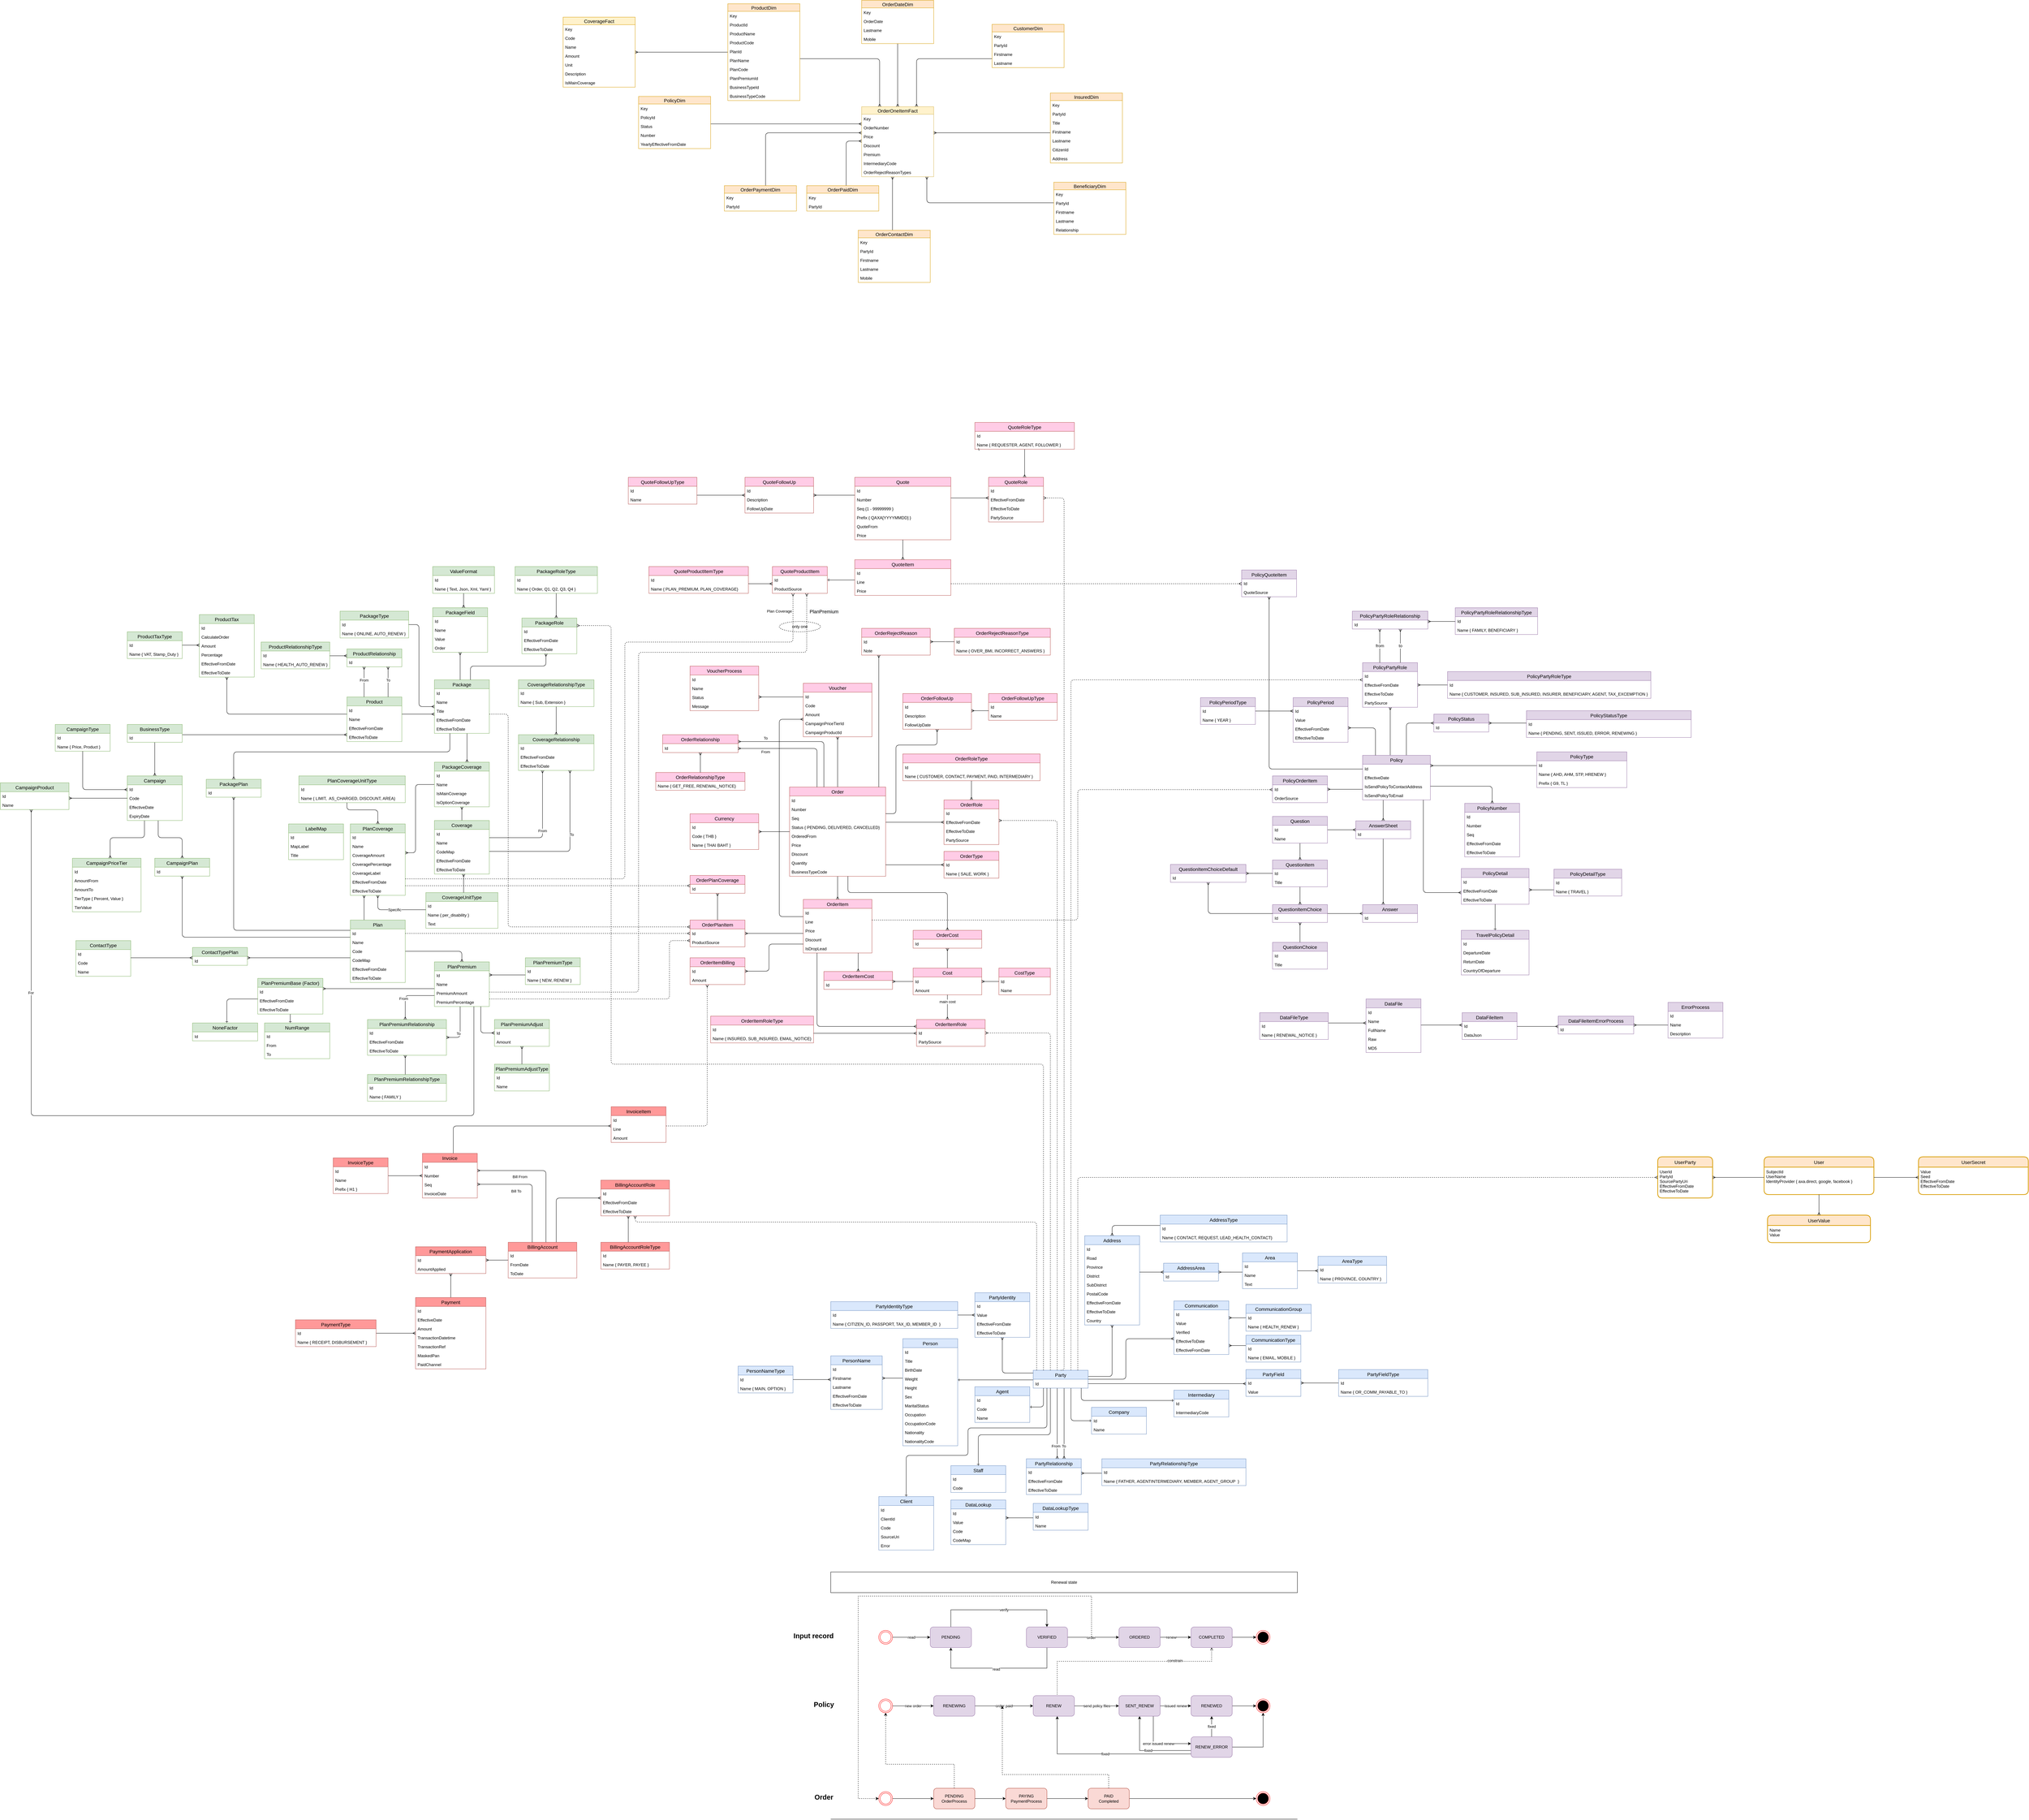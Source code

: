 <mxfile version="17.4.6" type="github">
  <diagram id="PjSpE_dmqOtsdUptbFbl" name="Page-1">
    <mxGraphModel dx="3297" dy="4191" grid="1" gridSize="10" guides="0" tooltips="1" connect="1" arrows="1" fold="1" page="1" pageScale="1" pageWidth="850" pageHeight="1100" math="0" shadow="0">
      <root>
        <mxCell id="0" />
        <mxCell id="1" parent="0" />
        <mxCell id="gXIctKyo1TDuMm2zsvnv-73" value="" style="fontSize=12;html=1;endArrow=ERmany;entryX=0.5;entryY=0;entryDx=0;entryDy=0;" parent="1" source="gXIctKyo1TDuMm2zsvnv-62" target="gXIctKyo1TDuMm2zsvnv-65" edge="1">
          <mxGeometry width="100" height="100" relative="1" as="geometry">
            <mxPoint x="1420" y="-162" as="sourcePoint" />
            <mxPoint x="1520" y="-262" as="targetPoint" />
          </mxGeometry>
        </mxCell>
        <mxCell id="gXIctKyo1TDuMm2zsvnv-95" value="" style="edgeStyle=orthogonalEdgeStyle;fontSize=12;html=1;endArrow=ERmany;" parent="1" source="gXIctKyo1TDuMm2zsvnv-62" target="gXIctKyo1TDuMm2zsvnv-91" edge="1">
          <mxGeometry width="100" height="100" relative="1" as="geometry">
            <mxPoint x="1970" y="-551" as="sourcePoint" />
            <mxPoint x="2070" y="-651" as="targetPoint" />
            <Array as="points">
              <mxPoint x="1480" y="-585" />
              <mxPoint x="1480" y="-585" />
            </Array>
          </mxGeometry>
        </mxCell>
        <mxCell id="gXIctKyo1TDuMm2zsvnv-96" value="" style="edgeStyle=orthogonalEdgeStyle;fontSize=12;html=1;endArrow=ERmany;dashed=1;" parent="1" source="gXIctKyo1TDuMm2zsvnv-101" target="gXIctKyo1TDuMm2zsvnv-91" edge="1">
          <mxGeometry width="100" height="100" relative="1" as="geometry">
            <mxPoint x="1900" y="-561" as="sourcePoint" />
            <mxPoint x="2000" y="-661" as="targetPoint" />
            <Array as="points">
              <mxPoint x="1900" y="-590" />
            </Array>
          </mxGeometry>
        </mxCell>
        <mxCell id="gXIctKyo1TDuMm2zsvnv-100" value="" style="edgeStyle=orthogonalEdgeStyle;fontSize=12;html=1;endArrow=ERmany;" parent="1" source="gXIctKyo1TDuMm2zsvnv-97" target="gXIctKyo1TDuMm2zsvnv-91" edge="1">
          <mxGeometry width="100" height="100" relative="1" as="geometry">
            <mxPoint x="1360" y="-631" as="sourcePoint" />
            <mxPoint x="1460" y="-731" as="targetPoint" />
          </mxGeometry>
        </mxCell>
        <mxCell id="gXIctKyo1TDuMm2zsvnv-125" style="edgeStyle=orthogonalEdgeStyle;rounded=1;orthogonalLoop=1;jettySize=auto;html=1;endArrow=ERmany;endFill=0;" parent="1" source="gXIctKyo1TDuMm2zsvnv-101" target="gXIctKyo1TDuMm2zsvnv-115" edge="1">
          <mxGeometry relative="1" as="geometry">
            <Array as="points">
              <mxPoint x="2060" y="1030" />
            </Array>
            <mxPoint x="2060" y="942" as="targetPoint" />
          </mxGeometry>
        </mxCell>
        <mxCell id="gXIctKyo1TDuMm2zsvnv-108" value="" style="edgeStyle=orthogonalEdgeStyle;fontSize=12;html=1;endArrow=ERone;endFill=0;" parent="1" source="gXIctKyo1TDuMm2zsvnv-101" target="gXIctKyo1TDuMm2zsvnv-85" edge="1">
          <mxGeometry width="100" height="100" relative="1" as="geometry">
            <mxPoint x="1510" y="1161" as="sourcePoint" />
            <mxPoint x="1610" y="1061" as="targetPoint" />
            <Array as="points">
              <mxPoint x="1710" y="1040" />
              <mxPoint x="1710" y="1040" />
            </Array>
          </mxGeometry>
        </mxCell>
        <mxCell id="gXIctKyo1TDuMm2zsvnv-114" value="" style="edgeStyle=orthogonalEdgeStyle;fontSize=12;html=1;endArrow=ERone;endFill=0;" parent="1" source="gXIctKyo1TDuMm2zsvnv-102" target="gXIctKyo1TDuMm2zsvnv-109" edge="1">
          <mxGeometry width="100" height="100" relative="1" as="geometry">
            <mxPoint x="2185" y="1081" as="sourcePoint" />
            <mxPoint x="2285" y="981" as="targetPoint" />
            <Array as="points">
              <mxPoint x="1940" y="1159" />
            </Array>
          </mxGeometry>
        </mxCell>
        <mxCell id="gXIctKyo1TDuMm2zsvnv-163" style="edgeStyle=orthogonalEdgeStyle;rounded=1;orthogonalLoop=1;jettySize=auto;html=1;endArrow=ERmany;endFill=0;" parent="1" source="gXIctKyo1TDuMm2zsvnv-101" target="gXIctKyo1TDuMm2zsvnv-159" edge="1">
          <mxGeometry relative="1" as="geometry">
            <Array as="points">
              <mxPoint x="1900" y="1120" />
              <mxPoint x="1900" y="1120" />
            </Array>
          </mxGeometry>
        </mxCell>
        <mxCell id="gXIctKyo1TDuMm2zsvnv-165" value="From" style="edgeLabel;html=1;align=center;verticalAlign=middle;resizable=0;points=[];" parent="gXIctKyo1TDuMm2zsvnv-163" vertex="1" connectable="0">
          <mxGeometry x="0.639" y="-4" relative="1" as="geometry">
            <mxPoint as="offset" />
          </mxGeometry>
        </mxCell>
        <mxCell id="gXIctKyo1TDuMm2zsvnv-164" style="edgeStyle=orthogonalEdgeStyle;rounded=1;orthogonalLoop=1;jettySize=auto;html=1;endArrow=ERmany;endFill=0;" parent="1" source="gXIctKyo1TDuMm2zsvnv-101" target="gXIctKyo1TDuMm2zsvnv-159" edge="1">
          <mxGeometry relative="1" as="geometry">
            <Array as="points">
              <mxPoint x="1920" y="1120" />
              <mxPoint x="1920" y="1120" />
            </Array>
          </mxGeometry>
        </mxCell>
        <mxCell id="gXIctKyo1TDuMm2zsvnv-166" value="To" style="edgeLabel;html=1;align=center;verticalAlign=middle;resizable=0;points=[];" parent="gXIctKyo1TDuMm2zsvnv-164" vertex="1" connectable="0">
          <mxGeometry x="0.639" y="-1" relative="1" as="geometry">
            <mxPoint as="offset" />
          </mxGeometry>
        </mxCell>
        <mxCell id="gXIctKyo1TDuMm2zsvnv-171" style="edgeStyle=orthogonalEdgeStyle;rounded=1;orthogonalLoop=1;jettySize=auto;html=1;endArrow=ERmany;endFill=0;" parent="1" source="gXIctKyo1TDuMm2zsvnv-167" target="gXIctKyo1TDuMm2zsvnv-159" edge="1">
          <mxGeometry relative="1" as="geometry">
            <Array as="points">
              <mxPoint x="2020" y="1312" />
              <mxPoint x="2020" y="1312" />
            </Array>
          </mxGeometry>
        </mxCell>
        <mxCell id="gXIctKyo1TDuMm2zsvnv-186" style="edgeStyle=orthogonalEdgeStyle;rounded=1;orthogonalLoop=1;jettySize=auto;html=1;endArrow=ERmany;endFill=0;" parent="1" source="gXIctKyo1TDuMm2zsvnv-182" target="gXIctKyo1TDuMm2zsvnv-175" edge="1">
          <mxGeometry relative="1" as="geometry" />
        </mxCell>
        <mxCell id="gXIctKyo1TDuMm2zsvnv-197" style="edgeStyle=orthogonalEdgeStyle;rounded=1;orthogonalLoop=1;jettySize=auto;html=1;endArrow=ERmany;endFill=0;" parent="1" source="gXIctKyo1TDuMm2zsvnv-192" target="gXIctKyo1TDuMm2zsvnv-187" edge="1">
          <mxGeometry relative="1" as="geometry">
            <mxPoint x="2850" y="-380" as="targetPoint" />
            <Array as="points">
              <mxPoint x="2850" y="-390" />
              <mxPoint x="2850" y="-390" />
            </Array>
          </mxGeometry>
        </mxCell>
        <mxCell id="_0oobIRNl8wnkdukzj8S-65" style="edgeStyle=orthogonalEdgeStyle;rounded=1;orthogonalLoop=1;jettySize=auto;html=1;endArrow=ERmany;endFill=0;" parent="1" source="gXIctKyo1TDuMm2zsvnv-101" target="_0oobIRNl8wnkdukzj8S-52" edge="1">
          <mxGeometry relative="1" as="geometry">
            <Array as="points">
              <mxPoint x="1740" y="1020" />
            </Array>
          </mxGeometry>
        </mxCell>
        <mxCell id="_0oobIRNl8wnkdukzj8S-28" style="edgeStyle=orthogonalEdgeStyle;rounded=1;orthogonalLoop=1;jettySize=auto;html=1;endArrow=ERmany;endFill=0;" parent="1" source="5tScs2i6ls9q81FOWfNb-14" target="5tScs2i6ls9q81FOWfNb-8" edge="1">
          <mxGeometry relative="1" as="geometry">
            <mxPoint x="3047.5" y="-911" as="targetPoint" />
            <mxPoint x="3177.5" y="-910" as="sourcePoint" />
            <Array as="points" />
          </mxGeometry>
        </mxCell>
        <mxCell id="_0oobIRNl8wnkdukzj8S-38" style="edgeStyle=orthogonalEdgeStyle;rounded=1;orthogonalLoop=1;jettySize=auto;html=1;endArrow=ERmany;endFill=0;" parent="1" source="gXIctKyo1TDuMm2zsvnv-62" target="_0oobIRNl8wnkdukzj8S-32" edge="1">
          <mxGeometry relative="1" as="geometry">
            <Array as="points" />
          </mxGeometry>
        </mxCell>
        <mxCell id="_0oobIRNl8wnkdukzj8S-74" style="edgeStyle=orthogonalEdgeStyle;rounded=1;orthogonalLoop=1;jettySize=auto;html=1;endArrow=ERmany;endFill=0;" parent="1" source="_0oobIRNl8wnkdukzj8S-68" target="_0oobIRNl8wnkdukzj8S-52" edge="1">
          <mxGeometry relative="1" as="geometry" />
        </mxCell>
        <mxCell id="_0oobIRNl8wnkdukzj8S-100" style="edgeStyle=orthogonalEdgeStyle;rounded=1;orthogonalLoop=1;jettySize=auto;html=1;endArrow=ERmany;endFill=0;" parent="1" source="_0oobIRNl8wnkdukzj8S-84" target="_0oobIRNl8wnkdukzj8S-96" edge="1">
          <mxGeometry relative="1" as="geometry">
            <Array as="points">
              <mxPoint x="180" y="-820" />
              <mxPoint x="180" y="-820" />
            </Array>
          </mxGeometry>
        </mxCell>
        <mxCell id="_0oobIRNl8wnkdukzj8S-91" style="edgeStyle=orthogonalEdgeStyle;rounded=1;orthogonalLoop=1;jettySize=auto;html=1;endArrow=ERmany;endFill=0;" parent="1" source="_0oobIRNl8wnkdukzj8S-80" target="_0oobIRNl8wnkdukzj8S-84" edge="1">
          <mxGeometry relative="1" as="geometry">
            <Array as="points">
              <mxPoint x="30" y="-900" />
              <mxPoint x="30" y="-900" />
            </Array>
          </mxGeometry>
        </mxCell>
        <mxCell id="_0oobIRNl8wnkdukzj8S-102" style="edgeStyle=orthogonalEdgeStyle;rounded=1;orthogonalLoop=1;jettySize=auto;html=1;endArrow=ERmany;endFill=0;" parent="1" source="_0oobIRNl8wnkdukzj8S-87" target="_0oobIRNl8wnkdukzj8S-96" edge="1">
          <mxGeometry relative="1" as="geometry" />
        </mxCell>
        <mxCell id="_0oobIRNl8wnkdukzj8S-107" style="edgeStyle=orthogonalEdgeStyle;rounded=1;orthogonalLoop=1;jettySize=auto;html=1;endArrow=ERmany;endFill=0;" parent="1" source="gXIctKyo1TDuMm2zsvnv-8" target="_0oobIRNl8wnkdukzj8S-103" edge="1">
          <mxGeometry relative="1" as="geometry">
            <Array as="points">
              <mxPoint x="-120" y="-320" />
              <mxPoint x="-120" y="-320" />
            </Array>
          </mxGeometry>
        </mxCell>
        <mxCell id="_0oobIRNl8wnkdukzj8S-117" style="edgeStyle=orthogonalEdgeStyle;rounded=1;orthogonalLoop=1;jettySize=auto;html=1;endArrow=ERmany;endFill=0;" parent="1" source="gXIctKyo1TDuMm2zsvnv-8" target="_0oobIRNl8wnkdukzj8S-109" edge="1">
          <mxGeometry relative="1" as="geometry">
            <Array as="points">
              <mxPoint x="165" y="-209" />
            </Array>
          </mxGeometry>
        </mxCell>
        <mxCell id="_0oobIRNl8wnkdukzj8S-108" style="edgeStyle=orthogonalEdgeStyle;rounded=1;orthogonalLoop=1;jettySize=auto;html=1;endArrow=ERmany;endFill=0;" parent="1" source="_0oobIRNl8wnkdukzj8S-96" target="_0oobIRNl8wnkdukzj8S-103" edge="1">
          <mxGeometry relative="1" as="geometry">
            <Array as="points">
              <mxPoint x="30" y="-695" />
              <mxPoint x="30" y="-496" />
            </Array>
          </mxGeometry>
        </mxCell>
        <mxCell id="0TQyI1X9U9wz12JWhdh1-11" value="" style="edgeStyle=orthogonalEdgeStyle;fontSize=12;html=1;endArrow=ERmany;" parent="1" source="gXIctKyo1TDuMm2zsvnv-65" target="0TQyI1X9U9wz12JWhdh1-1" edge="1">
          <mxGeometry width="100" height="100" relative="1" as="geometry">
            <mxPoint x="1270" y="-355.421" as="sourcePoint" />
            <mxPoint x="1270" y="-455.421" as="targetPoint" />
            <Array as="points">
              <mxPoint x="1100" y="-261" />
              <mxPoint x="1100" y="-261" />
            </Array>
          </mxGeometry>
        </mxCell>
        <mxCell id="0TQyI1X9U9wz12JWhdh1-13" value="" style="edgeStyle=orthogonalEdgeStyle;fontSize=12;html=1;endArrow=ERmany;dashed=1;" parent="1" source="_0oobIRNl8wnkdukzj8S-109" target="0TQyI1X9U9wz12JWhdh1-1" edge="1">
          <mxGeometry width="100" height="100" relative="1" as="geometry">
            <mxPoint x="770" y="-44" as="sourcePoint" />
            <mxPoint x="911.421" y="-144" as="targetPoint" />
            <Array as="points">
              <mxPoint x="770" y="-70" />
              <mxPoint x="770" y="-240" />
            </Array>
          </mxGeometry>
        </mxCell>
        <mxCell id="0TQyI1X9U9wz12JWhdh1-18" value="" style="edgeStyle=orthogonalEdgeStyle;fontSize=12;html=1;endArrow=ERmany;dashed=1;" parent="1" source="gXIctKyo1TDuMm2zsvnv-8" target="0TQyI1X9U9wz12JWhdh1-1" edge="1">
          <mxGeometry width="100" height="100" relative="1" as="geometry">
            <mxPoint x="690" y="-432.421" as="sourcePoint" />
            <mxPoint x="690" y="-532.421" as="targetPoint" />
            <Array as="points">
              <mxPoint x="730" y="-261" />
              <mxPoint x="730" y="-261" />
            </Array>
          </mxGeometry>
        </mxCell>
        <mxCell id="5tScs2i6ls9q81FOWfNb-12" value="" style="edgeStyle=orthogonalEdgeStyle;fontSize=12;html=1;endArrow=ERmany;" parent="1" source="5tScs2i6ls9q81FOWfNb-1" target="5tScs2i6ls9q81FOWfNb-8" edge="1">
          <mxGeometry width="100" height="100" relative="1" as="geometry">
            <mxPoint x="3090" y="-731" as="sourcePoint" />
            <mxPoint x="3190" y="-831" as="targetPoint" />
            <Array as="points">
              <mxPoint x="2870.5" y="-810" />
              <mxPoint x="2870.5" y="-810" />
            </Array>
          </mxGeometry>
        </mxCell>
        <mxCell id="5tScs2i6ls9q81FOWfNb-13" value="" style="edgeStyle=orthogonalEdgeStyle;fontSize=12;html=1;endArrow=ERmany;dashed=1;" parent="1" source="gXIctKyo1TDuMm2zsvnv-101" target="5tScs2i6ls9q81FOWfNb-8" edge="1">
          <mxGeometry width="100" height="100" relative="1" as="geometry">
            <mxPoint x="2470" y="-351" as="sourcePoint" />
            <mxPoint x="2570" y="-451" as="targetPoint" />
            <Array as="points">
              <mxPoint x="1940" y="-1000" />
            </Array>
          </mxGeometry>
        </mxCell>
        <mxCell id="5tScs2i6ls9q81FOWfNb-18" value="" style="edgeStyle=orthogonalEdgeStyle;fontSize=12;html=1;endArrow=ERmany;entryX=0;entryY=0.5;entryDx=0;entryDy=0;" parent="1" source="5tScs2i6ls9q81FOWfNb-20" target="gXIctKyo1TDuMm2zsvnv-187" edge="1">
          <mxGeometry width="100" height="100" relative="1" as="geometry">
            <mxPoint x="2667.5" y="-315" as="sourcePoint" />
            <mxPoint x="2767.5" y="-415" as="targetPoint" />
          </mxGeometry>
        </mxCell>
        <mxCell id="5tScs2i6ls9q81FOWfNb-19" value="" style="edgeStyle=orthogonalEdgeStyle;fontSize=12;html=1;endArrow=ERmany;" parent="1" source="gXIctKyo1TDuMm2zsvnv-182" target="gXIctKyo1TDuMm2zsvnv-192" edge="1">
          <mxGeometry width="100" height="100" relative="1" as="geometry">
            <mxPoint x="2657.5" y="-445" as="sourcePoint" />
            <mxPoint x="2757.5" y="-545" as="targetPoint" />
          </mxGeometry>
        </mxCell>
        <mxCell id="5tScs2i6ls9q81FOWfNb-23" value="" style="edgeStyle=orthogonalEdgeStyle;fontSize=12;html=1;endArrow=ERmany;" parent="1" source="gXIctKyo1TDuMm2zsvnv-178" target="5tScs2i6ls9q81FOWfNb-20" edge="1">
          <mxGeometry width="100" height="100" relative="1" as="geometry">
            <mxPoint x="2307.5" y="-205" as="sourcePoint" />
            <mxPoint x="2407.5" y="-305" as="targetPoint" />
          </mxGeometry>
        </mxCell>
        <mxCell id="5tScs2i6ls9q81FOWfNb-24" value="" style="edgeStyle=orthogonalEdgeStyle;fontSize=12;html=1;endArrow=ERmany;entryX=0.5;entryY=0;entryDx=0;entryDy=0;" parent="1" source="gXIctKyo1TDuMm2zsvnv-175" target="5tScs2i6ls9q81FOWfNb-20" edge="1">
          <mxGeometry width="100" height="100" relative="1" as="geometry">
            <mxPoint x="2307.5" y="-365" as="sourcePoint" />
            <mxPoint x="2407.5" y="-465" as="targetPoint" />
          </mxGeometry>
        </mxCell>
        <mxCell id="4bJShYl02M1BMANjru1z-9" value="" style="edgeStyle=orthogonalEdgeStyle;fontSize=12;html=1;endArrow=ERmany;" parent="1" source="gXIctKyo1TDuMm2zsvnv-101" target="4bJShYl02M1BMANjru1z-1" edge="1">
          <mxGeometry width="100" height="100" relative="1" as="geometry">
            <mxPoint x="2260" y="1091" as="sourcePoint" />
            <mxPoint x="2360" y="991" as="targetPoint" />
            <Array as="points">
              <mxPoint x="2100" y="1038" />
              <mxPoint x="2100" y="920" />
            </Array>
          </mxGeometry>
        </mxCell>
        <mxCell id="4bJShYl02M1BMANjru1z-10" value="" style="edgeStyle=orthogonalEdgeStyle;fontSize=12;html=1;endArrow=ERmany;" parent="1" source="4bJShYl02M1BMANjru1z-4" target="4bJShYl02M1BMANjru1z-1" edge="1">
          <mxGeometry width="100" height="100" relative="1" as="geometry">
            <mxPoint x="2530" y="781" as="sourcePoint" />
            <mxPoint x="2420" y="959" as="targetPoint" />
            <Array as="points">
              <mxPoint x="2420" y="940" />
              <mxPoint x="2420" y="940" />
            </Array>
          </mxGeometry>
        </mxCell>
        <mxCell id="4bJShYl02M1BMANjru1z-25" value="" style="edgeStyle=orthogonalEdgeStyle;fontSize=12;html=1;endArrow=ERmany;" parent="1" source="0TQyI1X9U9wz12JWhdh1-1" target="4bJShYl02M1BMANjru1z-21" edge="1">
          <mxGeometry width="100" height="100" relative="1" as="geometry">
            <mxPoint x="880" y="-81.5" as="sourcePoint" />
            <mxPoint x="980" y="-181.5" as="targetPoint" />
          </mxGeometry>
        </mxCell>
        <mxCell id="4bJShYl02M1BMANjru1z-26" value="" style="edgeStyle=orthogonalEdgeStyle;fontSize=12;html=1;endArrow=ERmany;dashed=1;" parent="1" source="_0oobIRNl8wnkdukzj8S-103" target="4bJShYl02M1BMANjru1z-21" edge="1">
          <mxGeometry width="100" height="100" relative="1" as="geometry">
            <mxPoint x="650" y="-341" as="sourcePoint" />
            <mxPoint x="750" y="-441" as="targetPoint" />
            <Array as="points">
              <mxPoint x="500" y="-400" />
              <mxPoint x="500" y="-400" />
            </Array>
          </mxGeometry>
        </mxCell>
        <mxCell id="4bJShYl02M1BMANjru1z-28" value="" style="edgeStyle=orthogonalEdgeStyle;fontSize=12;html=1;endArrow=ERmany;" parent="1" source="5tScs2i6ls9q81FOWfNb-1" target="gXIctKyo1TDuMm2zsvnv-192" edge="1">
          <mxGeometry width="100" height="100" relative="1" as="geometry">
            <mxPoint x="2520" y="-731" as="sourcePoint" />
            <mxPoint x="2620" y="-831" as="targetPoint" />
            <Array as="points">
              <mxPoint x="2850" y="-620" />
              <mxPoint x="2850" y="-620" />
            </Array>
          </mxGeometry>
        </mxCell>
        <mxCell id="4bJShYl02M1BMANjru1z-43" value="" style="edgeStyle=orthogonalEdgeStyle;fontSize=12;html=1;endArrow=ERmany;" parent="1" source="5tScs2i6ls9q81FOWfNb-1" target="4bJShYl02M1BMANjru1z-36" edge="1">
          <mxGeometry width="100" height="100" relative="1" as="geometry">
            <mxPoint x="3120" y="-521" as="sourcePoint" />
            <mxPoint x="3220" y="-621" as="targetPoint" />
            <Array as="points">
              <mxPoint x="2917.5" y="-874" />
            </Array>
          </mxGeometry>
        </mxCell>
        <mxCell id="4bJShYl02M1BMANjru1z-45" value="" style="edgeStyle=orthogonalEdgeStyle;fontSize=12;html=1;endArrow=ERmany;" parent="1" source="4bJShYl02M1BMANjru1z-40" target="4bJShYl02M1BMANjru1z-36" edge="1">
          <mxGeometry width="100" height="100" relative="1" as="geometry">
            <mxPoint x="3250" y="-477" as="sourcePoint" />
            <mxPoint x="3350" y="-577" as="targetPoint" />
            <Array as="points">
              <mxPoint x="3207.5" y="-874" />
              <mxPoint x="3207.5" y="-874" />
            </Array>
          </mxGeometry>
        </mxCell>
        <mxCell id="6ihYg4v1iRG9pjWXqvsw-2" value="" style="edgeStyle=orthogonalEdgeStyle;fontSize=12;html=1;endArrow=ERmany;endFill=0;" parent="1" source="gXIctKyo1TDuMm2zsvnv-65" target="_0oobIRNl8wnkdukzj8S-32" edge="1">
          <mxGeometry width="100" height="100" relative="1" as="geometry">
            <mxPoint x="970" y="-692" as="sourcePoint" />
            <mxPoint x="1120" y="-712" as="targetPoint" />
            <Array as="points">
              <mxPoint x="1090" y="-310" />
              <mxPoint x="1090" y="-885" />
            </Array>
          </mxGeometry>
        </mxCell>
        <mxCell id="BGuPxNFhb5wrOtqzNdvj-11" value="" style="edgeStyle=orthogonalEdgeStyle;fontSize=12;html=1;endArrow=ERone;endFill=0;" parent="1" source="BGuPxNFhb5wrOtqzNdvj-2" target="BGuPxNFhb5wrOtqzNdvj-5" edge="1">
          <mxGeometry width="100" height="100" relative="1" as="geometry">
            <mxPoint x="-510" y="-46" as="sourcePoint" />
            <mxPoint x="-410" y="-146" as="targetPoint" />
            <Array as="points">
              <mxPoint x="-315" y="-80" />
              <mxPoint x="-315" y="-80" />
            </Array>
          </mxGeometry>
        </mxCell>
        <mxCell id="BGuPxNFhb5wrOtqzNdvj-14" value="" style="edgeStyle=orthogonalEdgeStyle;fontSize=12;html=1;endArrow=ERmany;" parent="1" source="_0oobIRNl8wnkdukzj8S-109" target="BGuPxNFhb5wrOtqzNdvj-2" edge="1">
          <mxGeometry width="100" height="100" relative="1" as="geometry">
            <mxPoint x="-90" y="74" as="sourcePoint" />
            <mxPoint x="10" y="-26" as="targetPoint" />
            <Array as="points">
              <mxPoint x="30" y="-100" />
              <mxPoint x="30" y="-100" />
            </Array>
          </mxGeometry>
        </mxCell>
        <mxCell id="BGuPxNFhb5wrOtqzNdvj-24" value="" style="edgeStyle=orthogonalEdgeStyle;fontSize=12;html=1;endArrow=ERmany;entryX=1;entryY=0.5;entryDx=0;entryDy=0;" parent="1" source="gXIctKyo1TDuMm2zsvnv-85" target="BGuPxNFhb5wrOtqzNdvj-20" edge="1">
          <mxGeometry width="100" height="100" relative="1" as="geometry">
            <mxPoint x="1230" y="1351" as="sourcePoint" />
            <mxPoint x="1330" y="1251" as="targetPoint" />
            <Array as="points">
              <mxPoint x="1390" y="1035" />
              <mxPoint x="1390" y="1035" />
            </Array>
          </mxGeometry>
        </mxCell>
        <mxCell id="gXIctKyo1TDuMm2zsvnv-101" value="Party" style="swimlane;fontStyle=0;childLayout=stackLayout;horizontal=1;startSize=26;horizontalStack=0;resizeParent=1;resizeParentMax=0;resizeLast=0;collapsible=1;marginBottom=0;align=center;fontSize=14;fillColor=#dae8fc;strokeColor=#6c8ebf;" parent="1" vertex="1">
          <mxGeometry x="1830" y="1012" width="160" height="52" as="geometry" />
        </mxCell>
        <mxCell id="gXIctKyo1TDuMm2zsvnv-102" value="Id" style="text;strokeColor=none;fillColor=none;spacingLeft=4;spacingRight=4;overflow=hidden;rotatable=0;points=[[0,0.5],[1,0.5]];portConstraint=eastwest;fontSize=12;" parent="gXIctKyo1TDuMm2zsvnv-101" vertex="1">
          <mxGeometry y="26" width="160" height="26" as="geometry" />
        </mxCell>
        <mxCell id="gXIctKyo1TDuMm2zsvnv-159" value="PartyRelationship" style="swimlane;fontStyle=0;childLayout=stackLayout;horizontal=1;startSize=26;horizontalStack=0;resizeParent=1;resizeParentMax=0;resizeLast=0;collapsible=1;marginBottom=0;align=center;fontSize=14;fillColor=#dae8fc;strokeColor=#6c8ebf;" parent="1" vertex="1">
          <mxGeometry x="1810" y="1270" width="160" height="104" as="geometry" />
        </mxCell>
        <mxCell id="gXIctKyo1TDuMm2zsvnv-160" value="Id" style="text;strokeColor=none;fillColor=none;spacingLeft=4;spacingRight=4;overflow=hidden;rotatable=0;points=[[0,0.5],[1,0.5]];portConstraint=eastwest;fontSize=12;" parent="gXIctKyo1TDuMm2zsvnv-159" vertex="1">
          <mxGeometry y="26" width="160" height="26" as="geometry" />
        </mxCell>
        <mxCell id="5tScs2i6ls9q81FOWfNb-29" value="EffectiveFromDate" style="text;strokeColor=none;fillColor=none;spacingLeft=4;spacingRight=4;overflow=hidden;rotatable=0;points=[[0,0.5],[1,0.5]];portConstraint=eastwest;fontSize=12;" parent="gXIctKyo1TDuMm2zsvnv-159" vertex="1">
          <mxGeometry y="52" width="160" height="26" as="geometry" />
        </mxCell>
        <mxCell id="5tScs2i6ls9q81FOWfNb-30" value="EffectiveToDate" style="text;strokeColor=none;fillColor=none;spacingLeft=4;spacingRight=4;overflow=hidden;rotatable=0;points=[[0,0.5],[1,0.5]];portConstraint=eastwest;fontSize=12;" parent="gXIctKyo1TDuMm2zsvnv-159" vertex="1">
          <mxGeometry y="78" width="160" height="26" as="geometry" />
        </mxCell>
        <mxCell id="gXIctKyo1TDuMm2zsvnv-109" value="Company" style="swimlane;fontStyle=0;childLayout=stackLayout;horizontal=1;startSize=26;horizontalStack=0;resizeParent=1;resizeParentMax=0;resizeLast=0;collapsible=1;marginBottom=0;align=center;fontSize=14;fillColor=#dae8fc;strokeColor=#6c8ebf;" parent="1" vertex="1">
          <mxGeometry x="2000" y="1120" width="160" height="78" as="geometry" />
        </mxCell>
        <mxCell id="gXIctKyo1TDuMm2zsvnv-110" value="Id" style="text;strokeColor=none;fillColor=none;spacingLeft=4;spacingRight=4;overflow=hidden;rotatable=0;points=[[0,0.5],[1,0.5]];portConstraint=eastwest;fontSize=12;" parent="gXIctKyo1TDuMm2zsvnv-109" vertex="1">
          <mxGeometry y="26" width="160" height="26" as="geometry" />
        </mxCell>
        <mxCell id="gXIctKyo1TDuMm2zsvnv-111" value="Name" style="text;strokeColor=none;fillColor=none;spacingLeft=4;spacingRight=4;overflow=hidden;rotatable=0;points=[[0,0.5],[1,0.5]];portConstraint=eastwest;fontSize=12;" parent="gXIctKyo1TDuMm2zsvnv-109" vertex="1">
          <mxGeometry y="52" width="160" height="26" as="geometry" />
        </mxCell>
        <mxCell id="gXIctKyo1TDuMm2zsvnv-167" value="PartyRelationshipType" style="swimlane;fontStyle=0;childLayout=stackLayout;horizontal=1;startSize=26;horizontalStack=0;resizeParent=1;resizeParentMax=0;resizeLast=0;collapsible=1;marginBottom=0;align=center;fontSize=14;fillColor=#dae8fc;strokeColor=#6c8ebf;" parent="1" vertex="1">
          <mxGeometry x="2030" y="1270" width="420" height="78" as="geometry" />
        </mxCell>
        <mxCell id="gXIctKyo1TDuMm2zsvnv-168" value="Id" style="text;strokeColor=none;fillColor=none;spacingLeft=4;spacingRight=4;overflow=hidden;rotatable=0;points=[[0,0.5],[1,0.5]];portConstraint=eastwest;fontSize=12;" parent="gXIctKyo1TDuMm2zsvnv-167" vertex="1">
          <mxGeometry y="26" width="420" height="26" as="geometry" />
        </mxCell>
        <mxCell id="gXIctKyo1TDuMm2zsvnv-169" value="Name { FATHER, AGENTINTERMEDIARY, MEMBER, AGENT_GROUP  }" style="text;strokeColor=none;fillColor=none;spacingLeft=4;spacingRight=4;overflow=hidden;rotatable=0;points=[[0,0.5],[1,0.5]];portConstraint=eastwest;fontSize=12;" parent="gXIctKyo1TDuMm2zsvnv-167" vertex="1">
          <mxGeometry y="52" width="420" height="26" as="geometry" />
        </mxCell>
        <mxCell id="gXIctKyo1TDuMm2zsvnv-192" value="AnswerSheet" style="swimlane;fontStyle=0;childLayout=stackLayout;horizontal=1;startSize=26;horizontalStack=0;resizeParent=1;resizeParentMax=0;resizeLast=0;collapsible=1;marginBottom=0;align=center;fontSize=14;fillColor=#e1d5e7;strokeColor=#9673a6;" parent="1" vertex="1">
          <mxGeometry x="2770" y="-589" width="160" height="52" as="geometry" />
        </mxCell>
        <mxCell id="gXIctKyo1TDuMm2zsvnv-193" value="Id" style="text;strokeColor=none;fillColor=none;spacingLeft=4;spacingRight=4;overflow=hidden;rotatable=0;points=[[0,0.5],[1,0.5]];portConstraint=eastwest;fontSize=12;" parent="gXIctKyo1TDuMm2zsvnv-192" vertex="1">
          <mxGeometry y="26" width="160" height="26" as="geometry" />
        </mxCell>
        <mxCell id="gXIctKyo1TDuMm2zsvnv-187" value="Answer" style="swimlane;fontStyle=0;childLayout=stackLayout;horizontal=1;startSize=26;horizontalStack=0;resizeParent=1;resizeParentMax=0;resizeLast=0;collapsible=1;marginBottom=0;align=center;fontSize=14;fillColor=#e1d5e7;strokeColor=#9673a6;" parent="1" vertex="1">
          <mxGeometry x="2790" y="-345" width="160" height="52" as="geometry" />
        </mxCell>
        <mxCell id="gXIctKyo1TDuMm2zsvnv-188" value="Id" style="text;strokeColor=none;fillColor=none;spacingLeft=4;spacingRight=4;overflow=hidden;rotatable=0;points=[[0,0.5],[1,0.5]];portConstraint=eastwest;fontSize=12;" parent="gXIctKyo1TDuMm2zsvnv-187" vertex="1">
          <mxGeometry y="26" width="160" height="26" as="geometry" />
        </mxCell>
        <mxCell id="gXIctKyo1TDuMm2zsvnv-85" value="Person" style="swimlane;fontStyle=0;childLayout=stackLayout;horizontal=1;startSize=26;horizontalStack=0;resizeParent=1;resizeParentMax=0;resizeLast=0;collapsible=1;marginBottom=0;align=center;fontSize=14;fillColor=#dae8fc;strokeColor=#6c8ebf;" parent="1" vertex="1">
          <mxGeometry x="1450" y="920" width="160" height="312" as="geometry" />
        </mxCell>
        <mxCell id="gXIctKyo1TDuMm2zsvnv-86" value="Id" style="text;strokeColor=none;fillColor=none;spacingLeft=4;spacingRight=4;overflow=hidden;rotatable=0;points=[[0,0.5],[1,0.5]];portConstraint=eastwest;fontSize=12;" parent="gXIctKyo1TDuMm2zsvnv-85" vertex="1">
          <mxGeometry y="26" width="160" height="26" as="geometry" />
        </mxCell>
        <mxCell id="_0oobIRNl8wnkdukzj8S-45" value="Title" style="text;strokeColor=none;fillColor=none;spacingLeft=4;spacingRight=4;overflow=hidden;rotatable=0;points=[[0,0.5],[1,0.5]];portConstraint=eastwest;fontSize=12;" parent="gXIctKyo1TDuMm2zsvnv-85" vertex="1">
          <mxGeometry y="52" width="160" height="26" as="geometry" />
        </mxCell>
        <mxCell id="gXIctKyo1TDuMm2zsvnv-89" value="BirthDate" style="text;strokeColor=none;fillColor=none;spacingLeft=4;spacingRight=4;overflow=hidden;rotatable=0;points=[[0,0.5],[1,0.5]];portConstraint=eastwest;fontSize=12;" parent="gXIctKyo1TDuMm2zsvnv-85" vertex="1">
          <mxGeometry y="78" width="160" height="26" as="geometry" />
        </mxCell>
        <mxCell id="_0oobIRNl8wnkdukzj8S-47" value="Weight" style="text;strokeColor=none;fillColor=none;spacingLeft=4;spacingRight=4;overflow=hidden;rotatable=0;points=[[0,0.5],[1,0.5]];portConstraint=eastwest;fontSize=12;" parent="gXIctKyo1TDuMm2zsvnv-85" vertex="1">
          <mxGeometry y="104" width="160" height="26" as="geometry" />
        </mxCell>
        <mxCell id="_0oobIRNl8wnkdukzj8S-48" value="Height" style="text;strokeColor=none;fillColor=none;spacingLeft=4;spacingRight=4;overflow=hidden;rotatable=0;points=[[0,0.5],[1,0.5]];portConstraint=eastwest;fontSize=12;" parent="gXIctKyo1TDuMm2zsvnv-85" vertex="1">
          <mxGeometry y="130" width="160" height="26" as="geometry" />
        </mxCell>
        <mxCell id="_0oobIRNl8wnkdukzj8S-49" value="Sex" style="text;strokeColor=none;fillColor=none;spacingLeft=4;spacingRight=4;overflow=hidden;rotatable=0;points=[[0,0.5],[1,0.5]];portConstraint=eastwest;fontSize=12;" parent="gXIctKyo1TDuMm2zsvnv-85" vertex="1">
          <mxGeometry y="156" width="160" height="26" as="geometry" />
        </mxCell>
        <mxCell id="_0oobIRNl8wnkdukzj8S-50" value="MaritalStatus" style="text;strokeColor=none;fillColor=none;spacingLeft=4;spacingRight=4;overflow=hidden;rotatable=0;points=[[0,0.5],[1,0.5]];portConstraint=eastwest;fontSize=12;" parent="gXIctKyo1TDuMm2zsvnv-85" vertex="1">
          <mxGeometry y="182" width="160" height="26" as="geometry" />
        </mxCell>
        <mxCell id="_0oobIRNl8wnkdukzj8S-75" value="Occupation" style="text;strokeColor=none;fillColor=none;spacingLeft=4;spacingRight=4;overflow=hidden;rotatable=0;points=[[0,0.5],[1,0.5]];portConstraint=eastwest;fontSize=12;" parent="gXIctKyo1TDuMm2zsvnv-85" vertex="1">
          <mxGeometry y="208" width="160" height="26" as="geometry" />
        </mxCell>
        <mxCell id="6ihYg4v1iRG9pjWXqvsw-5" value="OccupationCode" style="text;strokeColor=none;fillColor=none;spacingLeft=4;spacingRight=4;overflow=hidden;rotatable=0;points=[[0,0.5],[1,0.5]];portConstraint=eastwest;fontSize=12;" parent="gXIctKyo1TDuMm2zsvnv-85" vertex="1">
          <mxGeometry y="234" width="160" height="26" as="geometry" />
        </mxCell>
        <mxCell id="-c_WbeDOOUsp1JcxewlJ-24" value="Nationality" style="text;strokeColor=none;fillColor=none;spacingLeft=4;spacingRight=4;overflow=hidden;rotatable=0;points=[[0,0.5],[1,0.5]];portConstraint=eastwest;fontSize=12;" parent="gXIctKyo1TDuMm2zsvnv-85" vertex="1">
          <mxGeometry y="260" width="160" height="26" as="geometry" />
        </mxCell>
        <mxCell id="-c_WbeDOOUsp1JcxewlJ-25" value="NationalityCode" style="text;strokeColor=none;fillColor=none;spacingLeft=4;spacingRight=4;overflow=hidden;rotatable=0;points=[[0,0.5],[1,0.5]];portConstraint=eastwest;fontSize=12;" parent="gXIctKyo1TDuMm2zsvnv-85" vertex="1">
          <mxGeometry y="286" width="160" height="26" as="geometry" />
        </mxCell>
        <mxCell id="BGuPxNFhb5wrOtqzNdvj-18" value="PersonName" style="swimlane;fontStyle=0;childLayout=stackLayout;horizontal=1;startSize=26;horizontalStack=0;resizeParent=1;resizeParentMax=0;resizeLast=0;collapsible=1;marginBottom=0;align=center;fontSize=14;fillColor=#dae8fc;strokeColor=#6c8ebf;" parent="1" vertex="1">
          <mxGeometry x="1240" y="970" width="150" height="156" as="geometry" />
        </mxCell>
        <mxCell id="BGuPxNFhb5wrOtqzNdvj-19" value="Id" style="text;strokeColor=none;fillColor=none;spacingLeft=4;spacingRight=4;overflow=hidden;rotatable=0;points=[[0,0.5],[1,0.5]];portConstraint=eastwest;fontSize=12;" parent="BGuPxNFhb5wrOtqzNdvj-18" vertex="1">
          <mxGeometry y="26" width="150" height="26" as="geometry" />
        </mxCell>
        <mxCell id="BGuPxNFhb5wrOtqzNdvj-20" value="Firstname" style="text;strokeColor=none;fillColor=none;spacingLeft=4;spacingRight=4;overflow=hidden;rotatable=0;points=[[0,0.5],[1,0.5]];portConstraint=eastwest;fontSize=12;" parent="BGuPxNFhb5wrOtqzNdvj-18" vertex="1">
          <mxGeometry y="52" width="150" height="26" as="geometry" />
        </mxCell>
        <mxCell id="BGuPxNFhb5wrOtqzNdvj-21" value="Lastname" style="text;strokeColor=none;fillColor=none;spacingLeft=4;spacingRight=4;overflow=hidden;rotatable=0;points=[[0,0.5],[1,0.5]];portConstraint=eastwest;fontSize=12;" parent="BGuPxNFhb5wrOtqzNdvj-18" vertex="1">
          <mxGeometry y="78" width="150" height="26" as="geometry" />
        </mxCell>
        <mxCell id="BGuPxNFhb5wrOtqzNdvj-22" value="EffectiveFromDate" style="text;strokeColor=none;fillColor=none;spacingLeft=4;spacingRight=4;overflow=hidden;rotatable=0;points=[[0,0.5],[1,0.5]];portConstraint=eastwest;fontSize=12;" parent="BGuPxNFhb5wrOtqzNdvj-18" vertex="1">
          <mxGeometry y="104" width="150" height="26" as="geometry" />
        </mxCell>
        <mxCell id="BGuPxNFhb5wrOtqzNdvj-23" value="EffectiveToDate" style="text;strokeColor=none;fillColor=none;spacingLeft=4;spacingRight=4;overflow=hidden;rotatable=0;points=[[0,0.5],[1,0.5]];portConstraint=eastwest;fontSize=12;" parent="BGuPxNFhb5wrOtqzNdvj-18" vertex="1">
          <mxGeometry y="130" width="150" height="26" as="geometry" />
        </mxCell>
        <mxCell id="4bJShYl02M1BMANjru1z-1" value="Communication" style="swimlane;fontStyle=0;childLayout=stackLayout;horizontal=1;startSize=26;horizontalStack=0;resizeParent=1;resizeParentMax=0;resizeLast=0;collapsible=1;marginBottom=0;align=center;fontSize=14;fillColor=#dae8fc;strokeColor=#6c8ebf;" parent="1" vertex="1">
          <mxGeometry x="2240" y="810" width="160" height="156" as="geometry" />
        </mxCell>
        <mxCell id="4bJShYl02M1BMANjru1z-2" value="Id" style="text;strokeColor=none;fillColor=none;spacingLeft=4;spacingRight=4;overflow=hidden;rotatable=0;points=[[0,0.5],[1,0.5]];portConstraint=eastwest;fontSize=12;" parent="4bJShYl02M1BMANjru1z-1" vertex="1">
          <mxGeometry y="26" width="160" height="26" as="geometry" />
        </mxCell>
        <mxCell id="4bJShYl02M1BMANjru1z-3" value="Value" style="text;strokeColor=none;fillColor=none;spacingLeft=4;spacingRight=4;overflow=hidden;rotatable=0;points=[[0,0.5],[1,0.5]];portConstraint=eastwest;fontSize=12;" parent="4bJShYl02M1BMANjru1z-1" vertex="1">
          <mxGeometry y="52" width="160" height="26" as="geometry" />
        </mxCell>
        <mxCell id="4bJShYl02M1BMANjru1z-7" value="Verified" style="text;strokeColor=none;fillColor=none;spacingLeft=4;spacingRight=4;overflow=hidden;rotatable=0;points=[[0,0.5],[1,0.5]];portConstraint=eastwest;fontSize=12;" parent="4bJShYl02M1BMANjru1z-1" vertex="1">
          <mxGeometry y="78" width="160" height="26" as="geometry" />
        </mxCell>
        <mxCell id="4bJShYl02M1BMANjru1z-8" value="EffectiveToDate" style="text;strokeColor=none;fillColor=none;spacingLeft=4;spacingRight=4;overflow=hidden;rotatable=0;points=[[0,0.5],[1,0.5]];portConstraint=eastwest;fontSize=12;" parent="4bJShYl02M1BMANjru1z-1" vertex="1">
          <mxGeometry y="104" width="160" height="26" as="geometry" />
        </mxCell>
        <mxCell id="3JqgHSwpwxTDcLYmTXpy-7" value="EffectiveFromDate" style="text;strokeColor=none;fillColor=none;spacingLeft=4;spacingRight=4;overflow=hidden;rotatable=0;points=[[0,0.5],[1,0.5]];portConstraint=eastwest;fontSize=12;" parent="4bJShYl02M1BMANjru1z-1" vertex="1">
          <mxGeometry y="130" width="160" height="26" as="geometry" />
        </mxCell>
        <mxCell id="4bJShYl02M1BMANjru1z-4" value="CommunicationType" style="swimlane;fontStyle=0;childLayout=stackLayout;horizontal=1;startSize=26;horizontalStack=0;resizeParent=1;resizeParentMax=0;resizeLast=0;collapsible=1;marginBottom=0;align=center;fontSize=14;fillColor=#dae8fc;strokeColor=#6c8ebf;" parent="1" vertex="1">
          <mxGeometry x="2450" y="910" width="160" height="78" as="geometry" />
        </mxCell>
        <mxCell id="4bJShYl02M1BMANjru1z-5" value="Id" style="text;strokeColor=none;fillColor=none;spacingLeft=4;spacingRight=4;overflow=hidden;rotatable=0;points=[[0,0.5],[1,0.5]];portConstraint=eastwest;fontSize=12;" parent="4bJShYl02M1BMANjru1z-4" vertex="1">
          <mxGeometry y="26" width="160" height="26" as="geometry" />
        </mxCell>
        <mxCell id="4bJShYl02M1BMANjru1z-6" value="Name { EMAIL, MOBILE }" style="text;strokeColor=none;fillColor=none;spacingLeft=4;spacingRight=4;overflow=hidden;rotatable=0;points=[[0,0.5],[1,0.5]];portConstraint=eastwest;fontSize=12;" parent="4bJShYl02M1BMANjru1z-4" vertex="1">
          <mxGeometry y="52" width="160" height="26" as="geometry" />
        </mxCell>
        <mxCell id="_0oobIRNl8wnkdukzj8S-32" value="Voucher" style="swimlane;fontStyle=0;childLayout=stackLayout;horizontal=1;startSize=26;horizontalStack=0;resizeParent=1;resizeParentMax=0;resizeLast=0;collapsible=1;marginBottom=0;align=center;fontSize=14;fillColor=#FFCCE6;strokeColor=#b85450;" parent="1" vertex="1">
          <mxGeometry x="1160" y="-990" width="200" height="156" as="geometry" />
        </mxCell>
        <mxCell id="_0oobIRNl8wnkdukzj8S-33" value="Id" style="text;strokeColor=none;fillColor=none;spacingLeft=4;spacingRight=4;overflow=hidden;rotatable=0;points=[[0,0.5],[1,0.5]];portConstraint=eastwest;fontSize=12;" parent="_0oobIRNl8wnkdukzj8S-32" vertex="1">
          <mxGeometry y="26" width="200" height="26" as="geometry" />
        </mxCell>
        <mxCell id="_0oobIRNl8wnkdukzj8S-34" value="Code" style="text;strokeColor=none;fillColor=none;spacingLeft=4;spacingRight=4;overflow=hidden;rotatable=0;points=[[0,0.5],[1,0.5]];portConstraint=eastwest;fontSize=12;" parent="_0oobIRNl8wnkdukzj8S-32" vertex="1">
          <mxGeometry y="52" width="200" height="26" as="geometry" />
        </mxCell>
        <mxCell id="_0oobIRNl8wnkdukzj8S-35" value="Amount" style="text;strokeColor=none;fillColor=none;spacingLeft=4;spacingRight=4;overflow=hidden;rotatable=0;points=[[0,0.5],[1,0.5]];portConstraint=eastwest;fontSize=12;" parent="_0oobIRNl8wnkdukzj8S-32" vertex="1">
          <mxGeometry y="78" width="200" height="26" as="geometry" />
        </mxCell>
        <mxCell id="Z9EaGIwmJvZxYu1yqxL7-20" value="CampaignPriceTierId" style="text;strokeColor=none;fillColor=none;spacingLeft=4;spacingRight=4;overflow=hidden;rotatable=0;points=[[0,0.5],[1,0.5]];portConstraint=eastwest;fontSize=12;" parent="_0oobIRNl8wnkdukzj8S-32" vertex="1">
          <mxGeometry y="104" width="200" height="26" as="geometry" />
        </mxCell>
        <mxCell id="Z9EaGIwmJvZxYu1yqxL7-21" value="CampaignProductId" style="text;strokeColor=none;fillColor=none;spacingLeft=4;spacingRight=4;overflow=hidden;rotatable=0;points=[[0,0.5],[1,0.5]];portConstraint=eastwest;fontSize=12;" parent="_0oobIRNl8wnkdukzj8S-32" vertex="1">
          <mxGeometry y="130" width="200" height="26" as="geometry" />
        </mxCell>
        <mxCell id="4bJShYl02M1BMANjru1z-21" value="OrderPlanCoverage" style="swimlane;fontStyle=0;childLayout=stackLayout;horizontal=1;startSize=26;horizontalStack=0;resizeParent=1;resizeParentMax=0;resizeLast=0;collapsible=1;marginBottom=0;align=center;fontSize=14;fillColor=#FFCCE6;strokeColor=#b85450;" parent="1" vertex="1">
          <mxGeometry x="830" y="-430" width="160" height="52" as="geometry" />
        </mxCell>
        <mxCell id="4bJShYl02M1BMANjru1z-22" value="Id" style="text;strokeColor=none;fillColor=none;spacingLeft=4;spacingRight=4;overflow=hidden;rotatable=0;points=[[0,0.5],[1,0.5]];portConstraint=eastwest;fontSize=12;" parent="4bJShYl02M1BMANjru1z-21" vertex="1">
          <mxGeometry y="26" width="160" height="26" as="geometry" />
        </mxCell>
        <mxCell id="gXIctKyo1TDuMm2zsvnv-65" value="OrderItem" style="swimlane;fontStyle=0;childLayout=stackLayout;horizontal=1;startSize=26;horizontalStack=0;resizeParent=1;resizeParentMax=0;resizeLast=0;collapsible=1;marginBottom=0;align=center;fontSize=14;fillColor=#FFCCE6;strokeColor=#b85450;" parent="1" vertex="1">
          <mxGeometry x="1160" y="-360" width="200" height="156" as="geometry" />
        </mxCell>
        <mxCell id="gXIctKyo1TDuMm2zsvnv-66" value="Id" style="text;strokeColor=none;fillColor=none;spacingLeft=4;spacingRight=4;overflow=hidden;rotatable=0;points=[[0,0.5],[1,0.5]];portConstraint=eastwest;fontSize=12;" parent="gXIctKyo1TDuMm2zsvnv-65" vertex="1">
          <mxGeometry y="26" width="200" height="26" as="geometry" />
        </mxCell>
        <mxCell id="gXIctKyo1TDuMm2zsvnv-237" value="Line" style="text;strokeColor=none;fillColor=none;spacingLeft=4;spacingRight=4;overflow=hidden;rotatable=0;points=[[0,0.5],[1,0.5]];portConstraint=eastwest;fontSize=12;" parent="gXIctKyo1TDuMm2zsvnv-65" vertex="1">
          <mxGeometry y="52" width="200" height="26" as="geometry" />
        </mxCell>
        <mxCell id="4bJShYl02M1BMANjru1z-48" value="Price" style="text;strokeColor=none;fillColor=none;spacingLeft=4;spacingRight=4;overflow=hidden;rotatable=0;points=[[0,0.5],[1,0.5]];portConstraint=eastwest;fontSize=12;" parent="gXIctKyo1TDuMm2zsvnv-65" vertex="1">
          <mxGeometry y="78" width="200" height="26" as="geometry" />
        </mxCell>
        <mxCell id="6ihYg4v1iRG9pjWXqvsw-4" value="Discount" style="text;strokeColor=none;fillColor=none;spacingLeft=4;spacingRight=4;overflow=hidden;rotatable=0;points=[[0,0.5],[1,0.5]];portConstraint=eastwest;fontSize=12;" parent="gXIctKyo1TDuMm2zsvnv-65" vertex="1">
          <mxGeometry y="104" width="200" height="26" as="geometry" />
        </mxCell>
        <mxCell id="WDwS9hlg-Zl9L9CRXzQi-96" value="IsDropLead" style="text;strokeColor=none;fillColor=none;spacingLeft=4;spacingRight=4;overflow=hidden;rotatable=0;points=[[0,0.5],[1,0.5]];portConstraint=eastwest;fontSize=12;" parent="gXIctKyo1TDuMm2zsvnv-65" vertex="1">
          <mxGeometry y="130" width="200" height="26" as="geometry" />
        </mxCell>
        <mxCell id="gXIctKyo1TDuMm2zsvnv-182" value="Question" style="swimlane;fontStyle=0;childLayout=stackLayout;horizontal=1;startSize=26;horizontalStack=0;resizeParent=1;resizeParentMax=0;resizeLast=0;collapsible=1;marginBottom=0;align=center;fontSize=14;fillColor=#e1d5e7;strokeColor=#9673a6;" parent="1" vertex="1">
          <mxGeometry x="2527.5" y="-602" width="160" height="78" as="geometry" />
        </mxCell>
        <mxCell id="gXIctKyo1TDuMm2zsvnv-183" value="Id" style="text;strokeColor=none;fillColor=none;spacingLeft=4;spacingRight=4;overflow=hidden;rotatable=0;points=[[0,0.5],[1,0.5]];portConstraint=eastwest;fontSize=12;" parent="gXIctKyo1TDuMm2zsvnv-182" vertex="1">
          <mxGeometry y="26" width="160" height="26" as="geometry" />
        </mxCell>
        <mxCell id="gXIctKyo1TDuMm2zsvnv-184" value="Name" style="text;strokeColor=none;fillColor=none;spacingLeft=4;spacingRight=4;overflow=hidden;rotatable=0;points=[[0,0.5],[1,0.5]];portConstraint=eastwest;fontSize=12;" parent="gXIctKyo1TDuMm2zsvnv-182" vertex="1">
          <mxGeometry y="52" width="160" height="26" as="geometry" />
        </mxCell>
        <mxCell id="gXIctKyo1TDuMm2zsvnv-175" value="QuestionItem" style="swimlane;fontStyle=0;childLayout=stackLayout;horizontal=1;startSize=26;horizontalStack=0;resizeParent=1;resizeParentMax=0;resizeLast=0;collapsible=1;marginBottom=0;align=center;fontSize=14;fillColor=#e1d5e7;strokeColor=#9673a6;" parent="1" vertex="1">
          <mxGeometry x="2527.5" y="-475" width="160" height="78" as="geometry" />
        </mxCell>
        <mxCell id="gXIctKyo1TDuMm2zsvnv-176" value="Id" style="text;strokeColor=none;fillColor=none;spacingLeft=4;spacingRight=4;overflow=hidden;rotatable=0;points=[[0,0.5],[1,0.5]];portConstraint=eastwest;fontSize=12;" parent="gXIctKyo1TDuMm2zsvnv-175" vertex="1">
          <mxGeometry y="26" width="160" height="26" as="geometry" />
        </mxCell>
        <mxCell id="gXIctKyo1TDuMm2zsvnv-177" value="Title" style="text;strokeColor=none;fillColor=none;spacingLeft=4;spacingRight=4;overflow=hidden;rotatable=0;points=[[0,0.5],[1,0.5]];portConstraint=eastwest;fontSize=12;" parent="gXIctKyo1TDuMm2zsvnv-175" vertex="1">
          <mxGeometry y="52" width="160" height="26" as="geometry" />
        </mxCell>
        <mxCell id="5tScs2i6ls9q81FOWfNb-20" value="QuestionItemChoice" style="swimlane;fontStyle=0;childLayout=stackLayout;horizontal=1;startSize=26;horizontalStack=0;resizeParent=1;resizeParentMax=0;resizeLast=0;collapsible=1;marginBottom=0;align=center;fontSize=14;fillColor=#e1d5e7;strokeColor=#9673a6;" parent="1" vertex="1">
          <mxGeometry x="2527.5" y="-345" width="160" height="52" as="geometry" />
        </mxCell>
        <mxCell id="5tScs2i6ls9q81FOWfNb-21" value="Id" style="text;strokeColor=none;fillColor=none;spacingLeft=4;spacingRight=4;overflow=hidden;rotatable=0;points=[[0,0.5],[1,0.5]];portConstraint=eastwest;fontSize=12;" parent="5tScs2i6ls9q81FOWfNb-20" vertex="1">
          <mxGeometry y="26" width="160" height="26" as="geometry" />
        </mxCell>
        <mxCell id="gXIctKyo1TDuMm2zsvnv-178" value="QuestionChoice" style="swimlane;fontStyle=0;childLayout=stackLayout;horizontal=1;startSize=26;horizontalStack=0;resizeParent=1;resizeParentMax=0;resizeLast=0;collapsible=1;marginBottom=0;align=center;fontSize=14;fillColor=#e1d5e7;strokeColor=#9673a6;" parent="1" vertex="1">
          <mxGeometry x="2527.5" y="-235" width="160" height="78" as="geometry" />
        </mxCell>
        <mxCell id="gXIctKyo1TDuMm2zsvnv-179" value="Id" style="text;strokeColor=none;fillColor=none;spacingLeft=4;spacingRight=4;overflow=hidden;rotatable=0;points=[[0,0.5],[1,0.5]];portConstraint=eastwest;fontSize=12;" parent="gXIctKyo1TDuMm2zsvnv-178" vertex="1">
          <mxGeometry y="26" width="160" height="26" as="geometry" />
        </mxCell>
        <mxCell id="gXIctKyo1TDuMm2zsvnv-180" value="Title" style="text;strokeColor=none;fillColor=none;spacingLeft=4;spacingRight=4;overflow=hidden;rotatable=0;points=[[0,0.5],[1,0.5]];portConstraint=eastwest;fontSize=12;" parent="gXIctKyo1TDuMm2zsvnv-178" vertex="1">
          <mxGeometry y="52" width="160" height="26" as="geometry" />
        </mxCell>
        <mxCell id="ImBsleZGgYlZifHgSxJx-4" value="" style="edgeStyle=orthogonalEdgeStyle;fontSize=12;html=1;endArrow=ERmany;" parent="1" source="gXIctKyo1TDuMm2zsvnv-175" target="ImBsleZGgYlZifHgSxJx-1" edge="1">
          <mxGeometry width="100" height="100" relative="1" as="geometry">
            <mxPoint x="2297.5" y="-240" as="sourcePoint" />
            <mxPoint x="2397.5" y="-340" as="targetPoint" />
          </mxGeometry>
        </mxCell>
        <mxCell id="ImBsleZGgYlZifHgSxJx-5" value="" style="edgeStyle=orthogonalEdgeStyle;fontSize=12;html=1;endArrow=ERmany;" parent="1" source="5tScs2i6ls9q81FOWfNb-20" target="ImBsleZGgYlZifHgSxJx-1" edge="1">
          <mxGeometry width="100" height="100" relative="1" as="geometry">
            <mxPoint x="2317.5" y="-210" as="sourcePoint" />
            <mxPoint x="2417.5" y="-310" as="targetPoint" />
          </mxGeometry>
        </mxCell>
        <mxCell id="ImBsleZGgYlZifHgSxJx-1" value="QuestionItemChoiceDefault" style="swimlane;fontStyle=0;childLayout=stackLayout;horizontal=1;startSize=26;horizontalStack=0;resizeParent=1;resizeParentMax=0;resizeLast=0;collapsible=1;marginBottom=0;align=center;fontSize=14;fillColor=#e1d5e7;strokeColor=#9673a6;" parent="1" vertex="1">
          <mxGeometry x="2230" y="-462" width="220" height="52" as="geometry" />
        </mxCell>
        <mxCell id="ImBsleZGgYlZifHgSxJx-2" value="Id" style="text;strokeColor=none;fillColor=none;spacingLeft=4;spacingRight=4;overflow=hidden;rotatable=0;points=[[0,0.5],[1,0.5]];portConstraint=eastwest;fontSize=12;" parent="ImBsleZGgYlZifHgSxJx-1" vertex="1">
          <mxGeometry y="26" width="220" height="26" as="geometry" />
        </mxCell>
        <mxCell id="zbo5BHDHcFBrp6IUXttY-7" value="" style="edgeStyle=orthogonalEdgeStyle;fontSize=12;html=1;endArrow=ERmany;" parent="1" source="zbo5BHDHcFBrp6IUXttY-4" target="_0oobIRNl8wnkdukzj8S-80" edge="1">
          <mxGeometry width="100" height="100" relative="1" as="geometry">
            <mxPoint x="-310" y="-905" as="sourcePoint" />
            <mxPoint x="-210" y="-1005" as="targetPoint" />
            <Array as="points">
              <mxPoint x="-390" y="-840" />
              <mxPoint x="-390" y="-840" />
            </Array>
          </mxGeometry>
        </mxCell>
        <mxCell id="zbo5BHDHcFBrp6IUXttY-20" value="" style="edgeStyle=orthogonalEdgeStyle;fontSize=12;html=1;endArrow=ERmany;entryX=0.5;entryY=0;entryDx=0;entryDy=0;" parent="1" source="zbo5BHDHcFBrp6IUXttY-1" target="zbo5BHDHcFBrp6IUXttY-15" edge="1">
          <mxGeometry width="100" height="100" relative="1" as="geometry">
            <mxPoint x="-420" y="-515" as="sourcePoint" />
            <mxPoint x="-320" y="-615" as="targetPoint" />
            <Array as="points">
              <mxPoint x="-720" y="-540" />
              <mxPoint x="-650" y="-540" />
            </Array>
          </mxGeometry>
        </mxCell>
        <mxCell id="zbo5BHDHcFBrp6IUXttY-21" value="" style="edgeStyle=orthogonalEdgeStyle;fontSize=12;html=1;endArrow=ERmany;" parent="1" source="gXIctKyo1TDuMm2zsvnv-8" target="zbo5BHDHcFBrp6IUXttY-15" edge="1">
          <mxGeometry width="100" height="100" relative="1" as="geometry">
            <mxPoint x="-190" y="-535" as="sourcePoint" />
            <mxPoint x="-90" y="-635" as="targetPoint" />
            <Array as="points">
              <mxPoint x="-650" y="-250" />
            </Array>
          </mxGeometry>
        </mxCell>
        <mxCell id="zbo5BHDHcFBrp6IUXttY-37" value="" style="edgeStyle=orthogonalEdgeStyle;fontSize=12;html=1;endArrow=ERmany;" parent="1" source="zbo5BHDHcFBrp6IUXttY-1" target="zbo5BHDHcFBrp6IUXttY-31" edge="1">
          <mxGeometry width="100" height="100" relative="1" as="geometry">
            <mxPoint x="-960" y="5" as="sourcePoint" />
            <mxPoint x="-860" y="-95" as="targetPoint" />
            <Array as="points">
              <mxPoint x="-760" y="-540" />
              <mxPoint x="-860" y="-540" />
            </Array>
          </mxGeometry>
        </mxCell>
        <mxCell id="gXIctKyo1TDuMm2zsvnv-115" value="Address" style="swimlane;fontStyle=0;childLayout=stackLayout;horizontal=1;startSize=26;horizontalStack=0;resizeParent=1;resizeParentMax=0;resizeLast=0;collapsible=1;marginBottom=0;align=center;fontSize=14;fillColor=#dae8fc;strokeColor=#6c8ebf;" parent="1" vertex="1">
          <mxGeometry x="1980" y="620" width="160" height="260" as="geometry" />
        </mxCell>
        <mxCell id="gXIctKyo1TDuMm2zsvnv-116" value="Id" style="text;strokeColor=none;fillColor=none;spacingLeft=4;spacingRight=4;overflow=hidden;rotatable=0;points=[[0,0.5],[1,0.5]];portConstraint=eastwest;fontSize=12;" parent="gXIctKyo1TDuMm2zsvnv-115" vertex="1">
          <mxGeometry y="26" width="160" height="26" as="geometry" />
        </mxCell>
        <mxCell id="gXIctKyo1TDuMm2zsvnv-126" value="Road" style="text;strokeColor=none;fillColor=none;spacingLeft=4;spacingRight=4;overflow=hidden;rotatable=0;points=[[0,0.5],[1,0.5]];portConstraint=eastwest;fontSize=12;" parent="gXIctKyo1TDuMm2zsvnv-115" vertex="1">
          <mxGeometry y="52" width="160" height="26" as="geometry" />
        </mxCell>
        <mxCell id="gXIctKyo1TDuMm2zsvnv-128" value="Province" style="text;strokeColor=none;fillColor=none;spacingLeft=4;spacingRight=4;overflow=hidden;rotatable=0;points=[[0,0.5],[1,0.5]];portConstraint=eastwest;fontSize=12;" parent="gXIctKyo1TDuMm2zsvnv-115" vertex="1">
          <mxGeometry y="78" width="160" height="26" as="geometry" />
        </mxCell>
        <mxCell id="gXIctKyo1TDuMm2zsvnv-127" value="District" style="text;strokeColor=none;fillColor=none;spacingLeft=4;spacingRight=4;overflow=hidden;rotatable=0;points=[[0,0.5],[1,0.5]];portConstraint=eastwest;fontSize=12;" parent="gXIctKyo1TDuMm2zsvnv-115" vertex="1">
          <mxGeometry y="104" width="160" height="26" as="geometry" />
        </mxCell>
        <mxCell id="_0oobIRNl8wnkdukzj8S-76" value="SubDistrict" style="text;strokeColor=none;fillColor=none;spacingLeft=4;spacingRight=4;overflow=hidden;rotatable=0;points=[[0,0.5],[1,0.5]];portConstraint=eastwest;fontSize=12;" parent="gXIctKyo1TDuMm2zsvnv-115" vertex="1">
          <mxGeometry y="130" width="160" height="26" as="geometry" />
        </mxCell>
        <mxCell id="4bJShYl02M1BMANjru1z-11" value="PostalCode" style="text;strokeColor=none;fillColor=none;spacingLeft=4;spacingRight=4;overflow=hidden;rotatable=0;points=[[0,0.5],[1,0.5]];portConstraint=eastwest;fontSize=12;" parent="gXIctKyo1TDuMm2zsvnv-115" vertex="1">
          <mxGeometry y="156" width="160" height="26" as="geometry" />
        </mxCell>
        <mxCell id="_0oobIRNl8wnkdukzj8S-77" value="EffectiveFromDate" style="text;strokeColor=none;fillColor=none;spacingLeft=4;spacingRight=4;overflow=hidden;rotatable=0;points=[[0,0.5],[1,0.5]];portConstraint=eastwest;fontSize=12;" parent="gXIctKyo1TDuMm2zsvnv-115" vertex="1">
          <mxGeometry y="182" width="160" height="26" as="geometry" />
        </mxCell>
        <mxCell id="4bJShYl02M1BMANjru1z-12" value="EffectiveToDate" style="text;strokeColor=none;fillColor=none;spacingLeft=4;spacingRight=4;overflow=hidden;rotatable=0;points=[[0,0.5],[1,0.5]];portConstraint=eastwest;fontSize=12;" parent="gXIctKyo1TDuMm2zsvnv-115" vertex="1">
          <mxGeometry y="208" width="160" height="26" as="geometry" />
        </mxCell>
        <mxCell id="DlnjQZaM-gl7CG9gR7PO-24" value="Country" style="text;strokeColor=none;fillColor=none;spacingLeft=4;spacingRight=4;overflow=hidden;rotatable=0;points=[[0,0.5],[1,0.5]];portConstraint=eastwest;fontSize=12;" parent="gXIctKyo1TDuMm2zsvnv-115" vertex="1">
          <mxGeometry y="234" width="160" height="26" as="geometry" />
        </mxCell>
        <mxCell id="gXIctKyo1TDuMm2zsvnv-120" value="AddressArea" style="swimlane;fontStyle=0;childLayout=stackLayout;horizontal=1;startSize=26;horizontalStack=0;resizeParent=1;resizeParentMax=0;resizeLast=0;collapsible=1;marginBottom=0;align=center;fontSize=14;fillColor=#dae8fc;strokeColor=#6c8ebf;" parent="1" vertex="1">
          <mxGeometry x="2210" y="700" width="160" height="52" as="geometry" />
        </mxCell>
        <mxCell id="gXIctKyo1TDuMm2zsvnv-121" value="Id" style="text;strokeColor=none;fillColor=none;spacingLeft=4;spacingRight=4;overflow=hidden;rotatable=0;points=[[0,0.5],[1,0.5]];portConstraint=eastwest;fontSize=12;" parent="gXIctKyo1TDuMm2zsvnv-120" vertex="1">
          <mxGeometry y="26" width="160" height="26" as="geometry" />
        </mxCell>
        <mxCell id="_0oobIRNl8wnkdukzj8S-52" value="PartyIdentity" style="swimlane;fontStyle=0;childLayout=stackLayout;horizontal=1;startSize=26;horizontalStack=0;resizeParent=1;resizeParentMax=0;resizeLast=0;collapsible=1;marginBottom=0;align=center;fontSize=14;fillColor=#dae8fc;strokeColor=#6c8ebf;" parent="1" vertex="1">
          <mxGeometry x="1660" y="786" width="160" height="130" as="geometry" />
        </mxCell>
        <mxCell id="_0oobIRNl8wnkdukzj8S-53" value="Id" style="text;strokeColor=none;fillColor=none;spacingLeft=4;spacingRight=4;overflow=hidden;rotatable=0;points=[[0,0.5],[1,0.5]];portConstraint=eastwest;fontSize=12;" parent="_0oobIRNl8wnkdukzj8S-52" vertex="1">
          <mxGeometry y="26" width="160" height="26" as="geometry" />
        </mxCell>
        <mxCell id="_0oobIRNl8wnkdukzj8S-54" value="Value" style="text;strokeColor=none;fillColor=none;spacingLeft=4;spacingRight=4;overflow=hidden;rotatable=0;points=[[0,0.5],[1,0.5]];portConstraint=eastwest;fontSize=12;" parent="_0oobIRNl8wnkdukzj8S-52" vertex="1">
          <mxGeometry y="52" width="160" height="26" as="geometry" />
        </mxCell>
        <mxCell id="_0oobIRNl8wnkdukzj8S-66" value="EffectiveFromDate" style="text;strokeColor=none;fillColor=none;spacingLeft=4;spacingRight=4;overflow=hidden;rotatable=0;points=[[0,0.5],[1,0.5]];portConstraint=eastwest;fontSize=12;" parent="_0oobIRNl8wnkdukzj8S-52" vertex="1">
          <mxGeometry y="78" width="160" height="26" as="geometry" />
        </mxCell>
        <mxCell id="_0oobIRNl8wnkdukzj8S-67" value="EffectiveToDate" style="text;strokeColor=none;fillColor=none;spacingLeft=4;spacingRight=4;overflow=hidden;rotatable=0;points=[[0,0.5],[1,0.5]];portConstraint=eastwest;fontSize=12;" parent="_0oobIRNl8wnkdukzj8S-52" vertex="1">
          <mxGeometry y="104" width="160" height="26" as="geometry" />
        </mxCell>
        <mxCell id="_0oobIRNl8wnkdukzj8S-68" value="PartyIdentityType" style="swimlane;fontStyle=0;childLayout=stackLayout;horizontal=1;startSize=26;horizontalStack=0;resizeParent=1;resizeParentMax=0;resizeLast=0;collapsible=1;marginBottom=0;align=center;fontSize=14;fillColor=#dae8fc;strokeColor=#6c8ebf;" parent="1" vertex="1">
          <mxGeometry x="1240" y="812" width="370" height="78" as="geometry" />
        </mxCell>
        <mxCell id="_0oobIRNl8wnkdukzj8S-69" value="Id" style="text;strokeColor=none;fillColor=none;spacingLeft=4;spacingRight=4;overflow=hidden;rotatable=0;points=[[0,0.5],[1,0.5]];portConstraint=eastwest;fontSize=12;" parent="_0oobIRNl8wnkdukzj8S-68" vertex="1">
          <mxGeometry y="26" width="370" height="26" as="geometry" />
        </mxCell>
        <mxCell id="_0oobIRNl8wnkdukzj8S-70" value="Name { CITIZEN_ID, PASSPORT, TAX_ID, MEMBER_ID  }" style="text;strokeColor=none;fillColor=none;spacingLeft=4;spacingRight=4;overflow=hidden;rotatable=0;points=[[0,0.5],[1,0.5]];portConstraint=eastwest;fontSize=12;" parent="_0oobIRNl8wnkdukzj8S-68" vertex="1">
          <mxGeometry y="52" width="370" height="26" as="geometry" />
        </mxCell>
        <mxCell id="THhi0MXmiFV5PUiAw02N-2" value="" style="edgeStyle=orthogonalEdgeStyle;fontSize=12;html=1;endArrow=ERmany;dashed=1;" parent="1" source="gXIctKyo1TDuMm2zsvnv-65" target="THhi0MXmiFV5PUiAw02N-4" edge="1">
          <mxGeometry width="100" height="100" relative="1" as="geometry">
            <mxPoint x="2090" y="-740" as="sourcePoint" />
            <mxPoint x="2290" y="-740" as="targetPoint" />
            <Array as="points">
              <mxPoint x="1960" y="-300" />
              <mxPoint x="1960" y="-680" />
            </Array>
          </mxGeometry>
        </mxCell>
        <mxCell id="5tScs2i6ls9q81FOWfNb-1" value="Policy" style="swimlane;fontStyle=0;childLayout=stackLayout;horizontal=1;startSize=26;horizontalStack=0;resizeParent=1;resizeParentMax=0;resizeLast=0;collapsible=1;marginBottom=0;align=center;fontSize=14;fillColor=#e1d5e7;strokeColor=#9673a6;" parent="1" vertex="1">
          <mxGeometry x="2790" y="-780" width="197.5" height="130" as="geometry" />
        </mxCell>
        <mxCell id="5tScs2i6ls9q81FOWfNb-2" value="Id" style="text;strokeColor=none;fillColor=none;spacingLeft=4;spacingRight=4;overflow=hidden;rotatable=0;points=[[0,0.5],[1,0.5]];portConstraint=eastwest;fontSize=12;" parent="5tScs2i6ls9q81FOWfNb-1" vertex="1">
          <mxGeometry y="26" width="197.5" height="26" as="geometry" />
        </mxCell>
        <mxCell id="4bJShYl02M1BMANjru1z-29" value="EffectiveDate" style="text;strokeColor=none;fillColor=none;spacingLeft=4;spacingRight=4;overflow=hidden;rotatable=0;points=[[0,0.5],[1,0.5]];portConstraint=eastwest;fontSize=12;" parent="5tScs2i6ls9q81FOWfNb-1" vertex="1">
          <mxGeometry y="52" width="197.5" height="26" as="geometry" />
        </mxCell>
        <mxCell id="WDwS9hlg-Zl9L9CRXzQi-77" value="IsSendPolicyToContactAddress" style="text;strokeColor=none;fillColor=none;spacingLeft=4;spacingRight=4;overflow=hidden;rotatable=0;points=[[0,0.5],[1,0.5]];portConstraint=eastwest;fontSize=12;" parent="5tScs2i6ls9q81FOWfNb-1" vertex="1">
          <mxGeometry y="78" width="197.5" height="26" as="geometry" />
        </mxCell>
        <mxCell id="G-Gnt0w_Gf6ynv7nUuV1-5" value="IsSendPolicyToEmail" style="text;strokeColor=none;fillColor=none;spacingLeft=4;spacingRight=4;overflow=hidden;rotatable=0;points=[[0,0.5],[1,0.5]];portConstraint=eastwest;fontSize=12;" parent="5tScs2i6ls9q81FOWfNb-1" vertex="1">
          <mxGeometry y="104" width="197.5" height="26" as="geometry" />
        </mxCell>
        <mxCell id="THhi0MXmiFV5PUiAw02N-9" value="" style="edgeStyle=orthogonalEdgeStyle;fontSize=12;html=1;endArrow=ERmany;" parent="1" source="5tScs2i6ls9q81FOWfNb-1" target="THhi0MXmiFV5PUiAw02N-4" edge="1">
          <mxGeometry width="100" height="100" relative="1" as="geometry">
            <mxPoint x="2557.5" y="-720" as="sourcePoint" />
            <mxPoint x="2657.5" y="-820" as="targetPoint" />
            <Array as="points">
              <mxPoint x="2757.5" y="-681" />
              <mxPoint x="2757.5" y="-681" />
            </Array>
          </mxGeometry>
        </mxCell>
        <mxCell id="THhi0MXmiFV5PUiAw02N-13" value="" style="edgeStyle=orthogonalEdgeStyle;fontSize=12;html=1;endArrow=ERmany;" parent="1" source="zbo5BHDHcFBrp6IUXttY-4" target="zbo5BHDHcFBrp6IUXttY-1" edge="1">
          <mxGeometry width="100" height="100" relative="1" as="geometry">
            <mxPoint x="-630" y="-685" as="sourcePoint" />
            <mxPoint x="-530" y="-785" as="targetPoint" />
            <Array as="points">
              <mxPoint x="-730" y="-780" />
              <mxPoint x="-730" y="-780" />
            </Array>
          </mxGeometry>
        </mxCell>
        <mxCell id="THhi0MXmiFV5PUiAw02N-17" value="" style="edgeStyle=orthogonalEdgeStyle;fontSize=12;html=1;endArrow=ERone;endFill=1;" parent="1" source="gXIctKyo1TDuMm2zsvnv-101" target="THhi0MXmiFV5PUiAw02N-14" edge="1">
          <mxGeometry width="100" height="100" relative="1" as="geometry">
            <mxPoint x="1540" y="1440" as="sourcePoint" />
            <mxPoint x="1640" y="1340" as="targetPoint" />
            <Array as="points">
              <mxPoint x="1860" y="1119" />
            </Array>
          </mxGeometry>
        </mxCell>
        <mxCell id="gXIctKyo1TDuMm2zsvnv-62" value="Order" style="swimlane;fontStyle=0;childLayout=stackLayout;horizontal=1;startSize=26;horizontalStack=0;resizeParent=1;resizeParentMax=0;resizeLast=0;collapsible=1;marginBottom=0;align=center;fontSize=14;fillColor=#FFCCE6;strokeColor=#b85450;" parent="1" vertex="1">
          <mxGeometry x="1120" y="-687.5" width="280" height="260" as="geometry" />
        </mxCell>
        <mxCell id="gXIctKyo1TDuMm2zsvnv-63" value="Id" style="text;strokeColor=none;fillColor=none;spacingLeft=4;spacingRight=4;overflow=hidden;rotatable=0;points=[[0,0.5],[1,0.5]];portConstraint=eastwest;fontSize=12;" parent="gXIctKyo1TDuMm2zsvnv-62" vertex="1">
          <mxGeometry y="26" width="280" height="26" as="geometry" />
        </mxCell>
        <mxCell id="THhi0MXmiFV5PUiAw02N-10" value="Number" style="text;strokeColor=none;fillColor=none;spacingLeft=4;spacingRight=4;overflow=hidden;rotatable=0;points=[[0,0.5],[1,0.5]];portConstraint=eastwest;fontSize=12;" parent="gXIctKyo1TDuMm2zsvnv-62" vertex="1">
          <mxGeometry y="52" width="280" height="26" as="geometry" />
        </mxCell>
        <mxCell id="4bJShYl02M1BMANjru1z-47" value="Seq" style="text;strokeColor=none;fillColor=none;spacingLeft=4;spacingRight=4;overflow=hidden;rotatable=0;points=[[0,0.5],[1,0.5]];portConstraint=eastwest;fontSize=12;" parent="gXIctKyo1TDuMm2zsvnv-62" vertex="1">
          <mxGeometry y="78" width="280" height="26" as="geometry" />
        </mxCell>
        <mxCell id="gXIctKyo1TDuMm2zsvnv-68" value="Status { PENDING, DELIVERED, CANCELLED}" style="text;strokeColor=none;fillColor=none;spacingLeft=4;spacingRight=4;overflow=hidden;rotatable=0;points=[[0,0.5],[1,0.5]];portConstraint=eastwest;fontSize=12;" parent="gXIctKyo1TDuMm2zsvnv-62" vertex="1">
          <mxGeometry y="104" width="280" height="26" as="geometry" />
        </mxCell>
        <mxCell id="_0oobIRNl8wnkdukzj8S-18" value="OrderedFrom" style="text;strokeColor=none;fillColor=none;spacingLeft=4;spacingRight=4;overflow=hidden;rotatable=0;points=[[0,0.5],[1,0.5]];portConstraint=eastwest;fontSize=12;" parent="gXIctKyo1TDuMm2zsvnv-62" vertex="1">
          <mxGeometry y="130" width="280" height="26" as="geometry" />
        </mxCell>
        <mxCell id="_0oobIRNl8wnkdukzj8S-19" value="Price" style="text;strokeColor=none;fillColor=none;spacingLeft=4;spacingRight=4;overflow=hidden;rotatable=0;points=[[0,0.5],[1,0.5]];portConstraint=eastwest;fontSize=12;" parent="gXIctKyo1TDuMm2zsvnv-62" vertex="1">
          <mxGeometry y="156" width="280" height="26" as="geometry" />
        </mxCell>
        <mxCell id="6ihYg4v1iRG9pjWXqvsw-3" value="Discount" style="text;strokeColor=none;fillColor=none;spacingLeft=4;spacingRight=4;overflow=hidden;rotatable=0;points=[[0,0.5],[1,0.5]];portConstraint=eastwest;fontSize=12;" parent="gXIctKyo1TDuMm2zsvnv-62" vertex="1">
          <mxGeometry y="182" width="280" height="26" as="geometry" />
        </mxCell>
        <mxCell id="4bJShYl02M1BMANjru1z-16" value="Quantity" style="text;strokeColor=none;fillColor=none;spacingLeft=4;spacingRight=4;overflow=hidden;rotatable=0;points=[[0,0.5],[1,0.5]];portConstraint=eastwest;fontSize=12;" parent="gXIctKyo1TDuMm2zsvnv-62" vertex="1">
          <mxGeometry y="208" width="280" height="26" as="geometry" />
        </mxCell>
        <mxCell id="THhi0MXmiFV5PUiAw02N-20" value="BusinessTypeCode" style="text;strokeColor=none;fillColor=none;spacingLeft=4;spacingRight=4;overflow=hidden;rotatable=0;points=[[0,0.5],[1,0.5]];portConstraint=eastwest;fontSize=12;" parent="gXIctKyo1TDuMm2zsvnv-62" vertex="1">
          <mxGeometry y="234" width="280" height="26" as="geometry" />
        </mxCell>
        <mxCell id="gXIctKyo1TDuMm2zsvnv-91" value="OrderRole" style="swimlane;fontStyle=0;childLayout=stackLayout;horizontal=1;startSize=26;horizontalStack=0;resizeParent=1;resizeParentMax=0;resizeLast=0;collapsible=1;marginBottom=0;align=center;fontSize=14;fillColor=#FFCCE6;strokeColor=#b85450;" parent="1" vertex="1">
          <mxGeometry x="1570" y="-650" width="160" height="130" as="geometry" />
        </mxCell>
        <mxCell id="gXIctKyo1TDuMm2zsvnv-92" value="Id" style="text;strokeColor=none;fillColor=none;spacingLeft=4;spacingRight=4;overflow=hidden;rotatable=0;points=[[0,0.5],[1,0.5]];portConstraint=eastwest;fontSize=12;" parent="gXIctKyo1TDuMm2zsvnv-91" vertex="1">
          <mxGeometry y="26" width="160" height="26" as="geometry" />
        </mxCell>
        <mxCell id="gXIctKyo1TDuMm2zsvnv-131" value="EffectiveFromDate" style="text;strokeColor=none;fillColor=none;spacingLeft=4;spacingRight=4;overflow=hidden;rotatable=0;points=[[0,0.5],[1,0.5]];portConstraint=eastwest;fontSize=12;" parent="gXIctKyo1TDuMm2zsvnv-91" vertex="1">
          <mxGeometry y="52" width="160" height="26" as="geometry" />
        </mxCell>
        <mxCell id="gXIctKyo1TDuMm2zsvnv-132" value="EffectiveToDate" style="text;strokeColor=none;fillColor=none;spacingLeft=4;spacingRight=4;overflow=hidden;rotatable=0;points=[[0,0.5],[1,0.5]];portConstraint=eastwest;fontSize=12;" parent="gXIctKyo1TDuMm2zsvnv-91" vertex="1">
          <mxGeometry y="78" width="160" height="26" as="geometry" />
        </mxCell>
        <mxCell id="4bJShYl02M1BMANjru1z-15" value="PartySource" style="text;strokeColor=none;fillColor=none;spacingLeft=4;spacingRight=4;overflow=hidden;rotatable=0;points=[[0,0.5],[1,0.5]];portConstraint=eastwest;fontSize=12;" parent="gXIctKyo1TDuMm2zsvnv-91" vertex="1">
          <mxGeometry y="104" width="160" height="26" as="geometry" />
        </mxCell>
        <mxCell id="gXIctKyo1TDuMm2zsvnv-97" value="OrderRoleType" style="swimlane;fontStyle=0;childLayout=stackLayout;horizontal=1;startSize=26;horizontalStack=0;resizeParent=1;resizeParentMax=0;resizeLast=0;collapsible=1;marginBottom=0;align=center;fontSize=14;fillColor=#FFCCE6;strokeColor=#b85450;" parent="1" vertex="1">
          <mxGeometry x="1450" y="-784" width="400" height="78" as="geometry" />
        </mxCell>
        <mxCell id="gXIctKyo1TDuMm2zsvnv-98" value="Id" style="text;strokeColor=none;fillColor=none;spacingLeft=4;spacingRight=4;overflow=hidden;rotatable=0;points=[[0,0.5],[1,0.5]];portConstraint=eastwest;fontSize=12;" parent="gXIctKyo1TDuMm2zsvnv-97" vertex="1">
          <mxGeometry y="26" width="400" height="26" as="geometry" />
        </mxCell>
        <mxCell id="gXIctKyo1TDuMm2zsvnv-99" value="Name { CUSTOMER, CONTACT, PAYMENT, PAID, INTERMEDIARY }" style="text;strokeColor=none;fillColor=none;spacingLeft=4;spacingRight=4;overflow=hidden;rotatable=0;points=[[0,0.5],[1,0.5]];portConstraint=eastwest;fontSize=12;" parent="gXIctKyo1TDuMm2zsvnv-97" vertex="1">
          <mxGeometry y="52" width="400" height="26" as="geometry" />
        </mxCell>
        <mxCell id="KiXoswTGTcqF2VSnwYO5-63" value="" style="edgeStyle=orthogonalEdgeStyle;fontSize=12;html=1;endArrow=ERmany;entryX=0.5;entryY=0;entryDx=0;entryDy=0;" parent="1" source="KiXoswTGTcqF2VSnwYO5-21" target="THhi0MXmiFV5PUiAw02N-21" edge="1">
          <mxGeometry width="100" height="100" relative="1" as="geometry">
            <mxPoint x="1450" y="-2680" as="sourcePoint" />
            <mxPoint x="1550" y="-2780" as="targetPoint" />
          </mxGeometry>
        </mxCell>
        <mxCell id="KiXoswTGTcqF2VSnwYO5-64" value="" style="edgeStyle=orthogonalEdgeStyle;fontSize=12;html=1;endArrow=ERmany;entryX=0.25;entryY=0;entryDx=0;entryDy=0;" parent="1" source="KiXoswTGTcqF2VSnwYO5-43" target="THhi0MXmiFV5PUiAw02N-21" edge="1">
          <mxGeometry width="100" height="100" relative="1" as="geometry">
            <mxPoint x="1445" y="-2844" as="sourcePoint" />
            <mxPoint x="1445" y="-2640" as="targetPoint" />
            <Array as="points">
              <mxPoint x="1383" y="-2810" />
            </Array>
          </mxGeometry>
        </mxCell>
        <mxCell id="KiXoswTGTcqF2VSnwYO5-66" value="" style="edgeStyle=orthogonalEdgeStyle;fontSize=12;html=1;endArrow=ERmany;" parent="1" source="KiXoswTGTcqF2VSnwYO5-37" target="THhi0MXmiFV5PUiAw02N-21" edge="1">
          <mxGeometry width="100" height="100" relative="1" as="geometry">
            <mxPoint x="1455" y="-2834" as="sourcePoint" />
            <mxPoint x="1455" y="-2630" as="targetPoint" />
            <Array as="points">
              <mxPoint x="1200" y="-2620" />
              <mxPoint x="1200" y="-2620" />
            </Array>
          </mxGeometry>
        </mxCell>
        <mxCell id="KiXoswTGTcqF2VSnwYO5-67" value="" style="edgeStyle=orthogonalEdgeStyle;fontSize=12;html=1;endArrow=ERmany;" parent="1" source="KiXoswTGTcqF2VSnwYO5-4" target="THhi0MXmiFV5PUiAw02N-21" edge="1">
          <mxGeometry width="100" height="100" relative="1" as="geometry">
            <mxPoint x="1465" y="-2824" as="sourcePoint" />
            <mxPoint x="1465" y="-2620" as="targetPoint" />
            <Array as="points">
              <mxPoint x="1490" y="-2810" />
            </Array>
          </mxGeometry>
        </mxCell>
        <mxCell id="KiXoswTGTcqF2VSnwYO5-68" value="" style="edgeStyle=orthogonalEdgeStyle;fontSize=12;html=1;endArrow=ERmany;" parent="1" source="KiXoswTGTcqF2VSnwYO5-11" target="THhi0MXmiFV5PUiAw02N-21" edge="1">
          <mxGeometry width="100" height="100" relative="1" as="geometry">
            <mxPoint x="1475" y="-2814" as="sourcePoint" />
            <mxPoint x="1475" y="-2610" as="targetPoint" />
            <Array as="points">
              <mxPoint x="1810" y="-2594" />
              <mxPoint x="1810" y="-2594" />
            </Array>
          </mxGeometry>
        </mxCell>
        <mxCell id="KiXoswTGTcqF2VSnwYO5-69" value="" style="edgeStyle=orthogonalEdgeStyle;fontSize=12;html=1;endArrow=ERmany;" parent="1" source="KiXoswTGTcqF2VSnwYO5-34" target="THhi0MXmiFV5PUiAw02N-21" edge="1">
          <mxGeometry width="100" height="100" relative="1" as="geometry">
            <mxPoint x="1485" y="-2804" as="sourcePoint" />
            <mxPoint x="1485" y="-2600" as="targetPoint" />
            <Array as="points">
              <mxPoint x="1050" y="-2594" />
            </Array>
          </mxGeometry>
        </mxCell>
        <mxCell id="KiXoswTGTcqF2VSnwYO5-70" value="" style="edgeStyle=orthogonalEdgeStyle;fontSize=12;html=1;endArrow=ERmany;" parent="1" source="KiXoswTGTcqF2VSnwYO5-29" target="THhi0MXmiFV5PUiAw02N-21" edge="1">
          <mxGeometry width="100" height="100" relative="1" as="geometry">
            <mxPoint x="1495" y="-2794" as="sourcePoint" />
            <mxPoint x="1495" y="-2590" as="targetPoint" />
            <Array as="points">
              <mxPoint x="1285" y="-2570" />
            </Array>
          </mxGeometry>
        </mxCell>
        <mxCell id="KiXoswTGTcqF2VSnwYO5-71" value="" style="edgeStyle=orthogonalEdgeStyle;fontSize=12;html=1;endArrow=ERmany;" parent="1" source="KiXoswTGTcqF2VSnwYO5-55" target="THhi0MXmiFV5PUiAw02N-21" edge="1">
          <mxGeometry width="100" height="100" relative="1" as="geometry">
            <mxPoint x="1505" y="-2784" as="sourcePoint" />
            <mxPoint x="1505" y="-2580" as="targetPoint" />
            <Array as="points">
              <mxPoint x="1520" y="-2390" />
            </Array>
          </mxGeometry>
        </mxCell>
        <mxCell id="KiXoswTGTcqF2VSnwYO5-72" value="" style="edgeStyle=orthogonalEdgeStyle;fontSize=12;html=1;endArrow=ERmany;" parent="1" source="KiXoswTGTcqF2VSnwYO5-16" target="THhi0MXmiFV5PUiAw02N-21" edge="1">
          <mxGeometry width="100" height="100" relative="1" as="geometry">
            <mxPoint x="1515" y="-2774" as="sourcePoint" />
            <mxPoint x="1515" y="-2570" as="targetPoint" />
            <Array as="points">
              <mxPoint x="1420" y="-2350" />
              <mxPoint x="1420" y="-2350" />
            </Array>
          </mxGeometry>
        </mxCell>
        <mxCell id="9VPl8Ob1ecwuD47OIKzU-8" value="" style="edgeStyle=orthogonalEdgeStyle;fontSize=12;html=1;endArrow=ERmany;" parent="1" source="9VPl8Ob1ecwuD47OIKzU-1" target="5tScs2i6ls9q81FOWfNb-1" edge="1">
          <mxGeometry width="100" height="100" relative="1" as="geometry">
            <mxPoint x="3007.5" y="-370" as="sourcePoint" />
            <mxPoint x="3107.5" y="-470" as="targetPoint" />
            <Array as="points">
              <mxPoint x="3147.5" y="-750" />
              <mxPoint x="3147.5" y="-750" />
            </Array>
          </mxGeometry>
        </mxCell>
        <mxCell id="17nkkkLWe5lEtefS8qls-22" value="" style="edgeStyle=orthogonalEdgeStyle;fontSize=12;html=1;endArrow=ERmany;" parent="1" source="17nkkkLWe5lEtefS8qls-1" target="17nkkkLWe5lEtefS8qls-12" edge="1">
          <mxGeometry width="100" height="100" relative="1" as="geometry">
            <mxPoint x="445" y="468" as="sourcePoint" />
            <mxPoint x="755" y="488" as="targetPoint" />
            <Array as="points">
              <mxPoint x="140" y="300" />
            </Array>
          </mxGeometry>
        </mxCell>
        <mxCell id="17nkkkLWe5lEtefS8qls-24" value="" style="edgeStyle=orthogonalEdgeStyle;fontSize=12;html=1;endArrow=ERmany;" parent="1" source="17nkkkLWe5lEtefS8qls-40" target="17nkkkLWe5lEtefS8qls-17" edge="1">
          <mxGeometry width="100" height="100" relative="1" as="geometry">
            <mxPoint x="155" y="794" as="sourcePoint" />
            <mxPoint x="255" y="694" as="targetPoint" />
            <Array as="points" />
          </mxGeometry>
        </mxCell>
        <mxCell id="17nkkkLWe5lEtefS8qls-57" value="" style="edgeStyle=orthogonalEdgeStyle;fontSize=12;html=1;endArrow=ERmany;" parent="1" source="KiXoswTGTcqF2VSnwYO5-43" target="17nkkkLWe5lEtefS8qls-48" edge="1">
          <mxGeometry width="100" height="100" relative="1" as="geometry">
            <mxPoint x="790" y="-2920" as="sourcePoint" />
            <mxPoint x="890" y="-3020" as="targetPoint" />
          </mxGeometry>
        </mxCell>
        <mxCell id="17nkkkLWe5lEtefS8qls-65" value="" style="edgeStyle=orthogonalEdgeStyle;fontSize=12;html=1;endArrow=ERmany;" parent="1" source="17nkkkLWe5lEtefS8qls-60" target="17nkkkLWe5lEtefS8qls-1" edge="1">
          <mxGeometry width="100" height="100" relative="1" as="geometry">
            <mxPoint x="-135" y="622" as="sourcePoint" />
            <mxPoint x="-35" y="522" as="targetPoint" />
          </mxGeometry>
        </mxCell>
        <mxCell id="17nkkkLWe5lEtefS8qls-73" value="" style="edgeStyle=orthogonalEdgeStyle;fontSize=12;html=1;endArrow=ERmany;" parent="1" source="gXIctKyo1TDuMm2zsvnv-62" target="17nkkkLWe5lEtefS8qls-69" edge="1">
          <mxGeometry width="100" height="100" relative="1" as="geometry">
            <mxPoint x="930" y="-810" as="sourcePoint" />
            <mxPoint x="1030" y="-910" as="targetPoint" />
          </mxGeometry>
        </mxCell>
        <mxCell id="17nkkkLWe5lEtefS8qls-69" value="Currency" style="swimlane;fontStyle=0;childLayout=stackLayout;horizontal=1;startSize=26;horizontalStack=0;resizeParent=1;resizeParentMax=0;resizeLast=0;collapsible=1;marginBottom=0;align=center;fontSize=14;fillColor=#FFCCE6;strokeColor=#b85450;" parent="1" vertex="1">
          <mxGeometry x="830" y="-609.5" width="200" height="104" as="geometry" />
        </mxCell>
        <mxCell id="17nkkkLWe5lEtefS8qls-70" value="Id" style="text;strokeColor=none;fillColor=none;spacingLeft=4;spacingRight=4;overflow=hidden;rotatable=0;points=[[0,0.5],[1,0.5]];portConstraint=eastwest;fontSize=12;" parent="17nkkkLWe5lEtefS8qls-69" vertex="1">
          <mxGeometry y="26" width="200" height="26" as="geometry" />
        </mxCell>
        <mxCell id="17nkkkLWe5lEtefS8qls-71" value="Code { THB }" style="text;strokeColor=none;fillColor=none;spacingLeft=4;spacingRight=4;overflow=hidden;rotatable=0;points=[[0,0.5],[1,0.5]];portConstraint=eastwest;fontSize=12;" parent="17nkkkLWe5lEtefS8qls-69" vertex="1">
          <mxGeometry y="52" width="200" height="26" as="geometry" />
        </mxCell>
        <mxCell id="17nkkkLWe5lEtefS8qls-72" value="Name { THAI BAHT }" style="text;strokeColor=none;fillColor=none;spacingLeft=4;spacingRight=4;overflow=hidden;rotatable=0;points=[[0,0.5],[1,0.5]];portConstraint=eastwest;fontSize=12;" parent="17nkkkLWe5lEtefS8qls-69" vertex="1">
          <mxGeometry y="78" width="200" height="26" as="geometry" />
        </mxCell>
        <mxCell id="WDwS9hlg-Zl9L9CRXzQi-13" value="" style="edgeStyle=orthogonalEdgeStyle;fontSize=12;html=1;endArrow=ERmany;dashed=1;" parent="1" source="gXIctKyo1TDuMm2zsvnv-101" target="WDwS9hlg-Zl9L9CRXzQi-20" edge="1">
          <mxGeometry width="100" height="100" relative="1" as="geometry">
            <mxPoint x="1840" y="240" as="sourcePoint" />
            <mxPoint x="535" y="483" as="targetPoint" />
            <Array as="points">
              <mxPoint x="1840" y="580" />
              <mxPoint x="670" y="580" />
            </Array>
          </mxGeometry>
        </mxCell>
        <mxCell id="THhi0MXmiFV5PUiAw02N-14" value="Agent" style="swimlane;fontStyle=0;childLayout=stackLayout;horizontal=1;startSize=26;horizontalStack=0;resizeParent=1;resizeParentMax=0;resizeLast=0;collapsible=1;marginBottom=0;align=center;fontSize=14;fillColor=#dae8fc;strokeColor=#6c8ebf;" parent="1" vertex="1">
          <mxGeometry x="1660" y="1060" width="160" height="104" as="geometry" />
        </mxCell>
        <mxCell id="THhi0MXmiFV5PUiAw02N-15" value="Id" style="text;strokeColor=none;fillColor=none;spacingLeft=4;spacingRight=4;overflow=hidden;rotatable=0;points=[[0,0.5],[1,0.5]];portConstraint=eastwest;fontSize=12;" parent="THhi0MXmiFV5PUiAw02N-14" vertex="1">
          <mxGeometry y="26" width="160" height="26" as="geometry" />
        </mxCell>
        <mxCell id="THhi0MXmiFV5PUiAw02N-16" value="Code" style="text;strokeColor=none;fillColor=none;spacingLeft=4;spacingRight=4;overflow=hidden;rotatable=0;points=[[0,0.5],[1,0.5]];portConstraint=eastwest;fontSize=12;" parent="THhi0MXmiFV5PUiAw02N-14" vertex="1">
          <mxGeometry y="52" width="160" height="26" as="geometry" />
        </mxCell>
        <mxCell id="xvvgTltycPiciUiiHhw4-3" value="Name" style="text;strokeColor=none;fillColor=none;spacingLeft=4;spacingRight=4;overflow=hidden;rotatable=0;points=[[0,0.5],[1,0.5]];portConstraint=eastwest;fontSize=12;" parent="THhi0MXmiFV5PUiAw02N-14" vertex="1">
          <mxGeometry y="78" width="160" height="26" as="geometry" />
        </mxCell>
        <mxCell id="WDwS9hlg-Zl9L9CRXzQi-16" value="" style="edgeStyle=orthogonalEdgeStyle;fontSize=12;html=1;endArrow=ERmany;" parent="1" source="17nkkkLWe5lEtefS8qls-40" target="17nkkkLWe5lEtefS8qls-1" edge="1">
          <mxGeometry width="100" height="100" relative="1" as="geometry">
            <mxPoint x="1550" y="186" as="sourcePoint" />
            <mxPoint x="245" y="429" as="targetPoint" />
            <Array as="points">
              <mxPoint x="410" y="430" />
            </Array>
          </mxGeometry>
        </mxCell>
        <mxCell id="WDwS9hlg-Zl9L9CRXzQi-62" value="Bill From" style="edgeLabel;html=1;align=center;verticalAlign=middle;resizable=0;points=[];" parent="WDwS9hlg-Zl9L9CRXzQi-16" vertex="1" connectable="0">
          <mxGeometry x="0.084" y="46" relative="1" as="geometry">
            <mxPoint x="-64" y="-28" as="offset" />
          </mxGeometry>
        </mxCell>
        <mxCell id="WDwS9hlg-Zl9L9CRXzQi-28" value="" style="edgeStyle=orthogonalEdgeStyle;fontSize=12;html=1;endArrow=ERmany;" parent="1" source="WDwS9hlg-Zl9L9CRXzQi-24" target="WDwS9hlg-Zl9L9CRXzQi-20" edge="1">
          <mxGeometry width="100" height="100" relative="1" as="geometry">
            <mxPoint x="470" y="636" as="sourcePoint" />
            <mxPoint x="245" y="456" as="targetPoint" />
            <Array as="points">
              <mxPoint x="650" y="600" />
              <mxPoint x="650" y="600" />
            </Array>
          </mxGeometry>
        </mxCell>
        <mxCell id="WDwS9hlg-Zl9L9CRXzQi-29" value="" style="edgeStyle=orthogonalEdgeStyle;fontSize=12;html=1;endArrow=ERmany;" parent="1" source="17nkkkLWe5lEtefS8qls-40" target="WDwS9hlg-Zl9L9CRXzQi-20" edge="1">
          <mxGeometry width="100" height="100" relative="1" as="geometry">
            <mxPoint x="775" y="649" as="sourcePoint" />
            <mxPoint x="775" y="572" as="targetPoint" />
            <Array as="points">
              <mxPoint x="440" y="510" />
            </Array>
          </mxGeometry>
        </mxCell>
        <mxCell id="WDwS9hlg-Zl9L9CRXzQi-20" value="BillingAccountRole" style="swimlane;fontStyle=0;childLayout=stackLayout;horizontal=1;startSize=26;horizontalStack=0;resizeParent=1;resizeParentMax=0;resizeLast=0;collapsible=1;marginBottom=0;align=center;fontSize=14;fillColor=#FF9999;strokeColor=#b85450;" parent="1" vertex="1">
          <mxGeometry x="570" y="458" width="200" height="104" as="geometry" />
        </mxCell>
        <mxCell id="WDwS9hlg-Zl9L9CRXzQi-21" value="Id" style="text;strokeColor=none;fillColor=none;spacingLeft=4;spacingRight=4;overflow=hidden;rotatable=0;points=[[0,0.5],[1,0.5]];portConstraint=eastwest;fontSize=12;" parent="WDwS9hlg-Zl9L9CRXzQi-20" vertex="1">
          <mxGeometry y="26" width="200" height="26" as="geometry" />
        </mxCell>
        <mxCell id="WDwS9hlg-Zl9L9CRXzQi-22" value="EffectiveFromDate" style="text;strokeColor=none;fillColor=none;spacingLeft=4;spacingRight=4;overflow=hidden;rotatable=0;points=[[0,0.5],[1,0.5]];portConstraint=eastwest;fontSize=12;" parent="WDwS9hlg-Zl9L9CRXzQi-20" vertex="1">
          <mxGeometry y="52" width="200" height="26" as="geometry" />
        </mxCell>
        <mxCell id="WDwS9hlg-Zl9L9CRXzQi-23" value="EffectiveToDate" style="text;strokeColor=none;fillColor=none;spacingLeft=4;spacingRight=4;overflow=hidden;rotatable=0;points=[[0,0.5],[1,0.5]];portConstraint=eastwest;fontSize=12;" parent="WDwS9hlg-Zl9L9CRXzQi-20" vertex="1">
          <mxGeometry y="78" width="200" height="26" as="geometry" />
        </mxCell>
        <mxCell id="WDwS9hlg-Zl9L9CRXzQi-24" value="BillingAccountRoleType" style="swimlane;fontStyle=0;childLayout=stackLayout;horizontal=1;startSize=26;horizontalStack=0;resizeParent=1;resizeParentMax=0;resizeLast=0;collapsible=1;marginBottom=0;align=center;fontSize=14;fillColor=#FF9999;strokeColor=#b85450;" parent="1" vertex="1">
          <mxGeometry x="570" y="639" width="200" height="78" as="geometry" />
        </mxCell>
        <mxCell id="WDwS9hlg-Zl9L9CRXzQi-25" value="Id" style="text;strokeColor=none;fillColor=none;spacingLeft=4;spacingRight=4;overflow=hidden;rotatable=0;points=[[0,0.5],[1,0.5]];portConstraint=eastwest;fontSize=12;" parent="WDwS9hlg-Zl9L9CRXzQi-24" vertex="1">
          <mxGeometry y="26" width="200" height="26" as="geometry" />
        </mxCell>
        <mxCell id="WDwS9hlg-Zl9L9CRXzQi-26" value="Name { PAYER, PAYEE }" style="text;strokeColor=none;fillColor=none;spacingLeft=4;spacingRight=4;overflow=hidden;rotatable=0;points=[[0,0.5],[1,0.5]];portConstraint=eastwest;fontSize=12;" parent="WDwS9hlg-Zl9L9CRXzQi-24" vertex="1">
          <mxGeometry y="52" width="200" height="26" as="geometry" />
        </mxCell>
        <mxCell id="WDwS9hlg-Zl9L9CRXzQi-38" value="" style="edgeStyle=orthogonalEdgeStyle;fontSize=12;html=1;endArrow=ERmany;dashed=1;" parent="1" source="17nkkkLWe5lEtefS8qls-12" target="WDwS9hlg-Zl9L9CRXzQi-35" edge="1">
          <mxGeometry width="100" height="100" relative="1" as="geometry">
            <mxPoint x="830" y="110" as="sourcePoint" />
            <mxPoint x="700" y="68" as="targetPoint" />
            <Array as="points">
              <mxPoint x="880" y="300" />
            </Array>
          </mxGeometry>
        </mxCell>
        <mxCell id="WDwS9hlg-Zl9L9CRXzQi-39" value="" style="edgeStyle=orthogonalEdgeStyle;fontSize=12;html=1;endArrow=ERmany;" parent="1" source="gXIctKyo1TDuMm2zsvnv-65" target="WDwS9hlg-Zl9L9CRXzQi-35" edge="1">
          <mxGeometry width="100" height="100" relative="1" as="geometry">
            <mxPoint x="1170" y="-315.5" as="sourcePoint" />
            <mxPoint x="1070" y="-315.5" as="targetPoint" />
            <Array as="points">
              <mxPoint x="1060" y="-230" />
              <mxPoint x="1060" y="-151" />
            </Array>
          </mxGeometry>
        </mxCell>
        <mxCell id="17nkkkLWe5lEtefS8qls-12" value="InvoiceItem" style="swimlane;fontStyle=0;childLayout=stackLayout;horizontal=1;startSize=26;horizontalStack=0;resizeParent=1;resizeParentMax=0;resizeLast=0;collapsible=1;marginBottom=0;align=center;fontSize=14;fillColor=#FF9999;strokeColor=#b85450;" parent="1" vertex="1">
          <mxGeometry x="600" y="244" width="160" height="104" as="geometry" />
        </mxCell>
        <mxCell id="17nkkkLWe5lEtefS8qls-13" value="Id" style="text;strokeColor=none;fillColor=none;spacingLeft=4;spacingRight=4;overflow=hidden;rotatable=0;points=[[0,0.5],[1,0.5]];portConstraint=eastwest;fontSize=12;" parent="17nkkkLWe5lEtefS8qls-12" vertex="1">
          <mxGeometry y="26" width="160" height="26" as="geometry" />
        </mxCell>
        <mxCell id="WDwS9hlg-Zl9L9CRXzQi-42" value="Line" style="text;strokeColor=none;fillColor=none;spacingLeft=4;spacingRight=4;overflow=hidden;rotatable=0;points=[[0,0.5],[1,0.5]];portConstraint=eastwest;fontSize=12;" parent="17nkkkLWe5lEtefS8qls-12" vertex="1">
          <mxGeometry y="52" width="160" height="26" as="geometry" />
        </mxCell>
        <mxCell id="WDwS9hlg-Zl9L9CRXzQi-65" value="Amount" style="text;strokeColor=none;fillColor=none;spacingLeft=4;spacingRight=4;overflow=hidden;rotatable=0;points=[[0,0.5],[1,0.5]];portConstraint=eastwest;fontSize=12;" parent="17nkkkLWe5lEtefS8qls-12" vertex="1">
          <mxGeometry y="78" width="160" height="26" as="geometry" />
        </mxCell>
        <mxCell id="17nkkkLWe5lEtefS8qls-17" value="PaymentApplication" style="swimlane;fontStyle=0;childLayout=stackLayout;horizontal=1;startSize=26;horizontalStack=0;resizeParent=1;resizeParentMax=0;resizeLast=0;collapsible=1;marginBottom=0;align=center;fontSize=14;fillColor=#FF9999;strokeColor=#b85450;" parent="1" vertex="1">
          <mxGeometry x="30" y="652" width="205" height="78" as="geometry" />
        </mxCell>
        <mxCell id="17nkkkLWe5lEtefS8qls-18" value="Id" style="text;strokeColor=none;fillColor=none;spacingLeft=4;spacingRight=4;overflow=hidden;rotatable=0;points=[[0,0.5],[1,0.5]];portConstraint=eastwest;fontSize=12;" parent="17nkkkLWe5lEtefS8qls-17" vertex="1">
          <mxGeometry y="26" width="205" height="26" as="geometry" />
        </mxCell>
        <mxCell id="WDwS9hlg-Zl9L9CRXzQi-12" value="AmountApplied" style="text;strokeColor=none;fillColor=none;spacingLeft=4;spacingRight=4;overflow=hidden;rotatable=0;points=[[0,0.5],[1,0.5]];portConstraint=eastwest;fontSize=12;" parent="17nkkkLWe5lEtefS8qls-17" vertex="1">
          <mxGeometry y="52" width="205" height="26" as="geometry" />
        </mxCell>
        <mxCell id="17nkkkLWe5lEtefS8qls-1" value="Invoice" style="swimlane;fontStyle=0;childLayout=stackLayout;horizontal=1;startSize=26;horizontalStack=0;resizeParent=1;resizeParentMax=0;resizeLast=0;collapsible=1;marginBottom=0;align=center;fontSize=14;fillColor=#FF9999;strokeColor=#b85450;" parent="1" vertex="1">
          <mxGeometry x="50" y="380" width="160" height="130" as="geometry" />
        </mxCell>
        <mxCell id="17nkkkLWe5lEtefS8qls-2" value="Id" style="text;strokeColor=none;fillColor=none;spacingLeft=4;spacingRight=4;overflow=hidden;rotatable=0;points=[[0,0.5],[1,0.5]];portConstraint=eastwest;fontSize=12;" parent="17nkkkLWe5lEtefS8qls-1" vertex="1">
          <mxGeometry y="26" width="160" height="26" as="geometry" />
        </mxCell>
        <mxCell id="WDwS9hlg-Zl9L9CRXzQi-8" value="Number" style="text;strokeColor=none;fillColor=none;spacingLeft=4;spacingRight=4;overflow=hidden;rotatable=0;points=[[0,0.5],[1,0.5]];portConstraint=eastwest;fontSize=12;" parent="17nkkkLWe5lEtefS8qls-1" vertex="1">
          <mxGeometry y="52" width="160" height="26" as="geometry" />
        </mxCell>
        <mxCell id="WDwS9hlg-Zl9L9CRXzQi-7" value="Seq" style="text;strokeColor=none;fillColor=none;spacingLeft=4;spacingRight=4;overflow=hidden;rotatable=0;points=[[0,0.5],[1,0.5]];portConstraint=eastwest;fontSize=12;" parent="17nkkkLWe5lEtefS8qls-1" vertex="1">
          <mxGeometry y="78" width="160" height="26" as="geometry" />
        </mxCell>
        <mxCell id="17nkkkLWe5lEtefS8qls-31" value="InvoiceDate" style="text;strokeColor=none;fillColor=none;spacingLeft=4;spacingRight=4;overflow=hidden;rotatable=0;points=[[0,0.5],[1,0.5]];portConstraint=eastwest;fontSize=12;" parent="17nkkkLWe5lEtefS8qls-1" vertex="1">
          <mxGeometry y="104" width="160" height="26" as="geometry" />
        </mxCell>
        <mxCell id="WDwS9hlg-Zl9L9CRXzQi-47" value="" style="edgeStyle=orthogonalEdgeStyle;fontSize=12;html=1;endArrow=ERmany;" parent="1" source="WDwS9hlg-Zl9L9CRXzQi-44" target="17nkkkLWe5lEtefS8qls-17" edge="1">
          <mxGeometry width="100" height="100" relative="1" as="geometry">
            <mxPoint x="143.0" y="468" as="sourcePoint" />
            <mxPoint x="143.0" y="662" as="targetPoint" />
            <Array as="points" />
          </mxGeometry>
        </mxCell>
        <mxCell id="WDwS9hlg-Zl9L9CRXzQi-44" value="Payment" style="swimlane;fontStyle=0;childLayout=stackLayout;horizontal=1;startSize=26;horizontalStack=0;resizeParent=1;resizeParentMax=0;resizeLast=0;collapsible=1;marginBottom=0;align=center;fontSize=14;fillColor=#FF9999;strokeColor=#b85450;" parent="1" vertex="1">
          <mxGeometry x="30" y="800" width="205" height="208" as="geometry" />
        </mxCell>
        <mxCell id="WDwS9hlg-Zl9L9CRXzQi-45" value="Id" style="text;strokeColor=none;fillColor=none;spacingLeft=4;spacingRight=4;overflow=hidden;rotatable=0;points=[[0,0.5],[1,0.5]];portConstraint=eastwest;fontSize=12;" parent="WDwS9hlg-Zl9L9CRXzQi-44" vertex="1">
          <mxGeometry y="26" width="205" height="26" as="geometry" />
        </mxCell>
        <mxCell id="WDwS9hlg-Zl9L9CRXzQi-46" value="EffectiveDate" style="text;strokeColor=none;fillColor=none;spacingLeft=4;spacingRight=4;overflow=hidden;rotatable=0;points=[[0,0.5],[1,0.5]];portConstraint=eastwest;fontSize=12;" parent="WDwS9hlg-Zl9L9CRXzQi-44" vertex="1">
          <mxGeometry y="52" width="205" height="26" as="geometry" />
        </mxCell>
        <mxCell id="WDwS9hlg-Zl9L9CRXzQi-57" value="Amount" style="text;strokeColor=none;fillColor=none;spacingLeft=4;spacingRight=4;overflow=hidden;rotatable=0;points=[[0,0.5],[1,0.5]];portConstraint=eastwest;fontSize=12;" parent="WDwS9hlg-Zl9L9CRXzQi-44" vertex="1">
          <mxGeometry y="78" width="205" height="26" as="geometry" />
        </mxCell>
        <mxCell id="WDwS9hlg-Zl9L9CRXzQi-58" value="TransactionDatetime" style="text;strokeColor=none;fillColor=none;spacingLeft=4;spacingRight=4;overflow=hidden;rotatable=0;points=[[0,0.5],[1,0.5]];portConstraint=eastwest;fontSize=12;" parent="WDwS9hlg-Zl9L9CRXzQi-44" vertex="1">
          <mxGeometry y="104" width="205" height="26" as="geometry" />
        </mxCell>
        <mxCell id="WDwS9hlg-Zl9L9CRXzQi-61" value="TransactionRef" style="text;strokeColor=none;fillColor=none;spacingLeft=4;spacingRight=4;overflow=hidden;rotatable=0;points=[[0,0.5],[1,0.5]];portConstraint=eastwest;fontSize=12;" parent="WDwS9hlg-Zl9L9CRXzQi-44" vertex="1">
          <mxGeometry y="130" width="205" height="26" as="geometry" />
        </mxCell>
        <mxCell id="WDwS9hlg-Zl9L9CRXzQi-59" value="MaskedPan" style="text;strokeColor=none;fillColor=none;spacingLeft=4;spacingRight=4;overflow=hidden;rotatable=0;points=[[0,0.5],[1,0.5]];portConstraint=eastwest;fontSize=12;" parent="WDwS9hlg-Zl9L9CRXzQi-44" vertex="1">
          <mxGeometry y="156" width="205" height="26" as="geometry" />
        </mxCell>
        <mxCell id="WDwS9hlg-Zl9L9CRXzQi-60" value="PaidChannel" style="text;strokeColor=none;fillColor=none;spacingLeft=4;spacingRight=4;overflow=hidden;rotatable=0;points=[[0,0.5],[1,0.5]];portConstraint=eastwest;fontSize=12;" parent="WDwS9hlg-Zl9L9CRXzQi-44" vertex="1">
          <mxGeometry y="182" width="205" height="26" as="geometry" />
        </mxCell>
        <mxCell id="WDwS9hlg-Zl9L9CRXzQi-54" value="" style="edgeStyle=orthogonalEdgeStyle;fontSize=12;html=1;endArrow=ERmany;" parent="1" source="WDwS9hlg-Zl9L9CRXzQi-51" target="WDwS9hlg-Zl9L9CRXzQi-44" edge="1">
          <mxGeometry width="100" height="100" relative="1" as="geometry">
            <mxPoint x="142.5" y="810.0" as="sourcePoint" />
            <mxPoint x="142.5" y="704" as="targetPoint" />
            <Array as="points" />
          </mxGeometry>
        </mxCell>
        <mxCell id="17nkkkLWe5lEtefS8qls-40" value="BillingAccount" style="swimlane;fontStyle=0;childLayout=stackLayout;horizontal=1;startSize=26;horizontalStack=0;resizeParent=1;resizeParentMax=0;resizeLast=0;collapsible=1;marginBottom=0;align=center;fontSize=14;fillColor=#FF9999;strokeColor=#b85450;" parent="1" vertex="1">
          <mxGeometry x="300" y="639" width="200" height="104" as="geometry" />
        </mxCell>
        <mxCell id="17nkkkLWe5lEtefS8qls-41" value="Id" style="text;strokeColor=none;fillColor=none;spacingLeft=4;spacingRight=4;overflow=hidden;rotatable=0;points=[[0,0.5],[1,0.5]];portConstraint=eastwest;fontSize=12;" parent="17nkkkLWe5lEtefS8qls-40" vertex="1">
          <mxGeometry y="26" width="200" height="26" as="geometry" />
        </mxCell>
        <mxCell id="WDwS9hlg-Zl9L9CRXzQi-18" value="FromDate" style="text;strokeColor=none;fillColor=none;spacingLeft=4;spacingRight=4;overflow=hidden;rotatable=0;points=[[0,0.5],[1,0.5]];portConstraint=eastwest;fontSize=12;" parent="17nkkkLWe5lEtefS8qls-40" vertex="1">
          <mxGeometry y="52" width="200" height="26" as="geometry" />
        </mxCell>
        <mxCell id="WDwS9hlg-Zl9L9CRXzQi-19" value="ToDate" style="text;strokeColor=none;fillColor=none;spacingLeft=4;spacingRight=4;overflow=hidden;rotatable=0;points=[[0,0.5],[1,0.5]];portConstraint=eastwest;fontSize=12;" parent="17nkkkLWe5lEtefS8qls-40" vertex="1">
          <mxGeometry y="78" width="200" height="26" as="geometry" />
        </mxCell>
        <mxCell id="WDwS9hlg-Zl9L9CRXzQi-63" value="" style="edgeStyle=orthogonalEdgeStyle;fontSize=12;html=1;endArrow=ERmany;" parent="1" source="17nkkkLWe5lEtefS8qls-40" target="17nkkkLWe5lEtefS8qls-1" edge="1">
          <mxGeometry width="100" height="100" relative="1" as="geometry">
            <mxPoint x="400" y="649.0" as="sourcePoint" />
            <mxPoint x="220" y="416.0" as="targetPoint" />
            <Array as="points">
              <mxPoint x="370" y="470" />
            </Array>
          </mxGeometry>
        </mxCell>
        <mxCell id="WDwS9hlg-Zl9L9CRXzQi-64" value="Bill To" style="edgeLabel;html=1;align=center;verticalAlign=middle;resizable=0;points=[];" parent="WDwS9hlg-Zl9L9CRXzQi-63" vertex="1" connectable="0">
          <mxGeometry x="0.084" y="46" relative="1" as="geometry">
            <mxPoint x="-38" y="-26" as="offset" />
          </mxGeometry>
        </mxCell>
        <mxCell id="WDwS9hlg-Zl9L9CRXzQi-35" value="OrderItemBilling" style="swimlane;fontStyle=0;childLayout=stackLayout;horizontal=1;startSize=26;horizontalStack=0;resizeParent=1;resizeParentMax=0;resizeLast=0;collapsible=1;marginBottom=0;align=center;fontSize=14;fillColor=#FFCCE6;strokeColor=#b85450;" parent="1" vertex="1">
          <mxGeometry x="830" y="-190" width="160" height="78" as="geometry" />
        </mxCell>
        <mxCell id="WDwS9hlg-Zl9L9CRXzQi-36" value="Id" style="text;strokeColor=none;fillColor=none;spacingLeft=4;spacingRight=4;overflow=hidden;rotatable=0;points=[[0,0.5],[1,0.5]];portConstraint=eastwest;fontSize=12;" parent="WDwS9hlg-Zl9L9CRXzQi-35" vertex="1">
          <mxGeometry y="26" width="160" height="26" as="geometry" />
        </mxCell>
        <mxCell id="WDwS9hlg-Zl9L9CRXzQi-41" value="Amount" style="text;strokeColor=none;fillColor=none;spacingLeft=4;spacingRight=4;overflow=hidden;rotatable=0;points=[[0,0.5],[1,0.5]];portConstraint=eastwest;fontSize=12;" parent="WDwS9hlg-Zl9L9CRXzQi-35" vertex="1">
          <mxGeometry y="52" width="160" height="26" as="geometry" />
        </mxCell>
        <mxCell id="KiXoswTGTcqF2VSnwYO5-21" value="OrderDateDim" style="swimlane;fontStyle=0;childLayout=stackLayout;horizontal=1;startSize=22;horizontalStack=0;resizeParent=1;resizeParentMax=0;resizeLast=0;collapsible=1;marginBottom=0;align=center;fontSize=14;fillColor=#ffe6cc;strokeColor=#d79b00;" parent="1" vertex="1">
          <mxGeometry x="1330" y="-2980" width="210" height="126" as="geometry" />
        </mxCell>
        <mxCell id="KiXoswTGTcqF2VSnwYO5-22" value="Key" style="text;strokeColor=none;fillColor=none;spacingLeft=4;spacingRight=4;overflow=hidden;rotatable=0;points=[[0,0.5],[1,0.5]];portConstraint=eastwest;fontSize=12;" parent="KiXoswTGTcqF2VSnwYO5-21" vertex="1">
          <mxGeometry y="22" width="210" height="26" as="geometry" />
        </mxCell>
        <mxCell id="KiXoswTGTcqF2VSnwYO5-23" value="OrderDate" style="text;strokeColor=none;fillColor=none;spacingLeft=4;spacingRight=4;overflow=hidden;rotatable=0;points=[[0,0.5],[1,0.5]];portConstraint=eastwest;fontSize=12;" parent="KiXoswTGTcqF2VSnwYO5-21" vertex="1">
          <mxGeometry y="48" width="210" height="26" as="geometry" />
        </mxCell>
        <mxCell id="KiXoswTGTcqF2VSnwYO5-24" value="Lastname" style="text;strokeColor=none;fillColor=none;spacingLeft=4;spacingRight=4;overflow=hidden;rotatable=0;points=[[0,0.5],[1,0.5]];portConstraint=eastwest;fontSize=12;" parent="KiXoswTGTcqF2VSnwYO5-21" vertex="1">
          <mxGeometry y="74" width="210" height="26" as="geometry" />
        </mxCell>
        <mxCell id="KiXoswTGTcqF2VSnwYO5-25" value="Mobile" style="text;strokeColor=none;fillColor=none;spacingLeft=4;spacingRight=4;overflow=hidden;rotatable=0;points=[[0,0.5],[1,0.5]];portConstraint=eastwest;fontSize=12;" parent="KiXoswTGTcqF2VSnwYO5-21" vertex="1">
          <mxGeometry y="100" width="210" height="26" as="geometry" />
        </mxCell>
        <mxCell id="KiXoswTGTcqF2VSnwYO5-34" value="OrderPaymentDim" style="swimlane;fontStyle=0;childLayout=stackLayout;horizontal=1;startSize=22;horizontalStack=0;resizeParent=1;resizeParentMax=0;resizeLast=0;collapsible=1;marginBottom=0;align=center;fontSize=14;fillColor=#ffe6cc;strokeColor=#d79b00;" parent="1" vertex="1">
          <mxGeometry x="930" y="-2440" width="210" height="74" as="geometry" />
        </mxCell>
        <mxCell id="KiXoswTGTcqF2VSnwYO5-35" value="Key" style="text;strokeColor=none;fillColor=none;spacingLeft=4;spacingRight=4;overflow=hidden;rotatable=0;points=[[0,0.5],[1,0.5]];portConstraint=eastwest;fontSize=12;" parent="KiXoswTGTcqF2VSnwYO5-34" vertex="1">
          <mxGeometry y="22" width="210" height="26" as="geometry" />
        </mxCell>
        <mxCell id="KiXoswTGTcqF2VSnwYO5-36" value="PartyId" style="text;strokeColor=none;fillColor=none;spacingLeft=4;spacingRight=4;overflow=hidden;rotatable=0;points=[[0,0.5],[1,0.5]];portConstraint=eastwest;fontSize=12;" parent="KiXoswTGTcqF2VSnwYO5-34" vertex="1">
          <mxGeometry y="48" width="210" height="26" as="geometry" />
        </mxCell>
        <mxCell id="KiXoswTGTcqF2VSnwYO5-4" value="CustomerDim" style="swimlane;fontStyle=0;childLayout=stackLayout;horizontal=1;startSize=22;horizontalStack=0;resizeParent=1;resizeParentMax=0;resizeLast=0;collapsible=1;marginBottom=0;align=center;fontSize=14;fillColor=#ffe6cc;strokeColor=#d79b00;" parent="1" vertex="1">
          <mxGeometry x="1710" y="-2910" width="210" height="126" as="geometry" />
        </mxCell>
        <mxCell id="KiXoswTGTcqF2VSnwYO5-5" value="Key" style="text;strokeColor=none;fillColor=none;spacingLeft=4;spacingRight=4;overflow=hidden;rotatable=0;points=[[0,0.5],[1,0.5]];portConstraint=eastwest;fontSize=12;" parent="KiXoswTGTcqF2VSnwYO5-4" vertex="1">
          <mxGeometry y="22" width="210" height="26" as="geometry" />
        </mxCell>
        <mxCell id="KiXoswTGTcqF2VSnwYO5-8" value="PartyId" style="text;strokeColor=none;fillColor=none;spacingLeft=4;spacingRight=4;overflow=hidden;rotatable=0;points=[[0,0.5],[1,0.5]];portConstraint=eastwest;fontSize=12;" parent="KiXoswTGTcqF2VSnwYO5-4" vertex="1">
          <mxGeometry y="48" width="210" height="26" as="geometry" />
        </mxCell>
        <mxCell id="KiXoswTGTcqF2VSnwYO5-26" value="Firstname" style="text;strokeColor=none;fillColor=none;spacingLeft=4;spacingRight=4;overflow=hidden;rotatable=0;points=[[0,0.5],[1,0.5]];portConstraint=eastwest;fontSize=12;" parent="KiXoswTGTcqF2VSnwYO5-4" vertex="1">
          <mxGeometry y="74" width="210" height="26" as="geometry" />
        </mxCell>
        <mxCell id="KiXoswTGTcqF2VSnwYO5-10" value="Lastname" style="text;strokeColor=none;fillColor=none;spacingLeft=4;spacingRight=4;overflow=hidden;rotatable=0;points=[[0,0.5],[1,0.5]];portConstraint=eastwest;fontSize=12;" parent="KiXoswTGTcqF2VSnwYO5-4" vertex="1">
          <mxGeometry y="100" width="210" height="26" as="geometry" />
        </mxCell>
        <mxCell id="KiXoswTGTcqF2VSnwYO5-43" value="ProductDim" style="swimlane;fontStyle=0;childLayout=stackLayout;horizontal=1;startSize=22;horizontalStack=0;resizeParent=1;resizeParentMax=0;resizeLast=0;collapsible=1;marginBottom=0;align=center;fontSize=14;fillColor=#ffe6cc;strokeColor=#d79b00;" parent="1" vertex="1">
          <mxGeometry x="940" y="-2970" width="210" height="282" as="geometry" />
        </mxCell>
        <mxCell id="KiXoswTGTcqF2VSnwYO5-44" value="Key" style="text;strokeColor=none;fillColor=none;spacingLeft=4;spacingRight=4;overflow=hidden;rotatable=0;points=[[0,0.5],[1,0.5]];portConstraint=eastwest;fontSize=12;" parent="KiXoswTGTcqF2VSnwYO5-43" vertex="1">
          <mxGeometry y="22" width="210" height="26" as="geometry" />
        </mxCell>
        <mxCell id="KiXoswTGTcqF2VSnwYO5-45" value="ProductId" style="text;strokeColor=none;fillColor=none;spacingLeft=4;spacingRight=4;overflow=hidden;rotatable=0;points=[[0,0.5],[1,0.5]];portConstraint=eastwest;fontSize=12;" parent="KiXoswTGTcqF2VSnwYO5-43" vertex="1">
          <mxGeometry y="48" width="210" height="26" as="geometry" />
        </mxCell>
        <mxCell id="KiXoswTGTcqF2VSnwYO5-46" value="ProductName" style="text;strokeColor=none;fillColor=none;spacingLeft=4;spacingRight=4;overflow=hidden;rotatable=0;points=[[0,0.5],[1,0.5]];portConstraint=eastwest;fontSize=12;" parent="KiXoswTGTcqF2VSnwYO5-43" vertex="1">
          <mxGeometry y="74" width="210" height="26" as="geometry" />
        </mxCell>
        <mxCell id="KiXoswTGTcqF2VSnwYO5-47" value="ProductCode" style="text;strokeColor=none;fillColor=none;spacingLeft=4;spacingRight=4;overflow=hidden;rotatable=0;points=[[0,0.5],[1,0.5]];portConstraint=eastwest;fontSize=12;" parent="KiXoswTGTcqF2VSnwYO5-43" vertex="1">
          <mxGeometry y="100" width="210" height="26" as="geometry" />
        </mxCell>
        <mxCell id="KiXoswTGTcqF2VSnwYO5-48" value="PlanId" style="text;strokeColor=none;fillColor=none;spacingLeft=4;spacingRight=4;overflow=hidden;rotatable=0;points=[[0,0.5],[1,0.5]];portConstraint=eastwest;fontSize=12;" parent="KiXoswTGTcqF2VSnwYO5-43" vertex="1">
          <mxGeometry y="126" width="210" height="26" as="geometry" />
        </mxCell>
        <mxCell id="KiXoswTGTcqF2VSnwYO5-49" value="PlanName" style="text;strokeColor=none;fillColor=none;spacingLeft=4;spacingRight=4;overflow=hidden;rotatable=0;points=[[0,0.5],[1,0.5]];portConstraint=eastwest;fontSize=12;" parent="KiXoswTGTcqF2VSnwYO5-43" vertex="1">
          <mxGeometry y="152" width="210" height="26" as="geometry" />
        </mxCell>
        <mxCell id="KiXoswTGTcqF2VSnwYO5-50" value="PlanCode" style="text;strokeColor=none;fillColor=none;spacingLeft=4;spacingRight=4;overflow=hidden;rotatable=0;points=[[0,0.5],[1,0.5]];portConstraint=eastwest;fontSize=12;" parent="KiXoswTGTcqF2VSnwYO5-43" vertex="1">
          <mxGeometry y="178" width="210" height="26" as="geometry" />
        </mxCell>
        <mxCell id="KiXoswTGTcqF2VSnwYO5-52" value="PlanPremiumId" style="text;strokeColor=none;fillColor=none;spacingLeft=4;spacingRight=4;overflow=hidden;rotatable=0;points=[[0,0.5],[1,0.5]];portConstraint=eastwest;fontSize=12;" parent="KiXoswTGTcqF2VSnwYO5-43" vertex="1">
          <mxGeometry y="204" width="210" height="26" as="geometry" />
        </mxCell>
        <mxCell id="KiXoswTGTcqF2VSnwYO5-53" value="BusinessTypeId" style="text;strokeColor=none;fillColor=none;spacingLeft=4;spacingRight=4;overflow=hidden;rotatable=0;points=[[0,0.5],[1,0.5]];portConstraint=eastwest;fontSize=12;" parent="KiXoswTGTcqF2VSnwYO5-43" vertex="1">
          <mxGeometry y="230" width="210" height="26" as="geometry" />
        </mxCell>
        <mxCell id="KiXoswTGTcqF2VSnwYO5-54" value="BusinessTypeCode" style="text;strokeColor=none;fillColor=none;spacingLeft=4;spacingRight=4;overflow=hidden;rotatable=0;points=[[0,0.5],[1,0.5]];portConstraint=eastwest;fontSize=12;" parent="KiXoswTGTcqF2VSnwYO5-43" vertex="1">
          <mxGeometry y="256" width="210" height="26" as="geometry" />
        </mxCell>
        <mxCell id="THhi0MXmiFV5PUiAw02N-21" value="OrderOneItemFact" style="swimlane;fontStyle=0;childLayout=stackLayout;horizontal=1;startSize=22;horizontalStack=0;resizeParent=1;resizeParentMax=0;resizeLast=0;collapsible=1;marginBottom=0;align=center;fontSize=14;strokeColor=#d6b656;fillColor=#fff2cc;" parent="1" vertex="1">
          <mxGeometry x="1330" y="-2670" width="210" height="204" as="geometry" />
        </mxCell>
        <mxCell id="THhi0MXmiFV5PUiAw02N-22" value="Key" style="text;strokeColor=none;fillColor=none;spacingLeft=4;spacingRight=4;overflow=hidden;rotatable=0;points=[[0,0.5],[1,0.5]];portConstraint=eastwest;fontSize=12;" parent="THhi0MXmiFV5PUiAw02N-21" vertex="1">
          <mxGeometry y="22" width="210" height="26" as="geometry" />
        </mxCell>
        <mxCell id="KiXoswTGTcqF2VSnwYO5-1" value="OrderNumber" style="text;strokeColor=none;fillColor=none;spacingLeft=4;spacingRight=4;overflow=hidden;rotatable=0;points=[[0,0.5],[1,0.5]];portConstraint=eastwest;fontSize=12;" parent="THhi0MXmiFV5PUiAw02N-21" vertex="1">
          <mxGeometry y="48" width="210" height="26" as="geometry" />
        </mxCell>
        <mxCell id="KiXoswTGTcqF2VSnwYO5-9" value="Price" style="text;strokeColor=none;fillColor=none;spacingLeft=4;spacingRight=4;overflow=hidden;rotatable=0;points=[[0,0.5],[1,0.5]];portConstraint=eastwest;fontSize=12;" parent="THhi0MXmiFV5PUiAw02N-21" vertex="1">
          <mxGeometry y="74" width="210" height="26" as="geometry" />
        </mxCell>
        <mxCell id="KiXoswTGTcqF2VSnwYO5-2" value="Discount" style="text;strokeColor=none;fillColor=none;spacingLeft=4;spacingRight=4;overflow=hidden;rotatable=0;points=[[0,0.5],[1,0.5]];portConstraint=eastwest;fontSize=12;" parent="THhi0MXmiFV5PUiAw02N-21" vertex="1">
          <mxGeometry y="100" width="210" height="26" as="geometry" />
        </mxCell>
        <mxCell id="KiXoswTGTcqF2VSnwYO5-3" value="Premium" style="text;strokeColor=none;fillColor=none;spacingLeft=4;spacingRight=4;overflow=hidden;rotatable=0;points=[[0,0.5],[1,0.5]];portConstraint=eastwest;fontSize=12;" parent="THhi0MXmiFV5PUiAw02N-21" vertex="1">
          <mxGeometry y="126" width="210" height="26" as="geometry" />
        </mxCell>
        <mxCell id="QQtJktEFn4N_TnZX6ZKp-2" value="IntermediaryCode" style="text;strokeColor=none;fillColor=none;spacingLeft=4;spacingRight=4;overflow=hidden;rotatable=0;points=[[0,0.5],[1,0.5]];portConstraint=eastwest;fontSize=12;" parent="THhi0MXmiFV5PUiAw02N-21" vertex="1">
          <mxGeometry y="152" width="210" height="26" as="geometry" />
        </mxCell>
        <mxCell id="QQtJktEFn4N_TnZX6ZKp-16" value="OrderRejectReasonTypes" style="text;strokeColor=none;fillColor=none;spacingLeft=4;spacingRight=4;overflow=hidden;rotatable=0;points=[[0,0.5],[1,0.5]];portConstraint=eastwest;fontSize=12;" parent="THhi0MXmiFV5PUiAw02N-21" vertex="1">
          <mxGeometry y="178" width="210" height="26" as="geometry" />
        </mxCell>
        <mxCell id="KiXoswTGTcqF2VSnwYO5-37" value="PolicyDim" style="swimlane;fontStyle=0;childLayout=stackLayout;horizontal=1;startSize=22;horizontalStack=0;resizeParent=1;resizeParentMax=0;resizeLast=0;collapsible=1;marginBottom=0;align=center;fontSize=14;fillColor=#ffe6cc;strokeColor=#d79b00;" parent="1" vertex="1">
          <mxGeometry x="680" y="-2700" width="210" height="152" as="geometry" />
        </mxCell>
        <mxCell id="KiXoswTGTcqF2VSnwYO5-38" value="Key" style="text;strokeColor=none;fillColor=none;spacingLeft=4;spacingRight=4;overflow=hidden;rotatable=0;points=[[0,0.5],[1,0.5]];portConstraint=eastwest;fontSize=12;" parent="KiXoswTGTcqF2VSnwYO5-37" vertex="1">
          <mxGeometry y="22" width="210" height="26" as="geometry" />
        </mxCell>
        <mxCell id="KiXoswTGTcqF2VSnwYO5-39" value="PolicyId" style="text;strokeColor=none;fillColor=none;spacingLeft=4;spacingRight=4;overflow=hidden;rotatable=0;points=[[0,0.5],[1,0.5]];portConstraint=eastwest;fontSize=12;" parent="KiXoswTGTcqF2VSnwYO5-37" vertex="1">
          <mxGeometry y="48" width="210" height="26" as="geometry" />
        </mxCell>
        <mxCell id="KiXoswTGTcqF2VSnwYO5-42" value="Status" style="text;strokeColor=none;fillColor=none;spacingLeft=4;spacingRight=4;overflow=hidden;rotatable=0;points=[[0,0.5],[1,0.5]];portConstraint=eastwest;fontSize=12;" parent="KiXoswTGTcqF2VSnwYO5-37" vertex="1">
          <mxGeometry y="74" width="210" height="26" as="geometry" />
        </mxCell>
        <mxCell id="KiXoswTGTcqF2VSnwYO5-40" value="Number" style="text;strokeColor=none;fillColor=none;spacingLeft=4;spacingRight=4;overflow=hidden;rotatable=0;points=[[0,0.5],[1,0.5]];portConstraint=eastwest;fontSize=12;" parent="KiXoswTGTcqF2VSnwYO5-37" vertex="1">
          <mxGeometry y="100" width="210" height="26" as="geometry" />
        </mxCell>
        <mxCell id="KiXoswTGTcqF2VSnwYO5-41" value="YearlyEffectiveFromDate" style="text;strokeColor=none;fillColor=none;spacingLeft=4;spacingRight=4;overflow=hidden;rotatable=0;points=[[0,0.5],[1,0.5]];portConstraint=eastwest;fontSize=12;" parent="KiXoswTGTcqF2VSnwYO5-37" vertex="1">
          <mxGeometry y="126" width="210" height="26" as="geometry" />
        </mxCell>
        <mxCell id="KiXoswTGTcqF2VSnwYO5-11" value="InsuredDim" style="swimlane;fontStyle=0;childLayout=stackLayout;horizontal=1;startSize=22;horizontalStack=0;resizeParent=1;resizeParentMax=0;resizeLast=0;collapsible=1;marginBottom=0;align=center;fontSize=14;fillColor=#ffe6cc;strokeColor=#d79b00;" parent="1" vertex="1">
          <mxGeometry x="1880" y="-2710" width="210" height="204" as="geometry" />
        </mxCell>
        <mxCell id="KiXoswTGTcqF2VSnwYO5-12" value="Key" style="text;strokeColor=none;fillColor=none;spacingLeft=4;spacingRight=4;overflow=hidden;rotatable=0;points=[[0,0.5],[1,0.5]];portConstraint=eastwest;fontSize=12;" parent="KiXoswTGTcqF2VSnwYO5-11" vertex="1">
          <mxGeometry y="22" width="210" height="26" as="geometry" />
        </mxCell>
        <mxCell id="KiXoswTGTcqF2VSnwYO5-13" value="PartyId" style="text;strokeColor=none;fillColor=none;spacingLeft=4;spacingRight=4;overflow=hidden;rotatable=0;points=[[0,0.5],[1,0.5]];portConstraint=eastwest;fontSize=12;" parent="KiXoswTGTcqF2VSnwYO5-11" vertex="1">
          <mxGeometry y="48" width="210" height="26" as="geometry" />
        </mxCell>
        <mxCell id="KiXoswTGTcqF2VSnwYO5-27" value="Title" style="text;strokeColor=none;fillColor=none;spacingLeft=4;spacingRight=4;overflow=hidden;rotatable=0;points=[[0,0.5],[1,0.5]];portConstraint=eastwest;fontSize=12;" parent="KiXoswTGTcqF2VSnwYO5-11" vertex="1">
          <mxGeometry y="74" width="210" height="26" as="geometry" />
        </mxCell>
        <mxCell id="KiXoswTGTcqF2VSnwYO5-15" value="Firstname" style="text;strokeColor=none;fillColor=none;spacingLeft=4;spacingRight=4;overflow=hidden;rotatable=0;points=[[0,0.5],[1,0.5]];portConstraint=eastwest;fontSize=12;" parent="KiXoswTGTcqF2VSnwYO5-11" vertex="1">
          <mxGeometry y="100" width="210" height="26" as="geometry" />
        </mxCell>
        <mxCell id="KiXoswTGTcqF2VSnwYO5-14" value="Lastname" style="text;strokeColor=none;fillColor=none;spacingLeft=4;spacingRight=4;overflow=hidden;rotatable=0;points=[[0,0.5],[1,0.5]];portConstraint=eastwest;fontSize=12;" parent="KiXoswTGTcqF2VSnwYO5-11" vertex="1">
          <mxGeometry y="126" width="210" height="26" as="geometry" />
        </mxCell>
        <mxCell id="KiXoswTGTcqF2VSnwYO5-61" value="CitizenId" style="text;strokeColor=none;fillColor=none;spacingLeft=4;spacingRight=4;overflow=hidden;rotatable=0;points=[[0,0.5],[1,0.5]];portConstraint=eastwest;fontSize=12;" parent="KiXoswTGTcqF2VSnwYO5-11" vertex="1">
          <mxGeometry y="152" width="210" height="26" as="geometry" />
        </mxCell>
        <mxCell id="KiXoswTGTcqF2VSnwYO5-62" value="Address" style="text;strokeColor=none;fillColor=none;spacingLeft=4;spacingRight=4;overflow=hidden;rotatable=0;points=[[0,0.5],[1,0.5]];portConstraint=eastwest;fontSize=12;" parent="KiXoswTGTcqF2VSnwYO5-11" vertex="1">
          <mxGeometry y="178" width="210" height="26" as="geometry" />
        </mxCell>
        <mxCell id="KiXoswTGTcqF2VSnwYO5-29" value="OrderPaidDim" style="swimlane;fontStyle=0;childLayout=stackLayout;horizontal=1;startSize=22;horizontalStack=0;resizeParent=1;resizeParentMax=0;resizeLast=0;collapsible=1;marginBottom=0;align=center;fontSize=14;fillColor=#ffe6cc;strokeColor=#d79b00;" parent="1" vertex="1">
          <mxGeometry x="1170" y="-2440" width="210" height="74" as="geometry" />
        </mxCell>
        <mxCell id="KiXoswTGTcqF2VSnwYO5-30" value="Key" style="text;strokeColor=none;fillColor=none;spacingLeft=4;spacingRight=4;overflow=hidden;rotatable=0;points=[[0,0.5],[1,0.5]];portConstraint=eastwest;fontSize=12;" parent="KiXoswTGTcqF2VSnwYO5-29" vertex="1">
          <mxGeometry y="22" width="210" height="26" as="geometry" />
        </mxCell>
        <mxCell id="KiXoswTGTcqF2VSnwYO5-31" value="PartyId" style="text;strokeColor=none;fillColor=none;spacingLeft=4;spacingRight=4;overflow=hidden;rotatable=0;points=[[0,0.5],[1,0.5]];portConstraint=eastwest;fontSize=12;" parent="KiXoswTGTcqF2VSnwYO5-29" vertex="1">
          <mxGeometry y="48" width="210" height="26" as="geometry" />
        </mxCell>
        <mxCell id="17nkkkLWe5lEtefS8qls-48" value="CoverageFact" style="swimlane;fontStyle=0;childLayout=stackLayout;horizontal=1;startSize=22;horizontalStack=0;resizeParent=1;resizeParentMax=0;resizeLast=0;collapsible=1;marginBottom=0;align=center;fontSize=14;fillColor=#FFF2CC;strokeColor=#d79b00;" parent="1" vertex="1">
          <mxGeometry x="460" y="-2931" width="210" height="204" as="geometry" />
        </mxCell>
        <mxCell id="17nkkkLWe5lEtefS8qls-49" value="Key" style="text;strokeColor=none;fillColor=none;spacingLeft=4;spacingRight=4;overflow=hidden;rotatable=0;points=[[0,0.5],[1,0.5]];portConstraint=eastwest;fontSize=12;" parent="17nkkkLWe5lEtefS8qls-48" vertex="1">
          <mxGeometry y="22" width="210" height="26" as="geometry" />
        </mxCell>
        <mxCell id="17nkkkLWe5lEtefS8qls-50" value="Code" style="text;strokeColor=none;fillColor=none;spacingLeft=4;spacingRight=4;overflow=hidden;rotatable=0;points=[[0,0.5],[1,0.5]];portConstraint=eastwest;fontSize=12;" parent="17nkkkLWe5lEtefS8qls-48" vertex="1">
          <mxGeometry y="48" width="210" height="26" as="geometry" />
        </mxCell>
        <mxCell id="17nkkkLWe5lEtefS8qls-51" value="Name" style="text;strokeColor=none;fillColor=none;spacingLeft=4;spacingRight=4;overflow=hidden;rotatable=0;points=[[0,0.5],[1,0.5]];portConstraint=eastwest;fontSize=12;" parent="17nkkkLWe5lEtefS8qls-48" vertex="1">
          <mxGeometry y="74" width="210" height="26" as="geometry" />
        </mxCell>
        <mxCell id="17nkkkLWe5lEtefS8qls-52" value="Amount" style="text;strokeColor=none;fillColor=none;spacingLeft=4;spacingRight=4;overflow=hidden;rotatable=0;points=[[0,0.5],[1,0.5]];portConstraint=eastwest;fontSize=12;" parent="17nkkkLWe5lEtefS8qls-48" vertex="1">
          <mxGeometry y="100" width="210" height="26" as="geometry" />
        </mxCell>
        <mxCell id="17nkkkLWe5lEtefS8qls-53" value="Unit" style="text;strokeColor=none;fillColor=none;spacingLeft=4;spacingRight=4;overflow=hidden;rotatable=0;points=[[0,0.5],[1,0.5]];portConstraint=eastwest;fontSize=12;" parent="17nkkkLWe5lEtefS8qls-48" vertex="1">
          <mxGeometry y="126" width="210" height="26" as="geometry" />
        </mxCell>
        <mxCell id="17nkkkLWe5lEtefS8qls-55" value="Description" style="text;strokeColor=none;fillColor=none;spacingLeft=4;spacingRight=4;overflow=hidden;rotatable=0;points=[[0,0.5],[1,0.5]];portConstraint=eastwest;fontSize=12;" parent="17nkkkLWe5lEtefS8qls-48" vertex="1">
          <mxGeometry y="152" width="210" height="26" as="geometry" />
        </mxCell>
        <mxCell id="17nkkkLWe5lEtefS8qls-54" value="IsMainCoverage" style="text;strokeColor=none;fillColor=none;spacingLeft=4;spacingRight=4;overflow=hidden;rotatable=0;points=[[0,0.5],[1,0.5]];portConstraint=eastwest;fontSize=12;" parent="17nkkkLWe5lEtefS8qls-48" vertex="1">
          <mxGeometry y="178" width="210" height="26" as="geometry" />
        </mxCell>
        <mxCell id="WDwS9hlg-Zl9L9CRXzQi-51" value="PaymentType" style="swimlane;fontStyle=0;childLayout=stackLayout;horizontal=1;startSize=26;horizontalStack=0;resizeParent=1;resizeParentMax=0;resizeLast=0;collapsible=1;marginBottom=0;align=center;fontSize=14;fillColor=#FF9999;strokeColor=#b85450;" parent="1" vertex="1">
          <mxGeometry x="-320" y="865" width="235" height="78" as="geometry" />
        </mxCell>
        <mxCell id="WDwS9hlg-Zl9L9CRXzQi-52" value="Id" style="text;strokeColor=none;fillColor=none;spacingLeft=4;spacingRight=4;overflow=hidden;rotatable=0;points=[[0,0.5],[1,0.5]];portConstraint=eastwest;fontSize=12;" parent="WDwS9hlg-Zl9L9CRXzQi-51" vertex="1">
          <mxGeometry y="26" width="235" height="26" as="geometry" />
        </mxCell>
        <mxCell id="WDwS9hlg-Zl9L9CRXzQi-53" value="Name { RECEIPT, DISBURSEMENT }" style="text;strokeColor=none;fillColor=none;spacingLeft=4;spacingRight=4;overflow=hidden;rotatable=0;points=[[0,0.5],[1,0.5]];portConstraint=eastwest;fontSize=12;" parent="WDwS9hlg-Zl9L9CRXzQi-51" vertex="1">
          <mxGeometry y="52" width="235" height="26" as="geometry" />
        </mxCell>
        <mxCell id="KiXoswTGTcqF2VSnwYO5-55" value="BeneficiaryDim" style="swimlane;fontStyle=0;childLayout=stackLayout;horizontal=1;startSize=22;horizontalStack=0;resizeParent=1;resizeParentMax=0;resizeLast=0;collapsible=1;marginBottom=0;align=center;fontSize=14;fillColor=#ffe6cc;strokeColor=#d79b00;" parent="1" vertex="1">
          <mxGeometry x="1890" y="-2450" width="210" height="152" as="geometry" />
        </mxCell>
        <mxCell id="KiXoswTGTcqF2VSnwYO5-56" value="Key" style="text;strokeColor=none;fillColor=none;spacingLeft=4;spacingRight=4;overflow=hidden;rotatable=0;points=[[0,0.5],[1,0.5]];portConstraint=eastwest;fontSize=12;" parent="KiXoswTGTcqF2VSnwYO5-55" vertex="1">
          <mxGeometry y="22" width="210" height="26" as="geometry" />
        </mxCell>
        <mxCell id="KiXoswTGTcqF2VSnwYO5-57" value="PartyId" style="text;strokeColor=none;fillColor=none;spacingLeft=4;spacingRight=4;overflow=hidden;rotatable=0;points=[[0,0.5],[1,0.5]];portConstraint=eastwest;fontSize=12;" parent="KiXoswTGTcqF2VSnwYO5-55" vertex="1">
          <mxGeometry y="48" width="210" height="26" as="geometry" />
        </mxCell>
        <mxCell id="KiXoswTGTcqF2VSnwYO5-59" value="Firstname" style="text;strokeColor=none;fillColor=none;spacingLeft=4;spacingRight=4;overflow=hidden;rotatable=0;points=[[0,0.5],[1,0.5]];portConstraint=eastwest;fontSize=12;" parent="KiXoswTGTcqF2VSnwYO5-55" vertex="1">
          <mxGeometry y="74" width="210" height="26" as="geometry" />
        </mxCell>
        <mxCell id="KiXoswTGTcqF2VSnwYO5-60" value="Lastname" style="text;strokeColor=none;fillColor=none;spacingLeft=4;spacingRight=4;overflow=hidden;rotatable=0;points=[[0,0.5],[1,0.5]];portConstraint=eastwest;fontSize=12;" parent="KiXoswTGTcqF2VSnwYO5-55" vertex="1">
          <mxGeometry y="100" width="210" height="26" as="geometry" />
        </mxCell>
        <mxCell id="KiXoswTGTcqF2VSnwYO5-58" value="Relationship" style="text;strokeColor=none;fillColor=none;spacingLeft=4;spacingRight=4;overflow=hidden;rotatable=0;points=[[0,0.5],[1,0.5]];portConstraint=eastwest;fontSize=12;" parent="KiXoswTGTcqF2VSnwYO5-55" vertex="1">
          <mxGeometry y="126" width="210" height="26" as="geometry" />
        </mxCell>
        <mxCell id="KiXoswTGTcqF2VSnwYO5-16" value="OrderContactDim" style="swimlane;fontStyle=0;childLayout=stackLayout;horizontal=1;startSize=22;horizontalStack=0;resizeParent=1;resizeParentMax=0;resizeLast=0;collapsible=1;marginBottom=0;align=center;fontSize=14;fillColor=#ffe6cc;strokeColor=#d79b00;" parent="1" vertex="1">
          <mxGeometry x="1320" y="-2310" width="210" height="152" as="geometry" />
        </mxCell>
        <mxCell id="KiXoswTGTcqF2VSnwYO5-17" value="Key" style="text;strokeColor=none;fillColor=none;spacingLeft=4;spacingRight=4;overflow=hidden;rotatable=0;points=[[0,0.5],[1,0.5]];portConstraint=eastwest;fontSize=12;" parent="KiXoswTGTcqF2VSnwYO5-16" vertex="1">
          <mxGeometry y="22" width="210" height="26" as="geometry" />
        </mxCell>
        <mxCell id="KiXoswTGTcqF2VSnwYO5-28" value="PartyId" style="text;strokeColor=none;fillColor=none;spacingLeft=4;spacingRight=4;overflow=hidden;rotatable=0;points=[[0,0.5],[1,0.5]];portConstraint=eastwest;fontSize=12;" parent="KiXoswTGTcqF2VSnwYO5-16" vertex="1">
          <mxGeometry y="48" width="210" height="26" as="geometry" />
        </mxCell>
        <mxCell id="KiXoswTGTcqF2VSnwYO5-19" value="Firstname" style="text;strokeColor=none;fillColor=none;spacingLeft=4;spacingRight=4;overflow=hidden;rotatable=0;points=[[0,0.5],[1,0.5]];portConstraint=eastwest;fontSize=12;" parent="KiXoswTGTcqF2VSnwYO5-16" vertex="1">
          <mxGeometry y="74" width="210" height="26" as="geometry" />
        </mxCell>
        <mxCell id="KiXoswTGTcqF2VSnwYO5-20" value="Lastname" style="text;strokeColor=none;fillColor=none;spacingLeft=4;spacingRight=4;overflow=hidden;rotatable=0;points=[[0,0.5],[1,0.5]];portConstraint=eastwest;fontSize=12;" parent="KiXoswTGTcqF2VSnwYO5-16" vertex="1">
          <mxGeometry y="100" width="210" height="26" as="geometry" />
        </mxCell>
        <mxCell id="KiXoswTGTcqF2VSnwYO5-18" value="Mobile" style="text;strokeColor=none;fillColor=none;spacingLeft=4;spacingRight=4;overflow=hidden;rotatable=0;points=[[0,0.5],[1,0.5]];portConstraint=eastwest;fontSize=12;" parent="KiXoswTGTcqF2VSnwYO5-16" vertex="1">
          <mxGeometry y="126" width="210" height="26" as="geometry" />
        </mxCell>
        <mxCell id="17nkkkLWe5lEtefS8qls-60" value="InvoiceType" style="swimlane;fontStyle=0;childLayout=stackLayout;horizontal=1;startSize=26;horizontalStack=0;resizeParent=1;resizeParentMax=0;resizeLast=0;collapsible=1;marginBottom=0;align=center;fontSize=14;fillColor=#FF9999;strokeColor=#b85450;" parent="1" vertex="1">
          <mxGeometry x="-210" y="393" width="160" height="104" as="geometry" />
        </mxCell>
        <mxCell id="17nkkkLWe5lEtefS8qls-61" value="Id" style="text;strokeColor=none;fillColor=none;spacingLeft=4;spacingRight=4;overflow=hidden;rotatable=0;points=[[0,0.5],[1,0.5]];portConstraint=eastwest;fontSize=12;" parent="17nkkkLWe5lEtefS8qls-60" vertex="1">
          <mxGeometry y="26" width="160" height="26" as="geometry" />
        </mxCell>
        <mxCell id="17nkkkLWe5lEtefS8qls-62" value="Name" style="text;strokeColor=none;fillColor=none;spacingLeft=4;spacingRight=4;overflow=hidden;rotatable=0;points=[[0,0.5],[1,0.5]];portConstraint=eastwest;fontSize=12;" parent="17nkkkLWe5lEtefS8qls-60" vertex="1">
          <mxGeometry y="52" width="160" height="26" as="geometry" />
        </mxCell>
        <mxCell id="17nkkkLWe5lEtefS8qls-63" value="Prefix { H1 }" style="text;strokeColor=none;fillColor=none;spacingLeft=4;spacingRight=4;overflow=hidden;rotatable=0;points=[[0,0.5],[1,0.5]];portConstraint=eastwest;fontSize=12;" parent="17nkkkLWe5lEtefS8qls-60" vertex="1">
          <mxGeometry y="78" width="160" height="26" as="geometry" />
        </mxCell>
        <mxCell id="WDwS9hlg-Zl9L9CRXzQi-74" value="" style="edgeStyle=orthogonalEdgeStyle;fontSize=12;html=1;endArrow=ERmany;" parent="1" source="5tScs2i6ls9q81FOWfNb-1" target="WDwS9hlg-Zl9L9CRXzQi-69" edge="1">
          <mxGeometry width="100" height="100" relative="1" as="geometry">
            <mxPoint x="2977.5" y="-640" as="sourcePoint" />
            <mxPoint x="2960" y="-669.966" as="targetPoint" />
            <Array as="points">
              <mxPoint x="3057.5" y="-690" />
              <mxPoint x="3057.5" y="-690" />
            </Array>
          </mxGeometry>
        </mxCell>
        <mxCell id="THhi0MXmiFV5PUiAw02N-4" value="PolicyOrderItem" style="swimlane;fontStyle=0;childLayout=stackLayout;horizontal=1;startSize=26;horizontalStack=0;resizeParent=1;resizeParentMax=0;resizeLast=0;collapsible=1;marginBottom=0;align=center;fontSize=14;fillColor=#e1d5e7;strokeColor=#9673a6;" parent="1" vertex="1">
          <mxGeometry x="2527.5" y="-720" width="160" height="78" as="geometry" />
        </mxCell>
        <mxCell id="THhi0MXmiFV5PUiAw02N-5" value="Id" style="text;strokeColor=none;fillColor=none;spacingLeft=4;spacingRight=4;overflow=hidden;rotatable=0;points=[[0,0.5],[1,0.5]];portConstraint=eastwest;fontSize=12;" parent="THhi0MXmiFV5PUiAw02N-4" vertex="1">
          <mxGeometry y="26" width="160" height="26" as="geometry" />
        </mxCell>
        <mxCell id="THhi0MXmiFV5PUiAw02N-8" value="OrderSource" style="text;strokeColor=none;fillColor=none;spacingLeft=4;spacingRight=4;overflow=hidden;rotatable=0;points=[[0,0.5],[1,0.5]];portConstraint=eastwest;fontSize=12;" parent="THhi0MXmiFV5PUiAw02N-4" vertex="1">
          <mxGeometry y="52" width="160" height="26" as="geometry" />
        </mxCell>
        <mxCell id="5tScs2i6ls9q81FOWfNb-8" value="PolicyPartyRole" style="swimlane;fontStyle=0;childLayout=stackLayout;horizontal=1;startSize=26;horizontalStack=0;resizeParent=1;resizeParentMax=0;resizeLast=0;collapsible=1;marginBottom=0;align=center;fontSize=14;fillColor=#e1d5e7;strokeColor=#9673a6;" parent="1" vertex="1">
          <mxGeometry x="2790" y="-1050" width="160" height="130" as="geometry" />
        </mxCell>
        <mxCell id="5tScs2i6ls9q81FOWfNb-9" value="Id" style="text;strokeColor=none;fillColor=none;spacingLeft=4;spacingRight=4;overflow=hidden;rotatable=0;points=[[0,0.5],[1,0.5]];portConstraint=eastwest;fontSize=12;" parent="5tScs2i6ls9q81FOWfNb-8" vertex="1">
          <mxGeometry y="26" width="160" height="26" as="geometry" />
        </mxCell>
        <mxCell id="5tScs2i6ls9q81FOWfNb-10" value="EffectiveFromDate" style="text;strokeColor=none;fillColor=none;spacingLeft=4;spacingRight=4;overflow=hidden;rotatable=0;points=[[0,0.5],[1,0.5]];portConstraint=eastwest;fontSize=12;" parent="5tScs2i6ls9q81FOWfNb-8" vertex="1">
          <mxGeometry y="52" width="160" height="26" as="geometry" />
        </mxCell>
        <mxCell id="5tScs2i6ls9q81FOWfNb-11" value="EffectiveToDate" style="text;strokeColor=none;fillColor=none;spacingLeft=4;spacingRight=4;overflow=hidden;rotatable=0;points=[[0,0.5],[1,0.5]];portConstraint=eastwest;fontSize=12;" parent="5tScs2i6ls9q81FOWfNb-8" vertex="1">
          <mxGeometry y="78" width="160" height="26" as="geometry" />
        </mxCell>
        <mxCell id="THhi0MXmiFV5PUiAw02N-1" value="PartySource" style="text;strokeColor=none;fillColor=none;spacingLeft=4;spacingRight=4;overflow=hidden;rotatable=0;points=[[0,0.5],[1,0.5]];portConstraint=eastwest;fontSize=12;" parent="5tScs2i6ls9q81FOWfNb-8" vertex="1">
          <mxGeometry y="104" width="160" height="26" as="geometry" />
        </mxCell>
        <mxCell id="5tScs2i6ls9q81FOWfNb-14" value="PolicyPartyRoleType" style="swimlane;fontStyle=0;childLayout=stackLayout;horizontal=1;startSize=26;horizontalStack=0;resizeParent=1;resizeParentMax=0;resizeLast=0;collapsible=1;marginBottom=0;align=center;fontSize=14;fillColor=#e1d5e7;strokeColor=#9673a6;" parent="1" vertex="1">
          <mxGeometry x="3037.5" y="-1024" width="592.5" height="78" as="geometry" />
        </mxCell>
        <mxCell id="5tScs2i6ls9q81FOWfNb-15" value="Id" style="text;strokeColor=none;fillColor=none;spacingLeft=4;spacingRight=4;overflow=hidden;rotatable=0;points=[[0,0.5],[1,0.5]];portConstraint=eastwest;fontSize=12;" parent="5tScs2i6ls9q81FOWfNb-14" vertex="1">
          <mxGeometry y="26" width="592.5" height="26" as="geometry" />
        </mxCell>
        <mxCell id="5tScs2i6ls9q81FOWfNb-16" value="Name { CUSTOMER, INSURED, SUB_INSURED, INSURER, BENEFICIARY, AGENT, TAX_EXCEMPTION }" style="text;strokeColor=none;fillColor=none;spacingLeft=4;spacingRight=4;overflow=hidden;rotatable=0;points=[[0,0.5],[1,0.5]];portConstraint=eastwest;fontSize=12;" parent="5tScs2i6ls9q81FOWfNb-14" vertex="1">
          <mxGeometry y="52" width="592.5" height="26" as="geometry" />
        </mxCell>
        <mxCell id="WDwS9hlg-Zl9L9CRXzQi-89" value="PolicyPeriod" style="swimlane;fontStyle=0;childLayout=stackLayout;horizontal=1;startSize=26;horizontalStack=0;resizeParent=1;resizeParentMax=0;resizeLast=0;collapsible=1;marginBottom=0;align=center;fontSize=14;fillColor=#e1d5e7;strokeColor=#9673a6;" parent="1" vertex="1">
          <mxGeometry x="2587.5" y="-948" width="160" height="130" as="geometry" />
        </mxCell>
        <mxCell id="WDwS9hlg-Zl9L9CRXzQi-90" value="Id" style="text;strokeColor=none;fillColor=none;spacingLeft=4;spacingRight=4;overflow=hidden;rotatable=0;points=[[0,0.5],[1,0.5]];portConstraint=eastwest;fontSize=12;" parent="WDwS9hlg-Zl9L9CRXzQi-89" vertex="1">
          <mxGeometry y="26" width="160" height="26" as="geometry" />
        </mxCell>
        <mxCell id="WDwS9hlg-Zl9L9CRXzQi-91" value="Value" style="text;strokeColor=none;fillColor=none;spacingLeft=4;spacingRight=4;overflow=hidden;rotatable=0;points=[[0,0.5],[1,0.5]];portConstraint=eastwest;fontSize=12;" parent="WDwS9hlg-Zl9L9CRXzQi-89" vertex="1">
          <mxGeometry y="52" width="160" height="26" as="geometry" />
        </mxCell>
        <mxCell id="WDwS9hlg-Zl9L9CRXzQi-92" value="EffectiveFromDate" style="text;strokeColor=none;fillColor=none;spacingLeft=4;spacingRight=4;overflow=hidden;rotatable=0;points=[[0,0.5],[1,0.5]];portConstraint=eastwest;fontSize=12;" parent="WDwS9hlg-Zl9L9CRXzQi-89" vertex="1">
          <mxGeometry y="78" width="160" height="26" as="geometry" />
        </mxCell>
        <mxCell id="WDwS9hlg-Zl9L9CRXzQi-93" value="EffectiveToDate" style="text;strokeColor=none;fillColor=none;spacingLeft=4;spacingRight=4;overflow=hidden;rotatable=0;points=[[0,0.5],[1,0.5]];portConstraint=eastwest;fontSize=12;" parent="WDwS9hlg-Zl9L9CRXzQi-89" vertex="1">
          <mxGeometry y="104" width="160" height="26" as="geometry" />
        </mxCell>
        <mxCell id="WDwS9hlg-Zl9L9CRXzQi-85" value="PolicyPeriodType" style="swimlane;fontStyle=0;childLayout=stackLayout;horizontal=1;startSize=26;horizontalStack=0;resizeParent=1;resizeParentMax=0;resizeLast=0;collapsible=1;marginBottom=0;align=center;fontSize=14;fillColor=#e1d5e7;strokeColor=#9673a6;" parent="1" vertex="1">
          <mxGeometry x="2317.5" y="-948" width="160" height="78" as="geometry" />
        </mxCell>
        <mxCell id="WDwS9hlg-Zl9L9CRXzQi-86" value="Id" style="text;strokeColor=none;fillColor=none;spacingLeft=4;spacingRight=4;overflow=hidden;rotatable=0;points=[[0,0.5],[1,0.5]];portConstraint=eastwest;fontSize=12;" parent="WDwS9hlg-Zl9L9CRXzQi-85" vertex="1">
          <mxGeometry y="26" width="160" height="26" as="geometry" />
        </mxCell>
        <mxCell id="WDwS9hlg-Zl9L9CRXzQi-87" value="Name { YEAR }" style="text;strokeColor=none;fillColor=none;spacingLeft=4;spacingRight=4;overflow=hidden;rotatable=0;points=[[0,0.5],[1,0.5]];portConstraint=eastwest;fontSize=12;" parent="WDwS9hlg-Zl9L9CRXzQi-85" vertex="1">
          <mxGeometry y="52" width="160" height="26" as="geometry" />
        </mxCell>
        <mxCell id="WDwS9hlg-Zl9L9CRXzQi-94" value="" style="edgeStyle=orthogonalEdgeStyle;fontSize=12;html=1;endArrow=ERmany;entryX=0;entryY=0.5;entryDx=0;entryDy=0;" parent="1" source="WDwS9hlg-Zl9L9CRXzQi-85" target="WDwS9hlg-Zl9L9CRXzQi-90" edge="1">
          <mxGeometry width="100" height="100" relative="1" as="geometry">
            <mxPoint x="2217.5" y="-805" as="sourcePoint" />
            <mxPoint x="2217.5" y="-945" as="targetPoint" />
          </mxGeometry>
        </mxCell>
        <mxCell id="WDwS9hlg-Zl9L9CRXzQi-95" value="" style="edgeStyle=orthogonalEdgeStyle;fontSize=12;html=1;endArrow=ERmany;" parent="1" source="5tScs2i6ls9q81FOWfNb-1" target="WDwS9hlg-Zl9L9CRXzQi-89" edge="1">
          <mxGeometry width="100" height="100" relative="1" as="geometry">
            <mxPoint x="2487.5" y="-899" as="sourcePoint" />
            <mxPoint x="2597.5" y="-899" as="targetPoint" />
            <Array as="points">
              <mxPoint x="2827.5" y="-860" />
            </Array>
          </mxGeometry>
        </mxCell>
        <mxCell id="0TQyI1X9U9wz12JWhdh1-1" value="OrderPlanItem" style="swimlane;fontStyle=0;childLayout=stackLayout;horizontal=1;startSize=26;horizontalStack=0;resizeParent=1;resizeParentMax=0;resizeLast=0;collapsible=1;marginBottom=0;align=center;fontSize=14;fillColor=#FFCCE6;strokeColor=#b85450;" parent="1" vertex="1">
          <mxGeometry x="830" y="-300" width="160" height="78" as="geometry" />
        </mxCell>
        <mxCell id="0TQyI1X9U9wz12JWhdh1-2" value="Id" style="text;strokeColor=none;fillColor=none;spacingLeft=4;spacingRight=4;overflow=hidden;rotatable=0;points=[[0,0.5],[1,0.5]];portConstraint=eastwest;fontSize=12;" parent="0TQyI1X9U9wz12JWhdh1-1" vertex="1">
          <mxGeometry y="26" width="160" height="26" as="geometry" />
        </mxCell>
        <mxCell id="4bJShYl02M1BMANjru1z-17" value="ProductSource" style="text;strokeColor=none;fillColor=none;spacingLeft=4;spacingRight=4;overflow=hidden;rotatable=0;points=[[0,0.5],[1,0.5]];portConstraint=eastwest;fontSize=12;" parent="0TQyI1X9U9wz12JWhdh1-1" vertex="1">
          <mxGeometry y="52" width="160" height="26" as="geometry" />
        </mxCell>
        <mxCell id="_0oobIRNl8wnkdukzj8S-103" value="PlanCoverage" style="swimlane;fontStyle=0;childLayout=stackLayout;horizontal=1;startSize=26;horizontalStack=0;resizeParent=1;resizeParentMax=0;resizeLast=0;collapsible=1;marginBottom=0;align=center;fontSize=14;fillColor=#d5e8d4;strokeColor=#82b366;" parent="1" vertex="1">
          <mxGeometry x="-160" y="-580" width="160" height="208" as="geometry" />
        </mxCell>
        <mxCell id="_0oobIRNl8wnkdukzj8S-104" value="Id" style="text;strokeColor=none;fillColor=none;spacingLeft=4;spacingRight=4;overflow=hidden;rotatable=0;points=[[0,0.5],[1,0.5]];portConstraint=eastwest;fontSize=12;" parent="_0oobIRNl8wnkdukzj8S-103" vertex="1">
          <mxGeometry y="26" width="160" height="26" as="geometry" />
        </mxCell>
        <mxCell id="_0oobIRNl8wnkdukzj8S-105" value="Name" style="text;strokeColor=none;fillColor=none;spacingLeft=4;spacingRight=4;overflow=hidden;rotatable=0;points=[[0,0.5],[1,0.5]];portConstraint=eastwest;fontSize=12;" parent="_0oobIRNl8wnkdukzj8S-103" vertex="1">
          <mxGeometry y="52" width="160" height="26" as="geometry" />
        </mxCell>
        <mxCell id="0TQyI1X9U9wz12JWhdh1-30" value="CoverageAmount" style="text;strokeColor=none;fillColor=none;spacingLeft=4;spacingRight=4;overflow=hidden;rotatable=0;points=[[0,0.5],[1,0.5]];portConstraint=eastwest;fontSize=12;" parent="_0oobIRNl8wnkdukzj8S-103" vertex="1">
          <mxGeometry y="78" width="160" height="26" as="geometry" />
        </mxCell>
        <mxCell id="fsdF4OX5FZmUnXNYAmkI-8" value="CoveragePercentage" style="text;strokeColor=none;fillColor=none;spacingLeft=4;spacingRight=4;overflow=hidden;rotatable=0;points=[[0,0.5],[1,0.5]];portConstraint=eastwest;fontSize=12;" parent="_0oobIRNl8wnkdukzj8S-103" vertex="1">
          <mxGeometry y="104" width="160" height="26" as="geometry" />
        </mxCell>
        <mxCell id="KicFonQ5j9ose7yz8ALU-26" value="CoverageLabel" style="text;strokeColor=none;fillColor=none;spacingLeft=4;spacingRight=4;overflow=hidden;rotatable=0;points=[[0,0.5],[1,0.5]];portConstraint=eastwest;fontSize=12;" parent="_0oobIRNl8wnkdukzj8S-103" vertex="1">
          <mxGeometry y="130" width="160" height="26" as="geometry" />
        </mxCell>
        <mxCell id="0EtUwNSC1AOU33UkT4l5-16" value="EffectiveFromDate" style="text;strokeColor=none;fillColor=none;spacingLeft=4;spacingRight=4;overflow=hidden;rotatable=0;points=[[0,0.5],[1,0.5]];portConstraint=eastwest;fontSize=12;" parent="_0oobIRNl8wnkdukzj8S-103" vertex="1">
          <mxGeometry y="156" width="160" height="26" as="geometry" />
        </mxCell>
        <mxCell id="0EtUwNSC1AOU33UkT4l5-17" value="EffectiveToDate" style="text;strokeColor=none;fillColor=none;spacingLeft=4;spacingRight=4;overflow=hidden;rotatable=0;points=[[0,0.5],[1,0.5]];portConstraint=eastwest;fontSize=12;" parent="_0oobIRNl8wnkdukzj8S-103" vertex="1">
          <mxGeometry y="182" width="160" height="26" as="geometry" />
        </mxCell>
        <mxCell id="_0oobIRNl8wnkdukzj8S-109" value="PlanPremium" style="swimlane;fontStyle=0;childLayout=stackLayout;horizontal=1;startSize=26;horizontalStack=0;resizeParent=1;resizeParentMax=0;resizeLast=0;collapsible=1;marginBottom=0;align=center;fontSize=14;strokeColor=#82b366;fillColor=#d5e8d4;" parent="1" vertex="1">
          <mxGeometry x="85" y="-178" width="160" height="130" as="geometry" />
        </mxCell>
        <mxCell id="_0oobIRNl8wnkdukzj8S-110" value="Id" style="text;strokeColor=none;fillColor=none;spacingLeft=4;spacingRight=4;overflow=hidden;rotatable=0;points=[[0,0.5],[1,0.5]];portConstraint=eastwest;fontSize=12;" parent="_0oobIRNl8wnkdukzj8S-109" vertex="1">
          <mxGeometry y="26" width="160" height="26" as="geometry" />
        </mxCell>
        <mxCell id="_0oobIRNl8wnkdukzj8S-111" value="Name" style="text;strokeColor=none;fillColor=none;spacingLeft=4;spacingRight=4;overflow=hidden;rotatable=0;points=[[0,0.5],[1,0.5]];portConstraint=eastwest;fontSize=12;" parent="_0oobIRNl8wnkdukzj8S-109" vertex="1">
          <mxGeometry y="52" width="160" height="26" as="geometry" />
        </mxCell>
        <mxCell id="0TQyI1X9U9wz12JWhdh1-31" value="PremiumAmount" style="text;strokeColor=none;fillColor=none;spacingLeft=4;spacingRight=4;overflow=hidden;rotatable=0;points=[[0,0.5],[1,0.5]];portConstraint=eastwest;fontSize=12;" parent="_0oobIRNl8wnkdukzj8S-109" vertex="1">
          <mxGeometry y="78" width="160" height="26" as="geometry" />
        </mxCell>
        <mxCell id="fsdF4OX5FZmUnXNYAmkI-9" value="PremiumPercentage" style="text;strokeColor=none;fillColor=none;spacingLeft=4;spacingRight=4;overflow=hidden;rotatable=0;points=[[0,0.5],[1,0.5]];portConstraint=eastwest;fontSize=12;" parent="_0oobIRNl8wnkdukzj8S-109" vertex="1">
          <mxGeometry y="104" width="160" height="26" as="geometry" />
        </mxCell>
        <mxCell id="_0oobIRNl8wnkdukzj8S-87" value="Coverage" style="swimlane;fontStyle=0;childLayout=stackLayout;horizontal=1;startSize=26;horizontalStack=0;resizeParent=1;resizeParentMax=0;resizeLast=0;collapsible=1;marginBottom=0;align=center;fontSize=14;fillColor=#d5e8d4;strokeColor=#82b366;" parent="1" vertex="1">
          <mxGeometry x="85" y="-590" width="160" height="156" as="geometry" />
        </mxCell>
        <mxCell id="_0oobIRNl8wnkdukzj8S-88" value="Id" style="text;spacingLeft=4;spacingRight=4;overflow=hidden;rotatable=0;points=[[0,0.5],[1,0.5]];portConstraint=eastwest;fontSize=12;" parent="_0oobIRNl8wnkdukzj8S-87" vertex="1">
          <mxGeometry y="26" width="160" height="26" as="geometry" />
        </mxCell>
        <mxCell id="_0oobIRNl8wnkdukzj8S-89" value="Name" style="text;strokeColor=none;fillColor=none;spacingLeft=4;spacingRight=4;overflow=hidden;rotatable=0;points=[[0,0.5],[1,0.5]];portConstraint=eastwest;fontSize=12;" parent="_0oobIRNl8wnkdukzj8S-87" vertex="1">
          <mxGeometry y="52" width="160" height="26" as="geometry" />
        </mxCell>
        <mxCell id="fsdF4OX5FZmUnXNYAmkI-37" value="CodeMap" style="text;strokeColor=none;fillColor=none;spacingLeft=4;spacingRight=4;overflow=hidden;rotatable=0;points=[[0,0.5],[1,0.5]];portConstraint=eastwest;fontSize=12;" parent="_0oobIRNl8wnkdukzj8S-87" vertex="1">
          <mxGeometry y="78" width="160" height="26" as="geometry" />
        </mxCell>
        <mxCell id="0EtUwNSC1AOU33UkT4l5-14" value="EffectiveFromDate" style="text;strokeColor=none;fillColor=none;spacingLeft=4;spacingRight=4;overflow=hidden;rotatable=0;points=[[0,0.5],[1,0.5]];portConstraint=eastwest;fontSize=12;" parent="_0oobIRNl8wnkdukzj8S-87" vertex="1">
          <mxGeometry y="104" width="160" height="26" as="geometry" />
        </mxCell>
        <mxCell id="0EtUwNSC1AOU33UkT4l5-15" value="EffectiveToDate" style="text;strokeColor=none;fillColor=none;spacingLeft=4;spacingRight=4;overflow=hidden;rotatable=0;points=[[0,0.5],[1,0.5]];portConstraint=eastwest;fontSize=12;" parent="_0oobIRNl8wnkdukzj8S-87" vertex="1">
          <mxGeometry y="130" width="160" height="26" as="geometry" />
        </mxCell>
        <mxCell id="_0oobIRNl8wnkdukzj8S-96" value="PackageCoverage" style="swimlane;fontStyle=0;childLayout=stackLayout;horizontal=1;startSize=26;horizontalStack=0;resizeParent=1;resizeParentMax=0;resizeLast=0;collapsible=1;marginBottom=0;align=center;fontSize=14;fillColor=#d5e8d4;strokeColor=#82b366;" parent="1" vertex="1">
          <mxGeometry x="85" y="-760" width="160" height="130" as="geometry" />
        </mxCell>
        <mxCell id="_0oobIRNl8wnkdukzj8S-97" value="Id" style="text;strokeColor=none;fillColor=none;spacingLeft=4;spacingRight=4;overflow=hidden;rotatable=0;points=[[0,0.5],[1,0.5]];portConstraint=eastwest;fontSize=12;" parent="_0oobIRNl8wnkdukzj8S-96" vertex="1">
          <mxGeometry y="26" width="160" height="26" as="geometry" />
        </mxCell>
        <mxCell id="_0oobIRNl8wnkdukzj8S-98" value="Name" style="text;strokeColor=none;fillColor=none;spacingLeft=4;spacingRight=4;overflow=hidden;rotatable=0;points=[[0,0.5],[1,0.5]];portConstraint=eastwest;fontSize=12;" parent="_0oobIRNl8wnkdukzj8S-96" vertex="1">
          <mxGeometry y="52" width="160" height="26" as="geometry" />
        </mxCell>
        <mxCell id="KicFonQ5j9ose7yz8ALU-30" value="IsMainCoverage" style="text;strokeColor=none;fillColor=none;spacingLeft=4;spacingRight=4;overflow=hidden;rotatable=0;points=[[0,0.5],[1,0.5]];portConstraint=eastwest;fontSize=12;" parent="_0oobIRNl8wnkdukzj8S-96" vertex="1">
          <mxGeometry y="78" width="160" height="26" as="geometry" />
        </mxCell>
        <mxCell id="KicFonQ5j9ose7yz8ALU-31" value="IsOptionCoverage" style="text;strokeColor=none;fillColor=none;spacingLeft=4;spacingRight=4;overflow=hidden;rotatable=0;points=[[0,0.5],[1,0.5]];portConstraint=eastwest;fontSize=12;" parent="_0oobIRNl8wnkdukzj8S-96" vertex="1">
          <mxGeometry y="104" width="160" height="26" as="geometry" />
        </mxCell>
        <mxCell id="gXIctKyo1TDuMm2zsvnv-8" value="Plan" style="swimlane;fontStyle=0;childLayout=stackLayout;horizontal=1;startSize=26;horizontalStack=0;resizeParent=1;resizeParentMax=0;resizeLast=0;collapsible=1;marginBottom=0;align=center;fontSize=14;fillColor=#d5e8d4;strokeColor=#82b366;" parent="1" vertex="1">
          <mxGeometry x="-160" y="-300" width="160" height="182" as="geometry" />
        </mxCell>
        <mxCell id="gXIctKyo1TDuMm2zsvnv-9" value="Id" style="text;strokeColor=none;fillColor=none;spacingLeft=4;spacingRight=4;overflow=hidden;rotatable=0;points=[[0,0.5],[1,0.5]];portConstraint=eastwest;fontSize=12;" parent="gXIctKyo1TDuMm2zsvnv-8" vertex="1">
          <mxGeometry y="26" width="160" height="26" as="geometry" />
        </mxCell>
        <mxCell id="_0oobIRNl8wnkdukzj8S-7" value="Name" style="text;strokeColor=none;fillColor=none;spacingLeft=4;spacingRight=4;overflow=hidden;rotatable=0;points=[[0,0.5],[1,0.5]];portConstraint=eastwest;fontSize=12;" parent="gXIctKyo1TDuMm2zsvnv-8" vertex="1">
          <mxGeometry y="52" width="160" height="26" as="geometry" />
        </mxCell>
        <mxCell id="KicFonQ5j9ose7yz8ALU-23" value="Code" style="text;strokeColor=none;fillColor=none;spacingLeft=4;spacingRight=4;overflow=hidden;rotatable=0;points=[[0,0.5],[1,0.5]];portConstraint=eastwest;fontSize=12;" parent="gXIctKyo1TDuMm2zsvnv-8" vertex="1">
          <mxGeometry y="78" width="160" height="26" as="geometry" />
        </mxCell>
        <mxCell id="KicFonQ5j9ose7yz8ALU-24" value="CodeMap" style="text;strokeColor=none;fillColor=none;spacingLeft=4;spacingRight=4;overflow=hidden;rotatable=0;points=[[0,0.5],[1,0.5]];portConstraint=eastwest;fontSize=12;" parent="gXIctKyo1TDuMm2zsvnv-8" vertex="1">
          <mxGeometry y="104" width="160" height="26" as="geometry" />
        </mxCell>
        <mxCell id="0EtUwNSC1AOU33UkT4l5-8" value="EffectiveFromDate" style="text;strokeColor=none;fillColor=none;spacingLeft=4;spacingRight=4;overflow=hidden;rotatable=0;points=[[0,0.5],[1,0.5]];portConstraint=eastwest;fontSize=12;" parent="gXIctKyo1TDuMm2zsvnv-8" vertex="1">
          <mxGeometry y="130" width="160" height="26" as="geometry" />
        </mxCell>
        <mxCell id="0EtUwNSC1AOU33UkT4l5-9" value="EffectiveToDate" style="text;strokeColor=none;fillColor=none;spacingLeft=4;spacingRight=4;overflow=hidden;rotatable=0;points=[[0,0.5],[1,0.5]];portConstraint=eastwest;fontSize=12;" parent="gXIctKyo1TDuMm2zsvnv-8" vertex="1">
          <mxGeometry y="156" width="160" height="26" as="geometry" />
        </mxCell>
        <mxCell id="BGuPxNFhb5wrOtqzNdvj-2" value="PlanPremiumBase (Factor)" style="swimlane;fontStyle=0;childLayout=stackLayout;horizontal=1;startSize=26;horizontalStack=0;resizeParent=1;resizeParentMax=0;resizeLast=0;collapsible=1;marginBottom=0;align=center;fontSize=14;strokeColor=#82b366;fillColor=#d5e8d4;" parent="1" vertex="1">
          <mxGeometry x="-430" y="-130" width="190" height="104" as="geometry" />
        </mxCell>
        <mxCell id="BGuPxNFhb5wrOtqzNdvj-3" value="Id" style="text;strokeColor=none;fillColor=none;spacingLeft=4;spacingRight=4;overflow=hidden;rotatable=0;points=[[0,0.5],[1,0.5]];portConstraint=eastwest;fontSize=12;" parent="BGuPxNFhb5wrOtqzNdvj-2" vertex="1">
          <mxGeometry y="26" width="190" height="26" as="geometry" />
        </mxCell>
        <mxCell id="BGuPxNFhb5wrOtqzNdvj-15" value="EffectiveFromDate" style="text;strokeColor=none;fillColor=none;spacingLeft=4;spacingRight=4;overflow=hidden;rotatable=0;points=[[0,0.5],[1,0.5]];portConstraint=eastwest;fontSize=12;" parent="BGuPxNFhb5wrOtqzNdvj-2" vertex="1">
          <mxGeometry y="52" width="190" height="26" as="geometry" />
        </mxCell>
        <mxCell id="BGuPxNFhb5wrOtqzNdvj-16" value="EffectiveToDate" style="text;strokeColor=none;fillColor=none;spacingLeft=4;spacingRight=4;overflow=hidden;rotatable=0;points=[[0,0.5],[1,0.5]];portConstraint=eastwest;fontSize=12;" parent="BGuPxNFhb5wrOtqzNdvj-2" vertex="1">
          <mxGeometry y="78" width="190" height="26" as="geometry" />
        </mxCell>
        <mxCell id="BGuPxNFhb5wrOtqzNdvj-5" value="NumRange" style="swimlane;fontStyle=0;childLayout=stackLayout;horizontal=1;startSize=26;horizontalStack=0;resizeParent=1;resizeParentMax=0;resizeLast=0;collapsible=1;marginBottom=0;align=center;fontSize=14;strokeColor=#82b366;fillColor=#d5e8d4;" parent="1" vertex="1">
          <mxGeometry x="-410" width="190" height="104" as="geometry" />
        </mxCell>
        <mxCell id="BGuPxNFhb5wrOtqzNdvj-6" value="Id" style="text;strokeColor=none;fillColor=none;spacingLeft=4;spacingRight=4;overflow=hidden;rotatable=0;points=[[0,0.5],[1,0.5]];portConstraint=eastwest;fontSize=12;" parent="BGuPxNFhb5wrOtqzNdvj-5" vertex="1">
          <mxGeometry y="26" width="190" height="26" as="geometry" />
        </mxCell>
        <mxCell id="BGuPxNFhb5wrOtqzNdvj-7" value="From" style="text;strokeColor=none;fillColor=none;spacingLeft=4;spacingRight=4;overflow=hidden;rotatable=0;points=[[0,0.5],[1,0.5]];portConstraint=eastwest;fontSize=12;" parent="BGuPxNFhb5wrOtqzNdvj-5" vertex="1">
          <mxGeometry y="52" width="190" height="26" as="geometry" />
        </mxCell>
        <mxCell id="BGuPxNFhb5wrOtqzNdvj-8" value="To" style="text;strokeColor=none;fillColor=none;spacingLeft=4;spacingRight=4;overflow=hidden;rotatable=0;points=[[0,0.5],[1,0.5]];portConstraint=eastwest;fontSize=12;" parent="BGuPxNFhb5wrOtqzNdvj-5" vertex="1">
          <mxGeometry y="78" width="190" height="26" as="geometry" />
        </mxCell>
        <mxCell id="zbo5BHDHcFBrp6IUXttY-15" value="CampaignPlan" style="swimlane;fontStyle=0;childLayout=stackLayout;horizontal=1;startSize=26;horizontalStack=0;resizeParent=1;resizeParentMax=0;resizeLast=0;collapsible=1;marginBottom=0;align=center;fontSize=14;fillColor=#d5e8d4;strokeColor=#82b366;" parent="1" vertex="1">
          <mxGeometry x="-730" y="-480" width="160" height="52" as="geometry" />
        </mxCell>
        <mxCell id="zbo5BHDHcFBrp6IUXttY-16" value="Id" style="text;strokeColor=none;fillColor=none;spacingLeft=4;spacingRight=4;overflow=hidden;rotatable=0;points=[[0,0.5],[1,0.5]];portConstraint=eastwest;fontSize=12;" parent="zbo5BHDHcFBrp6IUXttY-15" vertex="1">
          <mxGeometry y="26" width="160" height="26" as="geometry" />
        </mxCell>
        <mxCell id="_0oobIRNl8wnkdukzj8S-84" value="Package" style="swimlane;fontStyle=0;childLayout=stackLayout;horizontal=1;startSize=26;horizontalStack=0;resizeParent=1;resizeParentMax=0;resizeLast=0;collapsible=1;marginBottom=0;align=center;fontSize=14;fillColor=#d5e8d4;strokeColor=#82b366;" parent="1" vertex="1">
          <mxGeometry x="85" y="-1000" width="160" height="156" as="geometry" />
        </mxCell>
        <mxCell id="_0oobIRNl8wnkdukzj8S-85" value="Id" style="text;strokeColor=none;fillColor=none;spacingLeft=4;spacingRight=4;overflow=hidden;rotatable=0;points=[[0,0.5],[1,0.5]];portConstraint=eastwest;fontSize=12;" parent="_0oobIRNl8wnkdukzj8S-84" vertex="1">
          <mxGeometry y="26" width="160" height="26" as="geometry" />
        </mxCell>
        <mxCell id="_0oobIRNl8wnkdukzj8S-86" value="Name" style="text;strokeColor=none;fillColor=none;spacingLeft=4;spacingRight=4;overflow=hidden;rotatable=0;points=[[0,0.5],[1,0.5]];portConstraint=eastwest;fontSize=12;" parent="_0oobIRNl8wnkdukzj8S-84" vertex="1">
          <mxGeometry y="52" width="160" height="26" as="geometry" />
        </mxCell>
        <mxCell id="-c_WbeDOOUsp1JcxewlJ-1" value="Title" style="text;strokeColor=none;fillColor=none;spacingLeft=4;spacingRight=4;overflow=hidden;rotatable=0;points=[[0,0.5],[1,0.5]];portConstraint=eastwest;fontSize=12;" parent="_0oobIRNl8wnkdukzj8S-84" vertex="1">
          <mxGeometry y="78" width="160" height="26" as="geometry" />
        </mxCell>
        <mxCell id="0EtUwNSC1AOU33UkT4l5-12" value="EffectiveFromDate" style="text;strokeColor=none;fillColor=none;spacingLeft=4;spacingRight=4;overflow=hidden;rotatable=0;points=[[0,0.5],[1,0.5]];portConstraint=eastwest;fontSize=12;" parent="_0oobIRNl8wnkdukzj8S-84" vertex="1">
          <mxGeometry y="104" width="160" height="26" as="geometry" />
        </mxCell>
        <mxCell id="0EtUwNSC1AOU33UkT4l5-13" value="EffectiveToDate" style="text;strokeColor=none;fillColor=none;spacingLeft=4;spacingRight=4;overflow=hidden;rotatable=0;points=[[0,0.5],[1,0.5]];portConstraint=eastwest;fontSize=12;" parent="_0oobIRNl8wnkdukzj8S-84" vertex="1">
          <mxGeometry y="130" width="160" height="26" as="geometry" />
        </mxCell>
        <mxCell id="_0oobIRNl8wnkdukzj8S-80" value="Product" style="swimlane;fontStyle=0;childLayout=stackLayout;horizontal=1;startSize=26;horizontalStack=0;resizeParent=1;resizeParentMax=0;resizeLast=0;collapsible=1;marginBottom=0;align=center;fontSize=14;fillColor=#d5e8d4;strokeColor=#82b366;" parent="1" vertex="1">
          <mxGeometry x="-170" y="-950" width="160" height="130" as="geometry" />
        </mxCell>
        <mxCell id="_0oobIRNl8wnkdukzj8S-81" value="Id" style="text;strokeColor=none;fillColor=none;spacingLeft=4;spacingRight=4;overflow=hidden;rotatable=0;points=[[0,0.5],[1,0.5]];portConstraint=eastwest;fontSize=12;" parent="_0oobIRNl8wnkdukzj8S-80" vertex="1">
          <mxGeometry y="26" width="160" height="26" as="geometry" />
        </mxCell>
        <mxCell id="_0oobIRNl8wnkdukzj8S-82" value="Name" style="text;strokeColor=none;fillColor=none;spacingLeft=4;spacingRight=4;overflow=hidden;rotatable=0;points=[[0,0.5],[1,0.5]];portConstraint=eastwest;fontSize=12;" parent="_0oobIRNl8wnkdukzj8S-80" vertex="1">
          <mxGeometry y="52" width="160" height="26" as="geometry" />
        </mxCell>
        <mxCell id="0EtUwNSC1AOU33UkT4l5-10" value="EffectiveFromDate" style="text;strokeColor=none;fillColor=none;spacingLeft=4;spacingRight=4;overflow=hidden;rotatable=0;points=[[0,0.5],[1,0.5]];portConstraint=eastwest;fontSize=12;" parent="_0oobIRNl8wnkdukzj8S-80" vertex="1">
          <mxGeometry y="78" width="160" height="26" as="geometry" />
        </mxCell>
        <mxCell id="0EtUwNSC1AOU33UkT4l5-11" value="EffectiveToDate" style="text;strokeColor=none;fillColor=none;spacingLeft=4;spacingRight=4;overflow=hidden;rotatable=0;points=[[0,0.5],[1,0.5]];portConstraint=eastwest;fontSize=12;" parent="_0oobIRNl8wnkdukzj8S-80" vertex="1">
          <mxGeometry y="104" width="160" height="26" as="geometry" />
        </mxCell>
        <mxCell id="zbo5BHDHcFBrp6IUXttY-4" value="BusinessType" style="swimlane;fontStyle=0;childLayout=stackLayout;horizontal=1;startSize=26;horizontalStack=0;resizeParent=1;resizeParentMax=0;resizeLast=0;collapsible=1;marginBottom=0;align=center;fontSize=14;fillColor=#d5e8d4;strokeColor=#82b366;" parent="1" vertex="1">
          <mxGeometry x="-810" y="-870" width="160" height="52" as="geometry" />
        </mxCell>
        <mxCell id="zbo5BHDHcFBrp6IUXttY-5" value="Id" style="text;strokeColor=none;fillColor=none;spacingLeft=4;spacingRight=4;overflow=hidden;rotatable=0;points=[[0,0.5],[1,0.5]];portConstraint=eastwest;fontSize=12;" parent="zbo5BHDHcFBrp6IUXttY-4" vertex="1">
          <mxGeometry y="26" width="160" height="26" as="geometry" />
        </mxCell>
        <mxCell id="zbo5BHDHcFBrp6IUXttY-1" value="Campaign" style="swimlane;fontStyle=0;childLayout=stackLayout;horizontal=1;startSize=26;horizontalStack=0;resizeParent=1;resizeParentMax=0;resizeLast=0;collapsible=1;marginBottom=0;align=center;fontSize=14;fillColor=#d5e8d4;strokeColor=#82b366;" parent="1" vertex="1">
          <mxGeometry x="-810" y="-720" width="160" height="130" as="geometry" />
        </mxCell>
        <mxCell id="zbo5BHDHcFBrp6IUXttY-2" value="Id" style="text;strokeColor=none;fillColor=none;spacingLeft=4;spacingRight=4;overflow=hidden;rotatable=0;points=[[0,0.5],[1,0.5]];portConstraint=eastwest;fontSize=12;" parent="zbo5BHDHcFBrp6IUXttY-1" vertex="1">
          <mxGeometry y="26" width="160" height="26" as="geometry" />
        </mxCell>
        <mxCell id="Z9EaGIwmJvZxYu1yqxL7-7" value="Code" style="text;strokeColor=none;fillColor=none;spacingLeft=4;spacingRight=4;overflow=hidden;rotatable=0;points=[[0,0.5],[1,0.5]];portConstraint=eastwest;fontSize=12;" parent="zbo5BHDHcFBrp6IUXttY-1" vertex="1">
          <mxGeometry y="52" width="160" height="26" as="geometry" />
        </mxCell>
        <mxCell id="zbo5BHDHcFBrp6IUXttY-13" value="EffectiveDate" style="text;strokeColor=none;fillColor=none;spacingLeft=4;spacingRight=4;overflow=hidden;rotatable=0;points=[[0,0.5],[1,0.5]];portConstraint=eastwest;fontSize=12;" parent="zbo5BHDHcFBrp6IUXttY-1" vertex="1">
          <mxGeometry y="78" width="160" height="26" as="geometry" />
        </mxCell>
        <mxCell id="zbo5BHDHcFBrp6IUXttY-14" value="ExpiryDate" style="text;strokeColor=none;fillColor=none;spacingLeft=4;spacingRight=4;overflow=hidden;rotatable=0;points=[[0,0.5],[1,0.5]];portConstraint=eastwest;fontSize=12;" parent="zbo5BHDHcFBrp6IUXttY-1" vertex="1">
          <mxGeometry y="104" width="160" height="26" as="geometry" />
        </mxCell>
        <mxCell id="zbo5BHDHcFBrp6IUXttY-31" value="CampaignPriceTier" style="swimlane;fontStyle=0;childLayout=stackLayout;horizontal=1;startSize=26;horizontalStack=0;resizeParent=1;resizeParentMax=0;resizeLast=0;collapsible=1;marginBottom=0;align=center;fontSize=14;fillColor=#d5e8d4;strokeColor=#82b366;" parent="1" vertex="1">
          <mxGeometry x="-970" y="-480" width="200" height="156" as="geometry" />
        </mxCell>
        <mxCell id="zbo5BHDHcFBrp6IUXttY-32" value="Id" style="text;strokeColor=none;fillColor=none;spacingLeft=4;spacingRight=4;overflow=hidden;rotatable=0;points=[[0,0.5],[1,0.5]];portConstraint=eastwest;fontSize=12;" parent="zbo5BHDHcFBrp6IUXttY-31" vertex="1">
          <mxGeometry y="26" width="200" height="26" as="geometry" />
        </mxCell>
        <mxCell id="zbo5BHDHcFBrp6IUXttY-33" value="AmountFrom" style="text;strokeColor=none;fillColor=none;spacingLeft=4;spacingRight=4;overflow=hidden;rotatable=0;points=[[0,0.5],[1,0.5]];portConstraint=eastwest;fontSize=12;" parent="zbo5BHDHcFBrp6IUXttY-31" vertex="1">
          <mxGeometry y="52" width="200" height="26" as="geometry" />
        </mxCell>
        <mxCell id="zbo5BHDHcFBrp6IUXttY-34" value="AmountTo" style="text;strokeColor=none;fillColor=none;spacingLeft=4;spacingRight=4;overflow=hidden;rotatable=0;points=[[0,0.5],[1,0.5]];portConstraint=eastwest;fontSize=12;" parent="zbo5BHDHcFBrp6IUXttY-31" vertex="1">
          <mxGeometry y="78" width="200" height="26" as="geometry" />
        </mxCell>
        <mxCell id="zbo5BHDHcFBrp6IUXttY-35" value="TierType { Percent, Value }" style="text;strokeColor=none;fillColor=none;spacingLeft=4;spacingRight=4;overflow=hidden;rotatable=0;points=[[0,0.5],[1,0.5]];portConstraint=eastwest;fontSize=12;" parent="zbo5BHDHcFBrp6IUXttY-31" vertex="1">
          <mxGeometry y="104" width="200" height="26" as="geometry" />
        </mxCell>
        <mxCell id="zbo5BHDHcFBrp6IUXttY-36" value="TierValue" style="text;strokeColor=none;fillColor=none;spacingLeft=4;spacingRight=4;overflow=hidden;rotatable=0;points=[[0,0.5],[1,0.5]];portConstraint=eastwest;fontSize=12;" parent="zbo5BHDHcFBrp6IUXttY-31" vertex="1">
          <mxGeometry y="130" width="200" height="26" as="geometry" />
        </mxCell>
        <mxCell id="y9WaQy7SfSh5tK5Xxpux-18" value="" style="edgeStyle=orthogonalEdgeStyle;fontSize=12;html=1;endArrow=ERmany;" parent="1" source="y9WaQy7SfSh5tK5Xxpux-9" target="y9WaQy7SfSh5tK5Xxpux-3" edge="1">
          <mxGeometry width="100" height="100" relative="1" as="geometry">
            <mxPoint x="3347.5" y="-68" as="sourcePoint" />
            <mxPoint x="3447.5" y="-168" as="targetPoint" />
            <Array as="points">
              <mxPoint x="3317.5" y="-388" />
              <mxPoint x="3317.5" y="-388" />
            </Array>
          </mxGeometry>
        </mxCell>
        <mxCell id="y9WaQy7SfSh5tK5Xxpux-19" value="" style="edgeStyle=orthogonalEdgeStyle;fontSize=12;html=1;endArrow=ERmany;" parent="1" source="5tScs2i6ls9q81FOWfNb-1" target="y9WaQy7SfSh5tK5Xxpux-3" edge="1">
          <mxGeometry width="100" height="100" relative="1" as="geometry">
            <mxPoint x="3397.5" y="-210" as="sourcePoint" />
            <mxPoint x="3497.5" y="-310" as="targetPoint" />
            <Array as="points">
              <mxPoint x="2967" y="-380" />
            </Array>
          </mxGeometry>
        </mxCell>
        <mxCell id="4bJShYl02M1BMANjru1z-36" value="PolicyStatus" style="swimlane;fontStyle=0;childLayout=stackLayout;horizontal=1;startSize=26;horizontalStack=0;resizeParent=1;resizeParentMax=0;resizeLast=0;collapsible=1;marginBottom=0;align=center;fontSize=14;fillColor=#e1d5e7;strokeColor=#9673a6;" parent="1" vertex="1">
          <mxGeometry x="2997.5" y="-900" width="160" height="52" as="geometry" />
        </mxCell>
        <mxCell id="4bJShYl02M1BMANjru1z-37" value="Id" style="text;strokeColor=none;fillColor=none;spacingLeft=4;spacingRight=4;overflow=hidden;rotatable=0;points=[[0,0.5],[1,0.5]];portConstraint=eastwest;fontSize=12;" parent="4bJShYl02M1BMANjru1z-36" vertex="1">
          <mxGeometry y="26" width="160" height="26" as="geometry" />
        </mxCell>
        <mxCell id="9VPl8Ob1ecwuD47OIKzU-1" value="PolicyType" style="swimlane;fontStyle=0;childLayout=stackLayout;horizontal=1;startSize=26;horizontalStack=0;resizeParent=1;resizeParentMax=0;resizeLast=0;collapsible=1;marginBottom=0;align=center;fontSize=14;fillColor=#e1d5e7;strokeColor=#9673a6;" parent="1" vertex="1">
          <mxGeometry x="3297.5" y="-790" width="262.5" height="104" as="geometry" />
        </mxCell>
        <mxCell id="9VPl8Ob1ecwuD47OIKzU-2" value="Id" style="text;strokeColor=none;fillColor=none;spacingLeft=4;spacingRight=4;overflow=hidden;rotatable=0;points=[[0,0.5],[1,0.5]];portConstraint=eastwest;fontSize=12;" parent="9VPl8Ob1ecwuD47OIKzU-1" vertex="1">
          <mxGeometry y="26" width="262.5" height="26" as="geometry" />
        </mxCell>
        <mxCell id="9VPl8Ob1ecwuD47OIKzU-5" value="Name { AHD, AHM, STP, HRENEW }" style="text;strokeColor=none;fillColor=none;spacingLeft=4;spacingRight=4;overflow=hidden;rotatable=0;points=[[0,0.5],[1,0.5]];portConstraint=eastwest;fontSize=12;" parent="9VPl8Ob1ecwuD47OIKzU-1" vertex="1">
          <mxGeometry y="52" width="262.5" height="26" as="geometry" />
        </mxCell>
        <mxCell id="17nkkkLWe5lEtefS8qls-58" value="Prefix { G9, TL }" style="text;strokeColor=none;fillColor=none;spacingLeft=4;spacingRight=4;overflow=hidden;rotatable=0;points=[[0,0.5],[1,0.5]];portConstraint=eastwest;fontSize=12;" parent="9VPl8Ob1ecwuD47OIKzU-1" vertex="1">
          <mxGeometry y="78" width="262.5" height="26" as="geometry" />
        </mxCell>
        <mxCell id="WDwS9hlg-Zl9L9CRXzQi-69" value="PolicyNumber" style="swimlane;fontStyle=0;childLayout=stackLayout;horizontal=1;startSize=26;horizontalStack=0;resizeParent=1;resizeParentMax=0;resizeLast=0;collapsible=1;marginBottom=0;align=center;fontSize=14;fillColor=#e1d5e7;strokeColor=#9673a6;" parent="1" vertex="1">
          <mxGeometry x="3087.5" y="-640" width="160" height="156" as="geometry" />
        </mxCell>
        <mxCell id="WDwS9hlg-Zl9L9CRXzQi-70" value="Id" style="text;strokeColor=none;fillColor=none;spacingLeft=4;spacingRight=4;overflow=hidden;rotatable=0;points=[[0,0.5],[1,0.5]];portConstraint=eastwest;fontSize=12;" parent="WDwS9hlg-Zl9L9CRXzQi-69" vertex="1">
          <mxGeometry y="26" width="160" height="26" as="geometry" />
        </mxCell>
        <mxCell id="WDwS9hlg-Zl9L9CRXzQi-71" value="Number" style="text;strokeColor=none;fillColor=none;spacingLeft=4;spacingRight=4;overflow=hidden;rotatable=0;points=[[0,0.5],[1,0.5]];portConstraint=eastwest;fontSize=12;" parent="WDwS9hlg-Zl9L9CRXzQi-69" vertex="1">
          <mxGeometry y="52" width="160" height="26" as="geometry" />
        </mxCell>
        <mxCell id="WDwS9hlg-Zl9L9CRXzQi-73" value="Seq" style="text;strokeColor=none;fillColor=none;spacingLeft=4;spacingRight=4;overflow=hidden;rotatable=0;points=[[0,0.5],[1,0.5]];portConstraint=eastwest;fontSize=12;" parent="WDwS9hlg-Zl9L9CRXzQi-69" vertex="1">
          <mxGeometry y="78" width="160" height="26" as="geometry" />
        </mxCell>
        <mxCell id="WDwS9hlg-Zl9L9CRXzQi-75" value="EffectiveFromDate" style="text;strokeColor=none;fillColor=none;spacingLeft=4;spacingRight=4;overflow=hidden;rotatable=0;points=[[0,0.5],[1,0.5]];portConstraint=eastwest;fontSize=12;" parent="WDwS9hlg-Zl9L9CRXzQi-69" vertex="1">
          <mxGeometry y="104" width="160" height="26" as="geometry" />
        </mxCell>
        <mxCell id="WDwS9hlg-Zl9L9CRXzQi-76" value="EffectiveToDate" style="text;strokeColor=none;fillColor=none;spacingLeft=4;spacingRight=4;overflow=hidden;rotatable=0;points=[[0,0.5],[1,0.5]];portConstraint=eastwest;fontSize=12;" parent="WDwS9hlg-Zl9L9CRXzQi-69" vertex="1">
          <mxGeometry y="130" width="160" height="26" as="geometry" />
        </mxCell>
        <mxCell id="y9WaQy7SfSh5tK5Xxpux-3" value="PolicyDetail" style="swimlane;fontStyle=0;childLayout=stackLayout;horizontal=1;startSize=26;horizontalStack=0;resizeParent=1;resizeParentMax=0;resizeLast=0;collapsible=1;marginBottom=0;align=center;fontSize=14;fillColor=#e1d5e7;strokeColor=#9673a6;" parent="1" vertex="1">
          <mxGeometry x="3077.5" y="-450" width="197.5" height="104" as="geometry" />
        </mxCell>
        <mxCell id="y9WaQy7SfSh5tK5Xxpux-4" value="Id" style="text;strokeColor=none;fillColor=none;spacingLeft=4;spacingRight=4;overflow=hidden;rotatable=0;points=[[0,0.5],[1,0.5]];portConstraint=eastwest;fontSize=12;" parent="y9WaQy7SfSh5tK5Xxpux-3" vertex="1">
          <mxGeometry y="26" width="197.5" height="26" as="geometry" />
        </mxCell>
        <mxCell id="y9WaQy7SfSh5tK5Xxpux-5" value="EffectiveFromDate" style="text;strokeColor=none;fillColor=none;spacingLeft=4;spacingRight=4;overflow=hidden;rotatable=0;points=[[0,0.5],[1,0.5]];portConstraint=eastwest;fontSize=12;" parent="y9WaQy7SfSh5tK5Xxpux-3" vertex="1">
          <mxGeometry y="52" width="197.5" height="26" as="geometry" />
        </mxCell>
        <mxCell id="y9WaQy7SfSh5tK5Xxpux-6" value="EffectiveToDate" style="text;strokeColor=none;fillColor=none;spacingLeft=4;spacingRight=4;overflow=hidden;rotatable=0;points=[[0,0.5],[1,0.5]];portConstraint=eastwest;fontSize=12;" parent="y9WaQy7SfSh5tK5Xxpux-3" vertex="1">
          <mxGeometry y="78" width="197.5" height="26" as="geometry" />
        </mxCell>
        <mxCell id="4bJShYl02M1BMANjru1z-40" value="PolicyStatusType" style="swimlane;fontStyle=0;childLayout=stackLayout;horizontal=1;startSize=26;horizontalStack=0;resizeParent=1;resizeParentMax=0;resizeLast=0;collapsible=1;marginBottom=0;align=center;fontSize=14;fillColor=#e1d5e7;strokeColor=#9673a6;" parent="1" vertex="1">
          <mxGeometry x="3267.5" y="-910" width="480" height="78" as="geometry" />
        </mxCell>
        <mxCell id="4bJShYl02M1BMANjru1z-41" value="Id" style="text;strokeColor=none;fillColor=none;spacingLeft=4;spacingRight=4;overflow=hidden;rotatable=0;points=[[0,0.5],[1,0.5]];portConstraint=eastwest;fontSize=12;" parent="4bJShYl02M1BMANjru1z-40" vertex="1">
          <mxGeometry y="26" width="480" height="26" as="geometry" />
        </mxCell>
        <mxCell id="4bJShYl02M1BMANjru1z-42" value="Name { PENDING, SENT, ISSUED, ERROR, RENEWING }" style="text;strokeColor=none;fillColor=none;spacingLeft=4;spacingRight=4;overflow=hidden;rotatable=0;points=[[0,0.5],[1,0.5]];portConstraint=eastwest;fontSize=12;" parent="4bJShYl02M1BMANjru1z-40" vertex="1">
          <mxGeometry y="52" width="480" height="26" as="geometry" />
        </mxCell>
        <mxCell id="y9WaQy7SfSh5tK5Xxpux-9" value="PolicyDetailType" style="swimlane;fontStyle=0;childLayout=stackLayout;horizontal=1;startSize=26;horizontalStack=0;resizeParent=1;resizeParentMax=0;resizeLast=0;collapsible=1;marginBottom=0;align=center;fontSize=14;fillColor=#e1d5e7;strokeColor=#9673a6;" parent="1" vertex="1">
          <mxGeometry x="3347.5" y="-448" width="197.5" height="78" as="geometry" />
        </mxCell>
        <mxCell id="y9WaQy7SfSh5tK5Xxpux-10" value="Id" style="text;strokeColor=none;fillColor=none;spacingLeft=4;spacingRight=4;overflow=hidden;rotatable=0;points=[[0,0.5],[1,0.5]];portConstraint=eastwest;fontSize=12;" parent="y9WaQy7SfSh5tK5Xxpux-9" vertex="1">
          <mxGeometry y="26" width="197.5" height="26" as="geometry" />
        </mxCell>
        <mxCell id="y9WaQy7SfSh5tK5Xxpux-11" value="Name { TRAVEL }" style="text;strokeColor=none;fillColor=none;spacingLeft=4;spacingRight=4;overflow=hidden;rotatable=0;points=[[0,0.5],[1,0.5]];portConstraint=eastwest;fontSize=12;" parent="y9WaQy7SfSh5tK5Xxpux-9" vertex="1">
          <mxGeometry y="52" width="197.5" height="26" as="geometry" />
        </mxCell>
        <mxCell id="y9WaQy7SfSh5tK5Xxpux-13" value="TravelPolicyDetail" style="swimlane;fontStyle=0;childLayout=stackLayout;horizontal=1;startSize=26;horizontalStack=0;resizeParent=1;resizeParentMax=0;resizeLast=0;collapsible=1;marginBottom=0;align=center;fontSize=14;fillColor=#e1d5e7;strokeColor=#9673a6;" parent="1" vertex="1">
          <mxGeometry x="3077.5" y="-270" width="197.5" height="130" as="geometry" />
        </mxCell>
        <mxCell id="y9WaQy7SfSh5tK5Xxpux-14" value="Id" style="text;strokeColor=none;fillColor=none;spacingLeft=4;spacingRight=4;overflow=hidden;rotatable=0;points=[[0,0.5],[1,0.5]];portConstraint=eastwest;fontSize=12;" parent="y9WaQy7SfSh5tK5Xxpux-13" vertex="1">
          <mxGeometry y="26" width="197.5" height="26" as="geometry" />
        </mxCell>
        <mxCell id="y9WaQy7SfSh5tK5Xxpux-15" value="DepartureDate" style="text;strokeColor=none;fillColor=none;spacingLeft=4;spacingRight=4;overflow=hidden;rotatable=0;points=[[0,0.5],[1,0.5]];portConstraint=eastwest;fontSize=12;" parent="y9WaQy7SfSh5tK5Xxpux-13" vertex="1">
          <mxGeometry y="52" width="197.5" height="26" as="geometry" />
        </mxCell>
        <mxCell id="y9WaQy7SfSh5tK5Xxpux-16" value="ReturnDate" style="text;strokeColor=none;fillColor=none;spacingLeft=4;spacingRight=4;overflow=hidden;rotatable=0;points=[[0,0.5],[1,0.5]];portConstraint=eastwest;fontSize=12;" parent="y9WaQy7SfSh5tK5Xxpux-13" vertex="1">
          <mxGeometry y="78" width="197.5" height="26" as="geometry" />
        </mxCell>
        <mxCell id="y9WaQy7SfSh5tK5Xxpux-17" value="CountryOfDeparture" style="text;strokeColor=none;fillColor=none;spacingLeft=4;spacingRight=4;overflow=hidden;rotatable=0;points=[[0,0.5],[1,0.5]];portConstraint=eastwest;fontSize=12;" parent="y9WaQy7SfSh5tK5Xxpux-13" vertex="1">
          <mxGeometry y="104" width="197.5" height="26" as="geometry" />
        </mxCell>
        <mxCell id="y9WaQy7SfSh5tK5Xxpux-20" value="" style="edgeStyle=orthogonalEdgeStyle;fontSize=12;html=1;endArrow=ERone;endFill=1;" parent="1" source="y9WaQy7SfSh5tK5Xxpux-3" target="y9WaQy7SfSh5tK5Xxpux-13" edge="1">
          <mxGeometry width="100" height="100" relative="1" as="geometry">
            <mxPoint x="3357.5" y="-210" as="sourcePoint" />
            <mxPoint x="3457.5" y="-310" as="targetPoint" />
            <Array as="points">
              <mxPoint x="3176.5" y="-350" />
              <mxPoint x="3176.5" y="-350" />
            </Array>
          </mxGeometry>
        </mxCell>
        <mxCell id="QQtJktEFn4N_TnZX6ZKp-3" value="Intermediary" style="swimlane;fontStyle=0;childLayout=stackLayout;horizontal=1;startSize=26;horizontalStack=0;resizeParent=1;resizeParentMax=0;resizeLast=0;collapsible=1;marginBottom=0;align=center;fontSize=14;fillColor=#dae8fc;strokeColor=#6c8ebf;" parent="1" vertex="1">
          <mxGeometry x="2240" y="1070" width="160" height="78" as="geometry" />
        </mxCell>
        <mxCell id="QQtJktEFn4N_TnZX6ZKp-4" value="Id" style="text;strokeColor=none;fillColor=none;spacingLeft=4;spacingRight=4;overflow=hidden;rotatable=0;points=[[0,0.5],[1,0.5]];portConstraint=eastwest;fontSize=12;" parent="QQtJktEFn4N_TnZX6ZKp-3" vertex="1">
          <mxGeometry y="26" width="160" height="26" as="geometry" />
        </mxCell>
        <mxCell id="QQtJktEFn4N_TnZX6ZKp-5" value="IntermediaryCode" style="text;strokeColor=none;fillColor=none;spacingLeft=4;spacingRight=4;overflow=hidden;rotatable=0;points=[[0,0.5],[1,0.5]];portConstraint=eastwest;fontSize=12;" parent="QQtJktEFn4N_TnZX6ZKp-3" vertex="1">
          <mxGeometry y="52" width="160" height="26" as="geometry" />
        </mxCell>
        <mxCell id="QQtJktEFn4N_TnZX6ZKp-6" value="" style="edgeStyle=orthogonalEdgeStyle;fontSize=12;html=1;endArrow=ERone;endFill=1;" parent="1" source="gXIctKyo1TDuMm2zsvnv-101" target="QQtJktEFn4N_TnZX6ZKp-3" edge="1">
          <mxGeometry width="100" height="100" relative="1" as="geometry">
            <mxPoint x="1850" y="1074" as="sourcePoint" />
            <mxPoint x="1760" y="1176" as="targetPoint" />
            <Array as="points">
              <mxPoint x="1970" y="1100" />
            </Array>
          </mxGeometry>
        </mxCell>
        <mxCell id="QQtJktEFn4N_TnZX6ZKp-7" value="OrderRejectReason" style="swimlane;fontStyle=0;childLayout=stackLayout;horizontal=1;startSize=26;horizontalStack=0;resizeParent=1;resizeParentMax=0;resizeLast=0;collapsible=1;marginBottom=0;align=center;fontSize=14;fillColor=#FFCCE6;strokeColor=#b85450;" parent="1" vertex="1">
          <mxGeometry x="1330" y="-1150" width="200" height="78" as="geometry" />
        </mxCell>
        <mxCell id="QQtJktEFn4N_TnZX6ZKp-8" value="Id" style="text;strokeColor=none;fillColor=none;spacingLeft=4;spacingRight=4;overflow=hidden;rotatable=0;points=[[0,0.5],[1,0.5]];portConstraint=eastwest;fontSize=12;" parent="QQtJktEFn4N_TnZX6ZKp-7" vertex="1">
          <mxGeometry y="26" width="200" height="26" as="geometry" />
        </mxCell>
        <mxCell id="QQtJktEFn4N_TnZX6ZKp-9" value="Note" style="text;strokeColor=none;fillColor=none;spacingLeft=4;spacingRight=4;overflow=hidden;rotatable=0;points=[[0,0.5],[1,0.5]];portConstraint=eastwest;fontSize=12;" parent="QQtJktEFn4N_TnZX6ZKp-7" vertex="1">
          <mxGeometry y="52" width="200" height="26" as="geometry" />
        </mxCell>
        <mxCell id="QQtJktEFn4N_TnZX6ZKp-11" value="OrderRejectReasonType" style="swimlane;fontStyle=0;childLayout=stackLayout;horizontal=1;startSize=26;horizontalStack=0;resizeParent=1;resizeParentMax=0;resizeLast=0;collapsible=1;marginBottom=0;align=center;fontSize=14;fillColor=#FFCCE6;strokeColor=#b85450;" parent="1" vertex="1">
          <mxGeometry x="1600" y="-1150" width="280" height="78" as="geometry" />
        </mxCell>
        <mxCell id="QQtJktEFn4N_TnZX6ZKp-12" value="Id" style="text;strokeColor=none;fillColor=none;spacingLeft=4;spacingRight=4;overflow=hidden;rotatable=0;points=[[0,0.5],[1,0.5]];portConstraint=eastwest;fontSize=12;" parent="QQtJktEFn4N_TnZX6ZKp-11" vertex="1">
          <mxGeometry y="26" width="280" height="26" as="geometry" />
        </mxCell>
        <mxCell id="QQtJktEFn4N_TnZX6ZKp-13" value="Name { OVER_BMI, INCORRECT_ANSWERS }" style="text;strokeColor=none;fillColor=none;spacingLeft=4;spacingRight=4;overflow=hidden;rotatable=0;points=[[0,0.5],[1,0.5]];portConstraint=eastwest;fontSize=12;" parent="QQtJktEFn4N_TnZX6ZKp-11" vertex="1">
          <mxGeometry y="52" width="280" height="26" as="geometry" />
        </mxCell>
        <mxCell id="QQtJktEFn4N_TnZX6ZKp-14" value="" style="edgeStyle=orthogonalEdgeStyle;fontSize=12;html=1;endArrow=ERmany;endFill=0;" parent="1" source="QQtJktEFn4N_TnZX6ZKp-11" target="QQtJktEFn4N_TnZX6ZKp-7" edge="1">
          <mxGeometry width="100" height="100" relative="1" as="geometry">
            <mxPoint x="1620" y="-870" as="sourcePoint" />
            <mxPoint x="1720" y="-970" as="targetPoint" />
          </mxGeometry>
        </mxCell>
        <mxCell id="QQtJktEFn4N_TnZX6ZKp-15" value="" style="edgeStyle=orthogonalEdgeStyle;fontSize=12;html=1;endArrow=ERmany;endFill=0;" parent="1" source="gXIctKyo1TDuMm2zsvnv-62" target="QQtJktEFn4N_TnZX6ZKp-7" edge="1">
          <mxGeometry width="100" height="100" relative="1" as="geometry">
            <mxPoint x="1890" y="-1101.0" as="sourcePoint" />
            <mxPoint x="1750" y="-1101.0" as="targetPoint" />
            <Array as="points">
              <mxPoint x="1380" y="-980" />
              <mxPoint x="1380" y="-980" />
            </Array>
          </mxGeometry>
        </mxCell>
        <mxCell id="k9SwmCuPC3DZCN2We-uc-48" value="User" style="swimlane;childLayout=stackLayout;horizontal=1;startSize=30;horizontalStack=0;rounded=1;fontSize=14;fontStyle=0;strokeWidth=2;resizeParent=0;resizeLast=1;shadow=0;dashed=0;align=center;fillColor=#ffe6cc;strokeColor=#d79b00;" parent="1" vertex="1">
          <mxGeometry x="3960" y="390" width="320" height="110" as="geometry" />
        </mxCell>
        <mxCell id="k9SwmCuPC3DZCN2We-uc-49" value="SubjectId&#xa;UserName&#xa;IdentityProvider { axa.direct, google, facebook } &#xa;" style="align=left;strokeColor=none;fillColor=none;spacingLeft=4;fontSize=12;verticalAlign=top;resizable=0;rotatable=0;part=1;" parent="k9SwmCuPC3DZCN2We-uc-48" vertex="1">
          <mxGeometry y="30" width="320" height="80" as="geometry" />
        </mxCell>
        <mxCell id="k9SwmCuPC3DZCN2We-uc-50" value="UserParty" style="swimlane;childLayout=stackLayout;horizontal=1;startSize=30;horizontalStack=0;rounded=1;fontSize=14;fontStyle=0;strokeWidth=2;resizeParent=0;resizeLast=1;shadow=0;dashed=0;align=center;fillColor=#ffe6cc;strokeColor=#d79b00;" parent="1" vertex="1">
          <mxGeometry x="3650" y="390" width="160" height="120" as="geometry" />
        </mxCell>
        <mxCell id="k9SwmCuPC3DZCN2We-uc-51" value="UserId&#xa;PartyId&#xa;SourcePartyUri&#xa;EffectiveFromDate&#xa;EffectiveToDate&#xa;&#xa;&#xa;" style="align=left;strokeColor=none;fillColor=none;spacingLeft=4;fontSize=12;verticalAlign=top;resizable=0;rotatable=0;part=1;" parent="k9SwmCuPC3DZCN2We-uc-50" vertex="1">
          <mxGeometry y="30" width="160" height="90" as="geometry" />
        </mxCell>
        <mxCell id="k9SwmCuPC3DZCN2We-uc-53" value="" style="edgeStyle=orthogonalEdgeStyle;fontSize=12;html=1;endArrow=ERmany;" parent="1" source="k9SwmCuPC3DZCN2We-uc-48" target="k9SwmCuPC3DZCN2We-uc-50" edge="1">
          <mxGeometry width="100" height="100" relative="1" as="geometry">
            <mxPoint x="4230" y="80.0" as="sourcePoint" />
            <mxPoint x="4045.0" y="180" as="targetPoint" />
            <Array as="points">
              <mxPoint x="3880" y="450" />
              <mxPoint x="3880" y="450" />
            </Array>
          </mxGeometry>
        </mxCell>
        <mxCell id="k9SwmCuPC3DZCN2We-uc-54" value="" style="edgeStyle=orthogonalEdgeStyle;fontSize=12;html=1;endArrow=ERmany;dashed=1;" parent="1" source="gXIctKyo1TDuMm2zsvnv-101" target="k9SwmCuPC3DZCN2We-uc-50" edge="1">
          <mxGeometry width="100" height="100" relative="1" as="geometry">
            <mxPoint x="3750" y="-130" as="sourcePoint" />
            <mxPoint x="3620.0" y="-130" as="targetPoint" />
            <Array as="points">
              <mxPoint x="1960" y="450" />
            </Array>
          </mxGeometry>
        </mxCell>
        <mxCell id="3JqgHSwpwxTDcLYmTXpy-2" value="UserSecret" style="swimlane;childLayout=stackLayout;horizontal=1;startSize=30;horizontalStack=0;rounded=1;fontSize=14;fontStyle=0;strokeWidth=2;resizeParent=0;resizeLast=1;shadow=0;dashed=0;align=center;fillColor=#ffe6cc;strokeColor=#d79b00;" parent="1" vertex="1">
          <mxGeometry x="4410" y="390" width="320" height="110" as="geometry" />
        </mxCell>
        <mxCell id="3JqgHSwpwxTDcLYmTXpy-3" value="Value&#xa;Seed&#xa;EffectiveFromDate&#xa;EffectiveToDate&#xa;" style="align=left;strokeColor=none;fillColor=none;spacingLeft=4;fontSize=12;verticalAlign=top;resizable=0;rotatable=0;part=1;" parent="3JqgHSwpwxTDcLYmTXpy-2" vertex="1">
          <mxGeometry y="30" width="320" height="80" as="geometry" />
        </mxCell>
        <mxCell id="3JqgHSwpwxTDcLYmTXpy-4" value="" style="edgeStyle=orthogonalEdgeStyle;fontSize=12;html=1;endArrow=ERmany;" parent="1" source="k9SwmCuPC3DZCN2We-uc-48" target="3JqgHSwpwxTDcLYmTXpy-2" edge="1">
          <mxGeometry width="100" height="100" relative="1" as="geometry">
            <mxPoint x="4440.0" y="550" as="sourcePoint" />
            <mxPoint x="4310.0" y="550" as="targetPoint" />
            <Array as="points">
              <mxPoint x="4360" y="450" />
              <mxPoint x="4360" y="450" />
            </Array>
          </mxGeometry>
        </mxCell>
        <mxCell id="0EtUwNSC1AOU33UkT4l5-1" value="NoneFactor" style="swimlane;fontStyle=0;childLayout=stackLayout;horizontal=1;startSize=26;horizontalStack=0;resizeParent=1;resizeParentMax=0;resizeLast=0;collapsible=1;marginBottom=0;align=center;fontSize=14;strokeColor=#82b366;fillColor=#d5e8d4;" parent="1" vertex="1">
          <mxGeometry x="-620" width="190" height="52" as="geometry" />
        </mxCell>
        <mxCell id="0EtUwNSC1AOU33UkT4l5-2" value="Id" style="text;strokeColor=none;fillColor=none;spacingLeft=4;spacingRight=4;overflow=hidden;rotatable=0;points=[[0,0.5],[1,0.5]];portConstraint=eastwest;fontSize=12;" parent="0EtUwNSC1AOU33UkT4l5-1" vertex="1">
          <mxGeometry y="26" width="190" height="26" as="geometry" />
        </mxCell>
        <mxCell id="0EtUwNSC1AOU33UkT4l5-5" value="" style="edgeStyle=orthogonalEdgeStyle;fontSize=12;html=1;endArrow=ERone;endFill=0;" parent="1" source="BGuPxNFhb5wrOtqzNdvj-2" target="0EtUwNSC1AOU33UkT4l5-1" edge="1">
          <mxGeometry width="100" height="100" relative="1" as="geometry">
            <mxPoint x="-305" y="-185.0" as="sourcePoint" />
            <mxPoint x="-305" y="-76" as="targetPoint" />
            <Array as="points">
              <mxPoint x="-520" y="-70" />
            </Array>
          </mxGeometry>
        </mxCell>
        <mxCell id="fsdF4OX5FZmUnXNYAmkI-1" value="CoverageUnitType" style="swimlane;fontStyle=0;childLayout=stackLayout;horizontal=1;startSize=26;horizontalStack=0;resizeParent=1;resizeParentMax=0;resizeLast=0;collapsible=1;marginBottom=0;align=center;fontSize=14;fillColor=#d5e8d4;strokeColor=#82b366;" parent="1" vertex="1">
          <mxGeometry x="60" y="-380" width="210" height="104" as="geometry" />
        </mxCell>
        <mxCell id="fsdF4OX5FZmUnXNYAmkI-2" value="Id" style="text;spacingLeft=4;spacingRight=4;overflow=hidden;rotatable=0;points=[[0,0.5],[1,0.5]];portConstraint=eastwest;fontSize=12;" parent="fsdF4OX5FZmUnXNYAmkI-1" vertex="1">
          <mxGeometry y="26" width="210" height="26" as="geometry" />
        </mxCell>
        <mxCell id="fsdF4OX5FZmUnXNYAmkI-3" value="Name { per_disability }" style="text;strokeColor=none;fillColor=none;spacingLeft=4;spacingRight=4;overflow=hidden;rotatable=0;points=[[0,0.5],[1,0.5]];portConstraint=eastwest;fontSize=12;" parent="fsdF4OX5FZmUnXNYAmkI-1" vertex="1">
          <mxGeometry y="52" width="210" height="26" as="geometry" />
        </mxCell>
        <mxCell id="KicFonQ5j9ose7yz8ALU-25" value="Text" style="text;strokeColor=none;fillColor=none;spacingLeft=4;spacingRight=4;overflow=hidden;rotatable=0;points=[[0,0.5],[1,0.5]];portConstraint=eastwest;fontSize=12;" parent="fsdF4OX5FZmUnXNYAmkI-1" vertex="1">
          <mxGeometry y="78" width="210" height="26" as="geometry" />
        </mxCell>
        <mxCell id="fsdF4OX5FZmUnXNYAmkI-7" style="edgeStyle=orthogonalEdgeStyle;rounded=1;orthogonalLoop=1;jettySize=auto;html=1;endArrow=ERmany;endFill=0;" parent="1" source="fsdF4OX5FZmUnXNYAmkI-1" target="_0oobIRNl8wnkdukzj8S-87" edge="1">
          <mxGeometry relative="1" as="geometry">
            <mxPoint x="-30" y="-276" as="sourcePoint" />
            <mxPoint x="-30" y="-364" as="targetPoint" />
            <Array as="points">
              <mxPoint x="170" y="-420" />
              <mxPoint x="170" y="-420" />
            </Array>
          </mxGeometry>
        </mxCell>
        <mxCell id="fsdF4OX5FZmUnXNYAmkI-10" value="ProductTax" style="swimlane;fontStyle=0;childLayout=stackLayout;horizontal=1;startSize=26;horizontalStack=0;resizeParent=1;resizeParentMax=0;resizeLast=0;collapsible=1;marginBottom=0;align=center;fontSize=14;fillColor=#d5e8d4;strokeColor=#82b366;" parent="1" vertex="1">
          <mxGeometry x="-600" y="-1190" width="160" height="182" as="geometry" />
        </mxCell>
        <mxCell id="fsdF4OX5FZmUnXNYAmkI-11" value="Id" style="text;strokeColor=none;fillColor=none;spacingLeft=4;spacingRight=4;overflow=hidden;rotatable=0;points=[[0,0.5],[1,0.5]];portConstraint=eastwest;fontSize=12;" parent="fsdF4OX5FZmUnXNYAmkI-10" vertex="1">
          <mxGeometry y="26" width="160" height="26" as="geometry" />
        </mxCell>
        <mxCell id="fsdF4OX5FZmUnXNYAmkI-15" value="CalculateOrder" style="text;strokeColor=none;fillColor=none;spacingLeft=4;spacingRight=4;overflow=hidden;rotatable=0;points=[[0,0.5],[1,0.5]];portConstraint=eastwest;fontSize=12;" parent="fsdF4OX5FZmUnXNYAmkI-10" vertex="1">
          <mxGeometry y="52" width="160" height="26" as="geometry" />
        </mxCell>
        <mxCell id="fsdF4OX5FZmUnXNYAmkI-16" value="Amount" style="text;strokeColor=none;fillColor=none;spacingLeft=4;spacingRight=4;overflow=hidden;rotatable=0;points=[[0,0.5],[1,0.5]];portConstraint=eastwest;fontSize=12;" parent="fsdF4OX5FZmUnXNYAmkI-10" vertex="1">
          <mxGeometry y="78" width="160" height="26" as="geometry" />
        </mxCell>
        <mxCell id="fsdF4OX5FZmUnXNYAmkI-17" value="Percentage" style="text;strokeColor=none;fillColor=none;spacingLeft=4;spacingRight=4;overflow=hidden;rotatable=0;points=[[0,0.5],[1,0.5]];portConstraint=eastwest;fontSize=12;" parent="fsdF4OX5FZmUnXNYAmkI-10" vertex="1">
          <mxGeometry y="104" width="160" height="26" as="geometry" />
        </mxCell>
        <mxCell id="fsdF4OX5FZmUnXNYAmkI-13" value="EffectiveFromDate" style="text;strokeColor=none;fillColor=none;spacingLeft=4;spacingRight=4;overflow=hidden;rotatable=0;points=[[0,0.5],[1,0.5]];portConstraint=eastwest;fontSize=12;" parent="fsdF4OX5FZmUnXNYAmkI-10" vertex="1">
          <mxGeometry y="130" width="160" height="26" as="geometry" />
        </mxCell>
        <mxCell id="fsdF4OX5FZmUnXNYAmkI-14" value="EffectiveToDate" style="text;strokeColor=none;fillColor=none;spacingLeft=4;spacingRight=4;overflow=hidden;rotatable=0;points=[[0,0.5],[1,0.5]];portConstraint=eastwest;fontSize=12;" parent="fsdF4OX5FZmUnXNYAmkI-10" vertex="1">
          <mxGeometry y="156" width="160" height="26" as="geometry" />
        </mxCell>
        <mxCell id="fsdF4OX5FZmUnXNYAmkI-18" style="edgeStyle=orthogonalEdgeStyle;rounded=1;orthogonalLoop=1;jettySize=auto;html=1;endArrow=ERmany;endFill=0;" parent="1" source="_0oobIRNl8wnkdukzj8S-80" target="fsdF4OX5FZmUnXNYAmkI-10" edge="1">
          <mxGeometry relative="1" as="geometry">
            <mxPoint x="-10" y="-988" as="sourcePoint" />
            <mxPoint x="-10" y="-1070" as="targetPoint" />
            <Array as="points">
              <mxPoint x="-520" y="-900" />
            </Array>
          </mxGeometry>
        </mxCell>
        <mxCell id="fsdF4OX5FZmUnXNYAmkI-19" value="CoverageRelationship" style="swimlane;fontStyle=0;childLayout=stackLayout;horizontal=1;startSize=26;horizontalStack=0;resizeParent=1;resizeParentMax=0;resizeLast=0;collapsible=1;marginBottom=0;align=center;fontSize=14;fillColor=#d5e8d4;strokeColor=#82b366;" parent="1" vertex="1">
          <mxGeometry x="330" y="-840" width="220" height="104" as="geometry" />
        </mxCell>
        <mxCell id="fsdF4OX5FZmUnXNYAmkI-20" value="Id" style="text;spacingLeft=4;spacingRight=4;overflow=hidden;rotatable=0;points=[[0,0.5],[1,0.5]];portConstraint=eastwest;fontSize=12;" parent="fsdF4OX5FZmUnXNYAmkI-19" vertex="1">
          <mxGeometry y="26" width="220" height="26" as="geometry" />
        </mxCell>
        <mxCell id="fsdF4OX5FZmUnXNYAmkI-23" value="EffectiveFromDate" style="text;strokeColor=none;fillColor=none;spacingLeft=4;spacingRight=4;overflow=hidden;rotatable=0;points=[[0,0.5],[1,0.5]];portConstraint=eastwest;fontSize=12;" parent="fsdF4OX5FZmUnXNYAmkI-19" vertex="1">
          <mxGeometry y="52" width="220" height="26" as="geometry" />
        </mxCell>
        <mxCell id="fsdF4OX5FZmUnXNYAmkI-24" value="EffectiveToDate" style="text;strokeColor=none;fillColor=none;spacingLeft=4;spacingRight=4;overflow=hidden;rotatable=0;points=[[0,0.5],[1,0.5]];portConstraint=eastwest;fontSize=12;" parent="fsdF4OX5FZmUnXNYAmkI-19" vertex="1">
          <mxGeometry y="78" width="220" height="26" as="geometry" />
        </mxCell>
        <mxCell id="fsdF4OX5FZmUnXNYAmkI-25" value="CoverageRelationshipType" style="swimlane;fontStyle=0;childLayout=stackLayout;horizontal=1;startSize=26;horizontalStack=0;resizeParent=1;resizeParentMax=0;resizeLast=0;collapsible=1;marginBottom=0;align=center;fontSize=14;fillColor=#d5e8d4;strokeColor=#82b366;" parent="1" vertex="1">
          <mxGeometry x="330" y="-1000" width="220" height="78" as="geometry" />
        </mxCell>
        <mxCell id="fsdF4OX5FZmUnXNYAmkI-26" value="Id" style="text;spacingLeft=4;spacingRight=4;overflow=hidden;rotatable=0;points=[[0,0.5],[1,0.5]];portConstraint=eastwest;fontSize=12;" parent="fsdF4OX5FZmUnXNYAmkI-25" vertex="1">
          <mxGeometry y="26" width="220" height="26" as="geometry" />
        </mxCell>
        <mxCell id="fsdF4OX5FZmUnXNYAmkI-27" value="Name { Sub, Extension }" style="text;strokeColor=none;fillColor=none;spacingLeft=4;spacingRight=4;overflow=hidden;rotatable=0;points=[[0,0.5],[1,0.5]];portConstraint=eastwest;fontSize=12;" parent="fsdF4OX5FZmUnXNYAmkI-25" vertex="1">
          <mxGeometry y="52" width="220" height="26" as="geometry" />
        </mxCell>
        <mxCell id="fsdF4OX5FZmUnXNYAmkI-30" style="edgeStyle=orthogonalEdgeStyle;rounded=1;orthogonalLoop=1;jettySize=auto;html=1;endArrow=ERmany;endFill=0;" parent="1" source="fsdF4OX5FZmUnXNYAmkI-25" target="fsdF4OX5FZmUnXNYAmkI-19" edge="1">
          <mxGeometry relative="1" as="geometry">
            <mxPoint x="420" y="-920.0" as="sourcePoint" />
            <mxPoint x="420" y="-849" as="targetPoint" />
            <Array as="points">
              <mxPoint x="440" y="-880" />
              <mxPoint x="440" y="-880" />
            </Array>
          </mxGeometry>
        </mxCell>
        <mxCell id="fsdF4OX5FZmUnXNYAmkI-32" value="From" style="edgeStyle=orthogonalEdgeStyle;rounded=1;orthogonalLoop=1;jettySize=auto;html=1;endArrow=ERmany;endFill=0;" parent="1" source="_0oobIRNl8wnkdukzj8S-87" target="fsdF4OX5FZmUnXNYAmkI-19" edge="1">
          <mxGeometry relative="1" as="geometry">
            <mxPoint x="390" y="-932.0" as="sourcePoint" />
            <mxPoint x="390" y="-710" as="targetPoint" />
            <Array as="points">
              <mxPoint x="400" y="-540" />
            </Array>
          </mxGeometry>
        </mxCell>
        <mxCell id="fsdF4OX5FZmUnXNYAmkI-33" style="edgeStyle=orthogonalEdgeStyle;rounded=1;orthogonalLoop=1;jettySize=auto;html=1;endArrow=ERmany;endFill=0;" parent="1" source="_0oobIRNl8wnkdukzj8S-87" target="fsdF4OX5FZmUnXNYAmkI-19" edge="1">
          <mxGeometry relative="1" as="geometry">
            <mxPoint x="255" y="-560.0" as="sourcePoint" />
            <mxPoint x="350" y="-726" as="targetPoint" />
            <Array as="points">
              <mxPoint x="480" y="-500" />
            </Array>
          </mxGeometry>
        </mxCell>
        <mxCell id="fsdF4OX5FZmUnXNYAmkI-34" value="To" style="edgeLabel;html=1;align=center;verticalAlign=middle;resizable=0;points=[];" parent="fsdF4OX5FZmUnXNYAmkI-33" vertex="1" connectable="0">
          <mxGeometry x="0.207" y="-5" relative="1" as="geometry">
            <mxPoint as="offset" />
          </mxGeometry>
        </mxCell>
        <mxCell id="fsdF4OX5FZmUnXNYAmkI-55" value="PackageRole" style="swimlane;fontStyle=0;childLayout=stackLayout;horizontal=1;startSize=26;horizontalStack=0;resizeParent=1;resizeParentMax=0;resizeLast=0;collapsible=1;marginBottom=0;align=center;fontSize=14;fillColor=#d5e8d4;strokeColor=#82b366;" parent="1" vertex="1">
          <mxGeometry x="340" y="-1180" width="160" height="104" as="geometry" />
        </mxCell>
        <mxCell id="fsdF4OX5FZmUnXNYAmkI-56" value="Id" style="text;strokeColor=none;fillColor=none;spacingLeft=4;spacingRight=4;overflow=hidden;rotatable=0;points=[[0,0.5],[1,0.5]];portConstraint=eastwest;fontSize=12;" parent="fsdF4OX5FZmUnXNYAmkI-55" vertex="1">
          <mxGeometry y="26" width="160" height="26" as="geometry" />
        </mxCell>
        <mxCell id="fsdF4OX5FZmUnXNYAmkI-59" value="EffectiveFromDate" style="text;strokeColor=none;fillColor=none;spacingLeft=4;spacingRight=4;overflow=hidden;rotatable=0;points=[[0,0.5],[1,0.5]];portConstraint=eastwest;fontSize=12;" parent="fsdF4OX5FZmUnXNYAmkI-55" vertex="1">
          <mxGeometry y="52" width="160" height="26" as="geometry" />
        </mxCell>
        <mxCell id="fsdF4OX5FZmUnXNYAmkI-60" value="EffectiveToDate" style="text;strokeColor=none;fillColor=none;spacingLeft=4;spacingRight=4;overflow=hidden;rotatable=0;points=[[0,0.5],[1,0.5]];portConstraint=eastwest;fontSize=12;" parent="fsdF4OX5FZmUnXNYAmkI-55" vertex="1">
          <mxGeometry y="78" width="160" height="26" as="geometry" />
        </mxCell>
        <mxCell id="fsdF4OX5FZmUnXNYAmkI-62" style="edgeStyle=orthogonalEdgeStyle;rounded=1;orthogonalLoop=1;jettySize=auto;html=1;endArrow=ERmany;endFill=0;" parent="1" source="_0oobIRNl8wnkdukzj8S-84" target="fsdF4OX5FZmUnXNYAmkI-55" edge="1">
          <mxGeometry relative="1" as="geometry">
            <Array as="points">
              <mxPoint x="190" y="-1040" />
              <mxPoint x="410" y="-1040" />
            </Array>
            <mxPoint x="170" y="-960" as="sourcePoint" />
            <mxPoint x="170" y="-1038.0" as="targetPoint" />
          </mxGeometry>
        </mxCell>
        <mxCell id="fsdF4OX5FZmUnXNYAmkI-63" value="" style="edgeStyle=orthogonalEdgeStyle;fontSize=12;html=1;endArrow=ERmany;dashed=1;" parent="1" source="gXIctKyo1TDuMm2zsvnv-101" target="fsdF4OX5FZmUnXNYAmkI-55" edge="1">
          <mxGeometry width="100" height="100" relative="1" as="geometry">
            <mxPoint x="180" y="-220" as="sourcePoint" />
            <mxPoint x="800" y="-790" as="targetPoint" />
            <Array as="points">
              <mxPoint x="1860" y="120" />
              <mxPoint x="600" y="120" />
              <mxPoint x="600" y="-1158" />
            </Array>
          </mxGeometry>
        </mxCell>
        <mxCell id="fsdF4OX5FZmUnXNYAmkI-64" value="PackageRoleType" style="swimlane;fontStyle=0;childLayout=stackLayout;horizontal=1;startSize=26;horizontalStack=0;resizeParent=1;resizeParentMax=0;resizeLast=0;collapsible=1;marginBottom=0;align=center;fontSize=14;fillColor=#d5e8d4;strokeColor=#82b366;" parent="1" vertex="1">
          <mxGeometry x="320" y="-1330" width="240" height="78" as="geometry" />
        </mxCell>
        <mxCell id="fsdF4OX5FZmUnXNYAmkI-65" value="Id" style="text;strokeColor=none;fillColor=none;spacingLeft=4;spacingRight=4;overflow=hidden;rotatable=0;points=[[0,0.5],[1,0.5]];portConstraint=eastwest;fontSize=12;" parent="fsdF4OX5FZmUnXNYAmkI-64" vertex="1">
          <mxGeometry y="26" width="240" height="26" as="geometry" />
        </mxCell>
        <mxCell id="fsdF4OX5FZmUnXNYAmkI-66" value="Name { Order, Q1, Q2, Q3, Q4 }" style="text;strokeColor=none;fillColor=none;spacingLeft=4;spacingRight=4;overflow=hidden;rotatable=0;points=[[0,0.5],[1,0.5]];portConstraint=eastwest;fontSize=12;" parent="fsdF4OX5FZmUnXNYAmkI-64" vertex="1">
          <mxGeometry y="52" width="240" height="26" as="geometry" />
        </mxCell>
        <mxCell id="fsdF4OX5FZmUnXNYAmkI-68" style="edgeStyle=orthogonalEdgeStyle;rounded=1;orthogonalLoop=1;jettySize=auto;html=1;endArrow=ERmany;endFill=0;" parent="1" source="fsdF4OX5FZmUnXNYAmkI-64" target="fsdF4OX5FZmUnXNYAmkI-55" edge="1">
          <mxGeometry relative="1" as="geometry">
            <Array as="points">
              <mxPoint x="420" y="-1260" />
              <mxPoint x="420" y="-1260" />
            </Array>
            <mxPoint x="140" y="-960" as="sourcePoint" />
            <mxPoint x="140" y="-1038.0" as="targetPoint" />
          </mxGeometry>
        </mxCell>
        <mxCell id="fsdF4OX5FZmUnXNYAmkI-70" value="ProductTaxType" style="swimlane;fontStyle=0;childLayout=stackLayout;horizontal=1;startSize=26;horizontalStack=0;resizeParent=1;resizeParentMax=0;resizeLast=0;collapsible=1;marginBottom=0;align=center;fontSize=14;fillColor=#d5e8d4;strokeColor=#82b366;" parent="1" vertex="1">
          <mxGeometry x="-810" y="-1140" width="160" height="78" as="geometry" />
        </mxCell>
        <mxCell id="fsdF4OX5FZmUnXNYAmkI-71" value="Id" style="text;strokeColor=none;fillColor=none;spacingLeft=4;spacingRight=4;overflow=hidden;rotatable=0;points=[[0,0.5],[1,0.5]];portConstraint=eastwest;fontSize=12;" parent="fsdF4OX5FZmUnXNYAmkI-70" vertex="1">
          <mxGeometry y="26" width="160" height="26" as="geometry" />
        </mxCell>
        <mxCell id="fsdF4OX5FZmUnXNYAmkI-72" value="Name { VAT, Stamp_Duty }" style="text;strokeColor=none;fillColor=none;spacingLeft=4;spacingRight=4;overflow=hidden;rotatable=0;points=[[0,0.5],[1,0.5]];portConstraint=eastwest;fontSize=12;" parent="fsdF4OX5FZmUnXNYAmkI-70" vertex="1">
          <mxGeometry y="52" width="160" height="26" as="geometry" />
        </mxCell>
        <mxCell id="fsdF4OX5FZmUnXNYAmkI-78" style="edgeStyle=orthogonalEdgeStyle;rounded=1;orthogonalLoop=1;jettySize=auto;html=1;endArrow=ERmany;endFill=0;" parent="1" source="fsdF4OX5FZmUnXNYAmkI-70" target="fsdF4OX5FZmUnXNYAmkI-10" edge="1">
          <mxGeometry relative="1" as="geometry">
            <mxPoint x="-120" y="-910" as="sourcePoint" />
            <mxPoint x="-120" y="-1018.0" as="targetPoint" />
            <Array as="points">
              <mxPoint x="-590" y="-1099" />
              <mxPoint x="-590" y="-1099" />
            </Array>
          </mxGeometry>
        </mxCell>
        <mxCell id="KicFonQ5j9ose7yz8ALU-9" value="PackageField" style="swimlane;fontStyle=0;childLayout=stackLayout;horizontal=1;startSize=26;horizontalStack=0;resizeParent=1;resizeParentMax=0;resizeLast=0;collapsible=1;marginBottom=0;align=center;fontSize=14;fillColor=#d5e8d4;strokeColor=#82b366;" parent="1" vertex="1">
          <mxGeometry x="80" y="-1210" width="160" height="130" as="geometry" />
        </mxCell>
        <mxCell id="KicFonQ5j9ose7yz8ALU-10" value="Id" style="text;strokeColor=none;fillColor=none;spacingLeft=4;spacingRight=4;overflow=hidden;rotatable=0;points=[[0,0.5],[1,0.5]];portConstraint=eastwest;fontSize=12;" parent="KicFonQ5j9ose7yz8ALU-9" vertex="1">
          <mxGeometry y="26" width="160" height="26" as="geometry" />
        </mxCell>
        <mxCell id="KicFonQ5j9ose7yz8ALU-11" value="Name" style="text;strokeColor=none;fillColor=none;spacingLeft=4;spacingRight=4;overflow=hidden;rotatable=0;points=[[0,0.5],[1,0.5]];portConstraint=eastwest;fontSize=12;" parent="KicFonQ5j9ose7yz8ALU-9" vertex="1">
          <mxGeometry y="52" width="160" height="26" as="geometry" />
        </mxCell>
        <mxCell id="KicFonQ5j9ose7yz8ALU-12" value="Value" style="text;strokeColor=none;fillColor=none;spacingLeft=4;spacingRight=4;overflow=hidden;rotatable=0;points=[[0,0.5],[1,0.5]];portConstraint=eastwest;fontSize=12;" parent="KicFonQ5j9ose7yz8ALU-9" vertex="1">
          <mxGeometry y="78" width="160" height="26" as="geometry" />
        </mxCell>
        <mxCell id="KicFonQ5j9ose7yz8ALU-16" value="Order" style="text;strokeColor=none;fillColor=none;spacingLeft=4;spacingRight=4;overflow=hidden;rotatable=0;points=[[0,0.5],[1,0.5]];portConstraint=eastwest;fontSize=12;" parent="KicFonQ5j9ose7yz8ALU-9" vertex="1">
          <mxGeometry y="104" width="160" height="26" as="geometry" />
        </mxCell>
        <mxCell id="KicFonQ5j9ose7yz8ALU-15" style="edgeStyle=orthogonalEdgeStyle;rounded=1;orthogonalLoop=1;jettySize=auto;html=1;endArrow=ERmany;endFill=0;" parent="1" source="_0oobIRNl8wnkdukzj8S-84" target="KicFonQ5j9ose7yz8ALU-9" edge="1">
          <mxGeometry relative="1" as="geometry">
            <mxPoint x="-120" y="-910" as="sourcePoint" />
            <mxPoint x="-120" y="-1018.0" as="targetPoint" />
            <Array as="points">
              <mxPoint x="160" y="-1040" />
              <mxPoint x="160" y="-1040" />
            </Array>
          </mxGeometry>
        </mxCell>
        <mxCell id="KicFonQ5j9ose7yz8ALU-17" value="ValueFormat" style="swimlane;fontStyle=0;childLayout=stackLayout;horizontal=1;startSize=26;horizontalStack=0;resizeParent=1;resizeParentMax=0;resizeLast=0;collapsible=1;marginBottom=0;align=center;fontSize=14;fillColor=#d5e8d4;strokeColor=#82b366;" parent="1" vertex="1">
          <mxGeometry x="80" y="-1330" width="180" height="78" as="geometry" />
        </mxCell>
        <mxCell id="KicFonQ5j9ose7yz8ALU-18" value="Id" style="text;strokeColor=none;fillColor=none;spacingLeft=4;spacingRight=4;overflow=hidden;rotatable=0;points=[[0,0.5],[1,0.5]];portConstraint=eastwest;fontSize=12;" parent="KicFonQ5j9ose7yz8ALU-17" vertex="1">
          <mxGeometry y="26" width="180" height="26" as="geometry" />
        </mxCell>
        <mxCell id="KicFonQ5j9ose7yz8ALU-19" value="Name { Text, Json, Xml, Yaml }" style="text;strokeColor=none;fillColor=none;spacingLeft=4;spacingRight=4;overflow=hidden;rotatable=0;points=[[0,0.5],[1,0.5]];portConstraint=eastwest;fontSize=12;" parent="KicFonQ5j9ose7yz8ALU-17" vertex="1">
          <mxGeometry y="52" width="180" height="26" as="geometry" />
        </mxCell>
        <mxCell id="KicFonQ5j9ose7yz8ALU-22" style="edgeStyle=orthogonalEdgeStyle;rounded=1;orthogonalLoop=1;jettySize=auto;html=1;endArrow=ERmany;endFill=0;" parent="1" source="KicFonQ5j9ose7yz8ALU-17" target="KicFonQ5j9ose7yz8ALU-9" edge="1">
          <mxGeometry relative="1" as="geometry">
            <mxPoint x="140" y="-990" as="sourcePoint" />
            <mxPoint x="140" y="-1070" as="targetPoint" />
            <Array as="points">
              <mxPoint x="160" y="-1260" />
              <mxPoint x="160" y="-1260" />
            </Array>
          </mxGeometry>
        </mxCell>
        <mxCell id="KicFonQ5j9ose7yz8ALU-35" value="PlanCoverageUnitType" style="swimlane;fontStyle=0;childLayout=stackLayout;horizontal=1;startSize=26;horizontalStack=0;resizeParent=1;resizeParentMax=0;resizeLast=0;collapsible=1;marginBottom=0;align=center;fontSize=14;fillColor=#d5e8d4;strokeColor=#82b366;" parent="1" vertex="1">
          <mxGeometry x="-310" y="-720" width="310" height="78" as="geometry" />
        </mxCell>
        <mxCell id="KicFonQ5j9ose7yz8ALU-36" value="Id" style="text;strokeColor=none;fillColor=none;spacingLeft=4;spacingRight=4;overflow=hidden;rotatable=0;points=[[0,0.5],[1,0.5]];portConstraint=eastwest;fontSize=12;" parent="KicFonQ5j9ose7yz8ALU-35" vertex="1">
          <mxGeometry y="26" width="310" height="26" as="geometry" />
        </mxCell>
        <mxCell id="KicFonQ5j9ose7yz8ALU-37" value="Name { LIMIT,  AS_CHARGED, DISCOUNT, AREA}" style="text;strokeColor=none;fillColor=none;spacingLeft=4;spacingRight=4;overflow=hidden;rotatable=0;points=[[0,0.5],[1,0.5]];portConstraint=eastwest;fontSize=12;" parent="KicFonQ5j9ose7yz8ALU-35" vertex="1">
          <mxGeometry y="52" width="310" height="26" as="geometry" />
        </mxCell>
        <mxCell id="KicFonQ5j9ose7yz8ALU-43" value="" style="edgeStyle=orthogonalEdgeStyle;fontSize=12;html=1;endArrow=ERmany;" parent="1" source="KicFonQ5j9ose7yz8ALU-35" target="_0oobIRNl8wnkdukzj8S-103" edge="1">
          <mxGeometry width="100" height="100" relative="1" as="geometry">
            <mxPoint x="-380" y="-568.5" as="sourcePoint" />
            <mxPoint x="-380" y="-438.5" as="targetPoint" />
            <Array as="points">
              <mxPoint x="-170" y="-621" />
              <mxPoint x="-80" y="-621" />
            </Array>
          </mxGeometry>
        </mxCell>
        <mxCell id="KicFonQ5j9ose7yz8ALU-47" value="LabelMap" style="swimlane;fontStyle=0;childLayout=stackLayout;horizontal=1;startSize=26;horizontalStack=0;resizeParent=1;resizeParentMax=0;resizeLast=0;collapsible=1;marginBottom=0;align=center;fontSize=14;fillColor=#d5e8d4;strokeColor=#82b366;" parent="1" vertex="1">
          <mxGeometry x="-340" y="-580" width="160" height="104" as="geometry" />
        </mxCell>
        <mxCell id="KicFonQ5j9ose7yz8ALU-48" value="Id" style="text;strokeColor=none;fillColor=none;spacingLeft=4;spacingRight=4;overflow=hidden;rotatable=0;points=[[0,0.5],[1,0.5]];portConstraint=eastwest;fontSize=12;" parent="KicFonQ5j9ose7yz8ALU-47" vertex="1">
          <mxGeometry y="26" width="160" height="26" as="geometry" />
        </mxCell>
        <mxCell id="KicFonQ5j9ose7yz8ALU-49" value="MapLabel" style="text;strokeColor=none;fillColor=none;spacingLeft=4;spacingRight=4;overflow=hidden;rotatable=0;points=[[0,0.5],[1,0.5]];portConstraint=eastwest;fontSize=12;" parent="KicFonQ5j9ose7yz8ALU-47" vertex="1">
          <mxGeometry y="52" width="160" height="26" as="geometry" />
        </mxCell>
        <mxCell id="KicFonQ5j9ose7yz8ALU-50" value="Title" style="text;strokeColor=none;fillColor=none;spacingLeft=4;spacingRight=4;overflow=hidden;rotatable=0;points=[[0,0.5],[1,0.5]];portConstraint=eastwest;fontSize=12;" parent="KicFonQ5j9ose7yz8ALU-47" vertex="1">
          <mxGeometry y="78" width="160" height="26" as="geometry" />
        </mxCell>
        <mxCell id="KicFonQ5j9ose7yz8ALU-57" value="Quote" style="swimlane;fontStyle=0;childLayout=stackLayout;horizontal=1;startSize=26;horizontalStack=0;resizeParent=1;resizeParentMax=0;resizeLast=0;collapsible=1;marginBottom=0;align=center;fontSize=14;fillColor=#FFCCE6;strokeColor=#b85450;" parent="1" vertex="1">
          <mxGeometry x="1310" y="-1590" width="280" height="182" as="geometry" />
        </mxCell>
        <mxCell id="KicFonQ5j9ose7yz8ALU-58" value="Id" style="text;strokeColor=none;fillColor=none;spacingLeft=4;spacingRight=4;overflow=hidden;rotatable=0;points=[[0,0.5],[1,0.5]];portConstraint=eastwest;fontSize=12;" parent="KicFonQ5j9ose7yz8ALU-57" vertex="1">
          <mxGeometry y="26" width="280" height="26" as="geometry" />
        </mxCell>
        <mxCell id="KicFonQ5j9ose7yz8ALU-59" value="Number" style="text;strokeColor=none;fillColor=none;spacingLeft=4;spacingRight=4;overflow=hidden;rotatable=0;points=[[0,0.5],[1,0.5]];portConstraint=eastwest;fontSize=12;" parent="KicFonQ5j9ose7yz8ALU-57" vertex="1">
          <mxGeometry y="52" width="280" height="26" as="geometry" />
        </mxCell>
        <mxCell id="KicFonQ5j9ose7yz8ALU-60" value="Seq {1 - 99999999 }" style="text;strokeColor=none;fillColor=none;spacingLeft=4;spacingRight=4;overflow=hidden;rotatable=0;points=[[0,0.5],[1,0.5]];portConstraint=eastwest;fontSize=12;" parent="KicFonQ5j9ose7yz8ALU-57" vertex="1">
          <mxGeometry y="78" width="280" height="26" as="geometry" />
        </mxCell>
        <mxCell id="KicFonQ5j9ose7yz8ALU-75" value="Prefix { QAXA[YYYYMMDD] }" style="text;strokeColor=none;fillColor=none;spacingLeft=4;spacingRight=4;overflow=hidden;rotatable=0;points=[[0,0.5],[1,0.5]];portConstraint=eastwest;fontSize=12;" parent="KicFonQ5j9ose7yz8ALU-57" vertex="1">
          <mxGeometry y="104" width="280" height="26" as="geometry" />
        </mxCell>
        <mxCell id="KicFonQ5j9ose7yz8ALU-62" value="QuoteFrom" style="text;strokeColor=none;fillColor=none;spacingLeft=4;spacingRight=4;overflow=hidden;rotatable=0;points=[[0,0.5],[1,0.5]];portConstraint=eastwest;fontSize=12;" parent="KicFonQ5j9ose7yz8ALU-57" vertex="1">
          <mxGeometry y="130" width="280" height="26" as="geometry" />
        </mxCell>
        <mxCell id="KicFonQ5j9ose7yz8ALU-63" value="Price" style="text;strokeColor=none;fillColor=none;spacingLeft=4;spacingRight=4;overflow=hidden;rotatable=0;points=[[0,0.5],[1,0.5]];portConstraint=eastwest;fontSize=12;" parent="KicFonQ5j9ose7yz8ALU-57" vertex="1">
          <mxGeometry y="156" width="280" height="26" as="geometry" />
        </mxCell>
        <mxCell id="KicFonQ5j9ose7yz8ALU-67" value="QuoteItem" style="swimlane;fontStyle=0;childLayout=stackLayout;horizontal=1;startSize=26;horizontalStack=0;resizeParent=1;resizeParentMax=0;resizeLast=0;collapsible=1;marginBottom=0;align=center;fontSize=14;fillColor=#FFCCE6;strokeColor=#b85450;" parent="1" vertex="1">
          <mxGeometry x="1310" y="-1350" width="280" height="104" as="geometry" />
        </mxCell>
        <mxCell id="KicFonQ5j9ose7yz8ALU-68" value="Id" style="text;strokeColor=none;fillColor=none;spacingLeft=4;spacingRight=4;overflow=hidden;rotatable=0;points=[[0,0.5],[1,0.5]];portConstraint=eastwest;fontSize=12;" parent="KicFonQ5j9ose7yz8ALU-67" vertex="1">
          <mxGeometry y="26" width="280" height="26" as="geometry" />
        </mxCell>
        <mxCell id="KicFonQ5j9ose7yz8ALU-93" value="Line" style="text;strokeColor=none;fillColor=none;spacingLeft=4;spacingRight=4;overflow=hidden;rotatable=0;points=[[0,0.5],[1,0.5]];portConstraint=eastwest;fontSize=12;" parent="KicFonQ5j9ose7yz8ALU-67" vertex="1">
          <mxGeometry y="52" width="280" height="26" as="geometry" />
        </mxCell>
        <mxCell id="KicFonQ5j9ose7yz8ALU-72" value="Price" style="text;strokeColor=none;fillColor=none;spacingLeft=4;spacingRight=4;overflow=hidden;rotatable=0;points=[[0,0.5],[1,0.5]];portConstraint=eastwest;fontSize=12;" parent="KicFonQ5j9ose7yz8ALU-67" vertex="1">
          <mxGeometry y="78" width="280" height="26" as="geometry" />
        </mxCell>
        <mxCell id="KicFonQ5j9ose7yz8ALU-74" style="edgeStyle=orthogonalEdgeStyle;rounded=1;orthogonalLoop=1;jettySize=auto;html=1;endArrow=ERmany;endFill=0;" parent="1" source="KicFonQ5j9ose7yz8ALU-57" target="KicFonQ5j9ose7yz8ALU-67" edge="1">
          <mxGeometry relative="1" as="geometry">
            <Array as="points">
              <mxPoint x="1450" y="-1370" />
              <mxPoint x="1450" y="-1370" />
            </Array>
            <mxPoint x="1740" y="-1393.5" as="sourcePoint" />
            <mxPoint x="1740" y="-1490.0" as="targetPoint" />
          </mxGeometry>
        </mxCell>
        <mxCell id="KicFonQ5j9ose7yz8ALU-76" value="QuoteProductItem" style="swimlane;fontStyle=0;childLayout=stackLayout;horizontal=1;startSize=26;horizontalStack=0;resizeParent=1;resizeParentMax=0;resizeLast=0;collapsible=1;marginBottom=0;align=center;fontSize=14;fillColor=#FFCCE6;strokeColor=#b85450;" parent="1" vertex="1">
          <mxGeometry x="1070" y="-1330" width="160" height="78" as="geometry" />
        </mxCell>
        <mxCell id="KicFonQ5j9ose7yz8ALU-77" value="Id" style="text;strokeColor=none;fillColor=none;spacingLeft=4;spacingRight=4;overflow=hidden;rotatable=0;points=[[0,0.5],[1,0.5]];portConstraint=eastwest;fontSize=12;" parent="KicFonQ5j9ose7yz8ALU-76" vertex="1">
          <mxGeometry y="26" width="160" height="26" as="geometry" />
        </mxCell>
        <mxCell id="KicFonQ5j9ose7yz8ALU-78" value="ProductSource" style="text;strokeColor=none;fillColor=none;spacingLeft=4;spacingRight=4;overflow=hidden;rotatable=0;points=[[0,0.5],[1,0.5]];portConstraint=eastwest;fontSize=12;" parent="KicFonQ5j9ose7yz8ALU-76" vertex="1">
          <mxGeometry y="52" width="160" height="26" as="geometry" />
        </mxCell>
        <mxCell id="KicFonQ5j9ose7yz8ALU-79" style="edgeStyle=orthogonalEdgeStyle;rounded=1;orthogonalLoop=1;jettySize=auto;html=1;endArrow=ERone;endFill=0;" parent="1" source="KicFonQ5j9ose7yz8ALU-67" target="KicFonQ5j9ose7yz8ALU-76" edge="1">
          <mxGeometry relative="1" as="geometry">
            <Array as="points">
              <mxPoint x="1290" y="-1291" />
              <mxPoint x="1290" y="-1291" />
            </Array>
            <mxPoint x="1490" y="-1422" as="sourcePoint" />
            <mxPoint x="1210" y="-1430" as="targetPoint" />
          </mxGeometry>
        </mxCell>
        <mxCell id="KicFonQ5j9ose7yz8ALU-80" value="QuoteRole" style="swimlane;fontStyle=0;childLayout=stackLayout;horizontal=1;startSize=26;horizontalStack=0;resizeParent=1;resizeParentMax=0;resizeLast=0;collapsible=1;marginBottom=0;align=center;fontSize=14;fillColor=#FFCCE6;strokeColor=#b85450;" parent="1" vertex="1">
          <mxGeometry x="1700" y="-1590" width="160" height="130" as="geometry" />
        </mxCell>
        <mxCell id="KicFonQ5j9ose7yz8ALU-81" value="Id" style="text;strokeColor=none;fillColor=none;spacingLeft=4;spacingRight=4;overflow=hidden;rotatable=0;points=[[0,0.5],[1,0.5]];portConstraint=eastwest;fontSize=12;" parent="KicFonQ5j9ose7yz8ALU-80" vertex="1">
          <mxGeometry y="26" width="160" height="26" as="geometry" />
        </mxCell>
        <mxCell id="KicFonQ5j9ose7yz8ALU-82" value="EffectiveFromDate" style="text;strokeColor=none;fillColor=none;spacingLeft=4;spacingRight=4;overflow=hidden;rotatable=0;points=[[0,0.5],[1,0.5]];portConstraint=eastwest;fontSize=12;" parent="KicFonQ5j9ose7yz8ALU-80" vertex="1">
          <mxGeometry y="52" width="160" height="26" as="geometry" />
        </mxCell>
        <mxCell id="KicFonQ5j9ose7yz8ALU-83" value="EffectiveToDate" style="text;strokeColor=none;fillColor=none;spacingLeft=4;spacingRight=4;overflow=hidden;rotatable=0;points=[[0,0.5],[1,0.5]];portConstraint=eastwest;fontSize=12;" parent="KicFonQ5j9ose7yz8ALU-80" vertex="1">
          <mxGeometry y="78" width="160" height="26" as="geometry" />
        </mxCell>
        <mxCell id="KicFonQ5j9ose7yz8ALU-84" value="PartySource" style="text;strokeColor=none;fillColor=none;spacingLeft=4;spacingRight=4;overflow=hidden;rotatable=0;points=[[0,0.5],[1,0.5]];portConstraint=eastwest;fontSize=12;" parent="KicFonQ5j9ose7yz8ALU-80" vertex="1">
          <mxGeometry y="104" width="160" height="26" as="geometry" />
        </mxCell>
        <mxCell id="KicFonQ5j9ose7yz8ALU-85" style="edgeStyle=orthogonalEdgeStyle;rounded=1;orthogonalLoop=1;jettySize=auto;html=1;endArrow=ERmany;endFill=0;" parent="1" source="KicFonQ5j9ose7yz8ALU-57" target="KicFonQ5j9ose7yz8ALU-80" edge="1">
          <mxGeometry relative="1" as="geometry">
            <Array as="points">
              <mxPoint x="1630" y="-1530" />
              <mxPoint x="1630" y="-1530" />
            </Array>
            <mxPoint x="1320" y="-1275" as="sourcePoint" />
            <mxPoint x="1690" y="-1360" as="targetPoint" />
          </mxGeometry>
        </mxCell>
        <mxCell id="KicFonQ5j9ose7yz8ALU-86" value="QuoteProductItemType" style="swimlane;fontStyle=0;childLayout=stackLayout;horizontal=1;startSize=26;horizontalStack=0;resizeParent=1;resizeParentMax=0;resizeLast=0;collapsible=1;marginBottom=0;align=center;fontSize=14;fillColor=#FFCCE6;strokeColor=#b85450;" parent="1" vertex="1">
          <mxGeometry x="710" y="-1330" width="290" height="78" as="geometry" />
        </mxCell>
        <mxCell id="KicFonQ5j9ose7yz8ALU-87" value="Id" style="text;strokeColor=none;fillColor=none;spacingLeft=4;spacingRight=4;overflow=hidden;rotatable=0;points=[[0,0.5],[1,0.5]];portConstraint=eastwest;fontSize=12;" parent="KicFonQ5j9ose7yz8ALU-86" vertex="1">
          <mxGeometry y="26" width="290" height="26" as="geometry" />
        </mxCell>
        <mxCell id="KicFonQ5j9ose7yz8ALU-88" value="Name { PLAN_PREMIUM, PLAN_COVERAGE}" style="text;strokeColor=none;fillColor=none;spacingLeft=4;spacingRight=4;overflow=hidden;rotatable=0;points=[[0,0.5],[1,0.5]];portConstraint=eastwest;fontSize=12;" parent="KicFonQ5j9ose7yz8ALU-86" vertex="1">
          <mxGeometry y="52" width="290" height="26" as="geometry" />
        </mxCell>
        <mxCell id="KicFonQ5j9ose7yz8ALU-90" style="edgeStyle=orthogonalEdgeStyle;rounded=1;orthogonalLoop=1;jettySize=auto;html=1;endArrow=ERmany;endFill=0;" parent="1" source="KicFonQ5j9ose7yz8ALU-86" target="KicFonQ5j9ose7yz8ALU-76" edge="1">
          <mxGeometry relative="1" as="geometry">
            <Array as="points">
              <mxPoint x="1020" y="-1280" />
              <mxPoint x="1020" y="-1280" />
            </Array>
            <mxPoint x="1350" y="-1275" as="sourcePoint" />
            <mxPoint x="1220" y="-1275" as="targetPoint" />
          </mxGeometry>
        </mxCell>
        <mxCell id="KicFonQ5j9ose7yz8ALU-91" value="" style="edgeStyle=orthogonalEdgeStyle;fontSize=12;html=1;endArrow=ERmany;dashed=1;" parent="1" source="_0oobIRNl8wnkdukzj8S-103" target="KicFonQ5j9ose7yz8ALU-76" edge="1">
          <mxGeometry width="100" height="100" relative="1" as="geometry">
            <mxPoint x="850" y="-70" as="sourcePoint" />
            <mxPoint x="510" y="-1148" as="targetPoint" />
            <Array as="points">
              <mxPoint x="640" y="-420" />
              <mxPoint x="640" y="-1110" />
              <mxPoint x="1130" y="-1110" />
            </Array>
          </mxGeometry>
        </mxCell>
        <mxCell id="KicFonQ5j9ose7yz8ALU-96" value="Plan Coverage" style="edgeLabel;html=1;align=center;verticalAlign=middle;resizable=0;points=[];" parent="KicFonQ5j9ose7yz8ALU-91" vertex="1" connectable="0">
          <mxGeometry x="0.73" y="-1" relative="1" as="geometry">
            <mxPoint x="83" y="-91" as="offset" />
          </mxGeometry>
        </mxCell>
        <mxCell id="KicFonQ5j9ose7yz8ALU-92" value="" style="edgeStyle=orthogonalEdgeStyle;fontSize=12;html=1;endArrow=ERmany;dashed=1;exitX=0.5;exitY=0;exitDx=0;exitDy=0;" parent="1" source="gXIctKyo1TDuMm2zsvnv-101" target="KicFonQ5j9ose7yz8ALU-80" edge="1">
          <mxGeometry width="100" height="100" relative="1" as="geometry">
            <mxPoint x="2040" y="-790" as="sourcePoint" />
            <mxPoint x="1880" y="-1740" as="targetPoint" />
            <Array as="points">
              <mxPoint x="1920" y="1012" />
              <mxPoint x="1920" y="-1530" />
            </Array>
          </mxGeometry>
        </mxCell>
        <mxCell id="KicFonQ5j9ose7yz8ALU-94" value="" style="edgeStyle=orthogonalEdgeStyle;fontSize=12;html=1;endArrow=ERmany;dashed=1;" parent="1" source="_0oobIRNl8wnkdukzj8S-109" target="KicFonQ5j9ose7yz8ALU-76" edge="1">
          <mxGeometry width="100" height="100" relative="1" as="geometry">
            <mxPoint x="350" y="-420" as="sourcePoint" />
            <mxPoint x="1160" y="-1302" as="targetPoint" />
            <Array as="points">
              <mxPoint x="680" y="-90" />
              <mxPoint x="680" y="-1080" />
              <mxPoint x="1170" y="-1080" />
            </Array>
          </mxGeometry>
        </mxCell>
        <mxCell id="KicFonQ5j9ose7yz8ALU-95" value="&lt;span style=&quot;font-size: 14px ; background-color: rgb(248 , 249 , 250)&quot;&gt;PlanPremium&lt;/span&gt;" style="edgeLabel;html=1;align=center;verticalAlign=middle;resizable=0;points=[];" parent="KicFonQ5j9ose7yz8ALU-94" vertex="1" connectable="0">
          <mxGeometry x="0.918" y="-4" relative="1" as="geometry">
            <mxPoint x="46" y="-33" as="offset" />
          </mxGeometry>
        </mxCell>
        <mxCell id="KicFonQ5j9ose7yz8ALU-97" value="QuoteRoleType" style="swimlane;fontStyle=0;childLayout=stackLayout;horizontal=1;startSize=26;horizontalStack=0;resizeParent=1;resizeParentMax=0;resizeLast=0;collapsible=1;marginBottom=0;align=center;fontSize=14;fillColor=#FFCCE6;strokeColor=#b85450;" parent="1" vertex="1">
          <mxGeometry x="1660" y="-1750" width="290" height="78" as="geometry" />
        </mxCell>
        <mxCell id="KicFonQ5j9ose7yz8ALU-98" value="Id" style="text;strokeColor=none;fillColor=none;spacingLeft=4;spacingRight=4;overflow=hidden;rotatable=0;points=[[0,0.5],[1,0.5]];portConstraint=eastwest;fontSize=12;" parent="KicFonQ5j9ose7yz8ALU-97" vertex="1">
          <mxGeometry y="26" width="290" height="26" as="geometry" />
        </mxCell>
        <mxCell id="KicFonQ5j9ose7yz8ALU-99" value="Name { REQUESTER, AGENT, FOLLOWER }&#xa; }" style="text;strokeColor=none;fillColor=none;spacingLeft=4;spacingRight=4;overflow=hidden;rotatable=0;points=[[0,0.5],[1,0.5]];portConstraint=eastwest;fontSize=12;" parent="KicFonQ5j9ose7yz8ALU-97" vertex="1">
          <mxGeometry y="52" width="290" height="26" as="geometry" />
        </mxCell>
        <mxCell id="KicFonQ5j9ose7yz8ALU-102" style="edgeStyle=orthogonalEdgeStyle;rounded=1;orthogonalLoop=1;jettySize=auto;html=1;endArrow=ERmany;endFill=0;" parent="1" source="KicFonQ5j9ose7yz8ALU-97" target="KicFonQ5j9ose7yz8ALU-80" edge="1">
          <mxGeometry relative="1" as="geometry">
            <Array as="points">
              <mxPoint x="1805" y="-1640" />
              <mxPoint x="1805" y="-1640" />
            </Array>
            <mxPoint x="1710" y="-1515" as="sourcePoint" />
            <mxPoint x="2090" y="-1650" as="targetPoint" />
          </mxGeometry>
        </mxCell>
        <mxCell id="Eal6GlwXB5H3Rq9GFFmQ-9" value="only one" style="ellipse;whiteSpace=wrap;html=1;fillColor=none;dashed=1;" parent="1" vertex="1">
          <mxGeometry x="1090" y="-1170" width="120" height="30" as="geometry" />
        </mxCell>
        <mxCell id="Yg6A8OoK4O2pfRrFUxqO-1" value="PolicyQuoteItem" style="swimlane;fontStyle=0;childLayout=stackLayout;horizontal=1;startSize=26;horizontalStack=0;resizeParent=1;resizeParentMax=0;resizeLast=0;collapsible=1;marginBottom=0;align=center;fontSize=14;fillColor=#e1d5e7;strokeColor=#9673a6;" parent="1" vertex="1">
          <mxGeometry x="2437.5" y="-1320" width="160" height="78" as="geometry" />
        </mxCell>
        <mxCell id="Yg6A8OoK4O2pfRrFUxqO-2" value="Id" style="text;strokeColor=none;fillColor=none;spacingLeft=4;spacingRight=4;overflow=hidden;rotatable=0;points=[[0,0.5],[1,0.5]];portConstraint=eastwest;fontSize=12;" parent="Yg6A8OoK4O2pfRrFUxqO-1" vertex="1">
          <mxGeometry y="26" width="160" height="26" as="geometry" />
        </mxCell>
        <mxCell id="Yg6A8OoK4O2pfRrFUxqO-3" value="QuoteSource" style="text;strokeColor=none;fillColor=none;spacingLeft=4;spacingRight=4;overflow=hidden;rotatable=0;points=[[0,0.5],[1,0.5]];portConstraint=eastwest;fontSize=12;" parent="Yg6A8OoK4O2pfRrFUxqO-1" vertex="1">
          <mxGeometry y="52" width="160" height="26" as="geometry" />
        </mxCell>
        <mxCell id="Yg6A8OoK4O2pfRrFUxqO-4" value="" style="edgeStyle=orthogonalEdgeStyle;fontSize=12;html=1;endArrow=ERmany;" parent="1" source="5tScs2i6ls9q81FOWfNb-1" target="Yg6A8OoK4O2pfRrFUxqO-1" edge="1">
          <mxGeometry width="100" height="100" relative="1" as="geometry">
            <mxPoint x="2800" y="-722.0" as="sourcePoint" />
            <mxPoint x="2697.5" y="-722.0" as="targetPoint" />
            <Array as="points">
              <mxPoint x="2517.5" y="-740" />
            </Array>
          </mxGeometry>
        </mxCell>
        <mxCell id="Yg6A8OoK4O2pfRrFUxqO-5" value="" style="edgeStyle=orthogonalEdgeStyle;fontSize=12;html=1;endArrow=ERmany;dashed=1;" parent="1" source="KicFonQ5j9ose7yz8ALU-67" target="Yg6A8OoK4O2pfRrFUxqO-1" edge="1">
          <mxGeometry width="100" height="100" relative="1" as="geometry">
            <mxPoint x="1370" y="-270.0" as="sourcePoint" />
            <mxPoint x="2340" y="-670.0" as="targetPoint" />
            <Array as="points">
              <mxPoint x="2140" y="-1280" />
              <mxPoint x="2140" y="-1280" />
            </Array>
          </mxGeometry>
        </mxCell>
        <mxCell id="Yg6A8OoK4O2pfRrFUxqO-6" value="Staff" style="swimlane;fontStyle=0;childLayout=stackLayout;horizontal=1;startSize=26;horizontalStack=0;resizeParent=1;resizeParentMax=0;resizeLast=0;collapsible=1;marginBottom=0;align=center;fontSize=14;fillColor=#dae8fc;strokeColor=#6c8ebf;" parent="1" vertex="1">
          <mxGeometry x="1590" y="1290" width="160" height="78" as="geometry" />
        </mxCell>
        <mxCell id="Yg6A8OoK4O2pfRrFUxqO-7" value="Id" style="text;strokeColor=none;fillColor=none;spacingLeft=4;spacingRight=4;overflow=hidden;rotatable=0;points=[[0,0.5],[1,0.5]];portConstraint=eastwest;fontSize=12;" parent="Yg6A8OoK4O2pfRrFUxqO-6" vertex="1">
          <mxGeometry y="26" width="160" height="26" as="geometry" />
        </mxCell>
        <mxCell id="Yg6A8OoK4O2pfRrFUxqO-8" value="Code" style="text;strokeColor=none;fillColor=none;spacingLeft=4;spacingRight=4;overflow=hidden;rotatable=0;points=[[0,0.5],[1,0.5]];portConstraint=eastwest;fontSize=12;" parent="Yg6A8OoK4O2pfRrFUxqO-6" vertex="1">
          <mxGeometry y="52" width="160" height="26" as="geometry" />
        </mxCell>
        <mxCell id="Yg6A8OoK4O2pfRrFUxqO-9" value="" style="edgeStyle=orthogonalEdgeStyle;fontSize=12;html=1;endArrow=ERone;endFill=1;" parent="1" source="gXIctKyo1TDuMm2zsvnv-101" target="Yg6A8OoK4O2pfRrFUxqO-6" edge="1">
          <mxGeometry width="100" height="100" relative="1" as="geometry">
            <mxPoint x="1880" y="1074" as="sourcePoint" />
            <mxPoint x="1830" y="1129" as="targetPoint" />
            <Array as="points">
              <mxPoint x="1880" y="1200" />
              <mxPoint x="1670" y="1200" />
            </Array>
          </mxGeometry>
        </mxCell>
        <mxCell id="Z9EaGIwmJvZxYu1yqxL7-1" value="CampaignProduct" style="swimlane;fontStyle=0;childLayout=stackLayout;horizontal=1;startSize=26;horizontalStack=0;resizeParent=1;resizeParentMax=0;resizeLast=0;collapsible=1;marginBottom=0;align=center;fontSize=14;fillColor=#d5e8d4;strokeColor=#82b366;" parent="1" vertex="1">
          <mxGeometry x="-1180" y="-700" width="200" height="78" as="geometry" />
        </mxCell>
        <mxCell id="Z9EaGIwmJvZxYu1yqxL7-2" value="Id" style="text;strokeColor=none;fillColor=none;spacingLeft=4;spacingRight=4;overflow=hidden;rotatable=0;points=[[0,0.5],[1,0.5]];portConstraint=eastwest;fontSize=12;" parent="Z9EaGIwmJvZxYu1yqxL7-1" vertex="1">
          <mxGeometry y="26" width="200" height="26" as="geometry" />
        </mxCell>
        <mxCell id="Z9EaGIwmJvZxYu1yqxL7-18" value="Name" style="text;strokeColor=none;fillColor=none;spacingLeft=4;spacingRight=4;overflow=hidden;rotatable=0;points=[[0,0.5],[1,0.5]];portConstraint=eastwest;fontSize=12;" parent="Z9EaGIwmJvZxYu1yqxL7-1" vertex="1">
          <mxGeometry y="52" width="200" height="26" as="geometry" />
        </mxCell>
        <mxCell id="Z9EaGIwmJvZxYu1yqxL7-8" value="" style="edgeStyle=orthogonalEdgeStyle;fontSize=12;html=1;endArrow=ERmany;" parent="1" source="zbo5BHDHcFBrp6IUXttY-1" target="Z9EaGIwmJvZxYu1yqxL7-1" edge="1">
          <mxGeometry width="100" height="100" relative="1" as="geometry">
            <mxPoint x="-750" y="-580" as="sourcePoint" />
            <mxPoint x="-940" y="-470" as="targetPoint" />
            <Array as="points">
              <mxPoint x="-910" y="-655" />
              <mxPoint x="-910" y="-655" />
            </Array>
          </mxGeometry>
        </mxCell>
        <mxCell id="Z9EaGIwmJvZxYu1yqxL7-11" value="CampaignType" style="swimlane;fontStyle=0;childLayout=stackLayout;horizontal=1;startSize=26;horizontalStack=0;resizeParent=1;resizeParentMax=0;resizeLast=0;collapsible=1;marginBottom=0;align=center;fontSize=14;fillColor=#d5e8d4;strokeColor=#82b366;" parent="1" vertex="1">
          <mxGeometry x="-1020" y="-870" width="160" height="78" as="geometry" />
        </mxCell>
        <mxCell id="Z9EaGIwmJvZxYu1yqxL7-12" value="Id" style="text;strokeColor=none;fillColor=none;spacingLeft=4;spacingRight=4;overflow=hidden;rotatable=0;points=[[0,0.5],[1,0.5]];portConstraint=eastwest;fontSize=12;" parent="Z9EaGIwmJvZxYu1yqxL7-11" vertex="1">
          <mxGeometry y="26" width="160" height="26" as="geometry" />
        </mxCell>
        <mxCell id="Z9EaGIwmJvZxYu1yqxL7-13" value="Name { Price, Product }" style="text;strokeColor=none;fillColor=none;spacingLeft=4;spacingRight=4;overflow=hidden;rotatable=0;points=[[0,0.5],[1,0.5]];portConstraint=eastwest;fontSize=12;" parent="Z9EaGIwmJvZxYu1yqxL7-11" vertex="1">
          <mxGeometry y="52" width="160" height="26" as="geometry" />
        </mxCell>
        <mxCell id="Z9EaGIwmJvZxYu1yqxL7-16" value="" style="edgeStyle=orthogonalEdgeStyle;fontSize=12;html=1;endArrow=ERmany;" parent="1" source="Z9EaGIwmJvZxYu1yqxL7-11" target="zbo5BHDHcFBrp6IUXttY-1" edge="1">
          <mxGeometry width="100" height="100" relative="1" as="geometry">
            <mxPoint x="-940" y="-860" as="sourcePoint" />
            <mxPoint x="-970" y="-645" as="targetPoint" />
            <Array as="points">
              <mxPoint x="-940" y="-680" />
            </Array>
          </mxGeometry>
        </mxCell>
        <mxCell id="Z9EaGIwmJvZxYu1yqxL7-17" value="" style="edgeStyle=orthogonalEdgeStyle;fontSize=12;html=1;endArrow=ERmany;" parent="1" source="_0oobIRNl8wnkdukzj8S-109" target="Z9EaGIwmJvZxYu1yqxL7-1" edge="1">
          <mxGeometry width="100" height="100" relative="1" as="geometry">
            <mxPoint x="-660" y="-645" as="sourcePoint" />
            <mxPoint x="-830" y="-645" as="targetPoint" />
            <Array as="points">
              <mxPoint x="200" y="270" />
              <mxPoint x="-1090" y="270" />
            </Array>
          </mxGeometry>
        </mxCell>
        <mxCell id="Z9EaGIwmJvZxYu1yqxL7-19" value="For" style="edgeLabel;html=1;align=center;verticalAlign=middle;resizable=0;points=[];" parent="Z9EaGIwmJvZxYu1yqxL7-17" vertex="1" connectable="0">
          <mxGeometry x="0.574" y="1" relative="1" as="geometry">
            <mxPoint y="1" as="offset" />
          </mxGeometry>
        </mxCell>
        <mxCell id="Z9EaGIwmJvZxYu1yqxL7-28" value="VoucherProcess" style="swimlane;fontStyle=0;childLayout=stackLayout;horizontal=1;startSize=26;horizontalStack=0;resizeParent=1;resizeParentMax=0;resizeLast=0;collapsible=1;marginBottom=0;align=center;fontSize=14;fillColor=#FFCCE6;strokeColor=#b85450;" parent="1" vertex="1">
          <mxGeometry x="830" y="-1040" width="200" height="130" as="geometry" />
        </mxCell>
        <mxCell id="Z9EaGIwmJvZxYu1yqxL7-29" value="Id" style="text;strokeColor=none;fillColor=none;spacingLeft=4;spacingRight=4;overflow=hidden;rotatable=0;points=[[0,0.5],[1,0.5]];portConstraint=eastwest;fontSize=12;" parent="Z9EaGIwmJvZxYu1yqxL7-28" vertex="1">
          <mxGeometry y="26" width="200" height="26" as="geometry" />
        </mxCell>
        <mxCell id="Z9EaGIwmJvZxYu1yqxL7-51" value="Name" style="text;strokeColor=none;fillColor=none;spacingLeft=4;spacingRight=4;overflow=hidden;rotatable=0;points=[[0,0.5],[1,0.5]];portConstraint=eastwest;fontSize=12;" parent="Z9EaGIwmJvZxYu1yqxL7-28" vertex="1">
          <mxGeometry y="52" width="200" height="26" as="geometry" />
        </mxCell>
        <mxCell id="Z9EaGIwmJvZxYu1yqxL7-52" value="Status" style="text;strokeColor=none;fillColor=none;spacingLeft=4;spacingRight=4;overflow=hidden;rotatable=0;points=[[0,0.5],[1,0.5]];portConstraint=eastwest;fontSize=12;" parent="Z9EaGIwmJvZxYu1yqxL7-28" vertex="1">
          <mxGeometry y="78" width="200" height="26" as="geometry" />
        </mxCell>
        <mxCell id="Z9EaGIwmJvZxYu1yqxL7-53" value="Message" style="text;strokeColor=none;fillColor=none;spacingLeft=4;spacingRight=4;overflow=hidden;rotatable=0;points=[[0,0.5],[1,0.5]];portConstraint=eastwest;fontSize=12;" parent="Z9EaGIwmJvZxYu1yqxL7-28" vertex="1">
          <mxGeometry y="104" width="200" height="26" as="geometry" />
        </mxCell>
        <mxCell id="Z9EaGIwmJvZxYu1yqxL7-34" style="edgeStyle=orthogonalEdgeStyle;rounded=1;orthogonalLoop=1;jettySize=auto;html=1;endArrow=ERmany;endFill=0;" parent="1" source="_0oobIRNl8wnkdukzj8S-32" target="Z9EaGIwmJvZxYu1yqxL7-28" edge="1">
          <mxGeometry relative="1" as="geometry">
            <Array as="points">
              <mxPoint x="1090" y="-950" />
              <mxPoint x="1090" y="-950" />
            </Array>
            <mxPoint x="1265" y="-677.5" as="sourcePoint" />
            <mxPoint x="1265" y="-824" as="targetPoint" />
          </mxGeometry>
        </mxCell>
        <mxCell id="Z9EaGIwmJvZxYu1yqxL7-38" value="OrderRelationship" style="swimlane;fontStyle=0;childLayout=stackLayout;horizontal=1;startSize=26;horizontalStack=0;resizeParent=1;resizeParentMax=0;resizeLast=0;collapsible=1;marginBottom=0;align=center;fontSize=14;fillColor=#FFCCE6;strokeColor=#b85450;" parent="1" vertex="1">
          <mxGeometry x="750" y="-840" width="220" height="52" as="geometry" />
        </mxCell>
        <mxCell id="Z9EaGIwmJvZxYu1yqxL7-39" value="Id" style="text;strokeColor=none;fillColor=none;spacingLeft=4;spacingRight=4;overflow=hidden;rotatable=0;points=[[0,0.5],[1,0.5]];portConstraint=eastwest;fontSize=12;" parent="Z9EaGIwmJvZxYu1yqxL7-38" vertex="1">
          <mxGeometry y="26" width="220" height="26" as="geometry" />
        </mxCell>
        <mxCell id="Z9EaGIwmJvZxYu1yqxL7-44" value="" style="edgeStyle=orthogonalEdgeStyle;fontSize=12;html=1;endArrow=ERmany;" parent="1" source="gXIctKyo1TDuMm2zsvnv-62" target="Z9EaGIwmJvZxYu1yqxL7-38" edge="1">
          <mxGeometry width="100" height="100" relative="1" as="geometry">
            <mxPoint x="1130" y="-547.5" as="sourcePoint" />
            <mxPoint x="798" y="-790" as="targetPoint" />
            <Array as="points">
              <mxPoint x="1220" y="-820" />
            </Array>
          </mxGeometry>
        </mxCell>
        <mxCell id="Z9EaGIwmJvZxYu1yqxL7-46" value="To" style="edgeLabel;html=1;align=center;verticalAlign=middle;resizable=0;points=[];" parent="Z9EaGIwmJvZxYu1yqxL7-44" vertex="1" connectable="0">
          <mxGeometry x="0.768" y="2" relative="1" as="geometry">
            <mxPoint x="35" y="-12" as="offset" />
          </mxGeometry>
        </mxCell>
        <mxCell id="Z9EaGIwmJvZxYu1yqxL7-45" value="" style="edgeStyle=orthogonalEdgeStyle;fontSize=12;html=1;endArrow=ERmany;" parent="1" source="gXIctKyo1TDuMm2zsvnv-62" target="Z9EaGIwmJvZxYu1yqxL7-38" edge="1">
          <mxGeometry width="100" height="100" relative="1" as="geometry">
            <mxPoint x="1130" y="-650" as="sourcePoint" />
            <mxPoint x="900" y="-818" as="targetPoint" />
            <Array as="points">
              <mxPoint x="1200" y="-800" />
            </Array>
          </mxGeometry>
        </mxCell>
        <mxCell id="Z9EaGIwmJvZxYu1yqxL7-47" value="From" style="edgeLabel;html=1;align=center;verticalAlign=middle;resizable=0;points=[];" parent="Z9EaGIwmJvZxYu1yqxL7-45" vertex="1" connectable="0">
          <mxGeometry x="0.77" y="-2" relative="1" as="geometry">
            <mxPoint x="40" y="12" as="offset" />
          </mxGeometry>
        </mxCell>
        <mxCell id="Z9EaGIwmJvZxYu1yqxL7-48" value="OrderRelationshipType" style="swimlane;fontStyle=0;childLayout=stackLayout;horizontal=1;startSize=26;horizontalStack=0;resizeParent=1;resizeParentMax=0;resizeLast=0;collapsible=1;marginBottom=0;align=center;fontSize=14;fillColor=#FFCCE6;strokeColor=#b85450;" parent="1" vertex="1">
          <mxGeometry x="730" y="-730" width="260" height="52" as="geometry" />
        </mxCell>
        <mxCell id="Z9EaGIwmJvZxYu1yqxL7-49" value="Name { GET_FREE, RENEWAL_NOTICE}" style="text;strokeColor=none;fillColor=none;spacingLeft=4;spacingRight=4;overflow=hidden;rotatable=0;points=[[0,0.5],[1,0.5]];portConstraint=eastwest;fontSize=12;" parent="Z9EaGIwmJvZxYu1yqxL7-48" vertex="1">
          <mxGeometry y="26" width="260" height="26" as="geometry" />
        </mxCell>
        <mxCell id="Z9EaGIwmJvZxYu1yqxL7-50" value="" style="edgeStyle=orthogonalEdgeStyle;fontSize=12;html=1;endArrow=ERmany;" parent="1" source="Z9EaGIwmJvZxYu1yqxL7-48" target="Z9EaGIwmJvZxYu1yqxL7-38" edge="1">
          <mxGeometry width="100" height="100" relative="1" as="geometry">
            <mxPoint x="1130" y="-507.5" as="sourcePoint" />
            <mxPoint x="1040" y="-507.5" as="targetPoint" />
            <Array as="points">
              <mxPoint x="810" y="-814" />
              <mxPoint x="810" y="-814" />
            </Array>
          </mxGeometry>
        </mxCell>
        <mxCell id="7bcAmb0jIbPbWjUa-WOX-2" value="Specific" style="edgeStyle=orthogonalEdgeStyle;rounded=1;orthogonalLoop=1;jettySize=auto;html=1;endArrow=ERmany;endFill=0;" parent="1" source="fsdF4OX5FZmUnXNYAmkI-1" target="_0oobIRNl8wnkdukzj8S-103" edge="1">
          <mxGeometry relative="1" as="geometry">
            <mxPoint x="180" y="-370.0" as="sourcePoint" />
            <mxPoint x="180" y="-424.0" as="targetPoint" />
            <Array as="points">
              <mxPoint x="-80" y="-330" />
            </Array>
          </mxGeometry>
        </mxCell>
        <mxCell id="UGdX9JP2HwyxUKDjvAGU-1" value="UserValue" style="swimlane;childLayout=stackLayout;horizontal=1;startSize=30;horizontalStack=0;rounded=1;fontSize=14;fontStyle=0;strokeWidth=2;resizeParent=0;resizeLast=1;shadow=0;dashed=0;align=center;fillColor=#ffe6cc;strokeColor=#d79b00;" parent="1" vertex="1">
          <mxGeometry x="3970" y="560" width="300" height="80" as="geometry" />
        </mxCell>
        <mxCell id="UGdX9JP2HwyxUKDjvAGU-2" value="Name&#xa;Value&#xa;" style="align=left;strokeColor=none;fillColor=none;spacingLeft=4;fontSize=12;verticalAlign=top;resizable=0;rotatable=0;part=1;" parent="UGdX9JP2HwyxUKDjvAGU-1" vertex="1">
          <mxGeometry y="30" width="300" height="50" as="geometry" />
        </mxCell>
        <mxCell id="UGdX9JP2HwyxUKDjvAGU-3" value="" style="edgeStyle=orthogonalEdgeStyle;fontSize=12;html=1;endArrow=ERmany;" parent="1" source="k9SwmCuPC3DZCN2We-uc-48" target="UGdX9JP2HwyxUKDjvAGU-1" edge="1">
          <mxGeometry width="100" height="100" relative="1" as="geometry">
            <mxPoint x="4290" y="460.0" as="sourcePoint" />
            <mxPoint x="4420" y="460.0" as="targetPoint" />
            <Array as="points" />
          </mxGeometry>
        </mxCell>
        <mxCell id="UGdX9JP2HwyxUKDjvAGU-4" value="PersonNameType" style="swimlane;fontStyle=0;childLayout=stackLayout;horizontal=1;startSize=26;horizontalStack=0;resizeParent=1;resizeParentMax=0;resizeLast=0;collapsible=1;marginBottom=0;align=center;fontSize=14;fillColor=#dae8fc;strokeColor=#6c8ebf;" parent="1" vertex="1">
          <mxGeometry x="970" y="1000" width="160" height="78" as="geometry" />
        </mxCell>
        <mxCell id="UGdX9JP2HwyxUKDjvAGU-5" value="Id" style="text;strokeColor=none;fillColor=none;spacingLeft=4;spacingRight=4;overflow=hidden;rotatable=0;points=[[0,0.5],[1,0.5]];portConstraint=eastwest;fontSize=12;" parent="UGdX9JP2HwyxUKDjvAGU-4" vertex="1">
          <mxGeometry y="26" width="160" height="26" as="geometry" />
        </mxCell>
        <mxCell id="UGdX9JP2HwyxUKDjvAGU-6" value="Name { MAIN, OPTION }" style="text;strokeColor=none;fillColor=none;spacingLeft=4;spacingRight=4;overflow=hidden;rotatable=0;points=[[0,0.5],[1,0.5]];portConstraint=eastwest;fontSize=12;" parent="UGdX9JP2HwyxUKDjvAGU-4" vertex="1">
          <mxGeometry y="52" width="160" height="26" as="geometry" />
        </mxCell>
        <mxCell id="UGdX9JP2HwyxUKDjvAGU-10" value="" style="edgeStyle=orthogonalEdgeStyle;fontSize=12;html=1;endArrow=ERmany;" parent="1" source="UGdX9JP2HwyxUKDjvAGU-4" target="BGuPxNFhb5wrOtqzNdvj-18" edge="1">
          <mxGeometry width="100" height="100" relative="1" as="geometry">
            <mxPoint x="1460" y="1045" as="sourcePoint" />
            <mxPoint x="1330" y="1045" as="targetPoint" />
            <Array as="points">
              <mxPoint x="1130" y="1039" />
              <mxPoint x="1130" y="1039" />
            </Array>
          </mxGeometry>
        </mxCell>
        <mxCell id="z_xEuejaj_FrEBdR3BIf-2" value="PackagePlan" style="swimlane;fontStyle=0;childLayout=stackLayout;horizontal=1;startSize=26;horizontalStack=0;resizeParent=1;resizeParentMax=0;resizeLast=0;collapsible=1;marginBottom=0;align=center;fontSize=14;fillColor=#d5e8d4;strokeColor=#82b366;" parent="1" vertex="1">
          <mxGeometry x="-580" y="-710" width="160" height="52" as="geometry" />
        </mxCell>
        <mxCell id="z_xEuejaj_FrEBdR3BIf-3" value="Id" style="text;strokeColor=none;fillColor=none;spacingLeft=4;spacingRight=4;overflow=hidden;rotatable=0;points=[[0,0.5],[1,0.5]];portConstraint=eastwest;fontSize=12;" parent="z_xEuejaj_FrEBdR3BIf-2" vertex="1">
          <mxGeometry y="26" width="160" height="26" as="geometry" />
        </mxCell>
        <mxCell id="z_xEuejaj_FrEBdR3BIf-7" value="" style="edgeStyle=orthogonalEdgeStyle;fontSize=12;html=1;endArrow=ERmany;" parent="1" source="_0oobIRNl8wnkdukzj8S-84" target="z_xEuejaj_FrEBdR3BIf-2" edge="1">
          <mxGeometry width="100" height="100" relative="1" as="geometry">
            <mxPoint x="-640" y="-850" as="sourcePoint" />
            <mxPoint x="-200" y="-850" as="targetPoint" />
            <Array as="points">
              <mxPoint x="130" y="-790" />
              <mxPoint x="-500" y="-790" />
            </Array>
          </mxGeometry>
        </mxCell>
        <mxCell id="z_xEuejaj_FrEBdR3BIf-8" value="" style="edgeStyle=orthogonalEdgeStyle;fontSize=12;html=1;endArrow=ERmany;" parent="1" source="gXIctKyo1TDuMm2zsvnv-8" target="z_xEuejaj_FrEBdR3BIf-2" edge="1">
          <mxGeometry width="100" height="100" relative="1" as="geometry">
            <mxPoint x="130" y="-834" as="sourcePoint" />
            <mxPoint x="-510" y="-700" as="targetPoint" />
            <Array as="points">
              <mxPoint x="-500" y="-270" />
            </Array>
          </mxGeometry>
        </mxCell>
        <mxCell id="DlnjQZaM-gl7CG9gR7PO-1" value="QuoteFollowUp" style="swimlane;fontStyle=0;childLayout=stackLayout;horizontal=1;startSize=26;horizontalStack=0;resizeParent=1;resizeParentMax=0;resizeLast=0;collapsible=1;marginBottom=0;align=center;fontSize=14;fillColor=#FFCCE6;strokeColor=#b85450;" parent="1" vertex="1">
          <mxGeometry x="990" y="-1590" width="200" height="104" as="geometry" />
        </mxCell>
        <mxCell id="DlnjQZaM-gl7CG9gR7PO-2" value="Id" style="text;strokeColor=none;fillColor=none;spacingLeft=4;spacingRight=4;overflow=hidden;rotatable=0;points=[[0,0.5],[1,0.5]];portConstraint=eastwest;fontSize=12;" parent="DlnjQZaM-gl7CG9gR7PO-1" vertex="1">
          <mxGeometry y="26" width="200" height="26" as="geometry" />
        </mxCell>
        <mxCell id="DlnjQZaM-gl7CG9gR7PO-3" value="Description" style="text;strokeColor=none;fillColor=none;spacingLeft=4;spacingRight=4;overflow=hidden;rotatable=0;points=[[0,0.5],[1,0.5]];portConstraint=eastwest;fontSize=12;" parent="DlnjQZaM-gl7CG9gR7PO-1" vertex="1">
          <mxGeometry y="52" width="200" height="26" as="geometry" />
        </mxCell>
        <mxCell id="DlnjQZaM-gl7CG9gR7PO-10" value="FollowUpDate" style="text;strokeColor=none;fillColor=none;spacingLeft=4;spacingRight=4;overflow=hidden;rotatable=0;points=[[0,0.5],[1,0.5]];portConstraint=eastwest;fontSize=12;" parent="DlnjQZaM-gl7CG9gR7PO-1" vertex="1">
          <mxGeometry y="78" width="200" height="26" as="geometry" />
        </mxCell>
        <mxCell id="DlnjQZaM-gl7CG9gR7PO-7" value="QuoteFollowUpType" style="swimlane;fontStyle=0;childLayout=stackLayout;horizontal=1;startSize=26;horizontalStack=0;resizeParent=1;resizeParentMax=0;resizeLast=0;collapsible=1;marginBottom=0;align=center;fontSize=14;fillColor=#FFCCE6;strokeColor=#b85450;" parent="1" vertex="1">
          <mxGeometry x="650" y="-1590" width="200" height="78" as="geometry" />
        </mxCell>
        <mxCell id="DlnjQZaM-gl7CG9gR7PO-8" value="Id" style="text;strokeColor=none;fillColor=none;spacingLeft=4;spacingRight=4;overflow=hidden;rotatable=0;points=[[0,0.5],[1,0.5]];portConstraint=eastwest;fontSize=12;" parent="DlnjQZaM-gl7CG9gR7PO-7" vertex="1">
          <mxGeometry y="26" width="200" height="26" as="geometry" />
        </mxCell>
        <mxCell id="DlnjQZaM-gl7CG9gR7PO-9" value="Name" style="text;strokeColor=none;fillColor=none;spacingLeft=4;spacingRight=4;overflow=hidden;rotatable=0;points=[[0,0.5],[1,0.5]];portConstraint=eastwest;fontSize=12;" parent="DlnjQZaM-gl7CG9gR7PO-7" vertex="1">
          <mxGeometry y="52" width="200" height="26" as="geometry" />
        </mxCell>
        <mxCell id="DlnjQZaM-gl7CG9gR7PO-11" style="edgeStyle=orthogonalEdgeStyle;rounded=1;orthogonalLoop=1;jettySize=auto;html=1;endArrow=ERmany;endFill=0;" parent="1" source="KicFonQ5j9ose7yz8ALU-57" target="DlnjQZaM-gl7CG9gR7PO-1" edge="1">
          <mxGeometry relative="1" as="geometry">
            <Array as="points">
              <mxPoint x="1280" y="-1538" />
              <mxPoint x="1280" y="-1538" />
            </Array>
            <mxPoint x="1600" y="-1520" as="sourcePoint" />
            <mxPoint x="1710" y="-1520" as="targetPoint" />
          </mxGeometry>
        </mxCell>
        <mxCell id="DlnjQZaM-gl7CG9gR7PO-12" style="edgeStyle=orthogonalEdgeStyle;rounded=1;orthogonalLoop=1;jettySize=auto;html=1;endArrow=ERmany;endFill=0;" parent="1" source="DlnjQZaM-gl7CG9gR7PO-7" target="DlnjQZaM-gl7CG9gR7PO-1" edge="1">
          <mxGeometry relative="1" as="geometry">
            <Array as="points">
              <mxPoint x="910" y="-1538" />
              <mxPoint x="910" y="-1538" />
            </Array>
            <mxPoint x="1320" y="-1528" as="sourcePoint" />
            <mxPoint x="1200" y="-1528" as="targetPoint" />
          </mxGeometry>
        </mxCell>
        <mxCell id="DlnjQZaM-gl7CG9gR7PO-14" value="" style="edgeStyle=orthogonalEdgeStyle;fontSize=12;html=1;endArrow=ERmany;dashed=1;" parent="1" source="_0oobIRNl8wnkdukzj8S-84" target="0TQyI1X9U9wz12JWhdh1-1" edge="1">
          <mxGeometry width="100" height="100" relative="1" as="geometry">
            <mxPoint x="10" y="-240.0" as="sourcePoint" />
            <mxPoint x="840" y="-240.0" as="targetPoint" />
            <Array as="points">
              <mxPoint x="300" y="-900" />
              <mxPoint x="300" y="-280" />
            </Array>
          </mxGeometry>
        </mxCell>
        <mxCell id="igNgq89kZrOOrGqfJkWK-1" value="DataLookup" style="swimlane;fontStyle=0;childLayout=stackLayout;horizontal=1;startSize=26;horizontalStack=0;resizeParent=1;resizeParentMax=0;resizeLast=0;collapsible=1;marginBottom=0;align=center;fontSize=14;fillColor=#dae8fc;strokeColor=#6c8ebf;" parent="1" vertex="1">
          <mxGeometry x="1590" y="1390" width="160" height="130" as="geometry" />
        </mxCell>
        <mxCell id="igNgq89kZrOOrGqfJkWK-2" value="Id" style="text;strokeColor=none;fillColor=none;spacingLeft=4;spacingRight=4;overflow=hidden;rotatable=0;points=[[0,0.5],[1,0.5]];portConstraint=eastwest;fontSize=12;" parent="igNgq89kZrOOrGqfJkWK-1" vertex="1">
          <mxGeometry y="26" width="160" height="26" as="geometry" />
        </mxCell>
        <mxCell id="igNgq89kZrOOrGqfJkWK-3" value="Value" style="text;strokeColor=none;fillColor=none;spacingLeft=4;spacingRight=4;overflow=hidden;rotatable=0;points=[[0,0.5],[1,0.5]];portConstraint=eastwest;fontSize=12;" parent="igNgq89kZrOOrGqfJkWK-1" vertex="1">
          <mxGeometry y="52" width="160" height="26" as="geometry" />
        </mxCell>
        <mxCell id="igNgq89kZrOOrGqfJkWK-5" value="Code" style="text;strokeColor=none;fillColor=none;spacingLeft=4;spacingRight=4;overflow=hidden;rotatable=0;points=[[0,0.5],[1,0.5]];portConstraint=eastwest;fontSize=12;" parent="igNgq89kZrOOrGqfJkWK-1" vertex="1">
          <mxGeometry y="78" width="160" height="26" as="geometry" />
        </mxCell>
        <mxCell id="igNgq89kZrOOrGqfJkWK-11" value="CodeMap" style="text;strokeColor=none;fillColor=none;spacingLeft=4;spacingRight=4;overflow=hidden;rotatable=0;points=[[0,0.5],[1,0.5]];portConstraint=eastwest;fontSize=12;" parent="igNgq89kZrOOrGqfJkWK-1" vertex="1">
          <mxGeometry y="104" width="160" height="26" as="geometry" />
        </mxCell>
        <mxCell id="igNgq89kZrOOrGqfJkWK-6" value="DataLookupType" style="swimlane;fontStyle=0;childLayout=stackLayout;horizontal=1;startSize=26;horizontalStack=0;resizeParent=1;resizeParentMax=0;resizeLast=0;collapsible=1;marginBottom=0;align=center;fontSize=14;fillColor=#dae8fc;strokeColor=#6c8ebf;" parent="1" vertex="1">
          <mxGeometry x="1830" y="1400" width="160" height="78" as="geometry" />
        </mxCell>
        <mxCell id="igNgq89kZrOOrGqfJkWK-7" value="Id" style="text;strokeColor=none;fillColor=none;spacingLeft=4;spacingRight=4;overflow=hidden;rotatable=0;points=[[0,0.5],[1,0.5]];portConstraint=eastwest;fontSize=12;" parent="igNgq89kZrOOrGqfJkWK-6" vertex="1">
          <mxGeometry y="26" width="160" height="26" as="geometry" />
        </mxCell>
        <mxCell id="igNgq89kZrOOrGqfJkWK-8" value="Name" style="text;strokeColor=none;fillColor=none;spacingLeft=4;spacingRight=4;overflow=hidden;rotatable=0;points=[[0,0.5],[1,0.5]];portConstraint=eastwest;fontSize=12;" parent="igNgq89kZrOOrGqfJkWK-6" vertex="1">
          <mxGeometry y="52" width="160" height="26" as="geometry" />
        </mxCell>
        <mxCell id="igNgq89kZrOOrGqfJkWK-10" style="edgeStyle=orthogonalEdgeStyle;rounded=1;orthogonalLoop=1;jettySize=auto;html=1;endArrow=ERmany;endFill=0;" parent="1" source="igNgq89kZrOOrGqfJkWK-6" target="igNgq89kZrOOrGqfJkWK-1" edge="1">
          <mxGeometry relative="1" as="geometry">
            <Array as="points">
              <mxPoint x="1810" y="1442" />
              <mxPoint x="1810" y="1442" />
            </Array>
            <mxPoint x="1870" y="1022" as="sourcePoint" />
            <mxPoint x="1750" y="926" as="targetPoint" />
          </mxGeometry>
        </mxCell>
        <mxCell id="9zWxQlJEARC5cGGTuvZb-25" value="" style="edgeStyle=orthogonalEdgeStyle;fontSize=12;html=1;endArrow=ERmany;" parent="1" source="gXIctKyo1TDuMm2zsvnv-115" target="gXIctKyo1TDuMm2zsvnv-120" edge="1">
          <mxGeometry width="100" height="100" relative="1" as="geometry">
            <mxPoint x="2000" y="1048" as="sourcePoint" />
            <mxPoint x="2250" y="1048" as="targetPoint" />
            <Array as="points">
              <mxPoint x="2170" y="726" />
              <mxPoint x="2170" y="726" />
            </Array>
          </mxGeometry>
        </mxCell>
        <mxCell id="9zWxQlJEARC5cGGTuvZb-27" style="edgeStyle=orthogonalEdgeStyle;rounded=1;orthogonalLoop=1;jettySize=auto;html=1;endArrow=ERmany;endFill=0;" parent="1" source="9zWxQlJEARC5cGGTuvZb-28" target="gXIctKyo1TDuMm2zsvnv-120" edge="1">
          <mxGeometry relative="1" as="geometry">
            <Array as="points">
              <mxPoint x="2430" y="726" />
              <mxPoint x="2430" y="726" />
            </Array>
            <mxPoint x="2330" y="680" as="targetPoint" />
            <mxPoint x="2480" y="622.0" as="sourcePoint" />
          </mxGeometry>
        </mxCell>
        <mxCell id="9zWxQlJEARC5cGGTuvZb-28" value="Area" style="swimlane;fontStyle=0;childLayout=stackLayout;horizontal=1;startSize=26;horizontalStack=0;resizeParent=1;resizeParentMax=0;resizeLast=0;collapsible=1;marginBottom=0;align=center;fontSize=14;fillColor=#dae8fc;strokeColor=#6c8ebf;" parent="1" vertex="1">
          <mxGeometry x="2440" y="670" width="160" height="104" as="geometry" />
        </mxCell>
        <mxCell id="9zWxQlJEARC5cGGTuvZb-29" value="Id" style="text;strokeColor=none;fillColor=none;spacingLeft=4;spacingRight=4;overflow=hidden;rotatable=0;points=[[0,0.5],[1,0.5]];portConstraint=eastwest;fontSize=12;" parent="9zWxQlJEARC5cGGTuvZb-28" vertex="1">
          <mxGeometry y="26" width="160" height="26" as="geometry" />
        </mxCell>
        <mxCell id="9zWxQlJEARC5cGGTuvZb-30" value="Name" style="text;strokeColor=none;fillColor=none;spacingLeft=4;spacingRight=4;overflow=hidden;rotatable=0;points=[[0,0.5],[1,0.5]];portConstraint=eastwest;fontSize=12;" parent="9zWxQlJEARC5cGGTuvZb-28" vertex="1">
          <mxGeometry y="52" width="160" height="26" as="geometry" />
        </mxCell>
        <mxCell id="9zWxQlJEARC5cGGTuvZb-31" value="Text" style="text;strokeColor=none;fillColor=none;spacingLeft=4;spacingRight=4;overflow=hidden;rotatable=0;points=[[0,0.5],[1,0.5]];portConstraint=eastwest;fontSize=12;" parent="9zWxQlJEARC5cGGTuvZb-28" vertex="1">
          <mxGeometry y="78" width="160" height="26" as="geometry" />
        </mxCell>
        <mxCell id="9zWxQlJEARC5cGGTuvZb-32" value="AreaType" style="swimlane;fontStyle=0;childLayout=stackLayout;horizontal=1;startSize=26;horizontalStack=0;resizeParent=1;resizeParentMax=0;resizeLast=0;collapsible=1;marginBottom=0;align=center;fontSize=14;fillColor=#dae8fc;strokeColor=#6c8ebf;" parent="1" vertex="1">
          <mxGeometry x="2660" y="680" width="200" height="78" as="geometry" />
        </mxCell>
        <mxCell id="9zWxQlJEARC5cGGTuvZb-33" value="Id" style="text;strokeColor=none;fillColor=none;spacingLeft=4;spacingRight=4;overflow=hidden;rotatable=0;points=[[0,0.5],[1,0.5]];portConstraint=eastwest;fontSize=12;" parent="9zWxQlJEARC5cGGTuvZb-32" vertex="1">
          <mxGeometry y="26" width="200" height="26" as="geometry" />
        </mxCell>
        <mxCell id="9zWxQlJEARC5cGGTuvZb-34" value="Name { PROVINCE, COUNTRY }" style="text;strokeColor=none;fillColor=none;spacingLeft=4;spacingRight=4;overflow=hidden;rotatable=0;points=[[0,0.5],[1,0.5]];portConstraint=eastwest;fontSize=12;" parent="9zWxQlJEARC5cGGTuvZb-32" vertex="1">
          <mxGeometry y="52" width="200" height="26" as="geometry" />
        </mxCell>
        <mxCell id="9zWxQlJEARC5cGGTuvZb-36" style="edgeStyle=orthogonalEdgeStyle;rounded=1;orthogonalLoop=1;jettySize=auto;html=1;endArrow=ERmany;endFill=0;" parent="1" source="9zWxQlJEARC5cGGTuvZb-28" target="9zWxQlJEARC5cGGTuvZb-32" edge="1">
          <mxGeometry relative="1" as="geometry">
            <Array as="points">
              <mxPoint x="2700" y="719" />
              <mxPoint x="2700" y="719" />
            </Array>
            <mxPoint x="2410" y="760" as="targetPoint" />
            <mxPoint x="2520" y="760" as="sourcePoint" />
          </mxGeometry>
        </mxCell>
        <mxCell id="9zWxQlJEARC5cGGTuvZb-37" value="AddressType" style="swimlane;fontStyle=0;childLayout=stackLayout;horizontal=1;startSize=26;horizontalStack=0;resizeParent=1;resizeParentMax=0;resizeLast=0;collapsible=1;marginBottom=0;align=center;fontSize=14;fillColor=#dae8fc;strokeColor=#6c8ebf;" parent="1" vertex="1">
          <mxGeometry x="2200" y="560" width="370" height="78" as="geometry" />
        </mxCell>
        <mxCell id="9zWxQlJEARC5cGGTuvZb-38" value="Id" style="text;strokeColor=none;fillColor=none;spacingLeft=4;spacingRight=4;overflow=hidden;rotatable=0;points=[[0,0.5],[1,0.5]];portConstraint=eastwest;fontSize=12;" parent="9zWxQlJEARC5cGGTuvZb-37" vertex="1">
          <mxGeometry y="26" width="370" height="26" as="geometry" />
        </mxCell>
        <mxCell id="9zWxQlJEARC5cGGTuvZb-39" value="Name { CONTACT, REQUEST, LEAD_HEALTH_CONTACT}" style="text;strokeColor=none;fillColor=none;spacingLeft=4;spacingRight=4;overflow=hidden;rotatable=0;points=[[0,0.5],[1,0.5]];portConstraint=eastwest;fontSize=12;" parent="9zWxQlJEARC5cGGTuvZb-37" vertex="1">
          <mxGeometry y="52" width="370" height="26" as="geometry" />
        </mxCell>
        <mxCell id="9zWxQlJEARC5cGGTuvZb-40" style="edgeStyle=orthogonalEdgeStyle;rounded=1;orthogonalLoop=1;jettySize=auto;html=1;endArrow=ERmany;endFill=0;entryX=0.5;entryY=0;entryDx=0;entryDy=0;" parent="1" source="9zWxQlJEARC5cGGTuvZb-37" target="gXIctKyo1TDuMm2zsvnv-115" edge="1">
          <mxGeometry relative="1" as="geometry">
            <Array as="points">
              <mxPoint x="2060" y="590" />
            </Array>
            <mxPoint x="2410" y="720" as="targetPoint" />
            <mxPoint x="2490" y="720" as="sourcePoint" />
          </mxGeometry>
        </mxCell>
        <mxCell id="qgOncIc90gQGphaXKKwK-1" value="Client" style="swimlane;fontStyle=0;childLayout=stackLayout;horizontal=1;startSize=26;horizontalStack=0;resizeParent=1;resizeParentMax=0;resizeLast=0;collapsible=1;marginBottom=0;align=center;fontSize=14;fillColor=#dae8fc;strokeColor=#6c8ebf;" parent="1" vertex="1">
          <mxGeometry x="1380" y="1380" width="160" height="156" as="geometry" />
        </mxCell>
        <mxCell id="qgOncIc90gQGphaXKKwK-2" value="Id" style="text;strokeColor=none;fillColor=none;spacingLeft=4;spacingRight=4;overflow=hidden;rotatable=0;points=[[0,0.5],[1,0.5]];portConstraint=eastwest;fontSize=12;" parent="qgOncIc90gQGphaXKKwK-1" vertex="1">
          <mxGeometry y="26" width="160" height="26" as="geometry" />
        </mxCell>
        <mxCell id="qgOncIc90gQGphaXKKwK-3" value="ClientId" style="text;strokeColor=none;fillColor=none;spacingLeft=4;spacingRight=4;overflow=hidden;rotatable=0;points=[[0,0.5],[1,0.5]];portConstraint=eastwest;fontSize=12;" parent="qgOncIc90gQGphaXKKwK-1" vertex="1">
          <mxGeometry y="52" width="160" height="26" as="geometry" />
        </mxCell>
        <mxCell id="qgOncIc90gQGphaXKKwK-13" value="Code" style="text;strokeColor=none;fillColor=none;spacingLeft=4;spacingRight=4;overflow=hidden;rotatable=0;points=[[0,0.5],[1,0.5]];portConstraint=eastwest;fontSize=12;" parent="qgOncIc90gQGphaXKKwK-1" vertex="1">
          <mxGeometry y="78" width="160" height="26" as="geometry" />
        </mxCell>
        <mxCell id="qgOncIc90gQGphaXKKwK-14" value="SourceUri" style="text;strokeColor=none;fillColor=none;spacingLeft=4;spacingRight=4;overflow=hidden;rotatable=0;points=[[0,0.5],[1,0.5]];portConstraint=eastwest;fontSize=12;" parent="qgOncIc90gQGphaXKKwK-1" vertex="1">
          <mxGeometry y="104" width="160" height="26" as="geometry" />
        </mxCell>
        <mxCell id="t19cVqYq1pd1GiAS_ikB-2" value="Error" style="text;strokeColor=none;fillColor=none;spacingLeft=4;spacingRight=4;overflow=hidden;rotatable=0;points=[[0,0.5],[1,0.5]];portConstraint=eastwest;fontSize=12;" parent="qgOncIc90gQGphaXKKwK-1" vertex="1">
          <mxGeometry y="130" width="160" height="26" as="geometry" />
        </mxCell>
        <mxCell id="qgOncIc90gQGphaXKKwK-4" style="edgeStyle=orthogonalEdgeStyle;rounded=1;orthogonalLoop=1;jettySize=auto;html=1;endArrow=ERone;endFill=0;" parent="1" source="gXIctKyo1TDuMm2zsvnv-101" target="qgOncIc90gQGphaXKKwK-1" edge="1">
          <mxGeometry relative="1" as="geometry">
            <Array as="points">
              <mxPoint x="1870" y="1180" />
              <mxPoint x="1640" y="1180" />
              <mxPoint x="1640" y="1260" />
              <mxPoint x="1460" y="1260" />
            </Array>
            <mxPoint x="2070" y="890" as="targetPoint" />
            <mxPoint x="1980" y="1022" as="sourcePoint" />
          </mxGeometry>
        </mxCell>
        <mxCell id="FfI7eI2Eh6olVgdmqa7E-8" style="edgeStyle=orthogonalEdgeStyle;rounded=0;orthogonalLoop=1;jettySize=auto;html=1;endArrow=none;endFill=0;startArrow=ERmany;startFill=0;" parent="1" source="FfI7eI2Eh6olVgdmqa7E-1" target="FfI7eI2Eh6olVgdmqa7E-5" edge="1">
          <mxGeometry relative="1" as="geometry" />
        </mxCell>
        <mxCell id="FfI7eI2Eh6olVgdmqa7E-9" style="edgeStyle=orthogonalEdgeStyle;rounded=0;orthogonalLoop=1;jettySize=auto;html=1;startArrow=ERmany;startFill=0;endArrow=none;endFill=0;" parent="1" source="FfI7eI2Eh6olVgdmqa7E-1" target="gXIctKyo1TDuMm2zsvnv-102" edge="1">
          <mxGeometry relative="1" as="geometry">
            <Array as="points">
              <mxPoint x="2310" y="1051" />
              <mxPoint x="2310" y="1051" />
            </Array>
          </mxGeometry>
        </mxCell>
        <mxCell id="FfI7eI2Eh6olVgdmqa7E-1" value="PartyField" style="swimlane;fontStyle=0;childLayout=stackLayout;horizontal=1;startSize=26;horizontalStack=0;resizeParent=1;resizeParentMax=0;resizeLast=0;collapsible=1;marginBottom=0;align=center;fontSize=14;fillColor=#dae8fc;strokeColor=#6c8ebf;" parent="1" vertex="1">
          <mxGeometry x="2450" y="1010" width="160" height="78" as="geometry" />
        </mxCell>
        <mxCell id="FfI7eI2Eh6olVgdmqa7E-2" value="Id" style="text;strokeColor=none;fillColor=none;spacingLeft=4;spacingRight=4;overflow=hidden;rotatable=0;points=[[0,0.5],[1,0.5]];portConstraint=eastwest;fontSize=12;" parent="FfI7eI2Eh6olVgdmqa7E-1" vertex="1">
          <mxGeometry y="26" width="160" height="26" as="geometry" />
        </mxCell>
        <mxCell id="FfI7eI2Eh6olVgdmqa7E-3" value="Value" style="text;strokeColor=none;fillColor=none;spacingLeft=4;spacingRight=4;overflow=hidden;rotatable=0;points=[[0,0.5],[1,0.5]];portConstraint=eastwest;fontSize=12;" parent="FfI7eI2Eh6olVgdmqa7E-1" vertex="1">
          <mxGeometry y="52" width="160" height="26" as="geometry" />
        </mxCell>
        <mxCell id="FfI7eI2Eh6olVgdmqa7E-4" value="PartyFieldType" style="swimlane;fontStyle=0;childLayout=stackLayout;horizontal=1;startSize=26;horizontalStack=0;resizeParent=1;resizeParentMax=0;resizeLast=0;collapsible=1;marginBottom=0;align=center;fontSize=14;fillColor=#dae8fc;strokeColor=#6c8ebf;" parent="1" vertex="1">
          <mxGeometry x="2720" y="1010" width="260" height="78" as="geometry" />
        </mxCell>
        <mxCell id="FfI7eI2Eh6olVgdmqa7E-5" value="Id" style="text;strokeColor=none;fillColor=none;spacingLeft=4;spacingRight=4;overflow=hidden;rotatable=0;points=[[0,0.5],[1,0.5]];portConstraint=eastwest;fontSize=12;" parent="FfI7eI2Eh6olVgdmqa7E-4" vertex="1">
          <mxGeometry y="26" width="260" height="26" as="geometry" />
        </mxCell>
        <mxCell id="FfI7eI2Eh6olVgdmqa7E-6" value="Name { OR_COMM_PAYABLE_TO }" style="text;strokeColor=none;fillColor=none;spacingLeft=4;spacingRight=4;overflow=hidden;rotatable=0;points=[[0,0.5],[1,0.5]];portConstraint=eastwest;fontSize=12;" parent="FfI7eI2Eh6olVgdmqa7E-4" vertex="1">
          <mxGeometry y="52" width="260" height="26" as="geometry" />
        </mxCell>
        <mxCell id="Oyz9uFSU5y2rOHHAKlpJ-1" value="DataFile" style="swimlane;fontStyle=0;childLayout=stackLayout;horizontal=1;startSize=26;horizontalStack=0;resizeParent=1;resizeParentMax=0;resizeLast=0;collapsible=1;marginBottom=0;align=center;fontSize=14;fillColor=#e1d5e7;strokeColor=#9673a6;" parent="1" vertex="1">
          <mxGeometry x="2800" y="-70" width="160" height="156" as="geometry" />
        </mxCell>
        <mxCell id="Oyz9uFSU5y2rOHHAKlpJ-2" value="Id" style="text;strokeColor=none;fillColor=none;spacingLeft=4;spacingRight=4;overflow=hidden;rotatable=0;points=[[0,0.5],[1,0.5]];portConstraint=eastwest;fontSize=12;" parent="Oyz9uFSU5y2rOHHAKlpJ-1" vertex="1">
          <mxGeometry y="26" width="160" height="26" as="geometry" />
        </mxCell>
        <mxCell id="Oyz9uFSU5y2rOHHAKlpJ-5" value="Name" style="text;strokeColor=none;fillColor=none;spacingLeft=4;spacingRight=4;overflow=hidden;rotatable=0;points=[[0,0.5],[1,0.5]];portConstraint=eastwest;fontSize=12;" parent="Oyz9uFSU5y2rOHHAKlpJ-1" vertex="1">
          <mxGeometry y="52" width="160" height="26" as="geometry" />
        </mxCell>
        <mxCell id="Oyz9uFSU5y2rOHHAKlpJ-7" value="FullName" style="text;strokeColor=none;fillColor=none;spacingLeft=4;spacingRight=4;overflow=hidden;rotatable=0;points=[[0,0.5],[1,0.5]];portConstraint=eastwest;fontSize=12;" parent="Oyz9uFSU5y2rOHHAKlpJ-1" vertex="1">
          <mxGeometry y="78" width="160" height="26" as="geometry" />
        </mxCell>
        <mxCell id="Oyz9uFSU5y2rOHHAKlpJ-6" value="Raw" style="text;strokeColor=none;fillColor=none;spacingLeft=4;spacingRight=4;overflow=hidden;rotatable=0;points=[[0,0.5],[1,0.5]];portConstraint=eastwest;fontSize=12;" parent="Oyz9uFSU5y2rOHHAKlpJ-1" vertex="1">
          <mxGeometry y="104" width="160" height="26" as="geometry" />
        </mxCell>
        <mxCell id="Oyz9uFSU5y2rOHHAKlpJ-20" value="MD5" style="text;strokeColor=none;fillColor=none;spacingLeft=4;spacingRight=4;overflow=hidden;rotatable=0;points=[[0,0.5],[1,0.5]];portConstraint=eastwest;fontSize=12;" parent="Oyz9uFSU5y2rOHHAKlpJ-1" vertex="1">
          <mxGeometry y="130" width="160" height="26" as="geometry" />
        </mxCell>
        <mxCell id="Oyz9uFSU5y2rOHHAKlpJ-3" value="DataFileItem" style="swimlane;fontStyle=0;childLayout=stackLayout;horizontal=1;startSize=26;horizontalStack=0;resizeParent=1;resizeParentMax=0;resizeLast=0;collapsible=1;marginBottom=0;align=center;fontSize=14;fillColor=#e1d5e7;strokeColor=#9673a6;" parent="1" vertex="1">
          <mxGeometry x="3080" y="-30" width="160" height="78" as="geometry" />
        </mxCell>
        <mxCell id="Oyz9uFSU5y2rOHHAKlpJ-4" value="Id" style="text;strokeColor=none;fillColor=none;spacingLeft=4;spacingRight=4;overflow=hidden;rotatable=0;points=[[0,0.5],[1,0.5]];portConstraint=eastwest;fontSize=12;" parent="Oyz9uFSU5y2rOHHAKlpJ-3" vertex="1">
          <mxGeometry y="26" width="160" height="26" as="geometry" />
        </mxCell>
        <mxCell id="Oyz9uFSU5y2rOHHAKlpJ-36" value="DataJson" style="text;strokeColor=none;fillColor=none;spacingLeft=4;spacingRight=4;overflow=hidden;rotatable=0;points=[[0,0.5],[1,0.5]];portConstraint=eastwest;fontSize=12;" parent="Oyz9uFSU5y2rOHHAKlpJ-3" vertex="1">
          <mxGeometry y="52" width="160" height="26" as="geometry" />
        </mxCell>
        <mxCell id="Oyz9uFSU5y2rOHHAKlpJ-8" value="" style="edgeStyle=orthogonalEdgeStyle;fontSize=12;html=1;endArrow=ERmany;" parent="1" source="Oyz9uFSU5y2rOHHAKlpJ-1" target="Oyz9uFSU5y2rOHHAKlpJ-3" edge="1">
          <mxGeometry width="100" height="100" relative="1" as="geometry">
            <mxPoint x="2697.5" y="-309.0" as="sourcePoint" />
            <mxPoint x="2800" y="-309.0" as="targetPoint" />
            <Array as="points">
              <mxPoint x="3010" y="6" />
              <mxPoint x="3010" y="6" />
            </Array>
          </mxGeometry>
        </mxCell>
        <mxCell id="Oyz9uFSU5y2rOHHAKlpJ-9" value="DataFileType" style="swimlane;fontStyle=0;childLayout=stackLayout;horizontal=1;startSize=26;horizontalStack=0;resizeParent=1;resizeParentMax=0;resizeLast=0;collapsible=1;marginBottom=0;align=center;fontSize=14;fillColor=#e1d5e7;strokeColor=#9673a6;" parent="1" vertex="1">
          <mxGeometry x="2490" y="-30" width="200" height="78" as="geometry" />
        </mxCell>
        <mxCell id="Oyz9uFSU5y2rOHHAKlpJ-10" value="Id" style="text;strokeColor=none;fillColor=none;spacingLeft=4;spacingRight=4;overflow=hidden;rotatable=0;points=[[0,0.5],[1,0.5]];portConstraint=eastwest;fontSize=12;" parent="Oyz9uFSU5y2rOHHAKlpJ-9" vertex="1">
          <mxGeometry y="26" width="200" height="26" as="geometry" />
        </mxCell>
        <mxCell id="Oyz9uFSU5y2rOHHAKlpJ-11" value="Name { RENEWAL_NOTICE }" style="text;strokeColor=none;fillColor=none;spacingLeft=4;spacingRight=4;overflow=hidden;rotatable=0;points=[[0,0.5],[1,0.5]];portConstraint=eastwest;fontSize=12;" parent="Oyz9uFSU5y2rOHHAKlpJ-9" vertex="1">
          <mxGeometry y="52" width="200" height="26" as="geometry" />
        </mxCell>
        <mxCell id="Oyz9uFSU5y2rOHHAKlpJ-14" value="" style="edgeStyle=orthogonalEdgeStyle;fontSize=12;html=1;endArrow=ERmany;" parent="1" source="Oyz9uFSU5y2rOHHAKlpJ-9" target="Oyz9uFSU5y2rOHHAKlpJ-1" edge="1">
          <mxGeometry width="100" height="100" relative="1" as="geometry">
            <mxPoint x="2960" y="5" as="sourcePoint" />
            <mxPoint x="3010" y="200" as="targetPoint" />
            <Array as="points">
              <mxPoint x="2710" />
              <mxPoint x="2710" />
            </Array>
          </mxGeometry>
        </mxCell>
        <mxCell id="Oyz9uFSU5y2rOHHAKlpJ-30" value="OrderType" style="swimlane;fontStyle=0;childLayout=stackLayout;horizontal=1;startSize=26;horizontalStack=0;resizeParent=1;resizeParentMax=0;resizeLast=0;collapsible=1;marginBottom=0;align=center;fontSize=14;fillColor=#FFCCE6;strokeColor=#b85450;" parent="1" vertex="1">
          <mxGeometry x="1570" y="-500" width="160" height="78" as="geometry" />
        </mxCell>
        <mxCell id="Oyz9uFSU5y2rOHHAKlpJ-31" value="Id" style="text;strokeColor=none;fillColor=none;spacingLeft=4;spacingRight=4;overflow=hidden;rotatable=0;points=[[0,0.5],[1,0.5]];portConstraint=eastwest;fontSize=12;" parent="Oyz9uFSU5y2rOHHAKlpJ-30" vertex="1">
          <mxGeometry y="26" width="160" height="26" as="geometry" />
        </mxCell>
        <mxCell id="Oyz9uFSU5y2rOHHAKlpJ-32" value="Name { SALE, WORK }" style="text;strokeColor=none;fillColor=none;spacingLeft=4;spacingRight=4;overflow=hidden;rotatable=0;points=[[0,0.5],[1,0.5]];portConstraint=eastwest;fontSize=12;" parent="Oyz9uFSU5y2rOHHAKlpJ-30" vertex="1">
          <mxGeometry y="52" width="160" height="26" as="geometry" />
        </mxCell>
        <mxCell id="Oyz9uFSU5y2rOHHAKlpJ-35" value="" style="edgeStyle=orthogonalEdgeStyle;fontSize=12;html=1;endArrow=ERmany;" parent="1" source="gXIctKyo1TDuMm2zsvnv-62" target="Oyz9uFSU5y2rOHHAKlpJ-30" edge="1">
          <mxGeometry width="100" height="100" relative="1" as="geometry">
            <mxPoint x="1410" y="-569.923" as="sourcePoint" />
            <mxPoint x="1580" y="-569.923" as="targetPoint" />
            <Array as="points">
              <mxPoint x="1510" y="-461" />
              <mxPoint x="1510" y="-461" />
            </Array>
          </mxGeometry>
        </mxCell>
        <mxCell id="NJD8dkfUs42-AXzVPqmR-1" value="ErrorProcess" style="swimlane;fontStyle=0;childLayout=stackLayout;horizontal=1;startSize=26;horizontalStack=0;resizeParent=1;resizeParentMax=0;resizeLast=0;collapsible=1;marginBottom=0;align=center;fontSize=14;fillColor=#e1d5e7;strokeColor=#9673a6;" parent="1" vertex="1">
          <mxGeometry x="3680" y="-60" width="160" height="104" as="geometry" />
        </mxCell>
        <mxCell id="NJD8dkfUs42-AXzVPqmR-2" value="Id" style="text;strokeColor=none;fillColor=none;spacingLeft=4;spacingRight=4;overflow=hidden;rotatable=0;points=[[0,0.5],[1,0.5]];portConstraint=eastwest;fontSize=12;" parent="NJD8dkfUs42-AXzVPqmR-1" vertex="1">
          <mxGeometry y="26" width="160" height="26" as="geometry" />
        </mxCell>
        <mxCell id="NJD8dkfUs42-AXzVPqmR-3" value="Name" style="text;strokeColor=none;fillColor=none;spacingLeft=4;spacingRight=4;overflow=hidden;rotatable=0;points=[[0,0.5],[1,0.5]];portConstraint=eastwest;fontSize=12;" parent="NJD8dkfUs42-AXzVPqmR-1" vertex="1">
          <mxGeometry y="52" width="160" height="26" as="geometry" />
        </mxCell>
        <mxCell id="NJD8dkfUs42-AXzVPqmR-5" value="Description" style="text;strokeColor=none;fillColor=none;spacingLeft=4;spacingRight=4;overflow=hidden;rotatable=0;points=[[0,0.5],[1,0.5]];portConstraint=eastwest;fontSize=12;" parent="NJD8dkfUs42-AXzVPqmR-1" vertex="1">
          <mxGeometry y="78" width="160" height="26" as="geometry" />
        </mxCell>
        <mxCell id="NJD8dkfUs42-AXzVPqmR-6" value="DataFileItemErrorProcess" style="swimlane;fontStyle=0;childLayout=stackLayout;horizontal=1;startSize=26;horizontalStack=0;resizeParent=1;resizeParentMax=0;resizeLast=0;collapsible=1;marginBottom=0;align=center;fontSize=14;fillColor=#e1d5e7;strokeColor=#9673a6;" parent="1" vertex="1">
          <mxGeometry x="3360" y="-20" width="220" height="52" as="geometry" />
        </mxCell>
        <mxCell id="NJD8dkfUs42-AXzVPqmR-7" value="Id" style="text;strokeColor=none;fillColor=none;spacingLeft=4;spacingRight=4;overflow=hidden;rotatable=0;points=[[0,0.5],[1,0.5]];portConstraint=eastwest;fontSize=12;" parent="NJD8dkfUs42-AXzVPqmR-6" vertex="1">
          <mxGeometry y="26" width="220" height="26" as="geometry" />
        </mxCell>
        <mxCell id="NJD8dkfUs42-AXzVPqmR-10" value="" style="edgeStyle=orthogonalEdgeStyle;fontSize=12;html=1;endArrow=ERmany;" parent="1" source="Oyz9uFSU5y2rOHHAKlpJ-3" target="NJD8dkfUs42-AXzVPqmR-6" edge="1">
          <mxGeometry width="100" height="100" relative="1" as="geometry">
            <mxPoint x="2970" y="16.091" as="sourcePoint" />
            <mxPoint x="3090" y="16.091" as="targetPoint" />
            <Array as="points">
              <mxPoint x="3280" y="10" />
              <mxPoint x="3280" y="10" />
            </Array>
          </mxGeometry>
        </mxCell>
        <mxCell id="NJD8dkfUs42-AXzVPqmR-11" value="" style="edgeStyle=orthogonalEdgeStyle;fontSize=12;html=1;endArrow=ERmany;" parent="1" source="NJD8dkfUs42-AXzVPqmR-1" target="NJD8dkfUs42-AXzVPqmR-6" edge="1">
          <mxGeometry width="100" height="100" relative="1" as="geometry">
            <mxPoint x="3250" y="20.053" as="sourcePoint" />
            <mxPoint x="3400" y="20.053" as="targetPoint" />
            <Array as="points">
              <mxPoint x="3650" y="6" />
              <mxPoint x="3650" y="6" />
            </Array>
          </mxGeometry>
        </mxCell>
        <mxCell id="NJD8dkfUs42-AXzVPqmR-12" value="ProductRelationship" style="swimlane;fontStyle=0;childLayout=stackLayout;horizontal=1;startSize=26;horizontalStack=0;resizeParent=1;resizeParentMax=0;resizeLast=0;collapsible=1;marginBottom=0;align=center;fontSize=14;fillColor=#d5e8d4;strokeColor=#82b366;" parent="1" vertex="1">
          <mxGeometry x="-170" y="-1090" width="160" height="52" as="geometry" />
        </mxCell>
        <mxCell id="NJD8dkfUs42-AXzVPqmR-13" value="Id" style="text;strokeColor=none;fillColor=none;spacingLeft=4;spacingRight=4;overflow=hidden;rotatable=0;points=[[0,0.5],[1,0.5]];portConstraint=eastwest;fontSize=12;" parent="NJD8dkfUs42-AXzVPqmR-12" vertex="1">
          <mxGeometry y="26" width="160" height="26" as="geometry" />
        </mxCell>
        <mxCell id="NJD8dkfUs42-AXzVPqmR-19" value="" style="edgeStyle=orthogonalEdgeStyle;fontSize=12;html=1;endArrow=ERmany;" parent="1" source="_0oobIRNl8wnkdukzj8S-80" target="NJD8dkfUs42-AXzVPqmR-12" edge="1">
          <mxGeometry width="100" height="100" relative="1" as="geometry">
            <mxPoint x="1130" y="-620" as="sourcePoint" />
            <mxPoint x="930" y="-778" as="targetPoint" />
            <Array as="points">
              <mxPoint x="-120" y="-990" />
              <mxPoint x="-120" y="-990" />
            </Array>
          </mxGeometry>
        </mxCell>
        <mxCell id="NJD8dkfUs42-AXzVPqmR-20" value="From" style="edgeLabel;html=1;align=center;verticalAlign=middle;resizable=0;points=[];" parent="NJD8dkfUs42-AXzVPqmR-19" vertex="1" connectable="0">
          <mxGeometry x="0.77" y="-2" relative="1" as="geometry">
            <mxPoint x="-2" y="29" as="offset" />
          </mxGeometry>
        </mxCell>
        <mxCell id="NJD8dkfUs42-AXzVPqmR-21" value="" style="edgeStyle=orthogonalEdgeStyle;fontSize=12;html=1;endArrow=ERmany;" parent="1" source="_0oobIRNl8wnkdukzj8S-80" target="NJD8dkfUs42-AXzVPqmR-12" edge="1">
          <mxGeometry width="100" height="100" relative="1" as="geometry">
            <mxPoint x="-150" y="-940" as="sourcePoint" />
            <mxPoint x="-150" y="-1158" as="targetPoint" />
            <Array as="points">
              <mxPoint x="-50" y="-990" />
              <mxPoint x="-50" y="-990" />
            </Array>
          </mxGeometry>
        </mxCell>
        <mxCell id="NJD8dkfUs42-AXzVPqmR-22" value="To" style="edgeLabel;html=1;align=center;verticalAlign=middle;resizable=0;points=[];" parent="NJD8dkfUs42-AXzVPqmR-21" vertex="1" connectable="0">
          <mxGeometry x="0.77" y="-2" relative="1" as="geometry">
            <mxPoint x="-2" y="29" as="offset" />
          </mxGeometry>
        </mxCell>
        <mxCell id="NJD8dkfUs42-AXzVPqmR-23" value="ProductRelationshipType" style="swimlane;fontStyle=0;childLayout=stackLayout;horizontal=1;startSize=26;horizontalStack=0;resizeParent=1;resizeParentMax=0;resizeLast=0;collapsible=1;marginBottom=0;align=center;fontSize=14;fillColor=#d5e8d4;strokeColor=#82b366;" parent="1" vertex="1">
          <mxGeometry x="-420" y="-1110" width="200" height="78" as="geometry" />
        </mxCell>
        <mxCell id="NJD8dkfUs42-AXzVPqmR-24" value="Id" style="text;strokeColor=none;fillColor=none;spacingLeft=4;spacingRight=4;overflow=hidden;rotatable=0;points=[[0,0.5],[1,0.5]];portConstraint=eastwest;fontSize=12;" parent="NJD8dkfUs42-AXzVPqmR-23" vertex="1">
          <mxGeometry y="26" width="200" height="26" as="geometry" />
        </mxCell>
        <mxCell id="NJD8dkfUs42-AXzVPqmR-25" value="Name { HEALTH_AUTO_RENEW }" style="text;strokeColor=none;fillColor=none;spacingLeft=4;spacingRight=4;overflow=hidden;rotatable=0;points=[[0,0.5],[1,0.5]];portConstraint=eastwest;fontSize=12;" parent="NJD8dkfUs42-AXzVPqmR-23" vertex="1">
          <mxGeometry y="52" width="200" height="26" as="geometry" />
        </mxCell>
        <mxCell id="NJD8dkfUs42-AXzVPqmR-26" value="" style="edgeStyle=orthogonalEdgeStyle;fontSize=12;html=1;endArrow=ERmany;" parent="1" source="NJD8dkfUs42-AXzVPqmR-23" target="NJD8dkfUs42-AXzVPqmR-12" edge="1">
          <mxGeometry width="100" height="100" relative="1" as="geometry">
            <mxPoint x="-79.941" y="-940" as="sourcePoint" />
            <mxPoint x="-79.941" y="-1088.0" as="targetPoint" />
            <Array as="points">
              <mxPoint x="-190" y="-1070" />
              <mxPoint x="-190" y="-1070" />
            </Array>
          </mxGeometry>
        </mxCell>
        <mxCell id="g8Qz4M-9CqmARt96Sh3T-7" value="PackageType" style="swimlane;fontStyle=0;childLayout=stackLayout;horizontal=1;startSize=26;horizontalStack=0;resizeParent=1;resizeParentMax=0;resizeLast=0;collapsible=1;marginBottom=0;align=center;fontSize=14;fillColor=#d5e8d4;strokeColor=#82b366;" parent="1" vertex="1">
          <mxGeometry x="-190" y="-1200" width="200" height="78" as="geometry" />
        </mxCell>
        <mxCell id="g8Qz4M-9CqmARt96Sh3T-8" value="Id" style="text;strokeColor=none;fillColor=none;spacingLeft=4;spacingRight=4;overflow=hidden;rotatable=0;points=[[0,0.5],[1,0.5]];portConstraint=eastwest;fontSize=12;" parent="g8Qz4M-9CqmARt96Sh3T-7" vertex="1">
          <mxGeometry y="26" width="200" height="26" as="geometry" />
        </mxCell>
        <mxCell id="g8Qz4M-9CqmARt96Sh3T-9" value="Name { ONLINE, AUTO_RENEW }" style="text;strokeColor=none;fillColor=none;spacingLeft=4;spacingRight=4;overflow=hidden;rotatable=0;points=[[0,0.5],[1,0.5]];portConstraint=eastwest;fontSize=12;" parent="g8Qz4M-9CqmARt96Sh3T-7" vertex="1">
          <mxGeometry y="52" width="200" height="26" as="geometry" />
        </mxCell>
        <mxCell id="g8Qz4M-9CqmARt96Sh3T-10" style="edgeStyle=orthogonalEdgeStyle;rounded=1;orthogonalLoop=1;jettySize=auto;html=1;endArrow=ERmany;endFill=0;" parent="1" source="g8Qz4M-9CqmARt96Sh3T-7" target="_0oobIRNl8wnkdukzj8S-84" edge="1">
          <mxGeometry relative="1" as="geometry">
            <mxPoint x="170" y="-1292" as="sourcePoint" />
            <mxPoint x="170" y="-1200" as="targetPoint" />
            <Array as="points">
              <mxPoint x="40" y="-1161" />
              <mxPoint x="40" y="-922" />
            </Array>
          </mxGeometry>
        </mxCell>
        <mxCell id="fAf8rszdnFdra8IYWA0H-6" value="ContactType" style="swimlane;fontStyle=0;childLayout=stackLayout;horizontal=1;startSize=26;horizontalStack=0;resizeParent=1;resizeParentMax=0;resizeLast=0;collapsible=1;marginBottom=0;align=center;fontSize=14;fillColor=#d5e8d4;strokeColor=#82b366;" parent="1" vertex="1">
          <mxGeometry x="-960" y="-240" width="160" height="104" as="geometry" />
        </mxCell>
        <mxCell id="fAf8rszdnFdra8IYWA0H-7" value="Id" style="text;strokeColor=none;fillColor=none;spacingLeft=4;spacingRight=4;overflow=hidden;rotatable=0;points=[[0,0.5],[1,0.5]];portConstraint=eastwest;fontSize=12;" parent="fAf8rszdnFdra8IYWA0H-6" vertex="1">
          <mxGeometry y="26" width="160" height="26" as="geometry" />
        </mxCell>
        <mxCell id="fAf8rszdnFdra8IYWA0H-8" value="Code" style="text;strokeColor=none;fillColor=none;spacingLeft=4;spacingRight=4;overflow=hidden;rotatable=0;points=[[0,0.5],[1,0.5]];portConstraint=eastwest;fontSize=12;" parent="fAf8rszdnFdra8IYWA0H-6" vertex="1">
          <mxGeometry y="52" width="160" height="26" as="geometry" />
        </mxCell>
        <mxCell id="fAf8rszdnFdra8IYWA0H-19" value="Name" style="text;strokeColor=none;fillColor=none;spacingLeft=4;spacingRight=4;overflow=hidden;rotatable=0;points=[[0,0.5],[1,0.5]];portConstraint=eastwest;fontSize=12;" parent="fAf8rszdnFdra8IYWA0H-6" vertex="1">
          <mxGeometry y="78" width="160" height="26" as="geometry" />
        </mxCell>
        <mxCell id="fAf8rszdnFdra8IYWA0H-11" value="ContactTypePlan" style="swimlane;fontStyle=0;childLayout=stackLayout;horizontal=1;startSize=26;horizontalStack=0;resizeParent=1;resizeParentMax=0;resizeLast=0;collapsible=1;marginBottom=0;align=center;fontSize=14;fillColor=#d5e8d4;strokeColor=#82b366;" parent="1" vertex="1">
          <mxGeometry x="-620" y="-220" width="160" height="52" as="geometry" />
        </mxCell>
        <mxCell id="fAf8rszdnFdra8IYWA0H-12" value="Id" style="text;strokeColor=none;fillColor=none;spacingLeft=4;spacingRight=4;overflow=hidden;rotatable=0;points=[[0,0.5],[1,0.5]];portConstraint=eastwest;fontSize=12;" parent="fAf8rszdnFdra8IYWA0H-11" vertex="1">
          <mxGeometry y="26" width="160" height="26" as="geometry" />
        </mxCell>
        <mxCell id="fAf8rszdnFdra8IYWA0H-17" value="" style="edgeStyle=orthogonalEdgeStyle;fontSize=12;html=1;endArrow=ERmany;" parent="1" source="gXIctKyo1TDuMm2zsvnv-8" target="fAf8rszdnFdra8IYWA0H-11" edge="1">
          <mxGeometry width="100" height="100" relative="1" as="geometry">
            <mxPoint x="-150" y="-239.909" as="sourcePoint" />
            <mxPoint x="-639.909" y="-418.0" as="targetPoint" />
            <Array as="points">
              <mxPoint x="-340" y="-190" />
              <mxPoint x="-340" y="-190" />
            </Array>
          </mxGeometry>
        </mxCell>
        <mxCell id="fAf8rszdnFdra8IYWA0H-18" value="" style="edgeStyle=orthogonalEdgeStyle;fontSize=12;html=1;endArrow=ERmany;" parent="1" source="fAf8rszdnFdra8IYWA0H-6" target="fAf8rszdnFdra8IYWA0H-11" edge="1">
          <mxGeometry width="100" height="100" relative="1" as="geometry">
            <mxPoint x="-150" y="-183.909" as="sourcePoint" />
            <mxPoint x="-450" y="-183.909" as="targetPoint" />
            <Array as="points">
              <mxPoint x="-680" y="-190" />
              <mxPoint x="-680" y="-190" />
            </Array>
          </mxGeometry>
        </mxCell>
        <mxCell id="312LBEhVWZnMDwEVWV5b-1" value="Cost" style="swimlane;fontStyle=0;childLayout=stackLayout;horizontal=1;startSize=26;horizontalStack=0;resizeParent=1;resizeParentMax=0;resizeLast=0;collapsible=1;marginBottom=0;align=center;fontSize=14;fillColor=#FFCCE6;strokeColor=#b85450;" parent="1" vertex="1">
          <mxGeometry x="1480" y="-160" width="200" height="78" as="geometry" />
        </mxCell>
        <mxCell id="312LBEhVWZnMDwEVWV5b-2" value="Id" style="text;strokeColor=none;fillColor=none;spacingLeft=4;spacingRight=4;overflow=hidden;rotatable=0;points=[[0,0.5],[1,0.5]];portConstraint=eastwest;fontSize=12;" parent="312LBEhVWZnMDwEVWV5b-1" vertex="1">
          <mxGeometry y="26" width="200" height="26" as="geometry" />
        </mxCell>
        <mxCell id="312LBEhVWZnMDwEVWV5b-4" value="Amount" style="text;strokeColor=none;fillColor=none;spacingLeft=4;spacingRight=4;overflow=hidden;rotatable=0;points=[[0,0.5],[1,0.5]];portConstraint=eastwest;fontSize=12;" parent="312LBEhVWZnMDwEVWV5b-1" vertex="1">
          <mxGeometry y="52" width="200" height="26" as="geometry" />
        </mxCell>
        <mxCell id="312LBEhVWZnMDwEVWV5b-7" value="CostType" style="swimlane;fontStyle=0;childLayout=stackLayout;horizontal=1;startSize=26;horizontalStack=0;resizeParent=1;resizeParentMax=0;resizeLast=0;collapsible=1;marginBottom=0;align=center;fontSize=14;fillColor=#FFCCE6;strokeColor=#b85450;" parent="1" vertex="1">
          <mxGeometry x="1730" y="-160" width="150" height="78" as="geometry" />
        </mxCell>
        <mxCell id="312LBEhVWZnMDwEVWV5b-8" value="Id" style="text;strokeColor=none;fillColor=none;spacingLeft=4;spacingRight=4;overflow=hidden;rotatable=0;points=[[0,0.5],[1,0.5]];portConstraint=eastwest;fontSize=12;" parent="312LBEhVWZnMDwEVWV5b-7" vertex="1">
          <mxGeometry y="26" width="150" height="26" as="geometry" />
        </mxCell>
        <mxCell id="312LBEhVWZnMDwEVWV5b-9" value="Name" style="text;strokeColor=none;fillColor=none;spacingLeft=4;spacingRight=4;overflow=hidden;rotatable=0;points=[[0,0.5],[1,0.5]];portConstraint=eastwest;fontSize=12;" parent="312LBEhVWZnMDwEVWV5b-7" vertex="1">
          <mxGeometry y="52" width="150" height="26" as="geometry" />
        </mxCell>
        <mxCell id="312LBEhVWZnMDwEVWV5b-10" value="" style="edgeStyle=orthogonalEdgeStyle;fontSize=12;html=1;endArrow=ERmany;" parent="1" source="312LBEhVWZnMDwEVWV5b-7" target="312LBEhVWZnMDwEVWV5b-1" edge="1">
          <mxGeometry width="100" height="100" relative="1" as="geometry">
            <mxPoint x="1320" y="-224.5" as="sourcePoint" />
            <mxPoint x="1050" y="-141" as="targetPoint" />
            <Array as="points" />
          </mxGeometry>
        </mxCell>
        <mxCell id="312LBEhVWZnMDwEVWV5b-12" value="OrderItemCost" style="swimlane;fontStyle=0;childLayout=stackLayout;horizontal=1;startSize=26;horizontalStack=0;resizeParent=1;resizeParentMax=0;resizeLast=0;collapsible=1;marginBottom=0;align=center;fontSize=14;fillColor=#FFCCE6;strokeColor=#b85450;" parent="1" vertex="1">
          <mxGeometry x="1220" y="-150" width="200" height="52" as="geometry" />
        </mxCell>
        <mxCell id="312LBEhVWZnMDwEVWV5b-13" value="Id" style="text;strokeColor=none;fillColor=none;spacingLeft=4;spacingRight=4;overflow=hidden;rotatable=0;points=[[0,0.5],[1,0.5]];portConstraint=eastwest;fontSize=12;" parent="312LBEhVWZnMDwEVWV5b-12" vertex="1">
          <mxGeometry y="26" width="200" height="26" as="geometry" />
        </mxCell>
        <mxCell id="312LBEhVWZnMDwEVWV5b-18" value="" style="edgeStyle=orthogonalEdgeStyle;fontSize=12;html=1;endArrow=ERmany;" parent="1" source="gXIctKyo1TDuMm2zsvnv-65" target="312LBEhVWZnMDwEVWV5b-12" edge="1">
          <mxGeometry width="100" height="100" relative="1" as="geometry">
            <mxPoint x="1510" y="20" as="sourcePoint" />
            <mxPoint x="1510" y="-42.0" as="targetPoint" />
            <Array as="points">
              <mxPoint x="1320" y="-160" />
              <mxPoint x="1320" y="-160" />
            </Array>
          </mxGeometry>
        </mxCell>
        <mxCell id="312LBEhVWZnMDwEVWV5b-19" value="" style="edgeStyle=orthogonalEdgeStyle;fontSize=12;html=1;endArrow=ERmany;" parent="1" source="312LBEhVWZnMDwEVWV5b-1" target="312LBEhVWZnMDwEVWV5b-12" edge="1">
          <mxGeometry width="100" height="100" relative="1" as="geometry">
            <mxPoint x="1370" y="-240.0" as="sourcePoint" />
            <mxPoint x="1490" y="-240.0" as="targetPoint" />
            <Array as="points">
              <mxPoint x="1480" y="-110" />
              <mxPoint x="1480" y="-110" />
            </Array>
          </mxGeometry>
        </mxCell>
        <mxCell id="5lqWPBV0-irJJDfwChUa-1" value="OrderCost" style="swimlane;fontStyle=0;childLayout=stackLayout;horizontal=1;startSize=26;horizontalStack=0;resizeParent=1;resizeParentMax=0;resizeLast=0;collapsible=1;marginBottom=0;align=center;fontSize=14;fillColor=#FFCCE6;strokeColor=#b85450;" parent="1" vertex="1">
          <mxGeometry x="1480" y="-270" width="200" height="52" as="geometry" />
        </mxCell>
        <mxCell id="5lqWPBV0-irJJDfwChUa-2" value="Id" style="text;strokeColor=none;fillColor=none;spacingLeft=4;spacingRight=4;overflow=hidden;rotatable=0;points=[[0,0.5],[1,0.5]];portConstraint=eastwest;fontSize=12;" parent="5lqWPBV0-irJJDfwChUa-1" vertex="1">
          <mxGeometry y="26" width="200" height="26" as="geometry" />
        </mxCell>
        <mxCell id="5lqWPBV0-irJJDfwChUa-3" value="" style="edgeStyle=orthogonalEdgeStyle;fontSize=12;html=1;endArrow=ERmany;" parent="1" source="gXIctKyo1TDuMm2zsvnv-62" target="5lqWPBV0-irJJDfwChUa-1" edge="1">
          <mxGeometry width="100" height="100" relative="1" as="geometry">
            <mxPoint x="1310" y="-224.5" as="sourcePoint" />
            <mxPoint x="1310" y="-110" as="targetPoint" />
            <Array as="points">
              <mxPoint x="1290" y="-380" />
              <mxPoint x="1580" y="-380" />
            </Array>
          </mxGeometry>
        </mxCell>
        <mxCell id="5lqWPBV0-irJJDfwChUa-5" value="" style="edgeStyle=orthogonalEdgeStyle;fontSize=12;html=1;endArrow=ERmany;" parent="1" source="312LBEhVWZnMDwEVWV5b-1" target="5lqWPBV0-irJJDfwChUa-1" edge="1">
          <mxGeometry width="100" height="100" relative="1" as="geometry">
            <mxPoint x="1540" y="-84" as="sourcePoint" />
            <mxPoint x="1460" y="-84" as="targetPoint" />
            <Array as="points" />
          </mxGeometry>
        </mxCell>
        <mxCell id="5lqWPBV0-irJJDfwChUa-8" value="" style="edgeStyle=orthogonalEdgeStyle;fontSize=12;html=1;endArrow=ERmany;dashed=1;" parent="1" source="gXIctKyo1TDuMm2zsvnv-101" target="5lqWPBV0-irJJDfwChUa-9" edge="1">
          <mxGeometry width="100" height="100" relative="1" as="geometry">
            <mxPoint x="1561.454" y="440" as="sourcePoint" />
            <mxPoint x="840" y="-229.909" as="targetPoint" />
            <Array as="points">
              <mxPoint x="1880" y="29" />
            </Array>
          </mxGeometry>
        </mxCell>
        <mxCell id="5lqWPBV0-irJJDfwChUa-9" value="OrderItemRole" style="swimlane;fontStyle=0;childLayout=stackLayout;horizontal=1;startSize=26;horizontalStack=0;resizeParent=1;resizeParentMax=0;resizeLast=0;collapsible=1;marginBottom=0;align=center;fontSize=14;fillColor=#FFCCE6;strokeColor=#b85450;" parent="1" vertex="1">
          <mxGeometry x="1490" y="-10" width="200" height="78" as="geometry" />
        </mxCell>
        <mxCell id="5lqWPBV0-irJJDfwChUa-10" value="Id" style="text;strokeColor=none;fillColor=none;spacingLeft=4;spacingRight=4;overflow=hidden;rotatable=0;points=[[0,0.5],[1,0.5]];portConstraint=eastwest;fontSize=12;" parent="5lqWPBV0-irJJDfwChUa-9" vertex="1">
          <mxGeometry y="26" width="200" height="26" as="geometry" />
        </mxCell>
        <mxCell id="5lqWPBV0-irJJDfwChUa-11" value="PartySource" style="text;strokeColor=none;fillColor=none;spacingLeft=4;spacingRight=4;overflow=hidden;rotatable=0;points=[[0,0.5],[1,0.5]];portConstraint=eastwest;fontSize=12;" parent="5lqWPBV0-irJJDfwChUa-9" vertex="1">
          <mxGeometry y="52" width="200" height="26" as="geometry" />
        </mxCell>
        <mxCell id="5lqWPBV0-irJJDfwChUa-12" value="" style="edgeStyle=orthogonalEdgeStyle;fontSize=12;html=1;endArrow=ERmany;" parent="1" source="gXIctKyo1TDuMm2zsvnv-65" target="5lqWPBV0-irJJDfwChUa-9" edge="1">
          <mxGeometry width="100" height="100" relative="1" as="geometry">
            <mxPoint x="1490" y="-83.909" as="sourcePoint" />
            <mxPoint x="1370" y="-83.909" as="targetPoint" />
            <Array as="points">
              <mxPoint x="1200" y="10" />
            </Array>
          </mxGeometry>
        </mxCell>
        <mxCell id="5lqWPBV0-irJJDfwChUa-13" value="OrderItemRoleType" style="swimlane;fontStyle=0;childLayout=stackLayout;horizontal=1;startSize=26;horizontalStack=0;resizeParent=1;resizeParentMax=0;resizeLast=0;collapsible=1;marginBottom=0;align=center;fontSize=14;fillColor=#FFCCE6;strokeColor=#b85450;" parent="1" vertex="1">
          <mxGeometry x="890" y="-20" width="300" height="78" as="geometry" />
        </mxCell>
        <mxCell id="5lqWPBV0-irJJDfwChUa-14" value="Id" style="text;strokeColor=none;fillColor=none;spacingLeft=4;spacingRight=4;overflow=hidden;rotatable=0;points=[[0,0.5],[1,0.5]];portConstraint=eastwest;fontSize=12;" parent="5lqWPBV0-irJJDfwChUa-13" vertex="1">
          <mxGeometry y="26" width="300" height="26" as="geometry" />
        </mxCell>
        <mxCell id="5lqWPBV0-irJJDfwChUa-15" value="Name { INSURED, SUB_INSURED, EMAIL_NOTICE} " style="text;strokeColor=none;fillColor=none;spacingLeft=4;spacingRight=4;overflow=hidden;rotatable=0;points=[[0,0.5],[1,0.5]];portConstraint=eastwest;fontSize=12;" parent="5lqWPBV0-irJJDfwChUa-13" vertex="1">
          <mxGeometry y="52" width="300" height="26" as="geometry" />
        </mxCell>
        <mxCell id="5lqWPBV0-irJJDfwChUa-16" value="" style="edgeStyle=orthogonalEdgeStyle;fontSize=12;html=1;endArrow=ERmany;" parent="1" source="5lqWPBV0-irJJDfwChUa-13" target="5lqWPBV0-irJJDfwChUa-9" edge="1">
          <mxGeometry width="100" height="100" relative="1" as="geometry">
            <mxPoint x="1660" y="-696" as="sourcePoint" />
            <mxPoint x="1660" y="-612.5" as="targetPoint" />
            <Array as="points">
              <mxPoint x="1240" y="30" />
              <mxPoint x="1240" y="30" />
            </Array>
          </mxGeometry>
        </mxCell>
        <mxCell id="xvvgTltycPiciUiiHhw4-2" value="" style="edgeStyle=orthogonalEdgeStyle;fontSize=12;html=1;endArrow=ERmany;" parent="1" source="312LBEhVWZnMDwEVWV5b-1" target="5lqWPBV0-irJJDfwChUa-9" edge="1">
          <mxGeometry width="100" height="100" relative="1" as="geometry">
            <mxPoint x="1210" y="-194" as="sourcePoint" />
            <mxPoint x="1320" y="-30" as="targetPoint" />
            <Array as="points">
              <mxPoint x="1580" y="-50" />
              <mxPoint x="1580" y="-50" />
            </Array>
          </mxGeometry>
        </mxCell>
        <mxCell id="MZyILR5SyTx9S1hhyOYK-8" value="main cost" style="edgeLabel;html=1;align=center;verticalAlign=middle;resizable=0;points=[];" parent="xvvgTltycPiciUiiHhw4-2" vertex="1" connectable="0">
          <mxGeometry x="-0.442" y="-1" relative="1" as="geometry">
            <mxPoint x="1" as="offset" />
          </mxGeometry>
        </mxCell>
        <mxCell id="39Z1c5CuCqTV40OVdaGv-1" value="PlanPremiumAdjust" style="swimlane;fontStyle=0;childLayout=stackLayout;horizontal=1;startSize=26;horizontalStack=0;resizeParent=1;resizeParentMax=0;resizeLast=0;collapsible=1;marginBottom=0;align=center;fontSize=14;strokeColor=#82b366;fillColor=#d5e8d4;" parent="1" vertex="1">
          <mxGeometry x="260" y="-10" width="160" height="78" as="geometry" />
        </mxCell>
        <mxCell id="39Z1c5CuCqTV40OVdaGv-2" value="Id" style="text;strokeColor=none;fillColor=none;spacingLeft=4;spacingRight=4;overflow=hidden;rotatable=0;points=[[0,0.5],[1,0.5]];portConstraint=eastwest;fontSize=12;" parent="39Z1c5CuCqTV40OVdaGv-1" vertex="1">
          <mxGeometry y="26" width="160" height="26" as="geometry" />
        </mxCell>
        <mxCell id="39Z1c5CuCqTV40OVdaGv-4" value="Amount" style="text;strokeColor=none;fillColor=none;spacingLeft=4;spacingRight=4;overflow=hidden;rotatable=0;points=[[0,0.5],[1,0.5]];portConstraint=eastwest;fontSize=12;" parent="39Z1c5CuCqTV40OVdaGv-1" vertex="1">
          <mxGeometry y="52" width="160" height="26" as="geometry" />
        </mxCell>
        <mxCell id="39Z1c5CuCqTV40OVdaGv-6" style="edgeStyle=orthogonalEdgeStyle;rounded=1;orthogonalLoop=1;jettySize=auto;html=1;endArrow=ERmany;endFill=0;" parent="1" source="_0oobIRNl8wnkdukzj8S-109" target="39Z1c5CuCqTV40OVdaGv-1" edge="1">
          <mxGeometry relative="1" as="geometry">
            <Array as="points">
              <mxPoint x="220" y="29" />
            </Array>
            <mxPoint x="10" y="-199.0" as="sourcePoint" />
            <mxPoint x="175.0" y="-168" as="targetPoint" />
          </mxGeometry>
        </mxCell>
        <mxCell id="39Z1c5CuCqTV40OVdaGv-8" value="PlanPremiumAdjustType" style="swimlane;fontStyle=0;childLayout=stackLayout;horizontal=1;startSize=26;horizontalStack=0;resizeParent=1;resizeParentMax=0;resizeLast=0;collapsible=1;marginBottom=0;align=center;fontSize=14;strokeColor=#82b366;fillColor=#d5e8d4;" parent="1" vertex="1">
          <mxGeometry x="260" y="120" width="160" height="78" as="geometry" />
        </mxCell>
        <mxCell id="39Z1c5CuCqTV40OVdaGv-9" value="Id" style="text;strokeColor=none;fillColor=none;spacingLeft=4;spacingRight=4;overflow=hidden;rotatable=0;points=[[0,0.5],[1,0.5]];portConstraint=eastwest;fontSize=12;" parent="39Z1c5CuCqTV40OVdaGv-8" vertex="1">
          <mxGeometry y="26" width="160" height="26" as="geometry" />
        </mxCell>
        <mxCell id="39Z1c5CuCqTV40OVdaGv-10" value="Name" style="text;strokeColor=none;fillColor=none;spacingLeft=4;spacingRight=4;overflow=hidden;rotatable=0;points=[[0,0.5],[1,0.5]];portConstraint=eastwest;fontSize=12;" parent="39Z1c5CuCqTV40OVdaGv-8" vertex="1">
          <mxGeometry y="52" width="160" height="26" as="geometry" />
        </mxCell>
        <mxCell id="39Z1c5CuCqTV40OVdaGv-11" style="edgeStyle=orthogonalEdgeStyle;rounded=1;orthogonalLoop=1;jettySize=auto;html=1;endArrow=ERmany;endFill=0;" parent="1" source="39Z1c5CuCqTV40OVdaGv-8" target="39Z1c5CuCqTV40OVdaGv-1" edge="1">
          <mxGeometry relative="1" as="geometry">
            <Array as="points">
              <mxPoint x="330" y="140" />
              <mxPoint x="330" y="140" />
            </Array>
            <mxPoint x="200.091" y="-38" as="sourcePoint" />
            <mxPoint x="270.0" y="75" as="targetPoint" />
          </mxGeometry>
        </mxCell>
        <mxCell id="z0UVSCkYmkkg_hFkaq9J-3" style="edgeStyle=orthogonalEdgeStyle;rounded=0;orthogonalLoop=1;jettySize=auto;html=1;" parent="1" source="z0UVSCkYmkkg_hFkaq9J-1" target="z0UVSCkYmkkg_hFkaq9J-2" edge="1">
          <mxGeometry relative="1" as="geometry">
            <Array as="points">
              <mxPoint x="1590" y="1710" />
            </Array>
          </mxGeometry>
        </mxCell>
        <mxCell id="z0UVSCkYmkkg_hFkaq9J-10" value="verify" style="edgeLabel;html=1;align=center;verticalAlign=middle;resizable=0;points=[];" parent="z0UVSCkYmkkg_hFkaq9J-3" vertex="1" connectable="0">
          <mxGeometry x="0.075" relative="1" as="geometry">
            <mxPoint as="offset" />
          </mxGeometry>
        </mxCell>
        <mxCell id="z0UVSCkYmkkg_hFkaq9J-1" value="PENDING" style="rounded=1;whiteSpace=wrap;html=1;fillColor=#e1d5e7;strokeColor=#9673a6;" parent="1" vertex="1">
          <mxGeometry x="1530" y="1760" width="120" height="60" as="geometry" />
        </mxCell>
        <mxCell id="z0UVSCkYmkkg_hFkaq9J-5" style="edgeStyle=orthogonalEdgeStyle;rounded=0;orthogonalLoop=1;jettySize=auto;html=1;" parent="1" source="z0UVSCkYmkkg_hFkaq9J-2" target="z0UVSCkYmkkg_hFkaq9J-4" edge="1">
          <mxGeometry relative="1" as="geometry" />
        </mxCell>
        <mxCell id="z0UVSCkYmkkg_hFkaq9J-14" value="order" style="edgeLabel;html=1;align=center;verticalAlign=middle;resizable=0;points=[];" parent="z0UVSCkYmkkg_hFkaq9J-5" vertex="1" connectable="0">
          <mxGeometry x="-0.084" y="-1" relative="1" as="geometry">
            <mxPoint as="offset" />
          </mxGeometry>
        </mxCell>
        <mxCell id="z0UVSCkYmkkg_hFkaq9J-9" style="edgeStyle=orthogonalEdgeStyle;rounded=0;orthogonalLoop=1;jettySize=auto;html=1;" parent="1" source="z0UVSCkYmkkg_hFkaq9J-2" target="z0UVSCkYmkkg_hFkaq9J-1" edge="1">
          <mxGeometry relative="1" as="geometry">
            <Array as="points">
              <mxPoint x="1870" y="1880" />
              <mxPoint x="1590" y="1880" />
            </Array>
          </mxGeometry>
        </mxCell>
        <mxCell id="z0UVSCkYmkkg_hFkaq9J-11" value="read" style="edgeLabel;html=1;align=center;verticalAlign=middle;resizable=0;points=[];" parent="z0UVSCkYmkkg_hFkaq9J-9" vertex="1" connectable="0">
          <mxGeometry x="0.04" y="3" relative="1" as="geometry">
            <mxPoint as="offset" />
          </mxGeometry>
        </mxCell>
        <mxCell id="z0UVSCkYmkkg_hFkaq9J-2" value="VERIFIED" style="rounded=1;whiteSpace=wrap;html=1;fillColor=#e1d5e7;strokeColor=#9673a6;" parent="1" vertex="1">
          <mxGeometry x="1810" y="1760" width="120" height="60" as="geometry" />
        </mxCell>
        <mxCell id="z0UVSCkYmkkg_hFkaq9J-16" style="edgeStyle=none;rounded=0;orthogonalLoop=1;jettySize=auto;html=1;" parent="1" source="z0UVSCkYmkkg_hFkaq9J-4" target="z0UVSCkYmkkg_hFkaq9J-15" edge="1">
          <mxGeometry relative="1" as="geometry" />
        </mxCell>
        <mxCell id="z0UVSCkYmkkg_hFkaq9J-17" value="renew" style="edgeLabel;html=1;align=center;verticalAlign=middle;resizable=0;points=[];" parent="z0UVSCkYmkkg_hFkaq9J-16" vertex="1" connectable="0">
          <mxGeometry x="-0.303" relative="1" as="geometry">
            <mxPoint as="offset" />
          </mxGeometry>
        </mxCell>
        <mxCell id="z0UVSCkYmkkg_hFkaq9J-4" value="ORDERED" style="rounded=1;whiteSpace=wrap;html=1;fillColor=#e1d5e7;strokeColor=#9673a6;" parent="1" vertex="1">
          <mxGeometry x="2080" y="1760" width="120" height="60" as="geometry" />
        </mxCell>
        <mxCell id="z0UVSCkYmkkg_hFkaq9J-6" value="" style="ellipse;html=1;shape=endState;fillColor=#000000;strokeColor=#ff0000;" parent="1" vertex="1">
          <mxGeometry x="2480" y="1770" width="40" height="40" as="geometry" />
        </mxCell>
        <mxCell id="z0UVSCkYmkkg_hFkaq9J-13" value="read" style="rounded=0;orthogonalLoop=1;jettySize=auto;html=1;exitX=1;exitY=0.5;exitDx=0;exitDy=0;" parent="1" source="z0UVSCkYmkkg_hFkaq9J-12" target="z0UVSCkYmkkg_hFkaq9J-1" edge="1">
          <mxGeometry relative="1" as="geometry" />
        </mxCell>
        <mxCell id="z0UVSCkYmkkg_hFkaq9J-12" value="" style="ellipse;html=1;shape=endState;fillColor=none;strokeColor=#ff0000;" parent="1" vertex="1">
          <mxGeometry x="1380" y="1770" width="40" height="40" as="geometry" />
        </mxCell>
        <mxCell id="z0UVSCkYmkkg_hFkaq9J-18" style="edgeStyle=none;rounded=0;orthogonalLoop=1;jettySize=auto;html=1;" parent="1" source="z0UVSCkYmkkg_hFkaq9J-15" target="z0UVSCkYmkkg_hFkaq9J-6" edge="1">
          <mxGeometry relative="1" as="geometry" />
        </mxCell>
        <mxCell id="boM_vzJ1f7eaW88PXvG1-6" style="edgeStyle=orthogonalEdgeStyle;rounded=0;orthogonalLoop=1;jettySize=auto;html=1;dashed=1;endArrow=none;endFill=0;startArrow=open;startFill=0;" parent="1" source="z0UVSCkYmkkg_hFkaq9J-15" target="z0UVSCkYmkkg_hFkaq9J-20" edge="1">
          <mxGeometry relative="1" as="geometry">
            <Array as="points">
              <mxPoint x="2350" y="1860" />
              <mxPoint x="1900" y="1860" />
            </Array>
          </mxGeometry>
        </mxCell>
        <mxCell id="boM_vzJ1f7eaW88PXvG1-7" value="constrain" style="edgeLabel;html=1;align=center;verticalAlign=middle;resizable=0;points=[];" parent="boM_vzJ1f7eaW88PXvG1-6" vertex="1" connectable="0">
          <mxGeometry x="-0.501" y="-2" relative="1" as="geometry">
            <mxPoint as="offset" />
          </mxGeometry>
        </mxCell>
        <mxCell id="z0UVSCkYmkkg_hFkaq9J-15" value="COMPLETED" style="rounded=1;whiteSpace=wrap;html=1;fillColor=#e1d5e7;strokeColor=#9673a6;" parent="1" vertex="1">
          <mxGeometry x="2290" y="1760" width="120" height="60" as="geometry" />
        </mxCell>
        <mxCell id="z0UVSCkYmkkg_hFkaq9J-26" value="order paid" style="edgeStyle=none;rounded=0;orthogonalLoop=1;jettySize=auto;html=1;" parent="1" source="z0UVSCkYmkkg_hFkaq9J-19" target="z0UVSCkYmkkg_hFkaq9J-20" edge="1">
          <mxGeometry relative="1" as="geometry" />
        </mxCell>
        <mxCell id="z0UVSCkYmkkg_hFkaq9J-19" value="RENEWING" style="rounded=1;whiteSpace=wrap;html=1;fillColor=#e1d5e7;strokeColor=#9673a6;" parent="1" vertex="1">
          <mxGeometry x="1540" y="1960" width="120" height="60" as="geometry" />
        </mxCell>
        <mxCell id="z0UVSCkYmkkg_hFkaq9J-27" value="error issued renew" style="edgeStyle=orthogonalEdgeStyle;rounded=0;orthogonalLoop=1;jettySize=auto;html=1;" parent="1" source="z0UVSCkYmkkg_hFkaq9J-22" target="z0UVSCkYmkkg_hFkaq9J-21" edge="1">
          <mxGeometry relative="1" as="geometry">
            <Array as="points">
              <mxPoint x="2180" y="2100" />
            </Array>
          </mxGeometry>
        </mxCell>
        <mxCell id="boM_vzJ1f7eaW88PXvG1-3" value="send policy files" style="edgeStyle=none;rounded=0;orthogonalLoop=1;jettySize=auto;html=1;" parent="1" source="z0UVSCkYmkkg_hFkaq9J-20" target="z0UVSCkYmkkg_hFkaq9J-22" edge="1">
          <mxGeometry relative="1" as="geometry" />
        </mxCell>
        <mxCell id="z0UVSCkYmkkg_hFkaq9J-20" value="RENEW" style="rounded=1;whiteSpace=wrap;html=1;fillColor=#e1d5e7;strokeColor=#9673a6;" parent="1" vertex="1">
          <mxGeometry x="1830" y="1960" width="120" height="60" as="geometry" />
        </mxCell>
        <mxCell id="z0UVSCkYmkkg_hFkaq9J-31" style="edgeStyle=orthogonalEdgeStyle;rounded=0;orthogonalLoop=1;jettySize=auto;html=1;" parent="1" source="z0UVSCkYmkkg_hFkaq9J-21" target="z0UVSCkYmkkg_hFkaq9J-29" edge="1">
          <mxGeometry relative="1" as="geometry">
            <mxPoint x="2170" y="2130" as="targetPoint" />
          </mxGeometry>
        </mxCell>
        <mxCell id="boM_vzJ1f7eaW88PXvG1-12" value="fixed" style="edgeStyle=orthogonalEdgeStyle;rounded=0;orthogonalLoop=1;jettySize=auto;html=1;startArrow=none;startFill=0;endArrow=classic;endFill=1;" parent="1" source="z0UVSCkYmkkg_hFkaq9J-21" target="boM_vzJ1f7eaW88PXvG1-9" edge="1">
          <mxGeometry relative="1" as="geometry" />
        </mxCell>
        <mxCell id="boM_vzJ1f7eaW88PXvG1-13" value="fixed" style="edgeStyle=orthogonalEdgeStyle;rounded=0;orthogonalLoop=1;jettySize=auto;html=1;startArrow=none;startFill=0;endArrow=classic;endFill=1;" parent="1" source="z0UVSCkYmkkg_hFkaq9J-21" target="z0UVSCkYmkkg_hFkaq9J-22" edge="1">
          <mxGeometry relative="1" as="geometry">
            <Array as="points">
              <mxPoint x="2140" y="2120" />
            </Array>
          </mxGeometry>
        </mxCell>
        <mxCell id="boM_vzJ1f7eaW88PXvG1-14" value="fixed" style="edgeStyle=orthogonalEdgeStyle;rounded=0;orthogonalLoop=1;jettySize=auto;html=1;startArrow=none;startFill=0;endArrow=classic;endFill=1;" parent="1" source="z0UVSCkYmkkg_hFkaq9J-21" target="z0UVSCkYmkkg_hFkaq9J-20" edge="1">
          <mxGeometry relative="1" as="geometry">
            <Array as="points">
              <mxPoint x="1900" y="2130" />
            </Array>
          </mxGeometry>
        </mxCell>
        <mxCell id="z0UVSCkYmkkg_hFkaq9J-21" value="RENEW_ERROR" style="rounded=1;whiteSpace=wrap;html=1;fillColor=#e1d5e7;strokeColor=#9673a6;" parent="1" vertex="1">
          <mxGeometry x="2290" y="2080" width="120" height="60" as="geometry" />
        </mxCell>
        <mxCell id="z0UVSCkYmkkg_hFkaq9J-30" style="rounded=0;orthogonalLoop=1;jettySize=auto;html=1;" parent="1" source="boM_vzJ1f7eaW88PXvG1-9" target="z0UVSCkYmkkg_hFkaq9J-29" edge="1">
          <mxGeometry relative="1" as="geometry">
            <mxPoint x="2470" y="1980" as="targetPoint" />
          </mxGeometry>
        </mxCell>
        <mxCell id="z0UVSCkYmkkg_hFkaq9J-22" value="SENT_RENEW" style="rounded=1;whiteSpace=wrap;html=1;fillColor=#e1d5e7;strokeColor=#9673a6;" parent="1" vertex="1">
          <mxGeometry x="2080" y="1960" width="120" height="60" as="geometry" />
        </mxCell>
        <mxCell id="z0UVSCkYmkkg_hFkaq9J-25" value="new order" style="edgeStyle=none;rounded=0;orthogonalLoop=1;jettySize=auto;html=1;exitX=1;exitY=0.5;exitDx=0;exitDy=0;" parent="1" source="z0UVSCkYmkkg_hFkaq9J-24" target="z0UVSCkYmkkg_hFkaq9J-19" edge="1">
          <mxGeometry relative="1" as="geometry" />
        </mxCell>
        <mxCell id="z0UVSCkYmkkg_hFkaq9J-24" value="" style="ellipse;html=1;shape=endState;fillColor=none;strokeColor=#ff0000;" parent="1" vertex="1">
          <mxGeometry x="1380" y="1970" width="40" height="40" as="geometry" />
        </mxCell>
        <mxCell id="z0UVSCkYmkkg_hFkaq9J-29" value="" style="ellipse;html=1;shape=endState;fillColor=#000000;strokeColor=#ff0000;" parent="1" vertex="1">
          <mxGeometry x="2480" y="1970" width="40" height="40" as="geometry" />
        </mxCell>
        <mxCell id="z0UVSCkYmkkg_hFkaq9J-35" value="PlanPremiumType" style="swimlane;fontStyle=0;childLayout=stackLayout;horizontal=1;startSize=26;horizontalStack=0;resizeParent=1;resizeParentMax=0;resizeLast=0;collapsible=1;marginBottom=0;align=center;fontSize=14;strokeColor=#82b366;fillColor=#d5e8d4;" parent="1" vertex="1">
          <mxGeometry x="350" y="-190" width="160" height="78" as="geometry" />
        </mxCell>
        <mxCell id="z0UVSCkYmkkg_hFkaq9J-36" value="Id" style="text;strokeColor=none;fillColor=none;spacingLeft=4;spacingRight=4;overflow=hidden;rotatable=0;points=[[0,0.5],[1,0.5]];portConstraint=eastwest;fontSize=12;" parent="z0UVSCkYmkkg_hFkaq9J-35" vertex="1">
          <mxGeometry y="26" width="160" height="26" as="geometry" />
        </mxCell>
        <mxCell id="z0UVSCkYmkkg_hFkaq9J-37" value="Name { NEW, RENEW }" style="text;strokeColor=none;fillColor=none;spacingLeft=4;spacingRight=4;overflow=hidden;rotatable=0;points=[[0,0.5],[1,0.5]];portConstraint=eastwest;fontSize=12;" parent="z0UVSCkYmkkg_hFkaq9J-35" vertex="1">
          <mxGeometry y="52" width="160" height="26" as="geometry" />
        </mxCell>
        <mxCell id="z0UVSCkYmkkg_hFkaq9J-38" style="edgeStyle=orthogonalEdgeStyle;rounded=1;orthogonalLoop=1;jettySize=auto;html=1;endArrow=ERmany;endFill=0;" parent="1" source="z0UVSCkYmkkg_hFkaq9J-35" target="_0oobIRNl8wnkdukzj8S-109" edge="1">
          <mxGeometry relative="1" as="geometry">
            <Array as="points">
              <mxPoint x="300" y="-140" />
              <mxPoint x="300" y="-140" />
            </Array>
            <mxPoint x="200" y="-38" as="sourcePoint" />
            <mxPoint x="270" y="39" as="targetPoint" />
          </mxGeometry>
        </mxCell>
        <mxCell id="z0UVSCkYmkkg_hFkaq9J-43" value="CommunicationGroup" style="swimlane;fontStyle=0;childLayout=stackLayout;horizontal=1;startSize=26;horizontalStack=0;resizeParent=1;resizeParentMax=0;resizeLast=0;collapsible=1;marginBottom=0;align=center;fontSize=14;fillColor=#dae8fc;strokeColor=#6c8ebf;" parent="1" vertex="1">
          <mxGeometry x="2450" y="820" width="190" height="78" as="geometry" />
        </mxCell>
        <mxCell id="z0UVSCkYmkkg_hFkaq9J-44" value="Id" style="text;strokeColor=none;fillColor=none;spacingLeft=4;spacingRight=4;overflow=hidden;rotatable=0;points=[[0,0.5],[1,0.5]];portConstraint=eastwest;fontSize=12;" parent="z0UVSCkYmkkg_hFkaq9J-43" vertex="1">
          <mxGeometry y="26" width="190" height="26" as="geometry" />
        </mxCell>
        <mxCell id="z0UVSCkYmkkg_hFkaq9J-45" value="Name { HEALTH_RENEW }" style="text;strokeColor=none;fillColor=none;spacingLeft=4;spacingRight=4;overflow=hidden;rotatable=0;points=[[0,0.5],[1,0.5]];portConstraint=eastwest;fontSize=12;" parent="z0UVSCkYmkkg_hFkaq9J-43" vertex="1">
          <mxGeometry y="52" width="190" height="26" as="geometry" />
        </mxCell>
        <mxCell id="z0UVSCkYmkkg_hFkaq9J-49" value="" style="edgeStyle=orthogonalEdgeStyle;fontSize=12;html=1;endArrow=ERmany;" parent="1" source="z0UVSCkYmkkg_hFkaq9J-43" target="4bJShYl02M1BMANjru1z-1" edge="1">
          <mxGeometry width="100" height="100" relative="1" as="geometry">
            <mxPoint x="2460" y="970" as="sourcePoint" />
            <mxPoint x="2410" y="970" as="targetPoint" />
            <Array as="points">
              <mxPoint x="2535" y="829" />
              <mxPoint x="2535" y="870" />
            </Array>
          </mxGeometry>
        </mxCell>
        <mxCell id="iTrJi8x_umD52ZCcLUrB-1" value="OrderFollowUp" style="swimlane;fontStyle=0;childLayout=stackLayout;horizontal=1;startSize=26;horizontalStack=0;resizeParent=1;resizeParentMax=0;resizeLast=0;collapsible=1;marginBottom=0;align=center;fontSize=14;fillColor=#FFCCE6;strokeColor=#b85450;" parent="1" vertex="1">
          <mxGeometry x="1450" y="-960" width="200" height="104" as="geometry" />
        </mxCell>
        <mxCell id="iTrJi8x_umD52ZCcLUrB-2" value="Id" style="text;strokeColor=none;fillColor=none;spacingLeft=4;spacingRight=4;overflow=hidden;rotatable=0;points=[[0,0.5],[1,0.5]];portConstraint=eastwest;fontSize=12;" parent="iTrJi8x_umD52ZCcLUrB-1" vertex="1">
          <mxGeometry y="26" width="200" height="26" as="geometry" />
        </mxCell>
        <mxCell id="iTrJi8x_umD52ZCcLUrB-3" value="Description" style="text;strokeColor=none;fillColor=none;spacingLeft=4;spacingRight=4;overflow=hidden;rotatable=0;points=[[0,0.5],[1,0.5]];portConstraint=eastwest;fontSize=12;" parent="iTrJi8x_umD52ZCcLUrB-1" vertex="1">
          <mxGeometry y="52" width="200" height="26" as="geometry" />
        </mxCell>
        <mxCell id="iTrJi8x_umD52ZCcLUrB-4" value="FollowUpDate" style="text;strokeColor=none;fillColor=none;spacingLeft=4;spacingRight=4;overflow=hidden;rotatable=0;points=[[0,0.5],[1,0.5]];portConstraint=eastwest;fontSize=12;" parent="iTrJi8x_umD52ZCcLUrB-1" vertex="1">
          <mxGeometry y="78" width="200" height="26" as="geometry" />
        </mxCell>
        <mxCell id="iTrJi8x_umD52ZCcLUrB-5" value="OrderFollowUpType" style="swimlane;fontStyle=0;childLayout=stackLayout;horizontal=1;startSize=26;horizontalStack=0;resizeParent=1;resizeParentMax=0;resizeLast=0;collapsible=1;marginBottom=0;align=center;fontSize=14;fillColor=#FFCCE6;strokeColor=#b85450;" parent="1" vertex="1">
          <mxGeometry x="1700" y="-960" width="200" height="78" as="geometry" />
        </mxCell>
        <mxCell id="iTrJi8x_umD52ZCcLUrB-6" value="Id" style="text;strokeColor=none;fillColor=none;spacingLeft=4;spacingRight=4;overflow=hidden;rotatable=0;points=[[0,0.5],[1,0.5]];portConstraint=eastwest;fontSize=12;" parent="iTrJi8x_umD52ZCcLUrB-5" vertex="1">
          <mxGeometry y="26" width="200" height="26" as="geometry" />
        </mxCell>
        <mxCell id="iTrJi8x_umD52ZCcLUrB-7" value="Name" style="text;strokeColor=none;fillColor=none;spacingLeft=4;spacingRight=4;overflow=hidden;rotatable=0;points=[[0,0.5],[1,0.5]];portConstraint=eastwest;fontSize=12;" parent="iTrJi8x_umD52ZCcLUrB-5" vertex="1">
          <mxGeometry y="52" width="200" height="26" as="geometry" />
        </mxCell>
        <mxCell id="iTrJi8x_umD52ZCcLUrB-8" style="edgeStyle=orthogonalEdgeStyle;rounded=1;orthogonalLoop=1;jettySize=auto;html=1;endArrow=ERmany;endFill=0;" parent="1" source="iTrJi8x_umD52ZCcLUrB-5" target="iTrJi8x_umD52ZCcLUrB-1" edge="1">
          <mxGeometry relative="1" as="geometry">
            <Array as="points">
              <mxPoint x="1690" y="-910" />
              <mxPoint x="1690" y="-910" />
            </Array>
            <mxPoint x="1320" y="-1527.923" as="sourcePoint" />
            <mxPoint x="1200" y="-1527.923" as="targetPoint" />
          </mxGeometry>
        </mxCell>
        <mxCell id="iTrJi8x_umD52ZCcLUrB-9" style="edgeStyle=orthogonalEdgeStyle;rounded=1;orthogonalLoop=1;jettySize=auto;html=1;endArrow=ERmany;endFill=0;" parent="1" source="gXIctKyo1TDuMm2zsvnv-62" target="iTrJi8x_umD52ZCcLUrB-1" edge="1">
          <mxGeometry relative="1" as="geometry">
            <Array as="points">
              <mxPoint x="1430" y="-610" />
              <mxPoint x="1430" y="-810" />
              <mxPoint x="1550" y="-810" />
            </Array>
            <mxPoint x="860" y="-1527.923" as="sourcePoint" />
            <mxPoint x="1000" y="-1527.923" as="targetPoint" />
          </mxGeometry>
        </mxCell>
        <mxCell id="boM_vzJ1f7eaW88PXvG1-9" value="RENEWED" style="rounded=1;whiteSpace=wrap;html=1;fillColor=#e1d5e7;strokeColor=#9673a6;" parent="1" vertex="1">
          <mxGeometry x="2290" y="1960" width="120" height="60" as="geometry" />
        </mxCell>
        <mxCell id="boM_vzJ1f7eaW88PXvG1-10" value="&#xa;&#xa;&lt;span style=&quot;color: rgb(0, 0, 0); font-family: helvetica; font-size: 11px; font-style: normal; font-weight: 400; letter-spacing: normal; text-align: center; text-indent: 0px; text-transform: none; word-spacing: 0px; background-color: rgb(255, 255, 255); display: inline; float: none;&quot;&gt;issued renew&lt;/span&gt;&#xa;&#xa;" style="edgeStyle=none;rounded=0;orthogonalLoop=1;jettySize=auto;html=1;" parent="1" source="z0UVSCkYmkkg_hFkaq9J-22" target="boM_vzJ1f7eaW88PXvG1-9" edge="1">
          <mxGeometry relative="1" as="geometry">
            <mxPoint x="1960" y="2000" as="sourcePoint" />
            <mxPoint x="2090" y="2000" as="targetPoint" />
          </mxGeometry>
        </mxCell>
        <mxCell id="E60I9KuAKie3_bFpE5Fw-6" style="edgeStyle=orthogonalEdgeStyle;rounded=0;orthogonalLoop=1;jettySize=auto;html=1;dashed=1;" parent="1" source="E60I9KuAKie3_bFpE5Fw-1" target="z0UVSCkYmkkg_hFkaq9J-24" edge="1">
          <mxGeometry relative="1" as="geometry">
            <Array as="points">
              <mxPoint x="1600" y="2160" />
              <mxPoint x="1400" y="2160" />
            </Array>
          </mxGeometry>
        </mxCell>
        <mxCell id="E60I9KuAKie3_bFpE5Fw-7" style="edgeStyle=orthogonalEdgeStyle;rounded=0;orthogonalLoop=1;jettySize=auto;html=1;exitX=1;exitY=0.5;exitDx=0;exitDy=0;" parent="1" source="E60I9KuAKie3_bFpE5Fw-1" target="E60I9KuAKie3_bFpE5Fw-2" edge="1">
          <mxGeometry relative="1" as="geometry" />
        </mxCell>
        <mxCell id="E60I9KuAKie3_bFpE5Fw-1" value="PENDING&lt;br&gt;OrderProcess" style="rounded=1;whiteSpace=wrap;html=1;fillColor=#fad9d5;strokeColor=#ae4132;" parent="1" vertex="1">
          <mxGeometry x="1540" y="2230" width="120" height="60" as="geometry" />
        </mxCell>
        <mxCell id="E60I9KuAKie3_bFpE5Fw-8" style="edgeStyle=orthogonalEdgeStyle;rounded=0;orthogonalLoop=1;jettySize=auto;html=1;" parent="1" source="E60I9KuAKie3_bFpE5Fw-2" target="E60I9KuAKie3_bFpE5Fw-3" edge="1">
          <mxGeometry relative="1" as="geometry" />
        </mxCell>
        <mxCell id="E60I9KuAKie3_bFpE5Fw-2" value="PAYING&lt;br&gt;PaymentProcess" style="rounded=1;whiteSpace=wrap;html=1;fillColor=#fad9d5;strokeColor=#ae4132;" parent="1" vertex="1">
          <mxGeometry x="1750" y="2230" width="120" height="60" as="geometry" />
        </mxCell>
        <mxCell id="E60I9KuAKie3_bFpE5Fw-9" style="edgeStyle=orthogonalEdgeStyle;rounded=0;orthogonalLoop=1;jettySize=auto;html=1;dashed=1;" parent="1" source="E60I9KuAKie3_bFpE5Fw-3" edge="1">
          <mxGeometry relative="1" as="geometry">
            <mxPoint x="1740" y="1990" as="targetPoint" />
            <Array as="points">
              <mxPoint x="2050" y="2190" />
              <mxPoint x="1740" y="2190" />
            </Array>
          </mxGeometry>
        </mxCell>
        <mxCell id="E60I9KuAKie3_bFpE5Fw-11" style="edgeStyle=orthogonalEdgeStyle;rounded=0;orthogonalLoop=1;jettySize=auto;html=1;" parent="1" source="E60I9KuAKie3_bFpE5Fw-3" target="E60I9KuAKie3_bFpE5Fw-10" edge="1">
          <mxGeometry relative="1" as="geometry" />
        </mxCell>
        <mxCell id="E60I9KuAKie3_bFpE5Fw-3" value="PAID&lt;br&gt;Completed" style="rounded=1;whiteSpace=wrap;html=1;fillColor=#fad9d5;strokeColor=#ae4132;" parent="1" vertex="1">
          <mxGeometry x="1990" y="2230" width="120" height="60" as="geometry" />
        </mxCell>
        <mxCell id="E60I9KuAKie3_bFpE5Fw-5" style="edgeStyle=orthogonalEdgeStyle;rounded=0;orthogonalLoop=1;jettySize=auto;html=1;" parent="1" source="E60I9KuAKie3_bFpE5Fw-4" target="E60I9KuAKie3_bFpE5Fw-1" edge="1">
          <mxGeometry relative="1" as="geometry" />
        </mxCell>
        <mxCell id="E60I9KuAKie3_bFpE5Fw-4" value="" style="ellipse;html=1;shape=endState;fillColor=none;strokeColor=#ff0000;" parent="1" vertex="1">
          <mxGeometry x="1380" y="2240" width="40" height="40" as="geometry" />
        </mxCell>
        <mxCell id="E60I9KuAKie3_bFpE5Fw-10" value="" style="ellipse;html=1;shape=endState;fillColor=#000000;strokeColor=#ff0000;" parent="1" vertex="1">
          <mxGeometry x="2480" y="2240" width="40" height="40" as="geometry" />
        </mxCell>
        <mxCell id="E60I9KuAKie3_bFpE5Fw-12" style="edgeStyle=orthogonalEdgeStyle;rounded=0;orthogonalLoop=1;jettySize=auto;html=1;dashed=1;endArrow=none;endFill=0;startArrow=classic;startFill=1;" parent="1" source="E60I9KuAKie3_bFpE5Fw-4" edge="1">
          <mxGeometry relative="1" as="geometry">
            <mxPoint x="1610.059" y="2240.0" as="sourcePoint" />
            <mxPoint x="2000" y="1790" as="targetPoint" />
            <Array as="points">
              <mxPoint x="1320" y="2260" />
              <mxPoint x="1320" y="1670" />
              <mxPoint x="2000" y="1670" />
            </Array>
          </mxGeometry>
        </mxCell>
        <mxCell id="RMTD0IzvWYojAvcxhK01-1" value="Renewal state" style="rounded=0;whiteSpace=wrap;html=1;" parent="1" vertex="1">
          <mxGeometry x="1240" y="1600" width="1360" height="60" as="geometry" />
        </mxCell>
        <mxCell id="5y1ukNWQKpuYIjwdTL2p-1" value="" style="endArrow=none;html=1;rounded=0;" parent="1" edge="1">
          <mxGeometry width="50" height="50" relative="1" as="geometry">
            <mxPoint x="1240" y="2320" as="sourcePoint" />
            <mxPoint x="2600" y="2320" as="targetPoint" />
          </mxGeometry>
        </mxCell>
        <mxCell id="Uxb2ugQDD_RuGSuPzDwe-1" value="PlanPremiumRelationship" style="swimlane;fontStyle=0;childLayout=stackLayout;horizontal=1;startSize=26;horizontalStack=0;resizeParent=1;resizeParentMax=0;resizeLast=0;collapsible=1;marginBottom=0;align=center;fontSize=14;strokeColor=#82b366;fillColor=#d5e8d4;" parent="1" vertex="1">
          <mxGeometry x="-110" y="-10" width="230" height="104" as="geometry" />
        </mxCell>
        <mxCell id="Uxb2ugQDD_RuGSuPzDwe-2" value="Id" style="text;strokeColor=none;fillColor=none;spacingLeft=4;spacingRight=4;overflow=hidden;rotatable=0;points=[[0,0.5],[1,0.5]];portConstraint=eastwest;fontSize=12;" parent="Uxb2ugQDD_RuGSuPzDwe-1" vertex="1">
          <mxGeometry y="26" width="230" height="26" as="geometry" />
        </mxCell>
        <mxCell id="Uxb2ugQDD_RuGSuPzDwe-3" value="EffectiveFromDate" style="text;strokeColor=none;fillColor=none;spacingLeft=4;spacingRight=4;overflow=hidden;rotatable=0;points=[[0,0.5],[1,0.5]];portConstraint=eastwest;fontSize=12;" parent="Uxb2ugQDD_RuGSuPzDwe-1" vertex="1">
          <mxGeometry y="52" width="230" height="26" as="geometry" />
        </mxCell>
        <mxCell id="Uxb2ugQDD_RuGSuPzDwe-4" value="EffectiveToDate" style="text;strokeColor=none;fillColor=none;spacingLeft=4;spacingRight=4;overflow=hidden;rotatable=0;points=[[0,0.5],[1,0.5]];portConstraint=eastwest;fontSize=12;" parent="Uxb2ugQDD_RuGSuPzDwe-1" vertex="1">
          <mxGeometry y="78" width="230" height="26" as="geometry" />
        </mxCell>
        <mxCell id="Uxb2ugQDD_RuGSuPzDwe-6" style="edgeStyle=orthogonalEdgeStyle;rounded=1;orthogonalLoop=1;jettySize=auto;html=1;endArrow=ERmany;endFill=0;" parent="1" source="_0oobIRNl8wnkdukzj8S-109" target="Uxb2ugQDD_RuGSuPzDwe-1" edge="1">
          <mxGeometry relative="1" as="geometry">
            <mxPoint x="255" y="-490.0" as="sourcePoint" />
            <mxPoint x="490" y="-726" as="targetPoint" />
            <Array as="points">
              <mxPoint y="-80" />
            </Array>
          </mxGeometry>
        </mxCell>
        <mxCell id="Uxb2ugQDD_RuGSuPzDwe-7" value="From" style="edgeLabel;html=1;align=center;verticalAlign=middle;resizable=0;points=[];" parent="Uxb2ugQDD_RuGSuPzDwe-6" vertex="1" connectable="0">
          <mxGeometry x="0.207" y="-5" relative="1" as="geometry">
            <mxPoint as="offset" />
          </mxGeometry>
        </mxCell>
        <mxCell id="Uxb2ugQDD_RuGSuPzDwe-8" style="edgeStyle=orthogonalEdgeStyle;rounded=1;orthogonalLoop=1;jettySize=auto;html=1;endArrow=ERmany;endFill=0;" parent="1" source="_0oobIRNl8wnkdukzj8S-109" target="Uxb2ugQDD_RuGSuPzDwe-1" edge="1">
          <mxGeometry relative="1" as="geometry">
            <mxPoint x="95" y="-70.0" as="sourcePoint" />
            <mxPoint x="50" y="30" as="targetPoint" />
            <Array as="points">
              <mxPoint x="160" y="42" />
            </Array>
          </mxGeometry>
        </mxCell>
        <mxCell id="Uxb2ugQDD_RuGSuPzDwe-9" value="To" style="edgeLabel;html=1;align=center;verticalAlign=middle;resizable=0;points=[];" parent="Uxb2ugQDD_RuGSuPzDwe-8" vertex="1" connectable="0">
          <mxGeometry x="0.207" y="-5" relative="1" as="geometry">
            <mxPoint as="offset" />
          </mxGeometry>
        </mxCell>
        <mxCell id="Uxb2ugQDD_RuGSuPzDwe-10" value="PlanPremiumRelationshipType" style="swimlane;fontStyle=0;childLayout=stackLayout;horizontal=1;startSize=26;horizontalStack=0;resizeParent=1;resizeParentMax=0;resizeLast=0;collapsible=1;marginBottom=0;align=center;fontSize=14;strokeColor=#82b366;fillColor=#d5e8d4;" parent="1" vertex="1">
          <mxGeometry x="-110" y="150" width="230" height="78" as="geometry" />
        </mxCell>
        <mxCell id="Uxb2ugQDD_RuGSuPzDwe-11" value="Id" style="text;strokeColor=none;fillColor=none;spacingLeft=4;spacingRight=4;overflow=hidden;rotatable=0;points=[[0,0.5],[1,0.5]];portConstraint=eastwest;fontSize=12;" parent="Uxb2ugQDD_RuGSuPzDwe-10" vertex="1">
          <mxGeometry y="26" width="230" height="26" as="geometry" />
        </mxCell>
        <mxCell id="Uxb2ugQDD_RuGSuPzDwe-12" value="Name { FAMILY }" style="text;strokeColor=none;fillColor=none;spacingLeft=4;spacingRight=4;overflow=hidden;rotatable=0;points=[[0,0.5],[1,0.5]];portConstraint=eastwest;fontSize=12;" parent="Uxb2ugQDD_RuGSuPzDwe-10" vertex="1">
          <mxGeometry y="52" width="230" height="26" as="geometry" />
        </mxCell>
        <mxCell id="Uxb2ugQDD_RuGSuPzDwe-14" style="edgeStyle=orthogonalEdgeStyle;rounded=1;orthogonalLoop=1;jettySize=auto;html=1;endArrow=ERmany;endFill=0;" parent="1" source="Uxb2ugQDD_RuGSuPzDwe-10" target="Uxb2ugQDD_RuGSuPzDwe-1" edge="1">
          <mxGeometry relative="1" as="geometry">
            <Array as="points">
              <mxPoint y="130" />
              <mxPoint y="130" />
            </Array>
            <mxPoint x="230" y="-38" as="sourcePoint" />
            <mxPoint x="80" y="120" as="targetPoint" />
          </mxGeometry>
        </mxCell>
        <mxCell id="v2nuYEAHHiXLzjcLL305-1" value="PolicyPartyRoleRelationship" style="swimlane;fontStyle=0;childLayout=stackLayout;horizontal=1;startSize=26;horizontalStack=0;resizeParent=1;resizeParentMax=0;resizeLast=0;collapsible=1;marginBottom=0;align=center;fontSize=14;fillColor=#e1d5e7;strokeColor=#9673a6;" vertex="1" parent="1">
          <mxGeometry x="2760" y="-1200" width="220" height="52" as="geometry" />
        </mxCell>
        <mxCell id="v2nuYEAHHiXLzjcLL305-2" value="Id" style="text;strokeColor=none;fillColor=none;spacingLeft=4;spacingRight=4;overflow=hidden;rotatable=0;points=[[0,0.5],[1,0.5]];portConstraint=eastwest;fontSize=12;" vertex="1" parent="v2nuYEAHHiXLzjcLL305-1">
          <mxGeometry y="26" width="220" height="26" as="geometry" />
        </mxCell>
        <mxCell id="v2nuYEAHHiXLzjcLL305-6" value="from" style="edgeStyle=orthogonalEdgeStyle;fontSize=12;html=1;endArrow=ERmany;" edge="1" parent="1" source="5tScs2i6ls9q81FOWfNb-8" target="v2nuYEAHHiXLzjcLL305-1">
          <mxGeometry width="100" height="100" relative="1" as="geometry">
            <mxPoint x="2880.455" y="-770" as="sourcePoint" />
            <mxPoint x="2880.455" y="-910" as="targetPoint" />
            <Array as="points">
              <mxPoint x="2840" y="-1110" />
              <mxPoint x="2840" y="-1110" />
            </Array>
          </mxGeometry>
        </mxCell>
        <mxCell id="v2nuYEAHHiXLzjcLL305-7" value="to" style="edgeStyle=orthogonalEdgeStyle;fontSize=12;html=1;endArrow=ERmany;" edge="1" parent="1" source="5tScs2i6ls9q81FOWfNb-8" target="v2nuYEAHHiXLzjcLL305-1">
          <mxGeometry width="100" height="100" relative="1" as="geometry">
            <mxPoint x="2850.091" y="-1040" as="sourcePoint" />
            <mxPoint x="2850.091" y="-1170" as="targetPoint" />
            <Array as="points">
              <mxPoint x="2900" y="-1120" />
              <mxPoint x="2900" y="-1120" />
            </Array>
          </mxGeometry>
        </mxCell>
        <mxCell id="v2nuYEAHHiXLzjcLL305-8" value="PolicyPartyRoleRelationshipType" style="swimlane;fontStyle=0;childLayout=stackLayout;horizontal=1;startSize=26;horizontalStack=0;resizeParent=1;resizeParentMax=0;resizeLast=0;collapsible=1;marginBottom=0;align=center;fontSize=14;fillColor=#e1d5e7;strokeColor=#9673a6;" vertex="1" parent="1">
          <mxGeometry x="3060" y="-1210" width="240" height="78" as="geometry" />
        </mxCell>
        <mxCell id="v2nuYEAHHiXLzjcLL305-9" value="Id" style="text;strokeColor=none;fillColor=none;spacingLeft=4;spacingRight=4;overflow=hidden;rotatable=0;points=[[0,0.5],[1,0.5]];portConstraint=eastwest;fontSize=12;" vertex="1" parent="v2nuYEAHHiXLzjcLL305-8">
          <mxGeometry y="26" width="240" height="26" as="geometry" />
        </mxCell>
        <mxCell id="v2nuYEAHHiXLzjcLL305-10" value="Name { FAMILY, BENEFICIARY }" style="text;strokeColor=none;fillColor=none;spacingLeft=4;spacingRight=4;overflow=hidden;rotatable=0;points=[[0,0.5],[1,0.5]];portConstraint=eastwest;fontSize=12;" vertex="1" parent="v2nuYEAHHiXLzjcLL305-8">
          <mxGeometry y="52" width="240" height="26" as="geometry" />
        </mxCell>
        <mxCell id="v2nuYEAHHiXLzjcLL305-11" style="edgeStyle=orthogonalEdgeStyle;rounded=1;orthogonalLoop=1;jettySize=auto;html=1;endArrow=ERmany;endFill=0;" edge="1" parent="1" source="v2nuYEAHHiXLzjcLL305-8" target="v2nuYEAHHiXLzjcLL305-1">
          <mxGeometry relative="1" as="geometry">
            <mxPoint x="2960" y="-975" as="targetPoint" />
            <mxPoint x="3047.5" y="-975" as="sourcePoint" />
            <Array as="points">
              <mxPoint x="3030" y="-1170" />
              <mxPoint x="3030" y="-1170" />
            </Array>
          </mxGeometry>
        </mxCell>
        <mxCell id="v2nuYEAHHiXLzjcLL305-12" value="Input record" style="text;html=1;strokeColor=none;fillColor=none;align=center;verticalAlign=middle;whiteSpace=wrap;rounded=0;fontStyle=1;fontSize=20;" vertex="1" parent="1">
          <mxGeometry x="1120" y="1770" width="140" height="30" as="geometry" />
        </mxCell>
        <mxCell id="v2nuYEAHHiXLzjcLL305-13" value="Policy" style="text;html=1;strokeColor=none;fillColor=none;align=center;verticalAlign=middle;whiteSpace=wrap;rounded=0;fontStyle=1;fontSize=20;" vertex="1" parent="1">
          <mxGeometry x="1150" y="1970" width="140" height="30" as="geometry" />
        </mxCell>
        <mxCell id="v2nuYEAHHiXLzjcLL305-14" value="Order" style="text;html=1;strokeColor=none;fillColor=none;align=center;verticalAlign=middle;whiteSpace=wrap;rounded=0;fontStyle=1;fontSize=20;" vertex="1" parent="1">
          <mxGeometry x="1150" y="2240" width="140" height="30" as="geometry" />
        </mxCell>
      </root>
    </mxGraphModel>
  </diagram>
</mxfile>
